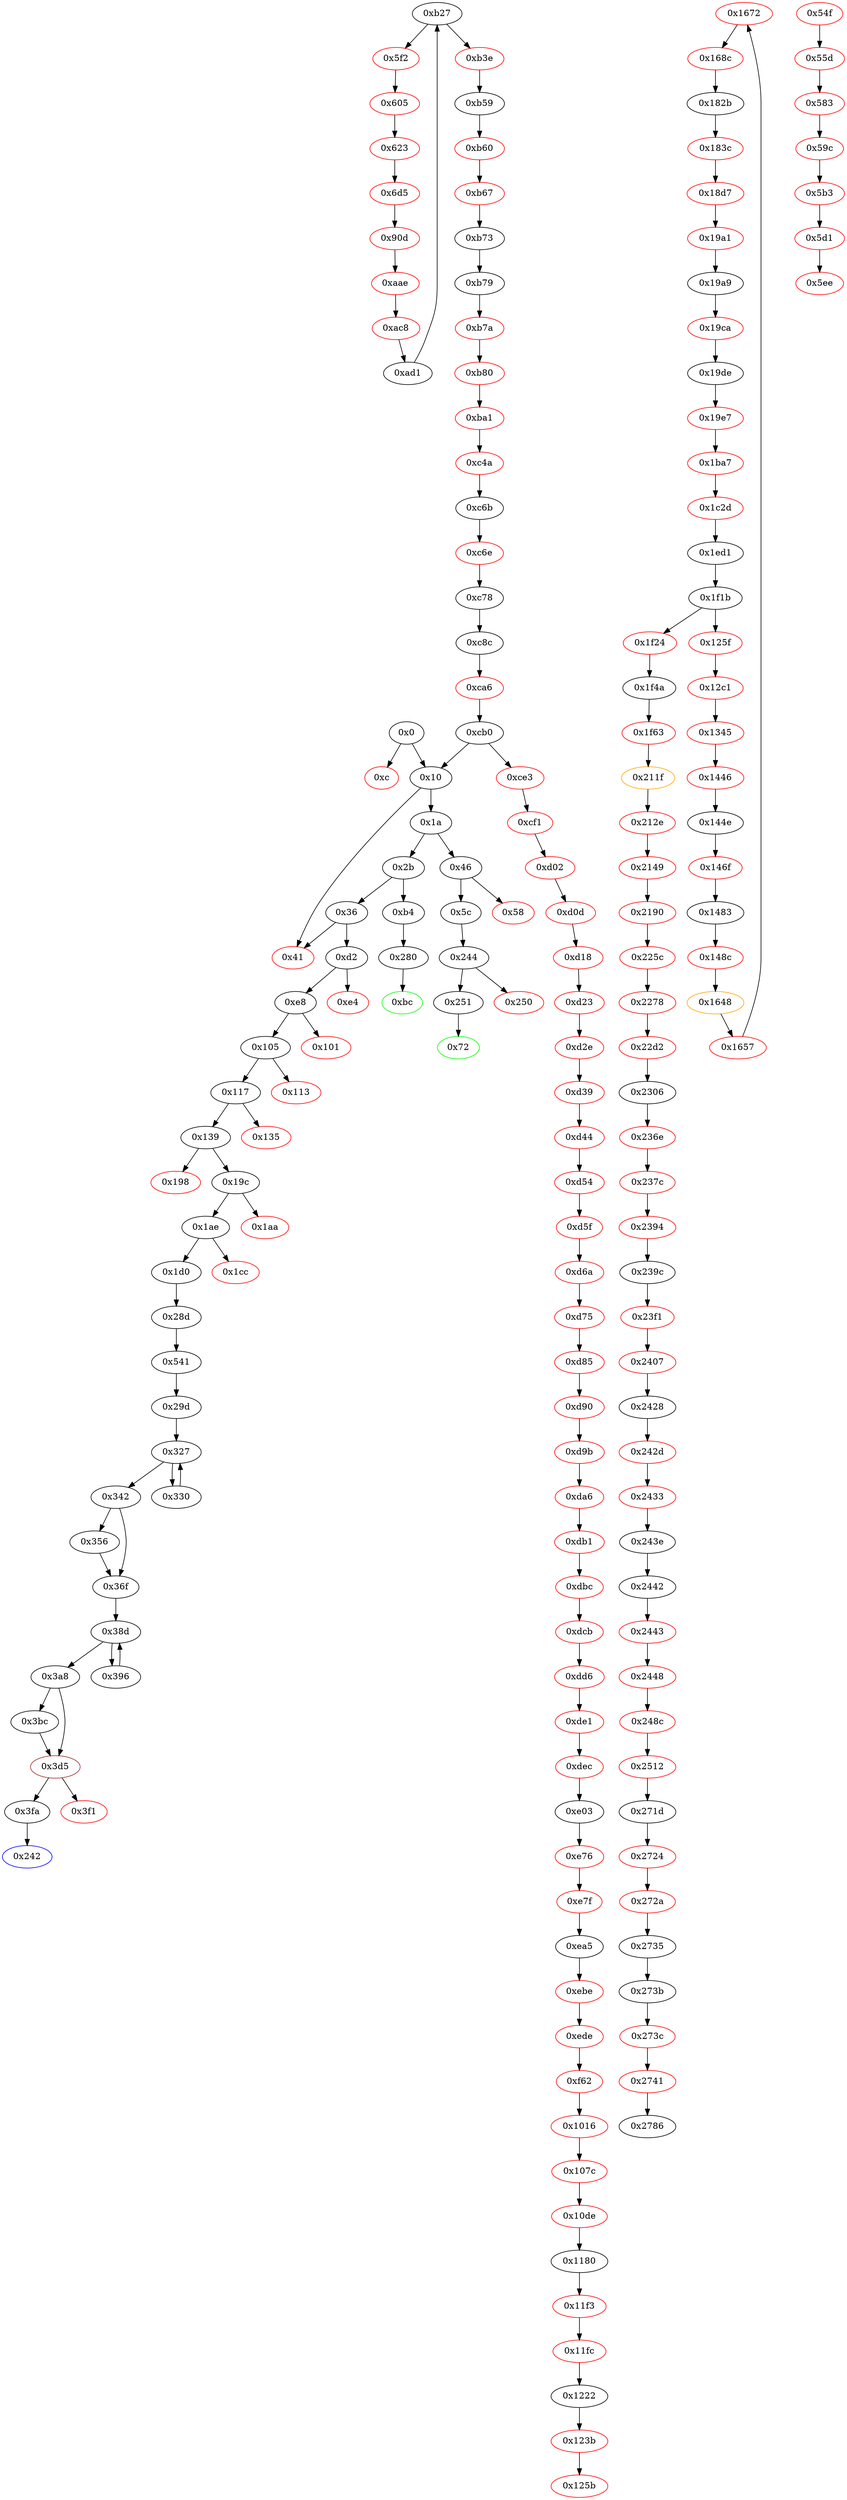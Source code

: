 strict digraph "" {
"0xd44" [color=red, fillcolor=white, id="0xd44", style=filled, tooltip="Block 0xd44\n[0xd44:0xd53]\n---\nPredecessors: [0xd39]\nSuccessors: [0xd54]\n---\n0xd44 PUSH2 0x115\n0xd47 JUMP\n0xd48 JUMPDEST\n0xd49 DUP1\n0xd4a PUSH4 0x46c162de\n0xd4f EQ\n0xd50 PUSH2 0x3eb\n0xd53 JUMPI\n---\n0xd44: V839 = 0x115\n0xd47: THROW \n0xd48: JUMPDEST \n0xd4a: V840 = 0x46c162de\n0xd4f: V841 = EQ 0x46c162de S0\n0xd50: V842 = 0x3eb\n0xd53: THROWI V841\n---\nEntry stack: [V817]\nStack pops: 0\nStack additions: [S0]\nExit stack: []\n\nDef sites:\nV817: {0xcf1.0xcf6}\n"];
"0x1222" [fillcolor=white, id="0x1222", style=filled, tooltip="Block 0x1222\n[0x1222:0x123a]\n---\nPredecessors: [0x11fc]\nSuccessors: [0x123b]\n---\n0x1222 DUP1\n0x1223 DUP3\n0x1224 SUB\n0x1225 DUP1\n0x1226 MLOAD\n0x1227 PUSH1 0x1\n0x1229 DUP4\n0x122a PUSH1 0x20\n0x122c SUB\n0x122d PUSH2 0x100\n0x1230 EXP\n0x1231 SUB\n0x1232 NOT\n0x1233 AND\n0x1234 DUP2\n0x1235 MSTORE\n0x1236 PUSH1 0x20\n0x1238 ADD\n0x1239 SWAP2\n0x123a POP\n---\n0x1224: V1182 = SUB V1177 V1179\n0x1226: V1183 = M[V1182]\n0x1227: V1184 = 0x1\n0x122a: V1185 = 0x20\n0x122c: V1186 = SUB 0x20 V1179\n0x122d: V1187 = 0x100\n0x1230: V1188 = EXP 0x100 V1186\n0x1231: V1189 = SUB V1188 0x1\n0x1232: V1190 = NOT V1189\n0x1233: V1191 = AND V1190 V1183\n0x1235: M[V1182] = V1191\n0x1236: V1192 = 0x20\n0x1238: V1193 = ADD 0x20 V1182\n---\nEntry stack: [V1177, V1179]\nStack pops: 2\nStack additions: [V1193, S0]\nExit stack: [V1193, V1179]\n\nDef sites:\nV1177: {0x120e.0x1217}\nV1179: {0x120e.0x121b}\n"];
"0xbc" [color=green, fillcolor=white, id="0xbc", style=filled, tooltip="Block 0xbc\n[0xbc:0xd1]\n---\nPredecessors: [0x280]\nSuccessors: []\n---\n0xbc JUMPDEST\n0xbd PUSH1 0x40\n0xbf MLOAD\n0xc0 DUP1\n0xc1 DUP3\n0xc2 DUP2\n0xc3 MSTORE\n0xc4 PUSH1 0x20\n0xc6 ADD\n0xc7 SWAP2\n0xc8 POP\n0xc9 POP\n0xca PUSH1 0x40\n0xcc MLOAD\n0xcd DUP1\n0xce SWAP2\n0xcf SUB\n0xd0 SWAP1\n0xd1 RETURN\n---\n0xbc: JUMPDEST \n0xbd: V51 = 0x40\n0xbf: V52 = M[0x40]\n0xc3: M[V52] = V190\n0xc4: V53 = 0x20\n0xc6: V54 = ADD 0x20 V52\n0xca: V55 = 0x40\n0xcc: V56 = M[0x40]\n0xcf: V57 = SUB V54 V56\n0xd1: RETURN V56 V57\n---\nEntry stack: [V13, V190]\nStack pops: 1\nStack additions: []\nExit stack: [V13]\n\nDef sites:\nV13: {0x1a.0x1f}\nV190: {0x280.0x286}\n"];
"0xd9b" [color=red, fillcolor=white, id="0xd9b", style=filled, tooltip="Block 0xd9b\n[0xd9b:0xda5]\n---\nPredecessors: [0xd90]\nSuccessors: [0xda6]\n---\n0xd9b DUP1\n0xd9c PUSH4 0x313ce567\n0xda1 EQ\n0xda2 PUSH2 0x309\n0xda5 JUMPI\n---\n0xd9c: V862 = 0x313ce567\n0xda1: V863 = EQ 0x313ce567 S0\n0xda2: V864 = 0x309\n0xda5: THROWI V863\n---\nEntry stack: [S0]\nStack pops: 1\nStack additions: [S0]\nExit stack: [S0]\n\nDef sites:\nS0: {}\n"];
"0x113" [color=red, fillcolor=white, id="0x113", style=filled, tooltip="Block 0x113\n[0x113:0x116]\n---\nPredecessors: [0x105]\nSuccessors: []\n---\n0x113 PUSH1 0x0\n0x115 DUP1\n0x116 REVERT\n---\n0x113: V82 = 0x0\n0x116: REVERT 0x0 0x0\n---\nEntry stack: [V13, 0x242, V67, 0x4, 0x24, V76]\nStack pops: 0\nStack additions: []\nExit stack: [V13, 0x242, V67, 0x4, 0x24, V76]\n\nDef sites:\nV13: {0x1a.0x1f}\n0x242: {0xd2.0xd3}\nV67: {0xe8.0xea}\n0x4: {0xd2.0xd6}\n0x24: {0xe8.0xf2}\nV76: {0x105.0x107}\n"];
"0x1a" [fillcolor=white, id="0x1a", style=filled, tooltip="Block 0x1a\n[0x1a:0x2a]\n---\nPredecessors: [0x10]\nSuccessors: [0x2b, 0x46]\n---\n0x1a PUSH1 0x0\n0x1c CALLDATALOAD\n0x1d PUSH1 0xe0\n0x1f SHR\n0x20 DUP1\n0x21 PUSH4 0x4f64b2be\n0x26 EQ\n0x27 PUSH2 0x46\n0x2a JUMPI\n---\n0x1a: V10 = 0x0\n0x1c: V11 = CALLDATALOAD 0x0\n0x1d: V12 = 0xe0\n0x1f: V13 = SHR 0xe0 V11\n0x21: V14 = 0x4f64b2be\n0x26: V15 = EQ 0x4f64b2be V13\n0x27: V16 = 0x46\n0x2a: JUMPI 0x46 V15\n---\nEntry stack: []\nStack pops: 0\nStack additions: [V13]\nExit stack: [V13]\n\nDef sites:\n"];
"0xd39" [color=red, fillcolor=white, id="0xd39", style=filled, tooltip="Block 0xd39\n[0xd39:0xd43]\n---\nPredecessors: [0xd2e]\nSuccessors: [0xd44]\n---\n0xd39 DUP1\n0xd3a PUSH4 0xdd62ed3e\n0xd3f EQ\n0xd40 PUSH2 0x65c\n0xd43 JUMPI\n---\n0xd3a: V836 = 0xdd62ed3e\n0xd3f: V837 = EQ 0xdd62ed3e V817\n0xd40: V838 = 0x65c\n0xd43: THROWI V837\n---\nEntry stack: [V817]\nStack pops: 1\nStack additions: [S0]\nExit stack: [V817]\n\nDef sites:\nV817: {0xcf1.0xcf6}\n"];
"0x10" [fillcolor=white, id="0x10", style=filled, tooltip="Block 0x10\n[0x10:0x19]\n---\nPredecessors: [0x0, 0xcb0]\nSuccessors: [0x1a, 0x41]\n---\n0x10 JUMPDEST\n0x11 POP\n0x12 PUSH1 0x4\n0x14 CALLDATASIZE\n0x15 LT\n0x16 PUSH2 0x41\n0x19 JUMPI\n---\n0x10: JUMPDEST \n0x12: V6 = 0x4\n0x14: V7 = CALLDATASIZE\n0x15: V8 = LT V7 0x4\n0x16: V9 = 0x41\n0x19: JUMPI 0x41 V8\n---\nEntry stack: [S0]\nStack pops: 1\nStack additions: []\nExit stack: []\n\nDef sites:\nS0: {0x0.0x5, 0xcd7.0xcdc}\n"];
"0x125b" [color=red, fillcolor=white, id="0x125b", style=filled, tooltip="Block 0x125b\n[0x125b:0x125e]\n---\nPredecessors: [0x123b]\nSuccessors: []\n---\n0x125b PUSH1 0x0\n0x125d DUP1\n0x125e REVERT\n---\n0x125b: V1205 = 0x0\n0x125e: REVERT 0x0 0x0\n---\nEntry stack: [0x5be, 0x4, V1200]\nStack pops: 0\nStack additions: []\nExit stack: [0x5be, 0x4, V1200]\n\nDef sites:\n0x5be: {0x1249.0x124a}\n0x4: {0x1249.0x124d}\nV1200: {0x1249.0x1251}\n"];
"0x1672" [color=red, fillcolor=white, id="0x1672", style=filled, tooltip="Block 0x1672\n[0x1672:0x168b]\n---\nPredecessors: [0x1657]\nSuccessors: [0x168c]\n---\n0x1672 PUSH1 0x0\n0x1674 DUP1\n0x1675 REVERT\n0x1676 JUMPDEST\n0x1677 DUP2\n0x1678 ADD\n0x1679 SWAP1\n0x167a DUP1\n0x167b DUP1\n0x167c MLOAD\n0x167d SWAP1\n0x167e PUSH1 0x20\n0x1680 ADD\n0x1681 SWAP1\n0x1682 SWAP3\n0x1683 SWAP2\n0x1684 SWAP1\n0x1685 POP\n0x1686 POP\n0x1687 POP\n0x1688 PUSH2 0xa05\n0x168b JUMPI\n---\n0x1672: V1487 = 0x0\n0x1675: REVERT 0x0 0x0\n0x1676: JUMPDEST \n0x1678: V1488 = ADD S1 S0\n0x167c: V1489 = M[S1]\n0x167e: V1490 = 0x20\n0x1680: V1491 = ADD 0x20 S1\n0x1688: V1492 = 0xa05\n0x168b: THROWI V1489\n---\nEntry stack: [V1481, V1482]\nStack pops: 0\nStack additions: []\nExit stack: []\n\nDef sites:\nV1481: {0x1660.0x1667}\nV1482: {0x1660.0x1668}\n"];
"0xd23" [color=red, fillcolor=white, id="0xd23", style=filled, tooltip="Block 0xd23\n[0xd23:0xd2d]\n---\nPredecessors: [0xd18]\nSuccessors: [0xd2e]\n---\n0xd23 DUP1\n0xd24 PUSH4 0xa9059cbb\n0xd29 EQ\n0xd2a PUSH2 0x5d8\n0xd2d JUMPI\n---\n0xd24: V830 = 0xa9059cbb\n0xd29: V831 = EQ 0xa9059cbb V817\n0xd2a: V832 = 0x5d8\n0xd2d: THROWI V831\n---\nEntry stack: [V817]\nStack pops: 1\nStack additions: [S0]\nExit stack: [V817]\n\nDef sites:\nV817: {0xcf1.0xcf6}\n"];
"0xd2" [fillcolor=white, id="0xd2", style=filled, tooltip="Block 0xd2\n[0xd2:0xe3]\n---\nPredecessors: [0x36]\nSuccessors: [0xe4, 0xe8]\n---\n0xd2 JUMPDEST\n0xd3 PUSH2 0x242\n0xd6 PUSH1 0x4\n0xd8 DUP1\n0xd9 CALLDATASIZE\n0xda SUB\n0xdb PUSH1 0x60\n0xdd DUP2\n0xde LT\n0xdf ISZERO\n0xe0 PUSH2 0xe8\n0xe3 JUMPI\n---\n0xd2: JUMPDEST \n0xd3: V58 = 0x242\n0xd6: V59 = 0x4\n0xd9: V60 = CALLDATASIZE\n0xda: V61 = SUB V60 0x4\n0xdb: V62 = 0x60\n0xde: V63 = LT V61 0x60\n0xdf: V64 = ISZERO V63\n0xe0: V65 = 0xe8\n0xe3: JUMPI 0xe8 V64\n---\nEntry stack: [V13]\nStack pops: 0\nStack additions: [0x242, 0x4, V61]\nExit stack: [V13, 0x242, 0x4, V61]\n\nDef sites:\nV13: {0x1a.0x1f}\n"];
"0x19c" [fillcolor=white, id="0x19c", style=filled, tooltip="Block 0x19c\n[0x19c:0x1a9]\n---\nPredecessors: [0x139]\nSuccessors: [0x1aa, 0x1ae]\n---\n0x19c JUMPDEST\n0x19d DUP3\n0x19e ADD\n0x19f DUP4\n0x1a0 PUSH1 0x20\n0x1a2 DUP3\n0x1a3 ADD\n0x1a4 GT\n0x1a5 ISZERO\n0x1a6 PUSH2 0x1ae\n0x1a9 JUMPI\n---\n0x19c: JUMPDEST \n0x19e: V125 = ADD 0x4 V117\n0x1a0: V126 = 0x20\n0x1a3: V127 = ADD V125 0x20\n0x1a4: V128 = GT V127 V67\n0x1a5: V129 = ISZERO V128\n0x1a6: V130 = 0x1ae\n0x1a9: JUMPI 0x1ae V129\n---\nEntry stack: [V13, 0x242, V104, V67, 0x4, 0x44, V117]\nStack pops: 4\nStack additions: [S3, S2, S1, V125]\nExit stack: [V13, 0x242, V104, V67, 0x4, 0x44, V125]\n\nDef sites:\nV13: {0x1a.0x1f}\n0x242: {0xd2.0xd3}\nV104: {0x139.0x14c}\nV67: {0xe8.0xea}\n0x4: {0xd2.0xd6}\n0x44: {0x139.0x189}\nV117: {0x139.0x185}\n"];
"0x2735" [fillcolor=white, id="0x2735", style=filled, tooltip="Block 0x2735\n[0x2735:0x273a]\n---\nPredecessors: [0x272a]\nSuccessors: [0x273b]\n---\n0x2735 POP\n0x2736 DUP3\n0x2737 DUP3\n0x2738 DUP5\n0x2739 SUB\n0x273a SGT\n---\n0x2739: V2399 = SUB S3 S2\n0x273a: V2400 = SGT V2399 S3\n---\nEntry stack: [S3, S2, 0x0, V2396]\nStack pops: 4\nStack additions: [S3, S2, S1, V2400]\nExit stack: [S3, S2, 0x0, V2400]\n\nDef sites:\nS3: {}\nS2: {}\n0x0: {0x2710.0x2711}\nV2396: {0x272a.0x272e}\n"];
"0x2442" [fillcolor=white, id="0x2442", style=filled, tooltip="Block 0x2442\n[0x2442:0x2442]\n---\nPredecessors: [0x243e]\nSuccessors: [0x2443]\n---\n0x2442 JUMPDEST\n---\n0x2442: JUMPDEST \n---\nEntry stack: [S4, S3, 0x0, V2238, V2251]\nStack pops: 0\nStack additions: []\nExit stack: [S4, S3, 0x0, V2238, V2251]\n\nDef sites:\nS4: {}\nS3: {}\n0x0: {0x2414.0x2415}\nV2238: {0x2414.0x241a}\nV2251: {0x243e.0x2441}\n"];
"0x2306" [fillcolor=white, id="0x2306", style=filled, tooltip="Block 0x2306\n[0x2306:0x236d]\n---\nPredecessors: [0x22d2]\nSuccessors: [0x236e]\n---\n0x2306 INVALID\n0x2307 JUMPDEST\n0x2308 DIV\n0x2309 PUSH1 0x6\n0x230b SLOAD\n0x230c PUSH2 0x14a8\n0x230f SWAP1\n0x2310 SWAP2\n0x2311 SWAP1\n0x2312 PUSH4 0xffffffff\n0x2317 AND\n0x2318 JUMP\n0x2319 JUMPDEST\n0x231a PUSH1 0x6\n0x231c DUP2\n0x231d SWAP1\n0x231e SSTORE\n0x231f POP\n0x2320 CALLER\n0x2321 PUSH20 0xffffffffffffffffffffffffffffffffffffffff\n0x2336 AND\n0x2337 PUSH32 0x26536799ace2c3dbe12e638ec3ade6b4173dcf1289be0a58d51a5003015649bd\n0x2358 DUP3\n0x2359 PUSH1 0x40\n0x235b MLOAD\n0x235c DUP1\n0x235d DUP3\n0x235e DUP2\n0x235f MSTORE\n0x2360 PUSH1 0x20\n0x2362 ADD\n0x2363 SWAP2\n0x2364 POP\n0x2365 POP\n0x2366 PUSH1 0x40\n0x2368 MLOAD\n0x2369 DUP1\n0x236a SWAP2\n0x236b SUB\n0x236c SWAP1\n0x236d LOG2\n---\n0x2306: INVALID \n0x2307: JUMPDEST \n0x2308: V2183 = DIV S0 S1\n0x2309: V2184 = 0x6\n0x230b: V2185 = S[0x6]\n0x230c: V2186 = 0x14a8\n0x2312: V2187 = 0xffffffff\n0x2317: V2188 = AND 0xffffffff 0x14a8\n0x2318: THROW \n0x2319: JUMPDEST \n0x231a: V2189 = 0x6\n0x231e: S[0x6] = S0\n0x2320: V2190 = CALLER\n0x2321: V2191 = 0xffffffffffffffffffffffffffffffffffffffff\n0x2336: V2192 = AND 0xffffffffffffffffffffffffffffffffffffffff V2190\n0x2337: V2193 = 0x26536799ace2c3dbe12e638ec3ade6b4173dcf1289be0a58d51a5003015649bd\n0x2359: V2194 = 0x40\n0x235b: V2195 = M[0x40]\n0x235f: M[V2195] = S1\n0x2360: V2196 = 0x20\n0x2362: V2197 = ADD 0x20 V2195\n0x2366: V2198 = 0x40\n0x2368: V2199 = M[0x40]\n0x236b: V2200 = SUB V2197 V2199\n0x236d: LOG V2199 V2200 0x26536799ace2c3dbe12e638ec3ade6b4173dcf1289be0a58d51a5003015649bd V2192\n---\nEntry stack: [S1, S0]\nStack pops: 0\nStack additions: [V2183, V2185, S1]\nExit stack: []\n\nDef sites:\nS1: {}\nS0: {}\n"];
"0x2433" [color=red, fillcolor=white, id="0x2433", style=filled, tooltip="Block 0x2433\n[0x2433:0x243d]\n---\nPredecessors: [0x242d]\nSuccessors: [0x243e]\n---\n0x2433 POP\n0x2434 PUSH1 0x0\n0x2436 DUP4\n0x2437 SLT\n0x2438 DUP1\n0x2439 ISZERO\n0x243a PUSH2 0x176b\n0x243d JUMPI\n---\n0x2434: V2247 = 0x0\n0x2437: V2248 = SLT S3 0x0\n0x2439: V2249 = ISZERO V2248\n0x243a: V2250 = 0x176b\n0x243d: THROWI V2249\n---\nEntry stack: [S4, S3, 0x0, V2238, V2245]\nStack pops: 4\nStack additions: [S3, S2, S1, V2248]\nExit stack: [S4, S3, 0x0, V2238, V2248]\n\nDef sites:\nS4: {}\nS3: {}\n0x0: {0x2414.0x2415}\nV2238: {0x2414.0x241a}\nV2245: {0x2428.0x242c}\n"];
"0xe03" [fillcolor=white, id="0xe03", style=filled, tooltip="Block 0xe03\n[0xe03:0xe75]\n---\nPredecessors: [0xdec]\nSuccessors: [0xe76]\n---\n0xe03 PUSH1 0x0\n0xe05 DUP1\n0xe06 REVERT\n0xe07 JUMPDEST\n0xe08 DUP2\n0xe09 ADD\n0xe0a SWAP1\n0xe0b DUP1\n0xe0c DUP1\n0xe0d CALLDATALOAD\n0xe0e PUSH20 0xffffffffffffffffffffffffffffffffffffffff\n0xe23 AND\n0xe24 SWAP1\n0xe25 PUSH1 0x20\n0xe27 ADD\n0xe28 SWAP1\n0xe29 SWAP3\n0xe2a SWAP2\n0xe2b SWAP1\n0xe2c POP\n0xe2d POP\n0xe2e POP\n0xe2f PUSH2 0x6d4\n0xe32 JUMP\n0xe33 JUMPDEST\n0xe34 PUSH1 0x40\n0xe36 MLOAD\n0xe37 DUP1\n0xe38 DUP3\n0xe39 DUP2\n0xe3a MSTORE\n0xe3b PUSH1 0x20\n0xe3d ADD\n0xe3e SWAP2\n0xe3f POP\n0xe40 POP\n0xe41 PUSH1 0x40\n0xe43 MLOAD\n0xe44 DUP1\n0xe45 SWAP2\n0xe46 SUB\n0xe47 SWAP1\n0xe48 RETURN\n0xe49 JUMPDEST\n0xe4a PUSH2 0x17a\n0xe4d PUSH2 0x71d\n0xe50 JUMP\n0xe51 JUMPDEST\n0xe52 PUSH1 0x40\n0xe54 MLOAD\n0xe55 DUP1\n0xe56 DUP1\n0xe57 PUSH1 0x20\n0xe59 ADD\n0xe5a DUP3\n0xe5b DUP2\n0xe5c SUB\n0xe5d DUP3\n0xe5e MSTORE\n0xe5f DUP4\n0xe60 DUP2\n0xe61 DUP2\n0xe62 MLOAD\n0xe63 DUP2\n0xe64 MSTORE\n0xe65 PUSH1 0x20\n0xe67 ADD\n0xe68 SWAP2\n0xe69 POP\n0xe6a DUP1\n0xe6b MLOAD\n0xe6c SWAP1\n0xe6d PUSH1 0x20\n0xe6f ADD\n0xe70 SWAP1\n0xe71 DUP1\n0xe72 DUP4\n0xe73 DUP4\n0xe74 PUSH1 0x0\n---\n0xe03: V893 = 0x0\n0xe06: REVERT 0x0 0x0\n0xe07: JUMPDEST \n0xe09: V894 = ADD S1 S0\n0xe0d: V895 = CALLDATALOAD S1\n0xe0e: V896 = 0xffffffffffffffffffffffffffffffffffffffff\n0xe23: V897 = AND 0xffffffffffffffffffffffffffffffffffffffff V895\n0xe25: V898 = 0x20\n0xe27: V899 = ADD 0x20 S1\n0xe2f: V900 = 0x6d4\n0xe32: THROW \n0xe33: JUMPDEST \n0xe34: V901 = 0x40\n0xe36: V902 = M[0x40]\n0xe3a: M[V902] = S0\n0xe3b: V903 = 0x20\n0xe3d: V904 = ADD 0x20 V902\n0xe41: V905 = 0x40\n0xe43: V906 = M[0x40]\n0xe46: V907 = SUB V904 V906\n0xe48: RETURN V906 V907\n0xe49: JUMPDEST \n0xe4a: V908 = 0x17a\n0xe4d: V909 = 0x71d\n0xe50: THROW \n0xe51: JUMPDEST \n0xe52: V910 = 0x40\n0xe54: V911 = M[0x40]\n0xe57: V912 = 0x20\n0xe59: V913 = ADD 0x20 V911\n0xe5c: V914 = SUB V913 V911\n0xe5e: M[V911] = V914\n0xe62: V915 = M[S0]\n0xe64: M[V913] = V915\n0xe65: V916 = 0x20\n0xe67: V917 = ADD 0x20 V913\n0xe6b: V918 = M[S0]\n0xe6d: V919 = 0x20\n0xe6f: V920 = ADD 0x20 S0\n0xe74: V921 = 0x0\n---\nEntry stack: [0x15c, 0x4, V888]\nStack pops: 0\nStack additions: [V897, 0x17a, 0x0, V920, V917, V918, V918, V920, V917, V911, V911, S0]\nExit stack: []\n\nDef sites:\n0x15c: {0xdf1.0xdf2}\n0x4: {0xdf1.0xdf5}\nV888: {0xdf1.0xdf9}\n"];
"0x5f2" [color=red, fillcolor=white, id="0x5f2", style=filled, tooltip="Block 0x5f2\n[0x5f2:0x604]\n---\nPredecessors: [0xb27]\nSuccessors: [0x605]\n---\n0x5f2 JUMPDEST\n0x5f3 DUP3\n0x5f4 DUP2\n0x5f5 ADD\n0x5f6 SWAP1\n0x5f7 POP\n0x5f8 PUSH1 0x20\n0x5fa DUP2\n0x5fb ADD\n0x5fc DUP5\n0x5fd DUP2\n0x5fe GT\n0x5ff ISZERO\n0x600 PUSH3 0xb9\n0x604 JUMPI\n---\n0x5f2: JUMPDEST \n0x5f5: V407 = ADD S0 S2\n0x5f8: V408 = 0x20\n0x5fb: V409 = ADD V407 0x20\n0x5fe: V410 = GT V409 S3\n0x5ff: V411 = ISZERO V410\n0x600: V412 = 0xb9\n0x604: THROWI V411\n---\nEntry stack: [S2, 0x0, S0]\nStack pops: 4\nStack additions: [S3, S2, S1, V407, V409]\nExit stack: [S0, S2, 0x0, V407, V409]\n\nDef sites:\nS2: {}\n0x0: {0xb2d.0xb2e}\nS0: {}\n"];
"0xba1" [color=red, fillcolor=white, id="0xba1", style=filled, tooltip="Block 0xba1\n[0xba1:0xc49]\n---\nPredecessors: [0xb80]\nSuccessors: [0xc4a]\n---\n0xba1 PUSH1 0x40\n0xba3 MLOAD\n0xba4 PUSH32 0x8c379a000000000000000000000000000000000000000000000000000000000\n0xbc5 DUP2\n0xbc6 MSTORE\n0xbc7 PUSH1 0x4\n0xbc9 ADD\n0xbca DUP1\n0xbcb DUP1\n0xbcc PUSH1 0x20\n0xbce ADD\n0xbcf DUP3\n0xbd0 DUP2\n0xbd1 SUB\n0xbd2 DUP3\n0xbd3 MSTORE\n0xbd4 PUSH1 0x1b\n0xbd6 DUP2\n0xbd7 MSTORE\n0xbd8 PUSH1 0x20\n0xbda ADD\n0xbdb DUP1\n0xbdc PUSH32 0x536166654d6174683a206164646974696f6e206f766572666c6f770000000000\n0xbfd DUP2\n0xbfe MSTORE\n0xbff POP\n0xc00 PUSH1 0x20\n0xc02 ADD\n0xc03 SWAP2\n0xc04 POP\n0xc05 POP\n0xc06 PUSH1 0x40\n0xc08 MLOAD\n0xc09 DUP1\n0xc0a SWAP2\n0xc0b SUB\n0xc0c SWAP1\n0xc0d REVERT\n0xc0e JUMPDEST\n0xc0f DUP1\n0xc10 SWAP2\n0xc11 POP\n0xc12 POP\n0xc13 SWAP3\n0xc14 SWAP2\n0xc15 POP\n0xc16 POP\n0xc17 JUMP\n0xc18 JUMPDEST\n0xc19 DUP3\n0xc1a DUP1\n0xc1b SLOAD\n0xc1c PUSH1 0x1\n0xc1e DUP2\n0xc1f PUSH1 0x1\n0xc21 AND\n0xc22 ISZERO\n0xc23 PUSH2 0x100\n0xc26 MUL\n0xc27 SUB\n0xc28 AND\n0xc29 PUSH1 0x2\n0xc2b SWAP1\n0xc2c DIV\n0xc2d SWAP1\n0xc2e PUSH1 0x0\n0xc30 MSTORE\n0xc31 PUSH1 0x20\n0xc33 PUSH1 0x0\n0xc35 SHA3\n0xc36 SWAP1\n0xc37 PUSH1 0x1f\n0xc39 ADD\n0xc3a PUSH1 0x20\n0xc3c SWAP1\n0xc3d DIV\n0xc3e DUP2\n0xc3f ADD\n0xc40 SWAP3\n0xc41 DUP3\n0xc42 PUSH1 0x1f\n0xc44 LT\n0xc45 PUSH3 0x70b\n0xc49 JUMPI\n---\n0xba1: V727 = 0x40\n0xba3: V728 = M[0x40]\n0xba4: V729 = 0x8c379a000000000000000000000000000000000000000000000000000000000\n0xbc6: M[V728] = 0x8c379a000000000000000000000000000000000000000000000000000000000\n0xbc7: V730 = 0x4\n0xbc9: V731 = ADD 0x4 V728\n0xbcc: V732 = 0x20\n0xbce: V733 = ADD 0x20 V731\n0xbd1: V734 = SUB V733 V731\n0xbd3: M[V731] = V734\n0xbd4: V735 = 0x1b\n0xbd7: M[V733] = 0x1b\n0xbd8: V736 = 0x20\n0xbda: V737 = ADD 0x20 V733\n0xbdc: V738 = 0x536166654d6174683a206164646974696f6e206f766572666c6f770000000000\n0xbfe: M[V737] = 0x536166654d6174683a206164646974696f6e206f766572666c6f770000000000\n0xc00: V739 = 0x20\n0xc02: V740 = ADD 0x20 V737\n0xc06: V741 = 0x40\n0xc08: V742 = M[0x40]\n0xc0b: V743 = SUB V740 V742\n0xc0d: REVERT V742 V743\n0xc0e: JUMPDEST \n0xc17: JUMP S4\n0xc18: JUMPDEST \n0xc1b: V744 = S[S2]\n0xc1c: V745 = 0x1\n0xc1f: V746 = 0x1\n0xc21: V747 = AND 0x1 V744\n0xc22: V748 = ISZERO V747\n0xc23: V749 = 0x100\n0xc26: V750 = MUL 0x100 V748\n0xc27: V751 = SUB V750 0x1\n0xc28: V752 = AND V751 V744\n0xc29: V753 = 0x2\n0xc2c: V754 = DIV V752 0x2\n0xc2e: V755 = 0x0\n0xc30: M[0x0] = S2\n0xc31: V756 = 0x20\n0xc33: V757 = 0x0\n0xc35: V758 = SHA3 0x0 0x20\n0xc37: V759 = 0x1f\n0xc39: V760 = ADD 0x1f V754\n0xc3a: V761 = 0x20\n0xc3d: V762 = DIV V760 0x20\n0xc3f: V763 = ADD V758 V762\n0xc42: V764 = 0x1f\n0xc44: V765 = LT 0x1f S0\n0xc45: V766 = 0x70b\n0xc49: THROWI V765\n---\nEntry stack: [S3, S2, 0x0, V723]\nStack pops: 0\nStack additions: [S0, S1, V758, S0, V763, S2]\nExit stack: []\n\nDef sites:\nS3: {}\nS2: {}\n0x0: {0xb8f.0xb90}\nV723: {0xb8f.0xb95}\n"];
"0x3f1" [color=red, fillcolor=white, id="0x3f1", style=filled, tooltip="Block 0x3f1\n[0x3f1:0x3f9]\n---\nPredecessors: [0x3d5]\nSuccessors: []\n---\n0x3f1 RETURNDATASIZE\n0x3f2 PUSH1 0x0\n0x3f4 DUP1\n0x3f5 RETURNDATACOPY\n0x3f6 RETURNDATASIZE\n0x3f7 PUSH1 0x0\n0x3f9 REVERT\n---\n0x3f1: V288 = RETURNDATASIZE\n0x3f2: V289 = 0x0\n0x3f5: RETURNDATACOPY 0x0 0x0 V288\n0x3f6: V290 = RETURNDATASIZE\n0x3f7: V291 = 0x0\n0x3f9: REVERT 0x0 V290\n---\nEntry stack: [V13, 0x242, V104, V153, V168, V284, V285]\nStack pops: 0\nStack additions: []\nExit stack: [V13, 0x242, V104, V153, V168, V284, V285]\n\nDef sites:\nV13: {0x1a.0x1f}\n0x242: {0xd2.0xd3}\nV104: {0x139.0x14c}\nV153: {0x1d0.0x1e3}\nV168: {0x1d0.0x232}\nV284: {0x3d5.0x3e8}\nV285: {0x3d5.0x3ea}\n"];
"0x5ee" [color=red, fillcolor=white, id="0x5ee", style=filled, tooltip="Block 0x5ee\n[0x5ee:0x5f1]\n---\nPredecessors: [0x5d1]\nSuccessors: []\n---\n0x5ee PUSH1 0x0\n0x5f0 DUP1\n0x5f1 REVERT\n---\n0x5ee: V406 = 0x0\n0x5f1: REVERT 0x0 0x0\n---\nEntry stack: [S4, S3, S2, V400, V401]\nStack pops: 0\nStack additions: []\nExit stack: [S4, S3, S2, V400, V401]\n\nDef sites:\nS4: {}\nS3: {}\nS2: {}\nV400: {0x5d5.0x5dd}\nV401: {0x5d5.0x5df}\n"];
"0x2b" [fillcolor=white, id="0x2b", style=filled, tooltip="Block 0x2b\n[0x2b:0x35]\n---\nPredecessors: [0x1a]\nSuccessors: [0x36, 0xb4]\n---\n0x2b DUP1\n0x2c PUSH4 0x78a89567\n0x31 EQ\n0x32 PUSH2 0xb4\n0x35 JUMPI\n---\n0x2c: V17 = 0x78a89567\n0x31: V18 = EQ 0x78a89567 V13\n0x32: V19 = 0xb4\n0x35: JUMPI 0xb4 V18\n---\nEntry stack: [V13]\nStack pops: 1\nStack additions: [S0]\nExit stack: [V13]\n\nDef sites:\nV13: {0x1a.0x1f}\n"];
"0x211f" [color=orange, fillcolor=white, id="0x211f", style=filled, tooltip="Block 0x211f\n[0x211f:0x212d]\n---\nPredecessors: [0x1f63]\nSuccessors: [0x212e]\n---\n0x211f PUSH1 0x0\n0x2121 DUP1\n0x2122 REVERT\n0x2123 JUMPDEST\n0x2124 POP\n0x2125 GAS\n0x2126 STATICCALL\n0x2127 ISZERO\n0x2128 DUP1\n0x2129 ISZERO\n0x212a PUSH2 0x1460\n0x212d JUMPI\n---\n0x211f: V2079 = 0x0\n0x2122: REVERT 0x0 0x0\n0x2123: JUMPDEST \n0x2125: V2080 = GAS\n0x2126: V2081 = STATICCALL V2080 S1 S2 S3 S4 S5\n0x2127: V2082 = ISZERO V2081\n0x2129: V2083 = ISZERO V2082\n0x212a: V2084 = 0x1460\n0x212d: THROWI V2083\n---\nEntry stack: [0x0, V2044, V2054, 0x70a08231, V2070, 0x20, V2073, V2074, V2073, V2054, V2076]\nStack pops: 0\nStack additions: [V2082]\nExit stack: []\n\nDef sites:\n0x0: {0x207c.0x207d}\nV2044: {0x207c.0x2082}\nV2054: {0x207c.0x20bd}\n0x70a08231: {0x207c.0x20be}\nV2070: {0x207c.0x2108}\n0x20: {0x207c.0x210c}\nV2073: {0x207c.0x2110}\nV2074: {0x207c.0x2113}\nV2073: {0x207c.0x2110}\nV2054: {0x207c.0x20bd}\nV2076: {0x207c.0x2118}\n"];
"0xd5f" [color=red, fillcolor=white, id="0xd5f", style=filled, tooltip="Block 0xd5f\n[0xd5f:0xd69]\n---\nPredecessors: [0xd54]\nSuccessors: [0xd6a]\n---\n0xd5f DUP1\n0xd60 PUSH4 0x63f04b15\n0xd65 EQ\n0xd66 PUSH2 0x44d\n0xd69 JUMPI\n---\n0xd60: V846 = 0x63f04b15\n0xd65: V847 = EQ 0x63f04b15 S0\n0xd66: V848 = 0x44d\n0xd69: THROWI V847\n---\nEntry stack: [S0]\nStack pops: 1\nStack additions: [S0]\nExit stack: [S0]\n\nDef sites:\nS0: {}\n"];
"0x19a1" [color=red, fillcolor=white, id="0x19a1", style=filled, tooltip="Block 0x19a1\n[0x19a1:0x19a8]\n---\nPredecessors: [0x18d7]\nSuccessors: [0x19a9]\n---\n0x19a1 DUP1\n0x19a2 PUSH1 0x1f\n0x19a4 LT\n0x19a5 PUSH2 0xce5\n0x19a8 JUMPI\n---\n0x19a2: V1683 = 0x1f\n0x19a4: V1684 = LT 0x1f V1680\n0x19a5: V1685 = 0xce5\n0x19a8: THROWI V1684\n---\nEntry stack: [0x60, V1665, 0x1, V1656, V1669, 0x1, V1680]\nStack pops: 1\nStack additions: [S0]\nExit stack: [0x60, V1665, 0x1, V1656, V1669, 0x1, V1680]\n\nDef sites:\n0x60: {0x194f.0x1950}\nV1665: {0x194f.0x1976}\n0x1: {0x194f.0x1952}\nV1656: {0x194f.0x1966}\nV1669: {0x194f.0x1986}\n0x1: {0x194f.0x1952}\nV1680: {0x194f.0x199a}\n"];
"0xb27" [fillcolor=white, id="0xb27", style=filled, tooltip="Block 0xb27\n[0xb27:0xb3d]\n---\nPredecessors: [0xad1]\nSuccessors: [0x5f2, 0xb3e]\n---\n0xb27 JUMPDEST\n0xb28 SWAP3\n0xb29 SWAP2\n0xb2a POP\n0xb2b POP\n0xb2c JUMP\n0xb2d JUMPDEST\n0xb2e PUSH1 0x0\n0xb30 DUP1\n0xb31 DUP3\n0xb32 SWAP1\n0xb33 POP\n0xb34 PUSH1 0x0\n0xb36 DUP2\n0xb37 SLT\n0xb38 ISZERO\n0xb39 PUSH3 0x5f2\n0xb3d JUMPI\n---\n0xb27: JUMPDEST \n0xb2c: JUMP S3\n0xb2d: JUMPDEST \n0xb2e: V698 = 0x0\n0xb34: V699 = 0x0\n0xb37: V700 = SLT S0 0x0\n0xb38: V701 = ISZERO V700\n0xb39: V702 = 0x5f2\n0xb3d: JUMPI 0x5f2 V701\n---\nEntry stack: [S0]\nStack pops: 7\nStack additions: [S0, 0x0, S0]\nExit stack: []\n\nDef sites:\nS0: {}\n"];
"0x244" [fillcolor=white, id="0x244", style=filled, tooltip="Block 0x244\n[0x244:0x24f]\n---\nPredecessors: [0x5c]\nSuccessors: [0x250, 0x251]\n---\n0x244 JUMPDEST\n0x245 PUSH1 0x1\n0x247 DUP2\n0x248 DUP2\n0x249 SLOAD\n0x24a DUP2\n0x24b LT\n0x24c PUSH2 0x251\n0x24f JUMPI\n---\n0x244: JUMPDEST \n0x245: V172 = 0x1\n0x249: V173 = S[0x1]\n0x24b: V174 = LT V34 V173\n0x24c: V175 = 0x251\n0x24f: JUMPI 0x251 V174\n---\nEntry stack: [V13, 0x72, V34]\nStack pops: 1\nStack additions: [S0, 0x1, S0]\nExit stack: [V13, 0x72, V34, 0x1, V34]\n\nDef sites:\nV13: {0x1a.0x1f}\n0x72: {0x46.0x47}\nV34: {0x5c.0x62}\n"];
"0xd18" [color=red, fillcolor=white, id="0xd18", style=filled, tooltip="Block 0xd18\n[0xd18:0xd22]\n---\nPredecessors: [0xd0d]\nSuccessors: [0xd23]\n---\n0xd18 DUP1\n0xd19 PUSH4 0xa457c2d7\n0xd1e EQ\n0xd1f PUSH2 0x572\n0xd22 JUMPI\n---\n0xd19: V827 = 0xa457c2d7\n0xd1e: V828 = EQ 0xa457c2d7 V817\n0xd1f: V829 = 0x572\n0xd22: THROWI V828\n---\nEntry stack: [V817]\nStack pops: 1\nStack additions: [S0]\nExit stack: [V817]\n\nDef sites:\nV817: {0xcf1.0xcf6}\n"];
"0x2149" [color=red, fillcolor=white, id="0x2149", style=filled, tooltip="Block 0x2149\n[0x2149:0x218f]\n---\nPredecessors: [0x212e]\nSuccessors: [0x2190]\n---\n0x2149 PUSH1 0x0\n0x214b DUP1\n0x214c REVERT\n0x214d JUMPDEST\n0x214e DUP2\n0x214f ADD\n0x2150 SWAP1\n0x2151 DUP1\n0x2152 DUP1\n0x2153 MLOAD\n0x2154 SWAP1\n0x2155 PUSH1 0x20\n0x2157 ADD\n0x2158 SWAP1\n0x2159 SWAP3\n0x215a SWAP2\n0x215b SWAP1\n0x215c POP\n0x215d POP\n0x215e POP\n0x215f PUSH1 0xa\n0x2161 DUP2\n0x2162 SWAP1\n0x2163 SSTORE\n0x2164 POP\n0x2165 PUSH2 0x14a2\n0x2168 DUP2\n0x2169 PUSH1 0xa\n0x216b SLOAD\n0x216c PUSH2 0x1a39\n0x216f SWAP1\n0x2170 SWAP2\n0x2171 SWAP1\n0x2172 PUSH4 0xffffffff\n0x2177 AND\n0x2178 JUMP\n0x2179 JUMPDEST\n0x217a SWAP2\n0x217b POP\n0x217c POP\n0x217d SWAP1\n0x217e JUMP\n0x217f JUMPDEST\n0x2180 PUSH1 0x0\n0x2182 DUP1\n0x2183 DUP3\n0x2184 DUP5\n0x2185 ADD\n0x2186 SWAP1\n0x2187 POP\n0x2188 DUP4\n0x2189 DUP2\n0x218a LT\n0x218b ISZERO\n0x218c PUSH2 0x1526\n0x218f JUMPI\n---\n0x2149: V2096 = 0x0\n0x214c: REVERT 0x0 0x0\n0x214d: JUMPDEST \n0x214f: V2097 = ADD S1 S0\n0x2153: V2098 = M[S1]\n0x2155: V2099 = 0x20\n0x2157: V2100 = ADD 0x20 S1\n0x215f: V2101 = 0xa\n0x2163: S[0xa] = V2098\n0x2165: V2102 = 0x14a2\n0x2169: V2103 = 0xa\n0x216b: V2104 = S[0xa]\n0x216c: V2105 = 0x1a39\n0x2172: V2106 = 0xffffffff\n0x2177: V2107 = AND 0xffffffff 0x1a39\n0x2178: THROW \n0x2179: JUMPDEST \n0x217e: JUMP S3\n0x217f: JUMPDEST \n0x2180: V2108 = 0x0\n0x2185: V2109 = ADD S1 S0\n0x218a: V2110 = LT V2109 S1\n0x218b: V2111 = ISZERO V2110\n0x218c: V2112 = 0x1526\n0x218f: THROWI V2111\n---\nEntry stack: [V2090, V2091]\nStack pops: 0\nStack additions: [S2, V2104, 0x14a2, S2, S0, V2109, 0x0, S0, S1]\nExit stack: []\n\nDef sites:\nV2090: {0x2137.0x213e}\nV2091: {0x2137.0x213f}\n"];
"0x356" [fillcolor=white, id="0x356", style=filled, tooltip="Block 0x356\n[0x356:0x36e]\n---\nPredecessors: [0x342]\nSuccessors: [0x36f]\n---\n0x356 DUP1\n0x357 DUP3\n0x358 SUB\n0x359 DUP1\n0x35a MLOAD\n0x35b PUSH1 0x1\n0x35d DUP4\n0x35e PUSH1 0x20\n0x360 SUB\n0x361 PUSH2 0x100\n0x364 EXP\n0x365 SUB\n0x366 NOT\n0x367 AND\n0x368 DUP2\n0x369 MSTORE\n0x36a PUSH1 0x20\n0x36c ADD\n0x36d SWAP2\n0x36e POP\n---\n0x358: V234 = SUB V229 V231\n0x35a: V235 = M[V234]\n0x35b: V236 = 0x1\n0x35e: V237 = 0x20\n0x360: V238 = SUB 0x20 V231\n0x361: V239 = 0x100\n0x364: V240 = EXP 0x100 V238\n0x365: V241 = SUB V240 0x1\n0x366: V242 = NOT V241\n0x367: V243 = AND V242 V235\n0x369: M[V234] = V243\n0x36a: V244 = 0x20\n0x36c: V245 = ADD 0x20 V234\n---\nEntry stack: [V13, 0x242, V104, V153, V168, V104, V153, V168, V191, V354, V354, V197, V229, V231]\nStack pops: 2\nStack additions: [V245, S0]\nExit stack: [V13, 0x242, V104, V153, V168, V104, V153, V168, V191, V354, V354, V197, V245, V231]\n\nDef sites:\nV13: {0x1a.0x1f}\n0x242: {0xd2.0xd3}\nV104: {0x139.0x14c}\nV153: {0x1d0.0x1e3}\nV168: {0x1d0.0x232}\nV104: {0x139.0x14c}\nV153: {0x1d0.0x1e3}\nV168: {0x1d0.0x232}\nV191: {0x28d.0x291}\nV354: {0x541.0x54c}\nV354: {0x541.0x54c}\nV197: {0x29d.0x2a2}\nV229: {0x342.0x34b}\nV231: {0x342.0x34f}\n"];
"0x19e7" [color=red, fillcolor=white, id="0x19e7", style=filled, tooltip="Block 0x19e7\n[0x19e7:0x1ba6]\n---\nPredecessors: [0x19de]\nSuccessors: [0x1ba7]\n---\n0x19e7 JUMPDEST\n0x19e8 POP\n0x19e9 POP\n0x19ea POP\n0x19eb POP\n0x19ec POP\n0x19ed SWAP1\n0x19ee POP\n0x19ef SWAP1\n0x19f0 JUMP\n0x19f1 JUMPDEST\n0x19f2 PUSH1 0x0\n0x19f4 PUSH2 0xddd\n0x19f7 PUSH2 0xd27\n0x19fa PUSH2 0xe92\n0x19fd JUMP\n0x19fe JUMPDEST\n0x19ff DUP5\n0x1a00 PUSH2 0xdd8\n0x1a03 DUP6\n0x1a04 PUSH1 0x40\n0x1a06 MLOAD\n0x1a07 DUP1\n0x1a08 PUSH1 0x60\n0x1a0a ADD\n0x1a0b PUSH1 0x40\n0x1a0d MSTORE\n0x1a0e DUP1\n0x1a0f PUSH1 0x25\n0x1a11 DUP2\n0x1a12 MSTORE\n0x1a13 PUSH1 0x20\n0x1a15 ADD\n0x1a16 PUSH2 0x1da0\n0x1a19 PUSH1 0x25\n0x1a1b SWAP2\n0x1a1c CODECOPY\n0x1a1d PUSH1 0x4\n0x1a1f PUSH1 0x0\n0x1a21 PUSH2 0xd51\n0x1a24 PUSH2 0xe92\n0x1a27 JUMP\n0x1a28 JUMPDEST\n0x1a29 PUSH20 0xffffffffffffffffffffffffffffffffffffffff\n0x1a3e AND\n0x1a3f PUSH20 0xffffffffffffffffffffffffffffffffffffffff\n0x1a54 AND\n0x1a55 DUP2\n0x1a56 MSTORE\n0x1a57 PUSH1 0x20\n0x1a59 ADD\n0x1a5a SWAP1\n0x1a5b DUP2\n0x1a5c MSTORE\n0x1a5d PUSH1 0x20\n0x1a5f ADD\n0x1a60 PUSH1 0x0\n0x1a62 SHA3\n0x1a63 PUSH1 0x0\n0x1a65 DUP11\n0x1a66 PUSH20 0xffffffffffffffffffffffffffffffffffffffff\n0x1a7b AND\n0x1a7c PUSH20 0xffffffffffffffffffffffffffffffffffffffff\n0x1a91 AND\n0x1a92 DUP2\n0x1a93 MSTORE\n0x1a94 PUSH1 0x20\n0x1a96 ADD\n0x1a97 SWAP1\n0x1a98 DUP2\n0x1a99 MSTORE\n0x1a9a PUSH1 0x20\n0x1a9c ADD\n0x1a9d PUSH1 0x0\n0x1a9f SHA3\n0x1aa0 SLOAD\n0x1aa1 PUSH2 0x11ed\n0x1aa4 SWAP1\n0x1aa5 SWAP3\n0x1aa6 SWAP2\n0x1aa7 SWAP1\n0x1aa8 PUSH4 0xffffffff\n0x1aad AND\n0x1aae JUMP\n0x1aaf JUMPDEST\n0x1ab0 PUSH2 0xe9a\n0x1ab3 JUMP\n0x1ab4 JUMPDEST\n0x1ab5 PUSH1 0x1\n0x1ab7 SWAP1\n0x1ab8 POP\n0x1ab9 SWAP3\n0x1aba SWAP2\n0x1abb POP\n0x1abc POP\n0x1abd JUMP\n0x1abe JUMPDEST\n0x1abf PUSH1 0x0\n0x1ac1 PUSH2 0xdfb\n0x1ac4 PUSH2 0xdf4\n0x1ac7 PUSH2 0xe92\n0x1aca JUMP\n0x1acb JUMPDEST\n0x1acc DUP5\n0x1acd DUP5\n0x1ace PUSH2 0x1091\n0x1ad1 JUMP\n0x1ad2 JUMPDEST\n0x1ad3 PUSH1 0x1\n0x1ad5 SWAP1\n0x1ad6 POP\n0x1ad7 SWAP3\n0x1ad8 SWAP2\n0x1ad9 POP\n0x1ada POP\n0x1adb JUMP\n0x1adc JUMPDEST\n0x1add PUSH1 0xa\n0x1adf SLOAD\n0x1ae0 DUP2\n0x1ae1 JUMP\n0x1ae2 JUMPDEST\n0x1ae3 PUSH1 0x0\n0x1ae5 PUSH1 0x4\n0x1ae7 PUSH1 0x0\n0x1ae9 DUP5\n0x1aea PUSH20 0xffffffffffffffffffffffffffffffffffffffff\n0x1aff AND\n0x1b00 PUSH20 0xffffffffffffffffffffffffffffffffffffffff\n0x1b15 AND\n0x1b16 DUP2\n0x1b17 MSTORE\n0x1b18 PUSH1 0x20\n0x1b1a ADD\n0x1b1b SWAP1\n0x1b1c DUP2\n0x1b1d MSTORE\n0x1b1e PUSH1 0x20\n0x1b20 ADD\n0x1b21 PUSH1 0x0\n0x1b23 SHA3\n0x1b24 PUSH1 0x0\n0x1b26 DUP4\n0x1b27 PUSH20 0xffffffffffffffffffffffffffffffffffffffff\n0x1b3c AND\n0x1b3d PUSH20 0xffffffffffffffffffffffffffffffffffffffff\n0x1b52 AND\n0x1b53 DUP2\n0x1b54 MSTORE\n0x1b55 PUSH1 0x20\n0x1b57 ADD\n0x1b58 SWAP1\n0x1b59 DUP2\n0x1b5a MSTORE\n0x1b5b PUSH1 0x20\n0x1b5d ADD\n0x1b5e PUSH1 0x0\n0x1b60 SHA3\n0x1b61 SLOAD\n0x1b62 SWAP1\n0x1b63 POP\n0x1b64 SWAP3\n0x1b65 SWAP2\n0x1b66 POP\n0x1b67 POP\n0x1b68 JUMP\n0x1b69 JUMPDEST\n0x1b6a PUSH1 0x0\n0x1b6c CALLER\n0x1b6d SWAP1\n0x1b6e POP\n0x1b6f SWAP1\n0x1b70 JUMP\n0x1b71 JUMPDEST\n0x1b72 PUSH1 0x0\n0x1b74 PUSH20 0xffffffffffffffffffffffffffffffffffffffff\n0x1b89 AND\n0x1b8a DUP4\n0x1b8b PUSH20 0xffffffffffffffffffffffffffffffffffffffff\n0x1ba0 AND\n0x1ba1 EQ\n0x1ba2 ISZERO\n0x1ba3 PUSH2 0xf20\n0x1ba6 JUMPI\n---\n0x19e7: JUMPDEST \n0x19f0: JUMP S7\n0x19f1: JUMPDEST \n0x19f2: V1709 = 0x0\n0x19f4: V1710 = 0xddd\n0x19f7: V1711 = 0xd27\n0x19fa: V1712 = 0xe92\n0x19fd: THROW \n0x19fe: JUMPDEST \n0x1a00: V1713 = 0xdd8\n0x1a04: V1714 = 0x40\n0x1a06: V1715 = M[0x40]\n0x1a08: V1716 = 0x60\n0x1a0a: V1717 = ADD 0x60 V1715\n0x1a0b: V1718 = 0x40\n0x1a0d: M[0x40] = V1717\n0x1a0f: V1719 = 0x25\n0x1a12: M[V1715] = 0x25\n0x1a13: V1720 = 0x20\n0x1a15: V1721 = ADD 0x20 V1715\n0x1a16: V1722 = 0x1da0\n0x1a19: V1723 = 0x25\n0x1a1c: CODECOPY V1721 0x1da0 0x25\n0x1a1d: V1724 = 0x4\n0x1a1f: V1725 = 0x0\n0x1a21: V1726 = 0xd51\n0x1a24: V1727 = 0xe92\n0x1a27: THROW \n0x1a28: JUMPDEST \n0x1a29: V1728 = 0xffffffffffffffffffffffffffffffffffffffff\n0x1a3e: V1729 = AND 0xffffffffffffffffffffffffffffffffffffffff S0\n0x1a3f: V1730 = 0xffffffffffffffffffffffffffffffffffffffff\n0x1a54: V1731 = AND 0xffffffffffffffffffffffffffffffffffffffff V1729\n0x1a56: M[S1] = V1731\n0x1a57: V1732 = 0x20\n0x1a59: V1733 = ADD 0x20 S1\n0x1a5c: M[V1733] = S2\n0x1a5d: V1734 = 0x20\n0x1a5f: V1735 = ADD 0x20 V1733\n0x1a60: V1736 = 0x0\n0x1a62: V1737 = SHA3 0x0 V1735\n0x1a63: V1738 = 0x0\n0x1a66: V1739 = 0xffffffffffffffffffffffffffffffffffffffff\n0x1a7b: V1740 = AND 0xffffffffffffffffffffffffffffffffffffffff S11\n0x1a7c: V1741 = 0xffffffffffffffffffffffffffffffffffffffff\n0x1a91: V1742 = AND 0xffffffffffffffffffffffffffffffffffffffff V1740\n0x1a93: M[0x0] = V1742\n0x1a94: V1743 = 0x20\n0x1a96: V1744 = ADD 0x20 0x0\n0x1a99: M[0x20] = V1737\n0x1a9a: V1745 = 0x20\n0x1a9c: V1746 = ADD 0x20 0x20\n0x1a9d: V1747 = 0x0\n0x1a9f: V1748 = SHA3 0x0 0x40\n0x1aa0: V1749 = S[V1748]\n0x1aa1: V1750 = 0x11ed\n0x1aa8: V1751 = 0xffffffff\n0x1aad: V1752 = AND 0xffffffff 0x11ed\n0x1aae: THROW \n0x1aaf: JUMPDEST \n0x1ab0: V1753 = 0xe9a\n0x1ab3: THROW \n0x1ab4: JUMPDEST \n0x1ab5: V1754 = 0x1\n0x1abd: JUMP S3\n0x1abe: JUMPDEST \n0x1abf: V1755 = 0x0\n0x1ac1: V1756 = 0xdfb\n0x1ac4: V1757 = 0xdf4\n0x1ac7: V1758 = 0xe92\n0x1aca: THROW \n0x1acb: JUMPDEST \n0x1ace: V1759 = 0x1091\n0x1ad1: THROW \n0x1ad2: JUMPDEST \n0x1ad3: V1760 = 0x1\n0x1adb: JUMP S3\n0x1adc: JUMPDEST \n0x1add: V1761 = 0xa\n0x1adf: V1762 = S[0xa]\n0x1ae1: JUMP S0\n0x1ae2: JUMPDEST \n0x1ae3: V1763 = 0x0\n0x1ae5: V1764 = 0x4\n0x1ae7: V1765 = 0x0\n0x1aea: V1766 = 0xffffffffffffffffffffffffffffffffffffffff\n0x1aff: V1767 = AND 0xffffffffffffffffffffffffffffffffffffffff S1\n0x1b00: V1768 = 0xffffffffffffffffffffffffffffffffffffffff\n0x1b15: V1769 = AND 0xffffffffffffffffffffffffffffffffffffffff V1767\n0x1b17: M[0x0] = V1769\n0x1b18: V1770 = 0x20\n0x1b1a: V1771 = ADD 0x20 0x0\n0x1b1d: M[0x20] = 0x4\n0x1b1e: V1772 = 0x20\n0x1b20: V1773 = ADD 0x20 0x20\n0x1b21: V1774 = 0x0\n0x1b23: V1775 = SHA3 0x0 0x40\n0x1b24: V1776 = 0x0\n0x1b27: V1777 = 0xffffffffffffffffffffffffffffffffffffffff\n0x1b3c: V1778 = AND 0xffffffffffffffffffffffffffffffffffffffff S0\n0x1b3d: V1779 = 0xffffffffffffffffffffffffffffffffffffffff\n0x1b52: V1780 = AND 0xffffffffffffffffffffffffffffffffffffffff V1778\n0x1b54: M[0x0] = V1780\n0x1b55: V1781 = 0x20\n0x1b57: V1782 = ADD 0x20 0x0\n0x1b5a: M[0x20] = V1775\n0x1b5b: V1783 = 0x20\n0x1b5d: V1784 = ADD 0x20 0x20\n0x1b5e: V1785 = 0x0\n0x1b60: V1786 = SHA3 0x0 0x40\n0x1b61: V1787 = S[V1786]\n0x1b68: JUMP S2\n0x1b69: JUMPDEST \n0x1b6a: V1788 = 0x0\n0x1b6c: V1789 = CALLER\n0x1b70: JUMP S0\n0x1b71: JUMPDEST \n0x1b72: V1790 = 0x0\n0x1b74: V1791 = 0xffffffffffffffffffffffffffffffffffffffff\n0x1b89: V1792 = AND 0xffffffffffffffffffffffffffffffffffffffff 0x0\n0x1b8b: V1793 = 0xffffffffffffffffffffffffffffffffffffffff\n0x1ba0: V1794 = AND 0xffffffffffffffffffffffffffffffffffffffff S2\n0x1ba1: V1795 = EQ V1794 0x0\n0x1ba2: V1796 = ISZERO V1795\n0x1ba3: V1797 = 0xf20\n0x1ba6: THROWI V1796\n---\nEntry stack: [V1708, V1700, V1693]\nStack pops: 18653\nStack additions: [S0, S1, S2]\nExit stack: []\n\nDef sites:\nV1708: {0x19de.0x19e5}\nV1700: {0x19ca.0x19d2}\nV1693: {0x19bc.0x19be}\n"];
"0x3bc" [fillcolor=white, id="0x3bc", style=filled, tooltip="Block 0x3bc\n[0x3bc:0x3d4]\n---\nPredecessors: [0x3a8]\nSuccessors: [0x3d5]\n---\n0x3bc DUP1\n0x3bd DUP3\n0x3be SUB\n0x3bf DUP1\n0x3c0 MLOAD\n0x3c1 PUSH1 0x1\n0x3c3 DUP4\n0x3c4 PUSH1 0x20\n0x3c6 SUB\n0x3c7 PUSH2 0x100\n0x3ca EXP\n0x3cb SUB\n0x3cc NOT\n0x3cd AND\n0x3ce DUP2\n0x3cf MSTORE\n0x3d0 PUSH1 0x20\n0x3d2 ADD\n0x3d3 SWAP2\n0x3d4 POP\n---\n0x3be: V268 = SUB V263 V265\n0x3c0: V269 = M[V268]\n0x3c1: V270 = 0x1\n0x3c4: V271 = 0x20\n0x3c6: V272 = SUB 0x20 V265\n0x3c7: V273 = 0x100\n0x3ca: V274 = EXP 0x100 V272\n0x3cb: V275 = SUB V274 0x1\n0x3cc: V276 = NOT V275\n0x3cd: V277 = AND V276 V269\n0x3cf: M[V268] = V277\n0x3d0: V278 = 0x20\n0x3d2: V279 = ADD 0x20 V268\n---\nEntry stack: [V13, 0x242, V104, V153, V168, V104, V153, V168, V191, V354, V354, V197, V263, V265]\nStack pops: 2\nStack additions: [V279, S0]\nExit stack: [V13, 0x242, V104, V153, V168, V104, V153, V168, V191, V354, V354, V197, V279, V265]\n\nDef sites:\nV13: {0x1a.0x1f}\n0x242: {0xd2.0xd3}\nV104: {0x139.0x14c}\nV153: {0x1d0.0x1e3}\nV168: {0x1d0.0x232}\nV104: {0x139.0x14c}\nV153: {0x1d0.0x1e3}\nV168: {0x1d0.0x232}\nV191: {0x28d.0x291}\nV354: {0x541.0x54c}\nV354: {0x541.0x54c}\nV197: {0x29d.0x2a2}\nV263: {0x3a8.0x3b1}\nV265: {0x3a8.0x3b5}\n"];
"0x28d" [fillcolor=white, id="0x28d", style=filled, tooltip="Block 0x28d\n[0x28d:0x29c]\n---\nPredecessors: [0x1d0]\nSuccessors: [0x541]\n---\n0x28d JUMPDEST\n0x28e DUP3\n0x28f DUP3\n0x290 DUP3\n0x291 CALLER\n0x292 PUSH1 0x40\n0x294 MLOAD\n0x295 PUSH2 0x29d\n0x298 SWAP1\n0x299 PUSH2 0x541\n0x29c JUMP\n---\n0x28d: JUMPDEST \n0x291: V191 = CALLER\n0x292: V192 = 0x40\n0x294: V193 = M[0x40]\n0x295: V194 = 0x29d\n0x299: V195 = 0x541\n0x29c: JUMP 0x541\n---\nEntry stack: [V13, 0x242, V104, V153, V168]\nStack pops: 3\nStack additions: [S2, S1, S0, S2, S1, S0, V191, 0x29d, V193]\nExit stack: [V13, 0x242, V104, V153, V168, V104, V153, V168, V191, 0x29d, V193]\n\nDef sites:\nV13: {0x1a.0x1f}\n0x242: {0xd2.0xd3}\nV104: {0x139.0x14c}\nV153: {0x1d0.0x1e3}\nV168: {0x1d0.0x232}\n"];
"0xce3" [color=red, fillcolor=white, id="0xce3", style=filled, tooltip="Block 0xce3\n[0xce3:0xcf0]\n---\nPredecessors: [0xcb0]\nSuccessors: [0xcf1]\n---\n0xce3 PUSH1 0x0\n0xce5 DUP1\n0xce6 REVERT\n0xce7 JUMPDEST\n0xce8 POP\n0xce9 PUSH1 0x4\n0xceb CALLDATASIZE\n0xcec LT\n0xced PUSH2 0x115\n0xcf0 JUMPI\n---\n0xce3: V809 = 0x0\n0xce6: REVERT 0x0 0x0\n0xce7: JUMPDEST \n0xce9: V810 = 0x4\n0xceb: V811 = CALLDATASIZE\n0xcec: V812 = LT V811 0x4\n0xced: V813 = 0x115\n0xcf0: THROWI V812\n---\nEntry stack: [V806]\nStack pops: 0\nStack additions: []\nExit stack: []\n\nDef sites:\nV806: {0xcd7.0xcdc}\n"];
"0x105" [fillcolor=white, id="0x105", style=filled, tooltip="Block 0x105\n[0x105:0x112]\n---\nPredecessors: [0xe8]\nSuccessors: [0x113, 0x117]\n---\n0x105 JUMPDEST\n0x106 DUP3\n0x107 ADD\n0x108 DUP4\n0x109 PUSH1 0x20\n0x10b DUP3\n0x10c ADD\n0x10d GT\n0x10e ISZERO\n0x10f PUSH2 0x117\n0x112 JUMPI\n---\n0x105: JUMPDEST \n0x107: V76 = ADD 0x4 V68\n0x109: V77 = 0x20\n0x10c: V78 = ADD V76 0x20\n0x10d: V79 = GT V78 V67\n0x10e: V80 = ISZERO V79\n0x10f: V81 = 0x117\n0x112: JUMPI 0x117 V80\n---\nEntry stack: [V13, 0x242, V67, 0x4, 0x24, V68]\nStack pops: 4\nStack additions: [S3, S2, S1, V76]\nExit stack: [V13, 0x242, V67, 0x4, 0x24, V76]\n\nDef sites:\nV13: {0x1a.0x1f}\n0x242: {0xd2.0xd3}\nV67: {0xe8.0xea}\n0x4: {0xd2.0xd6}\n0x24: {0xe8.0xf2}\nV68: {0xe8.0xee}\n"];
"0x6d5" [color=red, fillcolor=white, id="0x6d5", style=filled, tooltip="Block 0x6d5\n[0x6d5:0x90c]\n---\nPredecessors: [0x623]\nSuccessors: [0x90d]\n---\n0x6d5 PUSH1 0x40\n0x6d7 MLOAD\n0x6d8 PUSH32 0x8c379a000000000000000000000000000000000000000000000000000000000\n0x6f9 DUP2\n0x6fa MSTORE\n0x6fb PUSH1 0x4\n0x6fd ADD\n0x6fe DUP1\n0x6ff DUP1\n0x700 PUSH1 0x20\n0x702 ADD\n0x703 DUP3\n0x704 DUP2\n0x705 SUB\n0x706 DUP3\n0x707 MSTORE\n0x708 PUSH1 0x33\n0x70a DUP2\n0x70b MSTORE\n0x70c PUSH1 0x20\n0x70e ADD\n0x70f DUP1\n0x710 PUSH3 0x25a1\n0x714 PUSH1 0x33\n0x716 SWAP2\n0x717 CODECOPY\n0x718 PUSH1 0x40\n0x71a ADD\n0x71b SWAP2\n0x71c POP\n0x71d POP\n0x71e PUSH1 0x40\n0x720 MLOAD\n0x721 DUP1\n0x722 SWAP2\n0x723 SUB\n0x724 SWAP1\n0x725 REVERT\n0x726 JUMPDEST\n0x727 DUP2\n0x728 PUSH1 0x9\n0x72a PUSH1 0x0\n0x72c PUSH2 0x100\n0x72f EXP\n0x730 DUP2\n0x731 SLOAD\n0x732 DUP2\n0x733 PUSH20 0xffffffffffffffffffffffffffffffffffffffff\n0x748 MUL\n0x749 NOT\n0x74a AND\n0x74b SWAP1\n0x74c DUP4\n0x74d PUSH20 0xffffffffffffffffffffffffffffffffffffffff\n0x762 AND\n0x763 MUL\n0x764 OR\n0x765 SWAP1\n0x766 SSTORE\n0x767 POP\n0x768 DUP1\n0x769 PUSH1 0xb\n0x76b PUSH1 0x0\n0x76d PUSH2 0x100\n0x770 EXP\n0x771 DUP2\n0x772 SLOAD\n0x773 DUP2\n0x774 PUSH20 0xffffffffffffffffffffffffffffffffffffffff\n0x789 MUL\n0x78a NOT\n0x78b AND\n0x78c SWAP1\n0x78d DUP4\n0x78e PUSH20 0xffffffffffffffffffffffffffffffffffffffff\n0x7a3 AND\n0x7a4 MUL\n0x7a5 OR\n0x7a6 SWAP1\n0x7a7 SSTORE\n0x7a8 POP\n0x7a9 PUSH3 0x295\n0x7ad PUSH1 0xb\n0x7af PUSH1 0x0\n0x7b1 SWAP1\n0x7b2 SLOAD\n0x7b3 SWAP1\n0x7b4 PUSH2 0x100\n0x7b7 EXP\n0x7b8 SWAP1\n0x7b9 DIV\n0x7ba PUSH20 0xffffffffffffffffffffffffffffffffffffffff\n0x7cf AND\n0x7d0 PUSH9 0x56bc75e2d63100000\n0x7da PUSH3 0x29f\n0x7de PUSH1 0x20\n0x7e0 SHL\n0x7e1 PUSH1 0x20\n0x7e3 SHR\n0x7e4 JUMP\n0x7e5 JUMPDEST\n0x7e6 POP\n0x7e7 POP\n0x7e8 POP\n0x7e9 POP\n0x7ea PUSH3 0x777\n0x7ee JUMP\n0x7ef JUMPDEST\n0x7f0 PUSH3 0x2b6\n0x7f4 DUP3\n0x7f5 DUP3\n0x7f6 PUSH3 0x386\n0x7fa PUSH1 0x20\n0x7fc SHL\n0x7fd PUSH3 0x1a79\n0x801 OR\n0x802 PUSH1 0x20\n0x804 SHR\n0x805 JUMP\n0x806 JUMPDEST\n0x807 PUSH3 0x33f\n0x80b PUSH3 0x2eb\n0x80f PUSH3 0x2da\n0x813 DUP4\n0x814 PUSH1 0x6\n0x816 SLOAD\n0x817 PUSH3 0x552\n0x81b PUSH1 0x20\n0x81d SHL\n0x81e PUSH3 0x169a\n0x822 OR\n0x823 SWAP1\n0x824 SWAP2\n0x825 SWAP1\n0x826 PUSH1 0x20\n0x828 SHR\n0x829 JUMP\n0x82a JUMPDEST\n0x82b PUSH3 0x5dd\n0x82f PUSH1 0x20\n0x831 SHL\n0x832 PUSH3 0x1720\n0x836 OR\n0x837 PUSH1 0x20\n0x839 SHR\n0x83a JUMP\n0x83b JUMPDEST\n0x83c PUSH1 0x7\n0x83e PUSH1 0x0\n0x840 DUP6\n0x841 PUSH20 0xffffffffffffffffffffffffffffffffffffffff\n0x856 AND\n0x857 PUSH20 0xffffffffffffffffffffffffffffffffffffffff\n0x86c AND\n0x86d DUP2\n0x86e MSTORE\n0x86f PUSH1 0x20\n0x871 ADD\n0x872 SWAP1\n0x873 DUP2\n0x874 MSTORE\n0x875 PUSH1 0x20\n0x877 ADD\n0x878 PUSH1 0x0\n0x87a SHA3\n0x87b SLOAD\n0x87c PUSH3 0x5fb\n0x880 PUSH1 0x20\n0x882 SHL\n0x883 PUSH3 0x1a39\n0x887 OR\n0x888 SWAP1\n0x889 SWAP2\n0x88a SWAP1\n0x88b PUSH1 0x20\n0x88d SHR\n0x88e JUMP\n0x88f JUMPDEST\n0x890 PUSH1 0x7\n0x892 PUSH1 0x0\n0x894 DUP5\n0x895 PUSH20 0xffffffffffffffffffffffffffffffffffffffff\n0x8aa AND\n0x8ab PUSH20 0xffffffffffffffffffffffffffffffffffffffff\n0x8c0 AND\n0x8c1 DUP2\n0x8c2 MSTORE\n0x8c3 PUSH1 0x20\n0x8c5 ADD\n0x8c6 SWAP1\n0x8c7 DUP2\n0x8c8 MSTORE\n0x8c9 PUSH1 0x20\n0x8cb ADD\n0x8cc PUSH1 0x0\n0x8ce SHA3\n0x8cf DUP2\n0x8d0 SWAP1\n0x8d1 SSTORE\n0x8d2 POP\n0x8d3 POP\n0x8d4 POP\n0x8d5 JUMP\n0x8d6 JUMPDEST\n0x8d7 PUSH1 0x0\n0x8d9 PUSH20 0xffffffffffffffffffffffffffffffffffffffff\n0x8ee AND\n0x8ef DUP3\n0x8f0 PUSH20 0xffffffffffffffffffffffffffffffffffffffff\n0x905 AND\n0x906 EQ\n0x907 ISZERO\n0x908 PUSH3 0x42a\n0x90c JUMPI\n---\n0x6d5: V467 = 0x40\n0x6d7: V468 = M[0x40]\n0x6d8: V469 = 0x8c379a000000000000000000000000000000000000000000000000000000000\n0x6fa: M[V468] = 0x8c379a000000000000000000000000000000000000000000000000000000000\n0x6fb: V470 = 0x4\n0x6fd: V471 = ADD 0x4 V468\n0x700: V472 = 0x20\n0x702: V473 = ADD 0x20 V471\n0x705: V474 = SUB V473 V471\n0x707: M[V471] = V474\n0x708: V475 = 0x33\n0x70b: M[V473] = 0x33\n0x70c: V476 = 0x20\n0x70e: V477 = ADD 0x20 V473\n0x710: V478 = 0x25a1\n0x714: V479 = 0x33\n0x717: CODECOPY V477 0x25a1 0x33\n0x718: V480 = 0x40\n0x71a: V481 = ADD 0x40 V477\n0x71e: V482 = 0x40\n0x720: V483 = M[0x40]\n0x723: V484 = SUB V481 V483\n0x725: REVERT V483 V484\n0x726: JUMPDEST \n0x728: V485 = 0x9\n0x72a: V486 = 0x0\n0x72c: V487 = 0x100\n0x72f: V488 = EXP 0x100 0x0\n0x731: V489 = S[0x9]\n0x733: V490 = 0xffffffffffffffffffffffffffffffffffffffff\n0x748: V491 = MUL 0xffffffffffffffffffffffffffffffffffffffff 0x1\n0x749: V492 = NOT 0xffffffffffffffffffffffffffffffffffffffff\n0x74a: V493 = AND 0xffffffffffffffffffffffff0000000000000000000000000000000000000000 V489\n0x74d: V494 = 0xffffffffffffffffffffffffffffffffffffffff\n0x762: V495 = AND 0xffffffffffffffffffffffffffffffffffffffff S1\n0x763: V496 = MUL V495 0x1\n0x764: V497 = OR V496 V493\n0x766: S[0x9] = V497\n0x769: V498 = 0xb\n0x76b: V499 = 0x0\n0x76d: V500 = 0x100\n0x770: V501 = EXP 0x100 0x0\n0x772: V502 = S[0xb]\n0x774: V503 = 0xffffffffffffffffffffffffffffffffffffffff\n0x789: V504 = MUL 0xffffffffffffffffffffffffffffffffffffffff 0x1\n0x78a: V505 = NOT 0xffffffffffffffffffffffffffffffffffffffff\n0x78b: V506 = AND 0xffffffffffffffffffffffff0000000000000000000000000000000000000000 V502\n0x78e: V507 = 0xffffffffffffffffffffffffffffffffffffffff\n0x7a3: V508 = AND 0xffffffffffffffffffffffffffffffffffffffff S0\n0x7a4: V509 = MUL V508 0x1\n0x7a5: V510 = OR V509 V506\n0x7a7: S[0xb] = V510\n0x7a9: V511 = 0x295\n0x7ad: V512 = 0xb\n0x7af: V513 = 0x0\n0x7b2: V514 = S[0xb]\n0x7b4: V515 = 0x100\n0x7b7: V516 = EXP 0x100 0x0\n0x7b9: V517 = DIV V514 0x1\n0x7ba: V518 = 0xffffffffffffffffffffffffffffffffffffffff\n0x7cf: V519 = AND 0xffffffffffffffffffffffffffffffffffffffff V517\n0x7d0: V520 = 0x56bc75e2d63100000\n0x7da: V521 = 0x29f\n0x7de: V522 = 0x20\n0x7e0: V523 = SHL 0x20 0x29f\n0x7e1: V524 = 0x20\n0x7e3: V525 = SHR 0x20 0x29f00000000\n0x7e4: THROW \n0x7e5: JUMPDEST \n0x7ea: V526 = 0x777\n0x7ee: THROW \n0x7ef: JUMPDEST \n0x7f0: V527 = 0x2b6\n0x7f6: V528 = 0x386\n0x7fa: V529 = 0x20\n0x7fc: V530 = SHL 0x20 0x386\n0x7fd: V531 = 0x1a79\n0x801: V532 = OR 0x1a79 0x38600000000\n0x802: V533 = 0x20\n0x804: V534 = SHR 0x20 0x38600001a79\n0x805: THROW \n0x806: JUMPDEST \n0x807: V535 = 0x33f\n0x80b: V536 = 0x2eb\n0x80f: V537 = 0x2da\n0x814: V538 = 0x6\n0x816: V539 = S[0x6]\n0x817: V540 = 0x552\n0x81b: V541 = 0x20\n0x81d: V542 = SHL 0x20 0x552\n0x81e: V543 = 0x169a\n0x822: V544 = OR 0x169a 0x55200000000\n0x826: V545 = 0x20\n0x828: V546 = SHR 0x20 0x5520000169a\n0x829: THROW \n0x82a: JUMPDEST \n0x82b: V547 = 0x5dd\n0x82f: V548 = 0x20\n0x831: V549 = SHL 0x20 0x5dd\n0x832: V550 = 0x1720\n0x836: V551 = OR 0x1720 0x5dd00000000\n0x837: V552 = 0x20\n0x839: V553 = SHR 0x20 0x5dd00001720\n0x83a: THROW \n0x83b: JUMPDEST \n0x83c: V554 = 0x7\n0x83e: V555 = 0x0\n0x841: V556 = 0xffffffffffffffffffffffffffffffffffffffff\n0x856: V557 = AND 0xffffffffffffffffffffffffffffffffffffffff S3\n0x857: V558 = 0xffffffffffffffffffffffffffffffffffffffff\n0x86c: V559 = AND 0xffffffffffffffffffffffffffffffffffffffff V557\n0x86e: M[0x0] = V559\n0x86f: V560 = 0x20\n0x871: V561 = ADD 0x20 0x0\n0x874: M[0x20] = 0x7\n0x875: V562 = 0x20\n0x877: V563 = ADD 0x20 0x20\n0x878: V564 = 0x0\n0x87a: V565 = SHA3 0x0 0x40\n0x87b: V566 = S[V565]\n0x87c: V567 = 0x5fb\n0x880: V568 = 0x20\n0x882: V569 = SHL 0x20 0x5fb\n0x883: V570 = 0x1a39\n0x887: V571 = OR 0x1a39 0x5fb00000000\n0x88b: V572 = 0x20\n0x88d: V573 = SHR 0x20 0x5fb00001a39\n0x88e: THROW \n0x88f: JUMPDEST \n0x890: V574 = 0x7\n0x892: V575 = 0x0\n0x895: V576 = 0xffffffffffffffffffffffffffffffffffffffff\n0x8aa: V577 = AND 0xffffffffffffffffffffffffffffffffffffffff S2\n0x8ab: V578 = 0xffffffffffffffffffffffffffffffffffffffff\n0x8c0: V579 = AND 0xffffffffffffffffffffffffffffffffffffffff V577\n0x8c2: M[0x0] = V579\n0x8c3: V580 = 0x20\n0x8c5: V581 = ADD 0x20 0x0\n0x8c8: M[0x20] = 0x7\n0x8c9: V582 = 0x20\n0x8cb: V583 = ADD 0x20 0x20\n0x8cc: V584 = 0x0\n0x8ce: V585 = SHA3 0x0 0x40\n0x8d1: S[V585] = S0\n0x8d5: JUMP S3\n0x8d6: JUMPDEST \n0x8d7: V586 = 0x0\n0x8d9: V587 = 0xffffffffffffffffffffffffffffffffffffffff\n0x8ee: V588 = AND 0xffffffffffffffffffffffffffffffffffffffff 0x0\n0x8f0: V589 = 0xffffffffffffffffffffffffffffffffffffffff\n0x905: V590 = AND 0xffffffffffffffffffffffffffffffffffffffff S1\n0x906: V591 = EQ V590 0x0\n0x907: V592 = ISZERO V591\n0x908: V593 = 0x42a\n0x90c: THROWI V592\n---\nEntry stack: [S1, S0]\nStack pops: 0\nStack additions: [0x56bc75e2d63100000, V519, 0x295, S0, S1, S0, S1, 0x2b6, S0, S1, S0, V539, 0x2da, 0x2eb, 0x33f, S0, S0, V566, S1, S2, S3, S0, S1]\nExit stack: []\n\nDef sites:\nS1: {}\nS0: {}\n"];
"0x273b" [fillcolor=white, id="0x273b", style=filled, tooltip="Block 0x273b\n[0x273b:0x273b]\n---\nPredecessors: [0x2735]\nSuccessors: [0x273c]\n---\n0x273b JUMPDEST\n---\n0x273b: JUMPDEST \n---\nEntry stack: [S3, S2, 0x0, V2400]\nStack pops: 0\nStack additions: []\nExit stack: [S3, S2, 0x0, V2400]\n\nDef sites:\nS3: {}\nS2: {}\n0x0: {0x2710.0x2711}\nV2400: {0x2735.0x273a}\n"];
"0x2448" [color=red, fillcolor=white, id="0x2448", style=filled, tooltip="Block 0x2448\n[0x2448:0x248b]\n---\nPredecessors: [0x2443]\nSuccessors: [0x248c]\n---\n0x2448 PUSH1 0x0\n0x244a DUP1\n0x244b REVERT\n0x244c JUMPDEST\n0x244d DUP1\n0x244e SWAP2\n0x244f POP\n0x2450 POP\n0x2451 SWAP3\n0x2452 SWAP2\n0x2453 POP\n0x2454 POP\n0x2455 JUMP\n0x2456 JUMPDEST\n0x2457 PUSH1 0x0\n0x2459 PUSH20 0xffffffffffffffffffffffffffffffffffffffff\n0x246e AND\n0x246f DUP4\n0x2470 PUSH20 0xffffffffffffffffffffffffffffffffffffffff\n0x2485 AND\n0x2486 EQ\n0x2487 ISZERO\n0x2488 PUSH2 0x1805\n0x248b JUMPI\n---\n0x2448: V2253 = 0x0\n0x244b: REVERT 0x0 0x0\n0x244c: JUMPDEST \n0x2455: JUMP S4\n0x2456: JUMPDEST \n0x2457: V2254 = 0x0\n0x2459: V2255 = 0xffffffffffffffffffffffffffffffffffffffff\n0x246e: V2256 = AND 0xffffffffffffffffffffffffffffffffffffffff 0x0\n0x2470: V2257 = 0xffffffffffffffffffffffffffffffffffffffff\n0x2485: V2258 = AND 0xffffffffffffffffffffffffffffffffffffffff S2\n0x2486: V2259 = EQ V2258 0x0\n0x2487: V2260 = ISZERO V2259\n0x2488: V2261 = 0x1805\n0x248b: THROWI V2260\n---\nEntry stack: [S3, S2, 0x0, V2238]\nStack pops: 0\nStack additions: [S0, S0, S1, S2]\nExit stack: []\n\nDef sites:\nS3: {}\nS2: {}\n0x0: {0x2414.0x2415}\nV2238: {0x2414.0x241a}\n"];
"0xb73" [fillcolor=white, id="0xb73", style=filled, tooltip="Block 0xb73\n[0xb73:0xb78]\n---\nPredecessors: [0xb67]\nSuccessors: [0xb79]\n---\n0xb73 POP\n0xb74 DUP3\n0xb75 DUP3\n0xb76 DUP5\n0xb77 SUB\n0xb78 SGT\n---\n0xb77: V717 = SUB S3 S2\n0xb78: V718 = SGT V717 S3\n---\nEntry stack: [S3, S2, 0x0, V714]\nStack pops: 4\nStack additions: [S3, S2, S1, V718]\nExit stack: [S3, S2, 0x0, V718]\n\nDef sites:\nS3: {}\nS2: {}\n0x0: {0xb4b.0xb4c}\nV714: {0xb67.0xb6b}\n"];
"0x11fc" [color=red, fillcolor=white, id="0x11fc", style=filled, tooltip="Block 0x11fc\n[0x11fc:0x1221]\n---\nPredecessors: [0x11f3]\nSuccessors: [0x1222]\n---\n0x11fc DUP1\n0x11fd DUP3\n0x11fe ADD\n0x11ff MLOAD\n0x1200 DUP2\n0x1201 DUP5\n0x1202 ADD\n0x1203 MSTORE\n0x1204 PUSH1 0x20\n0x1206 DUP2\n0x1207 ADD\n0x1208 SWAP1\n0x1209 POP\n0x120a PUSH2 0x51c\n0x120d JUMP\n0x120e JUMPDEST\n0x120f POP\n0x1210 POP\n0x1211 POP\n0x1212 POP\n0x1213 SWAP1\n0x1214 POP\n0x1215 SWAP1\n0x1216 DUP2\n0x1217 ADD\n0x1218 SWAP1\n0x1219 PUSH1 0x1f\n0x121b AND\n0x121c DUP1\n0x121d ISZERO\n0x121e PUSH2 0x564\n0x1221 JUMPI\n---\n0x11fe: V1171 = ADD V1166 0x0\n0x11ff: V1172 = M[V1171]\n0x1202: V1173 = ADD V1163 0x0\n0x1203: M[V1173] = V1172\n0x1204: V1174 = 0x20\n0x1207: V1175 = ADD 0x0 0x20\n0x120a: V1176 = 0x51c\n0x120d: THROW \n0x120e: JUMPDEST \n0x1217: V1177 = ADD S4 S6\n0x1219: V1178 = 0x1f\n0x121b: V1179 = AND 0x1f S4\n0x121d: V1180 = ISZERO V1179\n0x121e: V1181 = 0x564\n0x1221: THROWI V1180\n---\nEntry stack: [S9, V1157, V1157, V1163, V1166, V1164, V1164, V1163, V1166, 0x0]\nStack pops: 3\nStack additions: [V1179, V1177]\nExit stack: []\n\nDef sites:\nS9: {}\nV1157: {0x11ce.0x11d1}\nV1157: {0x11ce.0x11d1}\nV1163: {0x11ce.0x11e4}\nV1166: {0x11ce.0x11ec}\nV1164: {0x11ce.0x11e8}\nV1164: {0x11ce.0x11e8}\nV1163: {0x11ce.0x11e4}\nV1166: {0x11ce.0x11ec}\n0x0: {0x11ce.0x11f1}\n"];
"0x59c" [color=red, fillcolor=white, id="0x59c", style=filled, tooltip="Block 0x59c\n[0x59c:0x5b2]\n---\nPredecessors: [0x583]\nSuccessors: [0x5b3]\n---\n0x59c PUSH1 0x0\n0x59e DUP1\n0x59f REVERT\n0x5a0 JUMPDEST\n0x5a1 DUP3\n0x5a2 DUP2\n0x5a3 ADD\n0x5a4 SWAP1\n0x5a5 POP\n0x5a6 PUSH1 0x20\n0x5a8 DUP2\n0x5a9 ADD\n0x5aa DUP5\n0x5ab DUP2\n0x5ac GT\n0x5ad ISZERO\n0x5ae PUSH3 0x67\n0x5b2 JUMPI\n---\n0x59c: V380 = 0x0\n0x59f: REVERT 0x0 0x0\n0x5a0: JUMPDEST \n0x5a3: V381 = ADD S0 S2\n0x5a6: V382 = 0x20\n0x5a9: V383 = ADD V381 0x20\n0x5ac: V384 = GT V383 S3\n0x5ad: V385 = ISZERO V384\n0x5ae: V386 = 0x67\n0x5b2: THROWI V385\n---\nEntry stack: [V374, S2, S1, V375]\nStack pops: 0\nStack additions: [V383, V381, S1, S2, S3]\nExit stack: []\n\nDef sites:\nV374: {0x587.0x589}\nS2: {}\nS1: {}\nV375: {0x587.0x58d}\n"];
"0x342" [fillcolor=white, id="0x342", style=filled, tooltip="Block 0x342\n[0x342:0x355]\n---\nPredecessors: [0x327]\nSuccessors: [0x356, 0x36f]\n---\n0x342 JUMPDEST\n0x343 POP\n0x344 POP\n0x345 POP\n0x346 POP\n0x347 SWAP1\n0x348 POP\n0x349 SWAP1\n0x34a DUP2\n0x34b ADD\n0x34c SWAP1\n0x34d PUSH1 0x1f\n0x34f AND\n0x350 DUP1\n0x351 ISZERO\n0x352 PUSH2 0x36f\n0x355 JUMPI\n---\n0x342: JUMPDEST \n0x34b: V229 = ADD V216 V215\n0x34d: V230 = 0x1f\n0x34f: V231 = AND 0x1f V216\n0x351: V232 = ISZERO V231\n0x352: V233 = 0x36f\n0x355: JUMPI 0x36f V232\n---\nEntry stack: [V13, 0x242, V104, V153, V168, V104, V153, V168, V191, V354, V354, V197, V215, V218, V216, V216, V215, V218, S0]\nStack pops: 7\nStack additions: [V229, V231]\nExit stack: [V13, 0x242, V104, V153, V168, V104, V153, V168, V191, V354, V354, V197, V229, V231]\n\nDef sites:\nV13: {0x1a.0x1f}\n0x242: {0xd2.0xd3}\nV104: {0x139.0x14c}\nV153: {0x1d0.0x1e3}\nV168: {0x1d0.0x232}\nV104: {0x139.0x14c}\nV153: {0x1d0.0x1e3}\nV168: {0x1d0.0x232}\nV191: {0x28d.0x291}\nV354: {0x541.0x54c}\nV354: {0x541.0x54c}\nV197: {0x29d.0x2a2}\nV215: {0x29d.0x318}\nV218: {0x29d.0x320}\nV216: {0x29d.0x31c}\nV216: {0x29d.0x31c}\nV215: {0x29d.0x318}\nV218: {0x29d.0x320}\nS0: {0x330.0x33b, 0x29d.0x325}\n"];
"0x117" [fillcolor=white, id="0x117", style=filled, tooltip="Block 0x117\n[0x117:0x134]\n---\nPredecessors: [0x105]\nSuccessors: [0x135, 0x139]\n---\n0x117 JUMPDEST\n0x118 DUP1\n0x119 CALLDATALOAD\n0x11a SWAP1\n0x11b PUSH1 0x20\n0x11d ADD\n0x11e SWAP2\n0x11f DUP5\n0x120 PUSH1 0x1\n0x122 DUP4\n0x123 MUL\n0x124 DUP5\n0x125 ADD\n0x126 GT\n0x127 PUSH5 0x100000000\n0x12d DUP4\n0x12e GT\n0x12f OR\n0x130 ISZERO\n0x131 PUSH2 0x139\n0x134 JUMPI\n---\n0x117: JUMPDEST \n0x119: V83 = CALLDATALOAD V76\n0x11b: V84 = 0x20\n0x11d: V85 = ADD 0x20 V76\n0x120: V86 = 0x1\n0x123: V87 = MUL V83 0x1\n0x125: V88 = ADD V85 V87\n0x126: V89 = GT V88 V67\n0x127: V90 = 0x100000000\n0x12e: V91 = GT V83 0x100000000\n0x12f: V92 = OR V91 V89\n0x130: V93 = ISZERO V92\n0x131: V94 = 0x139\n0x134: JUMPI 0x139 V93\n---\nEntry stack: [V13, 0x242, V67, 0x4, 0x24, V76]\nStack pops: 4\nStack additions: [S3, S2, V85, V83, S1]\nExit stack: [V13, 0x242, V67, 0x4, V85, V83, 0x24]\n\nDef sites:\nV13: {0x1a.0x1f}\n0x242: {0xd2.0xd3}\nV67: {0xe8.0xea}\n0x4: {0xd2.0xd6}\n0x24: {0xe8.0xf2}\nV76: {0x105.0x107}\n"];
"0x5d1" [color=red, fillcolor=white, id="0x5d1", style=filled, tooltip="Block 0x5d1\n[0x5d1:0x5ed]\n---\nPredecessors: [0x5b3]\nSuccessors: [0x5ee]\n---\n0x5d1 PUSH1 0x0\n0x5d3 DUP1\n0x5d4 REVERT\n0x5d5 JUMPDEST\n0x5d6 POP\n0x5d7 POP\n0x5d8 SWAP3\n0x5d9 SWAP2\n0x5da SWAP1\n0x5db PUSH1 0x20\n0x5dd ADD\n0x5de DUP1\n0x5df MLOAD\n0x5e0 PUSH5 0x100000000\n0x5e6 DUP2\n0x5e7 GT\n0x5e8 ISZERO\n0x5e9 PUSH3 0xa2\n0x5ed JUMPI\n---\n0x5d1: V398 = 0x0\n0x5d4: REVERT 0x0 0x0\n0x5d5: JUMPDEST \n0x5db: V399 = 0x20\n0x5dd: V400 = ADD 0x20 S3\n0x5df: V401 = M[V400]\n0x5e0: V402 = 0x100000000\n0x5e7: V403 = GT V401 0x100000000\n0x5e8: V404 = ISZERO V403\n0x5e9: V405 = 0xa2\n0x5ed: THROWI V404\n---\nEntry stack: [S5, S4, S3, S2, S1, V388]\nStack pops: 0\nStack additions: [V401, V400, S4, S5, S2]\nExit stack: []\n\nDef sites:\nS5: {}\nS4: {}\nS3: {}\nS2: {}\nS1: {}\nV388: {0x5b7.0x5b9}\n"];
"0xb80" [color=red, fillcolor=white, id="0xb80", style=filled, tooltip="Block 0xb80\n[0xb80:0xba0]\n---\nPredecessors: [0xb7a]\nSuccessors: [0xba1]\n---\n0xb80 PUSH1 0x0\n0xb82 DUP1\n0xb83 REVERT\n0xb84 JUMPDEST\n0xb85 DUP2\n0xb86 DUP4\n0xb87 SUB\n0xb88 SWAP1\n0xb89 POP\n0xb8a SWAP3\n0xb8b SWAP2\n0xb8c POP\n0xb8d POP\n0xb8e JUMP\n0xb8f JUMPDEST\n0xb90 PUSH1 0x0\n0xb92 DUP1\n0xb93 DUP3\n0xb94 DUP5\n0xb95 ADD\n0xb96 SWAP1\n0xb97 POP\n0xb98 DUP4\n0xb99 DUP2\n0xb9a LT\n0xb9b ISZERO\n0xb9c PUSH3 0x6be\n0xba0 JUMPI\n---\n0xb80: V720 = 0x0\n0xb83: REVERT 0x0 0x0\n0xb84: JUMPDEST \n0xb87: V721 = SUB S2 S1\n0xb8e: JUMP S3\n0xb8f: JUMPDEST \n0xb90: V722 = 0x0\n0xb95: V723 = ADD S1 S0\n0xb9a: V724 = LT V723 S1\n0xb9b: V725 = ISZERO V724\n0xb9c: V726 = 0x6be\n0xba0: THROWI V725\n---\nEntry stack: [S2, S1, 0x0]\nStack pops: 0\nStack additions: [V721, V723, 0x0, S0, S1]\nExit stack: []\n\nDef sites:\nS2: {}\nS1: {}\n0x0: {0xb4b.0xb4c}\n"];
"0x1ed1" [fillcolor=white, id="0x1ed1", style=filled, tooltip="Block 0x1ed1\n[0x1ed1:0x1f1a]\n---\nPredecessors: [0x1c2d]\nSuccessors: [0x1f1b]\n---\n0x1ed1 PUSH1 0x40\n0x1ed3 MLOAD\n0x1ed4 PUSH32 0x8c379a000000000000000000000000000000000000000000000000000000000\n0x1ef5 DUP2\n0x1ef6 MSTORE\n0x1ef7 PUSH1 0x4\n0x1ef9 ADD\n0x1efa DUP1\n0x1efb DUP1\n0x1efc PUSH1 0x20\n0x1efe ADD\n0x1eff DUP3\n0x1f00 DUP2\n0x1f01 SUB\n0x1f02 DUP3\n0x1f03 MSTORE\n0x1f04 DUP4\n0x1f05 DUP2\n0x1f06 DUP2\n0x1f07 MLOAD\n0x1f08 DUP2\n0x1f09 MSTORE\n0x1f0a PUSH1 0x20\n0x1f0c ADD\n0x1f0d SWAP2\n0x1f0e POP\n0x1f0f DUP1\n0x1f10 MLOAD\n0x1f11 SWAP1\n0x1f12 PUSH1 0x20\n0x1f14 ADD\n0x1f15 SWAP1\n0x1f16 DUP1\n0x1f17 DUP4\n0x1f18 DUP4\n0x1f19 PUSH1 0x0\n---\n0x1ed1: V1950 = 0x40\n0x1ed3: V1951 = M[0x40]\n0x1ed4: V1952 = 0x8c379a000000000000000000000000000000000000000000000000000000000\n0x1ef6: M[V1951] = 0x8c379a000000000000000000000000000000000000000000000000000000000\n0x1ef7: V1953 = 0x4\n0x1ef9: V1954 = ADD 0x4 V1951\n0x1efc: V1955 = 0x20\n0x1efe: V1956 = ADD 0x20 V1954\n0x1f01: V1957 = SUB V1956 V1954\n0x1f03: M[V1954] = V1957\n0x1f07: V1958 = M[S0]\n0x1f09: M[V1956] = V1958\n0x1f0a: V1959 = 0x20\n0x1f0c: V1960 = ADD 0x20 V1956\n0x1f10: V1961 = M[S0]\n0x1f12: V1962 = 0x20\n0x1f14: V1963 = ADD 0x20 S0\n0x1f19: V1964 = 0x0\n---\nEntry stack: [S4, S3, S2, 0x0, S0]\nStack pops: 1\nStack additions: [S0, V1954, V1954, V1960, V1963, V1961, V1961, V1960, V1963, 0x0]\nExit stack: [S4, S3, S2, 0x0, S0, V1954, V1954, V1960, V1963, V1961, V1961, V1960, V1963, 0x0]\n\nDef sites:\nS4: {}\nS3: {}\nS2: {}\n0x0: {0x1ec4.0x1ec5}\nS0: {}\n"];
"0xac8" [color=red, fillcolor=white, id="0xac8", style=filled, tooltip="Block 0xac8\n[0xac8:0xad0]\n---\nPredecessors: [0xaae]\nSuccessors: [0xad1]\n---\n0xac8 INVALID\n0xac9 JUMPDEST\n0xaca DIV\n0xacb EQ\n0xacc PUSH3 0x5d2\n0xad0 JUMPI\n---\n0xac8: INVALID \n0xac9: JUMPDEST \n0xaca: V677 = DIV S0 S1\n0xacb: V678 = EQ V677 S2\n0xacc: V679 = 0x5d2\n0xad0: THROWI V678\n---\nEntry stack: [S6, S5, S4, V675, S2, S1, V675]\nStack pops: 0\nStack additions: []\nExit stack: []\n\nDef sites:\nS6: {}\nS5: {}\nS4: {}\nV675: {0xab7.0xabc}\nS2: {}\nS1: {}\nV675: {0xab7.0xabc}\n"];
"0x583" [color=red, fillcolor=white, id="0x583", style=filled, tooltip="Block 0x583\n[0x583:0x59b]\n---\nPredecessors: [0x55d]\nSuccessors: [0x59c]\n---\n0x583 PUSH1 0x0\n0x585 DUP1\n0x586 REVERT\n0x587 JUMPDEST\n0x588 DUP2\n0x589 ADD\n0x58a SWAP1\n0x58b DUP1\n0x58c DUP1\n0x58d MLOAD\n0x58e PUSH5 0x100000000\n0x594 DUP2\n0x595 GT\n0x596 ISZERO\n0x597 PUSH3 0x50\n0x59b JUMPI\n---\n0x583: V373 = 0x0\n0x586: REVERT 0x0 0x0\n0x587: JUMPDEST \n0x589: V374 = ADD S1 S0\n0x58d: V375 = M[S1]\n0x58e: V376 = 0x100000000\n0x595: V377 = GT V375 0x100000000\n0x596: V378 = ISZERO V377\n0x597: V379 = 0x50\n0x59b: THROWI V378\n---\nEntry stack: [V362, V365]\nStack pops: 0\nStack additions: [V375, S1, S1, V374]\nExit stack: []\n\nDef sites:\nV362: {0x561.0x565}\nV365: {0x561.0x56b}\n"];
"0xe8" [fillcolor=white, id="0xe8", style=filled, tooltip="Block 0xe8\n[0xe8:0x100]\n---\nPredecessors: [0xd2]\nSuccessors: [0x101, 0x105]\n---\n0xe8 JUMPDEST\n0xe9 DUP2\n0xea ADD\n0xeb SWAP1\n0xec DUP1\n0xed DUP1\n0xee CALLDATALOAD\n0xef SWAP1\n0xf0 PUSH1 0x20\n0xf2 ADD\n0xf3 SWAP1\n0xf4 PUSH5 0x100000000\n0xfa DUP2\n0xfb GT\n0xfc ISZERO\n0xfd PUSH2 0x105\n0x100 JUMPI\n---\n0xe8: JUMPDEST \n0xea: V67 = ADD 0x4 V61\n0xee: V68 = CALLDATALOAD 0x4\n0xf0: V69 = 0x20\n0xf2: V70 = ADD 0x20 0x4\n0xf4: V71 = 0x100000000\n0xfb: V72 = GT V68 0x100000000\n0xfc: V73 = ISZERO V72\n0xfd: V74 = 0x105\n0x100: JUMPI 0x105 V73\n---\nEntry stack: [V13, 0x242, 0x4, V61]\nStack pops: 2\nStack additions: [V67, S1, 0x24, V68]\nExit stack: [V13, 0x242, V67, 0x4, 0x24, V68]\n\nDef sites:\nV13: {0x1a.0x1f}\n0x242: {0xd2.0xd3}\n0x4: {0xd2.0xd6}\nV61: {0xd2.0xda}\n"];
"0x0" [fillcolor=white, id="0x0", style=filled, tooltip="Block 0x0\n[0x0:0xb]\n---\nPredecessors: []\nSuccessors: [0xc, 0x10]\n---\n0x0 PUSH1 0x80\n0x2 PUSH1 0x40\n0x4 MSTORE\n0x5 CALLVALUE\n0x6 DUP1\n0x7 ISZERO\n0x8 PUSH2 0x10\n0xb JUMPI\n---\n0x0: V0 = 0x80\n0x2: V1 = 0x40\n0x4: M[0x40] = 0x80\n0x5: V2 = CALLVALUE\n0x7: V3 = ISZERO V2\n0x8: V4 = 0x10\n0xb: JUMPI 0x10 V3\n---\nEntry stack: []\nStack pops: 0\nStack additions: [V2]\nExit stack: [V2]\n\nDef sites:\n"];
"0xc8c" [fillcolor=white, id="0xc8c", style=filled, tooltip="Block 0xc8c\n[0xc8c:0xca5]\n---\nPredecessors: [0xc78]\nSuccessors: [0xca6]\n---\n0xc8c JUMPDEST\n0xc8d POP\n0xc8e SWAP1\n0xc8f POP\n0xc90 PUSH3 0x74b\n0xc94 SWAP2\n0xc95 SWAP1\n0xc96 PUSH3 0x74f\n0xc9a JUMP\n0xc9b JUMPDEST\n0xc9c POP\n0xc9d SWAP1\n0xc9e JUMP\n0xc9f JUMPDEST\n0xca0 PUSH3 0x774\n0xca4 SWAP2\n0xca5 SWAP1\n---\n0xc8c: JUMPDEST \n0xc90: V789 = 0x74b\n0xc96: V790 = 0x74f\n0xc9a: THROW \n0xc9b: JUMPDEST \n0xc9e: JUMP S2\n0xc9f: JUMPDEST \n0xca0: V791 = 0x774\n---\nEntry stack: []\nStack pops: 9\nStack additions: [S0, S1, 0x774]\nExit stack: []\n\nDef sites:\n"];
"0x36f" [fillcolor=white, id="0x36f", style=filled, tooltip="Block 0x36f\n[0x36f:0x38c]\n---\nPredecessors: [0x342, 0x356]\nSuccessors: [0x38d]\n---\n0x36f JUMPDEST\n0x370 POP\n0x371 DUP4\n0x372 DUP2\n0x373 SUB\n0x374 DUP3\n0x375 MSTORE\n0x376 DUP7\n0x377 DUP2\n0x378 DUP2\n0x379 MLOAD\n0x37a DUP2\n0x37b MSTORE\n0x37c PUSH1 0x20\n0x37e ADD\n0x37f SWAP2\n0x380 POP\n0x381 DUP1\n0x382 MLOAD\n0x383 SWAP1\n0x384 PUSH1 0x20\n0x386 ADD\n0x387 SWAP1\n0x388 DUP1\n0x389 DUP4\n0x38a DUP4\n0x38b PUSH1 0x0\n---\n0x36f: JUMPDEST \n0x373: V246 = SUB S1 V354\n0x375: M[V197] = V246\n0x379: V247 = M[V153]\n0x37b: M[S1] = V247\n0x37c: V248 = 0x20\n0x37e: V249 = ADD 0x20 S1\n0x382: V250 = M[V153]\n0x384: V251 = 0x20\n0x386: V252 = ADD 0x20 V153\n0x38b: V253 = 0x0\n---\nEntry stack: [V13, 0x242, V104, V153, V168, V104, V153, V168, V191, V354, V354, V197, S1, V231]\nStack pops: 8\nStack additions: [S7, S6, S5, S4, S3, S2, V249, V252, V250, V250, V249, V252, 0x0]\nExit stack: [V13, 0x242, V104, V153, V168, V104, V153, V168, V191, V354, V354, V197, V249, V252, V250, V250, V249, V252, 0x0]\n\nDef sites:\nV13: {0x1a.0x1f}\n0x242: {0xd2.0xd3}\nV104: {0x139.0x14c}\nV153: {0x1d0.0x1e3}\nV168: {0x1d0.0x232}\nV104: {0x139.0x14c}\nV153: {0x1d0.0x1e3}\nV168: {0x1d0.0x232}\nV191: {0x28d.0x291}\nV354: {0x541.0x54c}\nV354: {0x541.0x54c}\nV197: {0x29d.0x2a2}\nS1: {0x342.0x34b, 0x356.0x36c}\nV231: {0x342.0x34f}\n"];
"0x54f" [color=red, fillcolor=white, id="0x54f", style=filled, tooltip="Block 0x54f\n[0x54f:0x55c]\n---\nPredecessors: []\nSuccessors: [0x55d]\n---\n0x54f INVALID\n0x550 PUSH1 0x80\n0x552 PUSH1 0x40\n0x554 MSTORE\n0x555 CALLVALUE\n0x556 DUP1\n0x557 ISZERO\n0x558 PUSH3 0x11\n0x55c JUMPI\n---\n0x54f: INVALID \n0x550: V355 = 0x80\n0x552: V356 = 0x40\n0x554: M[0x40] = 0x80\n0x555: V357 = CALLVALUE\n0x557: V358 = ISZERO V357\n0x558: V359 = 0x11\n0x55c: THROWI V358\n---\nEntry stack: []\nStack pops: 0\nStack additions: [V357]\nExit stack: []\n\nDef sites:\n"];
"0x23f1" [color=red, fillcolor=white, id="0x23f1", style=filled, tooltip="Block 0x23f1\n[0x23f1:0x2406]\n---\nPredecessors: [0x239c]\nSuccessors: [0x2407]\n---\n0x23f1 JUMPDEST\n0x23f2 SWAP3\n0x23f3 SWAP2\n0x23f4 POP\n0x23f5 POP\n0x23f6 JUMP\n0x23f7 JUMPDEST\n0x23f8 PUSH1 0x0\n0x23fa DUP1\n0x23fb DUP3\n0x23fc SWAP1\n0x23fd POP\n0x23fe PUSH1 0x0\n0x2400 DUP2\n0x2401 SLT\n0x2402 ISZERO\n0x2403 PUSH2 0x1734\n0x2406 JUMPI\n---\n0x23f1: JUMPDEST \n0x23f6: JUMP S3\n0x23f7: JUMPDEST \n0x23f8: V2231 = 0x0\n0x23fe: V2232 = 0x0\n0x2401: V2233 = SLT S0 0x0\n0x2402: V2234 = ISZERO V2233\n0x2403: V2235 = 0x1734\n0x2406: THROWI V2234\n---\nEntry stack: [S0]\nStack pops: 7\nStack additions: [S0, 0x0, S0]\nExit stack: []\n\nDef sites:\nS0: {}\n"];
"0x19a9" [fillcolor=white, id="0x19a9", style=filled, tooltip="Block 0x19a9\n[0x19a9:0x19c9]\n---\nPredecessors: [0x19a1]\nSuccessors: [0x19ca]\n---\n0x19a9 PUSH2 0x100\n0x19ac DUP1\n0x19ad DUP4\n0x19ae SLOAD\n0x19af DIV\n0x19b0 MUL\n0x19b1 DUP4\n0x19b2 MSTORE\n0x19b3 SWAP2\n0x19b4 PUSH1 0x20\n0x19b6 ADD\n0x19b7 SWAP2\n0x19b8 PUSH2 0xd10\n0x19bb JUMP\n0x19bc JUMPDEST\n0x19bd DUP3\n0x19be ADD\n0x19bf SWAP2\n0x19c0 SWAP1\n0x19c1 PUSH1 0x0\n0x19c3 MSTORE\n0x19c4 PUSH1 0x20\n0x19c6 PUSH1 0x0\n0x19c8 SHA3\n0x19c9 SWAP1\n---\n0x19a9: V1686 = 0x100\n0x19ae: V1687 = S[0x1]\n0x19af: V1688 = DIV V1687 0x100\n0x19b0: V1689 = MUL V1688 0x100\n0x19b2: M[V1669] = V1689\n0x19b4: V1690 = 0x20\n0x19b6: V1691 = ADD 0x20 V1669\n0x19b8: V1692 = 0xd10\n0x19bb: THROW \n0x19bc: JUMPDEST \n0x19be: V1693 = ADD S2 S0\n0x19c1: V1694 = 0x0\n0x19c3: M[0x0] = S1\n0x19c4: V1695 = 0x20\n0x19c6: V1696 = 0x0\n0x19c8: V1697 = SHA3 0x0 0x20\n---\nEntry stack: [0x60, V1665, 0x1, V1656, V1669, 0x1, V1680]\nStack pops: 3\nStack additions: [S2, V1697, V1693]\nExit stack: []\n\nDef sites:\n0x60: {0x194f.0x1950}\nV1665: {0x194f.0x1976}\n0x1: {0x194f.0x1952}\nV1656: {0x194f.0x1966}\nV1669: {0x194f.0x1986}\n0x1: {0x194f.0x1952}\nV1680: {0x194f.0x199a}\n"];
"0x72" [color=green, fillcolor=white, id="0x72", style=filled, tooltip="Block 0x72\n[0x72:0xb3]\n---\nPredecessors: [0x251]\nSuccessors: []\n---\n0x72 JUMPDEST\n0x73 PUSH1 0x40\n0x75 MLOAD\n0x76 DUP1\n0x77 DUP3\n0x78 PUSH20 0xffffffffffffffffffffffffffffffffffffffff\n0x8d AND\n0x8e PUSH20 0xffffffffffffffffffffffffffffffffffffffff\n0xa3 AND\n0xa4 DUP2\n0xa5 MSTORE\n0xa6 PUSH1 0x20\n0xa8 ADD\n0xa9 SWAP2\n0xaa POP\n0xab POP\n0xac PUSH1 0x40\n0xae MLOAD\n0xaf DUP1\n0xb0 SWAP2\n0xb1 SUB\n0xb2 SWAP1\n0xb3 RETURN\n---\n0x72: JUMPDEST \n0x73: V38 = 0x40\n0x75: V39 = M[0x40]\n0x78: V40 = 0xffffffffffffffffffffffffffffffffffffffff\n0x8d: V41 = AND 0xffffffffffffffffffffffffffffffffffffffff V187\n0x8e: V42 = 0xffffffffffffffffffffffffffffffffffffffff\n0xa3: V43 = AND 0xffffffffffffffffffffffffffffffffffffffff V41\n0xa5: M[V39] = V43\n0xa6: V44 = 0x20\n0xa8: V45 = ADD 0x20 V39\n0xac: V46 = 0x40\n0xae: V47 = M[0x40]\n0xb1: V48 = SUB V45 V47\n0xb3: RETURN V47 V48\n---\nEntry stack: [V13, 0x72, V187]\nStack pops: 1\nStack additions: []\nExit stack: [V13, 0x72]\n\nDef sites:\nV13: {0x1a.0x1f}\n0x72: {0x46.0x47}\nV187: {0x251.0x27d}\n"];
"0x1cc" [color=red, fillcolor=white, id="0x1cc", style=filled, tooltip="Block 0x1cc\n[0x1cc:0x1cf]\n---\nPredecessors: [0x1ae]\nSuccessors: []\n---\n0x1cc PUSH1 0x0\n0x1ce DUP1\n0x1cf REVERT\n---\n0x1cc: V144 = 0x0\n0x1cf: REVERT 0x0 0x0\n---\nEntry stack: [V13, 0x242, V104, V67, 0x4, V134, V132, 0x44]\nStack pops: 0\nStack additions: []\nExit stack: [V13, 0x242, V104, V67, 0x4, V134, V132, 0x44]\n\nDef sites:\nV13: {0x1a.0x1f}\n0x242: {0xd2.0xd3}\nV104: {0x139.0x14c}\nV67: {0xe8.0xea}\n0x4: {0xd2.0xd6}\nV134: {0x1ae.0x1b4}\nV132: {0x1ae.0x1b0}\n0x44: {0x139.0x189}\n"];
"0x1aa" [color=red, fillcolor=white, id="0x1aa", style=filled, tooltip="Block 0x1aa\n[0x1aa:0x1ad]\n---\nPredecessors: [0x19c]\nSuccessors: []\n---\n0x1aa PUSH1 0x0\n0x1ac DUP1\n0x1ad REVERT\n---\n0x1aa: V131 = 0x0\n0x1ad: REVERT 0x0 0x0\n---\nEntry stack: [V13, 0x242, V104, V67, 0x4, 0x44, V125]\nStack pops: 0\nStack additions: []\nExit stack: [V13, 0x242, V104, V67, 0x4, 0x44, V125]\n\nDef sites:\nV13: {0x1a.0x1f}\n0x242: {0xd2.0xd3}\nV104: {0x139.0x14c}\nV67: {0xe8.0xea}\n0x4: {0xd2.0xd6}\n0x44: {0x139.0x189}\nV125: {0x19c.0x19e}\n"];
"0x125f" [color=red, fillcolor=white, id="0x125f", style=filled, tooltip="Block 0x125f\n[0x125f:0x12c0]\n---\nPredecessors: [0x1f1b]\nSuccessors: [0x12c1]\n---\n0x125f JUMPDEST\n0x1260 DUP2\n0x1261 ADD\n0x1262 SWAP1\n0x1263 DUP1\n0x1264 DUP1\n0x1265 CALLDATALOAD\n0x1266 PUSH20 0xffffffffffffffffffffffffffffffffffffffff\n0x127b AND\n0x127c SWAP1\n0x127d PUSH1 0x20\n0x127f ADD\n0x1280 SWAP1\n0x1281 SWAP3\n0x1282 SWAP2\n0x1283 SWAP1\n0x1284 DUP1\n0x1285 CALLDATALOAD\n0x1286 SWAP1\n0x1287 PUSH1 0x20\n0x1289 ADD\n0x128a SWAP1\n0x128b SWAP3\n0x128c SWAP2\n0x128d SWAP1\n0x128e POP\n0x128f POP\n0x1290 POP\n0x1291 PUSH2 0xd1a\n0x1294 JUMP\n0x1295 JUMPDEST\n0x1296 PUSH1 0x40\n0x1298 MLOAD\n0x1299 DUP1\n0x129a DUP3\n0x129b ISZERO\n0x129c ISZERO\n0x129d ISZERO\n0x129e ISZERO\n0x129f DUP2\n0x12a0 MSTORE\n0x12a1 PUSH1 0x20\n0x12a3 ADD\n0x12a4 SWAP2\n0x12a5 POP\n0x12a6 POP\n0x12a7 PUSH1 0x40\n0x12a9 MLOAD\n0x12aa DUP1\n0x12ab SWAP2\n0x12ac SUB\n0x12ad SWAP1\n0x12ae RETURN\n0x12af JUMPDEST\n0x12b0 PUSH2 0x624\n0x12b3 PUSH1 0x4\n0x12b5 DUP1\n0x12b6 CALLDATASIZE\n0x12b7 SUB\n0x12b8 PUSH1 0x40\n0x12ba DUP2\n0x12bb LT\n0x12bc ISZERO\n0x12bd PUSH2 0x5ee\n0x12c0 JUMPI\n---\n0x125f: JUMPDEST \n0x1261: V1206 = ADD V1963 0x0\n0x1265: V1207 = CALLDATALOAD V1963\n0x1266: V1208 = 0xffffffffffffffffffffffffffffffffffffffff\n0x127b: V1209 = AND 0xffffffffffffffffffffffffffffffffffffffff V1207\n0x127d: V1210 = 0x20\n0x127f: V1211 = ADD 0x20 V1963\n0x1285: V1212 = CALLDATALOAD V1211\n0x1287: V1213 = 0x20\n0x1289: V1214 = ADD 0x20 V1211\n0x1291: V1215 = 0xd1a\n0x1294: THROW \n0x1295: JUMPDEST \n0x1296: V1216 = 0x40\n0x1298: V1217 = M[0x40]\n0x129b: V1218 = ISZERO S0\n0x129c: V1219 = ISZERO V1218\n0x129d: V1220 = ISZERO V1219\n0x129e: V1221 = ISZERO V1220\n0x12a0: M[V1217] = V1221\n0x12a1: V1222 = 0x20\n0x12a3: V1223 = ADD 0x20 V1217\n0x12a7: V1224 = 0x40\n0x12a9: V1225 = M[0x40]\n0x12ac: V1226 = SUB V1223 V1225\n0x12ae: RETURN V1225 V1226\n0x12af: JUMPDEST \n0x12b0: V1227 = 0x624\n0x12b3: V1228 = 0x4\n0x12b6: V1229 = CALLDATASIZE\n0x12b7: V1230 = SUB V1229 0x4\n0x12b8: V1231 = 0x40\n0x12bb: V1232 = LT V1230 0x40\n0x12bc: V1233 = ISZERO V1232\n0x12bd: V1234 = 0x5ee\n0x12c0: THROWI V1233\n---\nEntry stack: [S13, S12, S11, 0x0, S9, V1954, V1954, V1960, V1963, V1961, V1961, V1960, V1963, 0x0]\nStack pops: 4\nStack additions: [V1230, 0x4, 0x624]\nExit stack: []\n\nDef sites:\nS13: {}\nS12: {}\nS11: {}\n0x0: {0x1ec4.0x1ec5}\nS9: {}\nV1954: {0x1ed1.0x1ef9}\nV1954: {0x1ed1.0x1ef9}\nV1960: {0x1ed1.0x1f0c}\nV1963: {0x1ed1.0x1f14}\nV1961: {0x1ed1.0x1f10}\nV1961: {0x1ed1.0x1f10}\nV1960: {0x1ed1.0x1f0c}\nV1963: {0x1ed1.0x1f14}\n0x0: {0x1ed1.0x1f19}\n"];
"0x330" [fillcolor=white, id="0x330", style=filled, tooltip="Block 0x330\n[0x330:0x341]\n---\nPredecessors: [0x327]\nSuccessors: [0x327]\n---\n0x330 DUP1\n0x331 DUP3\n0x332 ADD\n0x333 MLOAD\n0x334 DUP2\n0x335 DUP5\n0x336 ADD\n0x337 MSTORE\n0x338 PUSH1 0x20\n0x33a DUP2\n0x33b ADD\n0x33c SWAP1\n0x33d POP\n0x33e PUSH2 0x327\n0x341 JUMP\n---\n0x332: V223 = ADD V218 S0\n0x333: V224 = M[V223]\n0x336: V225 = ADD V215 S0\n0x337: M[V225] = V224\n0x338: V226 = 0x20\n0x33b: V227 = ADD S0 0x20\n0x33e: V228 = 0x327\n0x341: JUMP 0x327\n---\nEntry stack: [V13, 0x242, V104, V153, V168, V104, V153, V168, V191, V354, V354, V197, V215, V218, V216, V216, V215, V218, S0]\nStack pops: 3\nStack additions: [S2, S1, V227]\nExit stack: [V13, 0x242, V104, V153, V168, V104, V153, V168, V191, V354, V354, V197, V215, V218, V216, V216, V215, V218, V227]\n\nDef sites:\nV13: {0x1a.0x1f}\n0x242: {0xd2.0xd3}\nV104: {0x139.0x14c}\nV153: {0x1d0.0x1e3}\nV168: {0x1d0.0x232}\nV104: {0x139.0x14c}\nV153: {0x1d0.0x1e3}\nV168: {0x1d0.0x232}\nV191: {0x28d.0x291}\nV354: {0x541.0x54c}\nV354: {0x541.0x54c}\nV197: {0x29d.0x2a2}\nV215: {0x29d.0x318}\nV218: {0x29d.0x320}\nV216: {0x29d.0x31c}\nV216: {0x29d.0x31c}\nV215: {0x29d.0x318}\nV218: {0x29d.0x320}\nS0: {0x330.0x33b, 0x29d.0x325}\n"];
"0xd2e" [color=red, fillcolor=white, id="0xd2e", style=filled, tooltip="Block 0xd2e\n[0xd2e:0xd38]\n---\nPredecessors: [0xd23]\nSuccessors: [0xd39]\n---\n0xd2e DUP1\n0xd2f PUSH4 0xa9691f3f\n0xd34 EQ\n0xd35 PUSH2 0x63e\n0xd38 JUMPI\n---\n0xd2f: V833 = 0xa9691f3f\n0xd34: V834 = EQ 0xa9691f3f V817\n0xd35: V835 = 0x63e\n0xd38: THROWI V834\n---\nEntry stack: [V817]\nStack pops: 1\nStack additions: [S0]\nExit stack: [V817]\n\nDef sites:\nV817: {0xcf1.0xcf6}\n"];
"0xd90" [color=red, fillcolor=white, id="0xd90", style=filled, tooltip="Block 0xd90\n[0xd90:0xd9a]\n---\nPredecessors: [0xd85]\nSuccessors: [0xd9b]\n---\n0xd90 DUP1\n0xd91 PUSH4 0x24600fc3\n0xd96 EQ\n0xd97 PUSH2 0x2ff\n0xd9a JUMPI\n---\n0xd91: V859 = 0x24600fc3\n0xd96: V860 = EQ 0x24600fc3 S0\n0xd97: V861 = 0x2ff\n0xd9a: THROWI V860\n---\nEntry stack: [S0]\nStack pops: 1\nStack additions: [S0]\nExit stack: [S0]\n\nDef sites:\nS0: {}\n"];
"0xc6e" [color=red, fillcolor=white, id="0xc6e", style=filled, tooltip="Block 0xc6e\n[0xc6e:0xc77]\n---\nPredecessors: [0xc6b]\nSuccessors: [0xc78]\n---\n0xc6e JUMPDEST\n0xc6f DUP3\n0xc70 DUP2\n0xc71 GT\n0xc72 ISZERO\n0xc73 PUSH3 0x73b\n0xc77 JUMPI\n---\n0xc6e: JUMPDEST \n0xc71: V780 = GT V779 S2\n0xc72: V781 = ISZERO V780\n0xc73: V782 = 0x73b\n0xc77: THROWI V781\n---\nEntry stack: [S4, S3, S2, S1, V779]\nStack pops: 3\nStack additions: [S2, S1, S0]\nExit stack: [S4, S3, S2, S1, V779]\n\nDef sites:\nS4: {}\nS3: {}\nS2: {}\nS1: {}\nV779: {0xc6b.0xc6d}\n"];
"0x212e" [color=red, fillcolor=white, id="0x212e", style=filled, tooltip="Block 0x212e\n[0x212e:0x2148]\n---\nPredecessors: [0x211f]\nSuccessors: [0x2149]\n---\n0x212e RETURNDATASIZE\n0x212f PUSH1 0x0\n0x2131 DUP1\n0x2132 RETURNDATACOPY\n0x2133 RETURNDATASIZE\n0x2134 PUSH1 0x0\n0x2136 REVERT\n0x2137 JUMPDEST\n0x2138 POP\n0x2139 POP\n0x213a POP\n0x213b POP\n0x213c PUSH1 0x40\n0x213e MLOAD\n0x213f RETURNDATASIZE\n0x2140 PUSH1 0x20\n0x2142 DUP2\n0x2143 LT\n0x2144 ISZERO\n0x2145 PUSH2 0x1476\n0x2148 JUMPI\n---\n0x212e: V2085 = RETURNDATASIZE\n0x212f: V2086 = 0x0\n0x2132: RETURNDATACOPY 0x0 0x0 V2085\n0x2133: V2087 = RETURNDATASIZE\n0x2134: V2088 = 0x0\n0x2136: REVERT 0x0 V2087\n0x2137: JUMPDEST \n0x213c: V2089 = 0x40\n0x213e: V2090 = M[0x40]\n0x213f: V2091 = RETURNDATASIZE\n0x2140: V2092 = 0x20\n0x2143: V2093 = LT V2091 0x20\n0x2144: V2094 = ISZERO V2093\n0x2145: V2095 = 0x1476\n0x2148: THROWI V2094\n---\nEntry stack: [V2082]\nStack pops: 0\nStack additions: [V2091, V2090]\nExit stack: []\n\nDef sites:\nV2082: {0x2123.0x2127}\n"];
"0x1f63" [color=red, fillcolor=white, id="0x1f63", style=filled, tooltip="Block 0x1f63\n[0x1f63:0x211e]\n---\nPredecessors: [0x1f4a]\nSuccessors: [0x211f]\n---\n0x1f63 JUMPDEST\n0x1f64 POP\n0x1f65 SWAP3\n0x1f66 POP\n0x1f67 POP\n0x1f68 POP\n0x1f69 PUSH1 0x40\n0x1f6b MLOAD\n0x1f6c DUP1\n0x1f6d SWAP2\n0x1f6e SUB\n0x1f6f SWAP1\n0x1f70 REVERT\n0x1f71 JUMPDEST\n0x1f72 POP\n0x1f73 PUSH1 0x0\n0x1f75 DUP4\n0x1f76 DUP6\n0x1f77 SUB\n0x1f78 SWAP1\n0x1f79 POP\n0x1f7a DUP1\n0x1f7b SWAP2\n0x1f7c POP\n0x1f7d POP\n0x1f7e SWAP4\n0x1f7f SWAP3\n0x1f80 POP\n0x1f81 POP\n0x1f82 POP\n0x1f83 JUMP\n0x1f84 JUMPDEST\n0x1f85 PUSH1 0x0\n0x1f87 DUP1\n0x1f88 PUSH2 0x12b9\n0x1f8b CALLER\n0x1f8c PUSH2 0xadb\n0x1f8f JUMP\n0x1f90 JUMPDEST\n0x1f91 SWAP1\n0x1f92 POP\n0x1f93 PUSH2 0x130d\n0x1f96 DUP2\n0x1f97 PUSH1 0x8\n0x1f99 PUSH1 0x0\n0x1f9b CALLER\n0x1f9c PUSH20 0xffffffffffffffffffffffffffffffffffffffff\n0x1fb1 AND\n0x1fb2 PUSH20 0xffffffffffffffffffffffffffffffffffffffff\n0x1fc7 AND\n0x1fc8 DUP2\n0x1fc9 MSTORE\n0x1fca PUSH1 0x20\n0x1fcc ADD\n0x1fcd SWAP1\n0x1fce DUP2\n0x1fcf MSTORE\n0x1fd0 PUSH1 0x20\n0x1fd2 ADD\n0x1fd3 PUSH1 0x0\n0x1fd5 SHA3\n0x1fd6 SLOAD\n0x1fd7 PUSH2 0x14a8\n0x1fda SWAP1\n0x1fdb SWAP2\n0x1fdc SWAP1\n0x1fdd PUSH4 0xffffffff\n0x1fe2 AND\n0x1fe3 JUMP\n0x1fe4 JUMPDEST\n0x1fe5 PUSH1 0x8\n0x1fe7 PUSH1 0x0\n0x1fe9 CALLER\n0x1fea PUSH20 0xffffffffffffffffffffffffffffffffffffffff\n0x1fff AND\n0x2000 PUSH20 0xffffffffffffffffffffffffffffffffffffffff\n0x2015 AND\n0x2016 DUP2\n0x2017 MSTORE\n0x2018 PUSH1 0x20\n0x201a ADD\n0x201b SWAP1\n0x201c DUP2\n0x201d MSTORE\n0x201e PUSH1 0x20\n0x2020 ADD\n0x2021 PUSH1 0x0\n0x2023 SHA3\n0x2024 DUP2\n0x2025 SWAP1\n0x2026 SSTORE\n0x2027 POP\n0x2028 CALLER\n0x2029 PUSH20 0xffffffffffffffffffffffffffffffffffffffff\n0x203e AND\n0x203f PUSH32 0xeaff4b37086828766ad3268786972c0cd24259d4c87a80f9d3963a3c3d999b0d\n0x2060 DUP3\n0x2061 PUSH1 0x40\n0x2063 MLOAD\n0x2064 DUP1\n0x2065 DUP3\n0x2066 DUP2\n0x2067 MSTORE\n0x2068 PUSH1 0x20\n0x206a ADD\n0x206b SWAP2\n0x206c POP\n0x206d POP\n0x206e PUSH1 0x40\n0x2070 MLOAD\n0x2071 DUP1\n0x2072 SWAP2\n0x2073 SUB\n0x2074 SWAP1\n0x2075 LOG2\n0x2076 DUP1\n0x2077 SWAP2\n0x2078 POP\n0x2079 POP\n0x207a SWAP1\n0x207b JUMP\n0x207c JUMPDEST\n0x207d PUSH1 0x0\n0x207f DUP1\n0x2080 PUSH1 0xa\n0x2082 SLOAD\n0x2083 SWAP1\n0x2084 POP\n0x2085 PUSH1 0x9\n0x2087 PUSH1 0x0\n0x2089 SWAP1\n0x208a SLOAD\n0x208b SWAP1\n0x208c PUSH2 0x100\n0x208f EXP\n0x2090 SWAP1\n0x2091 DIV\n0x2092 PUSH20 0xffffffffffffffffffffffffffffffffffffffff\n0x20a7 AND\n0x20a8 PUSH20 0xffffffffffffffffffffffffffffffffffffffff\n0x20bd AND\n0x20be PUSH4 0x70a08231\n0x20c3 ADDRESS\n0x20c4 PUSH1 0x40\n0x20c6 MLOAD\n0x20c7 DUP3\n0x20c8 PUSH4 0xffffffff\n0x20cd AND\n0x20ce PUSH1 0xe0\n0x20d0 SHL\n0x20d1 DUP2\n0x20d2 MSTORE\n0x20d3 PUSH1 0x4\n0x20d5 ADD\n0x20d6 DUP1\n0x20d7 DUP3\n0x20d8 PUSH20 0xffffffffffffffffffffffffffffffffffffffff\n0x20ed AND\n0x20ee PUSH20 0xffffffffffffffffffffffffffffffffffffffff\n0x2103 AND\n0x2104 DUP2\n0x2105 MSTORE\n0x2106 PUSH1 0x20\n0x2108 ADD\n0x2109 SWAP2\n0x210a POP\n0x210b POP\n0x210c PUSH1 0x20\n0x210e PUSH1 0x40\n0x2110 MLOAD\n0x2111 DUP1\n0x2112 DUP4\n0x2113 SUB\n0x2114 DUP2\n0x2115 DUP7\n0x2116 DUP1\n0x2117 EXTCODESIZE\n0x2118 ISZERO\n0x2119 DUP1\n0x211a ISZERO\n0x211b PUSH2 0x144c\n0x211e JUMPI\n---\n0x1f63: JUMPDEST \n0x1f69: V1991 = 0x40\n0x1f6b: V1992 = M[0x40]\n0x1f6e: V1993 = SUB V1990 V1992\n0x1f70: REVERT V1992 V1993\n0x1f71: JUMPDEST \n0x1f73: V1994 = 0x0\n0x1f77: V1995 = SUB S4 S3\n0x1f83: JUMP S5\n0x1f84: JUMPDEST \n0x1f85: V1996 = 0x0\n0x1f88: V1997 = 0x12b9\n0x1f8b: V1998 = CALLER\n0x1f8c: V1999 = 0xadb\n0x1f8f: THROW \n0x1f90: JUMPDEST \n0x1f93: V2000 = 0x130d\n0x1f97: V2001 = 0x8\n0x1f99: V2002 = 0x0\n0x1f9b: V2003 = CALLER\n0x1f9c: V2004 = 0xffffffffffffffffffffffffffffffffffffffff\n0x1fb1: V2005 = AND 0xffffffffffffffffffffffffffffffffffffffff V2003\n0x1fb2: V2006 = 0xffffffffffffffffffffffffffffffffffffffff\n0x1fc7: V2007 = AND 0xffffffffffffffffffffffffffffffffffffffff V2005\n0x1fc9: M[0x0] = V2007\n0x1fca: V2008 = 0x20\n0x1fcc: V2009 = ADD 0x20 0x0\n0x1fcf: M[0x20] = 0x8\n0x1fd0: V2010 = 0x20\n0x1fd2: V2011 = ADD 0x20 0x20\n0x1fd3: V2012 = 0x0\n0x1fd5: V2013 = SHA3 0x0 0x40\n0x1fd6: V2014 = S[V2013]\n0x1fd7: V2015 = 0x14a8\n0x1fdd: V2016 = 0xffffffff\n0x1fe2: V2017 = AND 0xffffffff 0x14a8\n0x1fe3: THROW \n0x1fe4: JUMPDEST \n0x1fe5: V2018 = 0x8\n0x1fe7: V2019 = 0x0\n0x1fe9: V2020 = CALLER\n0x1fea: V2021 = 0xffffffffffffffffffffffffffffffffffffffff\n0x1fff: V2022 = AND 0xffffffffffffffffffffffffffffffffffffffff V2020\n0x2000: V2023 = 0xffffffffffffffffffffffffffffffffffffffff\n0x2015: V2024 = AND 0xffffffffffffffffffffffffffffffffffffffff V2022\n0x2017: M[0x0] = V2024\n0x2018: V2025 = 0x20\n0x201a: V2026 = ADD 0x20 0x0\n0x201d: M[0x20] = 0x8\n0x201e: V2027 = 0x20\n0x2020: V2028 = ADD 0x20 0x20\n0x2021: V2029 = 0x0\n0x2023: V2030 = SHA3 0x0 0x40\n0x2026: S[V2030] = S0\n0x2028: V2031 = CALLER\n0x2029: V2032 = 0xffffffffffffffffffffffffffffffffffffffff\n0x203e: V2033 = AND 0xffffffffffffffffffffffffffffffffffffffff V2031\n0x203f: V2034 = 0xeaff4b37086828766ad3268786972c0cd24259d4c87a80f9d3963a3c3d999b0d\n0x2061: V2035 = 0x40\n0x2063: V2036 = M[0x40]\n0x2067: M[V2036] = S1\n0x2068: V2037 = 0x20\n0x206a: V2038 = ADD 0x20 V2036\n0x206e: V2039 = 0x40\n0x2070: V2040 = M[0x40]\n0x2073: V2041 = SUB V2038 V2040\n0x2075: LOG V2040 V2041 0xeaff4b37086828766ad3268786972c0cd24259d4c87a80f9d3963a3c3d999b0d V2033\n0x207b: JUMP S3\n0x207c: JUMPDEST \n0x207d: V2042 = 0x0\n0x2080: V2043 = 0xa\n0x2082: V2044 = S[0xa]\n0x2085: V2045 = 0x9\n0x2087: V2046 = 0x0\n0x208a: V2047 = S[0x9]\n0x208c: V2048 = 0x100\n0x208f: V2049 = EXP 0x100 0x0\n0x2091: V2050 = DIV V2047 0x1\n0x2092: V2051 = 0xffffffffffffffffffffffffffffffffffffffff\n0x20a7: V2052 = AND 0xffffffffffffffffffffffffffffffffffffffff V2050\n0x20a8: V2053 = 0xffffffffffffffffffffffffffffffffffffffff\n0x20bd: V2054 = AND 0xffffffffffffffffffffffffffffffffffffffff V2052\n0x20be: V2055 = 0x70a08231\n0x20c3: V2056 = ADDRESS\n0x20c4: V2057 = 0x40\n0x20c6: V2058 = M[0x40]\n0x20c8: V2059 = 0xffffffff\n0x20cd: V2060 = AND 0xffffffff 0x70a08231\n0x20ce: V2061 = 0xe0\n0x20d0: V2062 = SHL 0xe0 0x70a08231\n0x20d2: M[V2058] = 0x70a0823100000000000000000000000000000000000000000000000000000000\n0x20d3: V2063 = 0x4\n0x20d5: V2064 = ADD 0x4 V2058\n0x20d8: V2065 = 0xffffffffffffffffffffffffffffffffffffffff\n0x20ed: V2066 = AND 0xffffffffffffffffffffffffffffffffffffffff V2056\n0x20ee: V2067 = 0xffffffffffffffffffffffffffffffffffffffff\n0x2103: V2068 = AND 0xffffffffffffffffffffffffffffffffffffffff V2066\n0x2105: M[V2064] = V2068\n0x2106: V2069 = 0x20\n0x2108: V2070 = ADD 0x20 V2064\n0x210c: V2071 = 0x20\n0x210e: V2072 = 0x40\n0x2110: V2073 = M[0x40]\n0x2113: V2074 = SUB V2070 V2073\n0x2117: V2075 = EXTCODESIZE V2054\n0x2118: V2076 = ISZERO V2075\n0x211a: V2077 = ISZERO V2076\n0x211b: V2078 = 0x144c\n0x211e: THROWI V2077\n---\nEntry stack: [V1990, V1976]\nStack pops: 127\nStack additions: [V2076, V2054, V2073, V2074, V2073, 0x20, V2070, 0x70a08231, V2054, V2044, 0x0]\nExit stack: []\n\nDef sites:\nV1990: {0x1f4a.0x1f60}\nV1976: {0x1f36.0x1f43}\n"];
"0x107c" [color=red, fillcolor=white, id="0x107c", style=filled, tooltip="Block 0x107c\n[0x107c:0x10dd]\n---\nPredecessors: [0x1016]\nSuccessors: [0x10de]\n---\n0x107c PUSH1 0x0\n0x107e DUP1\n0x107f REVERT\n0x1080 JUMPDEST\n0x1081 DUP2\n0x1082 ADD\n0x1083 SWAP1\n0x1084 DUP1\n0x1085 DUP1\n0x1086 CALLDATALOAD\n0x1087 PUSH20 0xffffffffffffffffffffffffffffffffffffffff\n0x109c AND\n0x109d SWAP1\n0x109e PUSH1 0x20\n0x10a0 ADD\n0x10a1 SWAP1\n0x10a2 SWAP3\n0x10a3 SWAP2\n0x10a4 SWAP1\n0x10a5 POP\n0x10a6 POP\n0x10a7 POP\n0x10a8 PUSH2 0xadb\n0x10ab JUMP\n0x10ac JUMPDEST\n0x10ad PUSH1 0x40\n0x10af MLOAD\n0x10b0 DUP1\n0x10b1 DUP3\n0x10b2 DUP2\n0x10b3 MSTORE\n0x10b4 PUSH1 0x20\n0x10b6 ADD\n0x10b7 SWAP2\n0x10b8 POP\n0x10b9 POP\n0x10ba PUSH1 0x40\n0x10bc MLOAD\n0x10bd DUP1\n0x10be SWAP2\n0x10bf SUB\n0x10c0 SWAP1\n0x10c1 RETURN\n0x10c2 JUMPDEST\n0x10c3 PUSH2 0x3f3\n0x10c6 PUSH2 0xb3e\n0x10c9 JUMP\n0x10ca JUMPDEST\n0x10cb STOP\n0x10cc JUMPDEST\n0x10cd PUSH2 0x437\n0x10d0 PUSH1 0x4\n0x10d2 DUP1\n0x10d3 CALLDATASIZE\n0x10d4 SUB\n0x10d5 PUSH1 0x20\n0x10d7 DUP2\n0x10d8 LT\n0x10d9 ISZERO\n0x10da PUSH2 0x40b\n0x10dd JUMPI\n---\n0x107c: V1078 = 0x0\n0x107f: REVERT 0x0 0x0\n0x1080: JUMPDEST \n0x1082: V1079 = ADD S1 S0\n0x1086: V1080 = CALLDATALOAD S1\n0x1087: V1081 = 0xffffffffffffffffffffffffffffffffffffffff\n0x109c: V1082 = AND 0xffffffffffffffffffffffffffffffffffffffff V1080\n0x109e: V1083 = 0x20\n0x10a0: V1084 = ADD 0x20 S1\n0x10a8: V1085 = 0xadb\n0x10ab: THROW \n0x10ac: JUMPDEST \n0x10ad: V1086 = 0x40\n0x10af: V1087 = M[0x40]\n0x10b3: M[V1087] = S0\n0x10b4: V1088 = 0x20\n0x10b6: V1089 = ADD 0x20 V1087\n0x10ba: V1090 = 0x40\n0x10bc: V1091 = M[0x40]\n0x10bf: V1092 = SUB V1089 V1091\n0x10c1: RETURN V1091 V1092\n0x10c2: JUMPDEST \n0x10c3: V1093 = 0x3f3\n0x10c6: V1094 = 0xb3e\n0x10c9: THROW \n0x10ca: JUMPDEST \n0x10cb: STOP \n0x10cc: JUMPDEST \n0x10cd: V1095 = 0x437\n0x10d0: V1096 = 0x4\n0x10d3: V1097 = CALLDATASIZE\n0x10d4: V1098 = SUB V1097 0x4\n0x10d5: V1099 = 0x20\n0x10d8: V1100 = LT V1098 0x20\n0x10d9: V1101 = ISZERO V1100\n0x10da: V1102 = 0x40b\n0x10dd: THROWI V1101\n---\nEntry stack: [0x3d5, 0x4, V1073]\nStack pops: 0\nStack additions: [V1082, 0x3f3, V1098, 0x4, 0x437]\nExit stack: []\n\nDef sites:\n0x3d5: {0x106a.0x106b}\n0x4: {0x106a.0x106e}\nV1073: {0x106a.0x1072}\n"];
"0x1f4a" [fillcolor=white, id="0x1f4a", style=filled, tooltip="Block 0x1f4a\n[0x1f4a:0x1f62]\n---\nPredecessors: [0x1f24]\nSuccessors: [0x1f63]\n---\n0x1f4a DUP1\n0x1f4b DUP3\n0x1f4c SUB\n0x1f4d DUP1\n0x1f4e MLOAD\n0x1f4f PUSH1 0x1\n0x1f51 DUP4\n0x1f52 PUSH1 0x20\n0x1f54 SUB\n0x1f55 PUSH2 0x100\n0x1f58 EXP\n0x1f59 SUB\n0x1f5a NOT\n0x1f5b AND\n0x1f5c DUP2\n0x1f5d MSTORE\n0x1f5e PUSH1 0x20\n0x1f60 ADD\n0x1f61 SWAP2\n0x1f62 POP\n---\n0x1f4c: V1979 = SUB V1974 V1976\n0x1f4e: V1980 = M[V1979]\n0x1f4f: V1981 = 0x1\n0x1f52: V1982 = 0x20\n0x1f54: V1983 = SUB 0x20 V1976\n0x1f55: V1984 = 0x100\n0x1f58: V1985 = EXP 0x100 V1983\n0x1f59: V1986 = SUB V1985 0x1\n0x1f5a: V1987 = NOT V1986\n0x1f5b: V1988 = AND V1987 V1980\n0x1f5d: M[V1979] = V1988\n0x1f5e: V1989 = 0x20\n0x1f60: V1990 = ADD 0x20 V1979\n---\nEntry stack: [V1974, V1976]\nStack pops: 2\nStack additions: [V1990, S0]\nExit stack: [V1990, V1976]\n\nDef sites:\nV1974: {0x1f36.0x1f3f}\nV1976: {0x1f36.0x1f43}\n"];
"0xb79" [fillcolor=white, id="0xb79", style=filled, tooltip="Block 0xb79\n[0xb79:0xb79]\n---\nPredecessors: [0xb73]\nSuccessors: [0xb7a]\n---\n0xb79 JUMPDEST\n---\n0xb79: JUMPDEST \n---\nEntry stack: [S3, S2, 0x0, V718]\nStack pops: 0\nStack additions: []\nExit stack: [S3, S2, 0x0, V718]\n\nDef sites:\nS3: {}\nS2: {}\n0x0: {0xb4b.0xb4c}\nV718: {0xb73.0xb78}\n"];
"0x1c2d" [color=red, fillcolor=white, id="0x1c2d", style=filled, tooltip="Block 0x1c2d\n[0x1c2d:0x1ed0]\n---\nPredecessors: [0x1ba7]\nSuccessors: [0x1ed1]\n---\n0x1c2d PUSH1 0x40\n0x1c2f MLOAD\n0x1c30 PUSH32 0x8c379a000000000000000000000000000000000000000000000000000000000\n0x1c51 DUP2\n0x1c52 MSTORE\n0x1c53 PUSH1 0x4\n0x1c55 ADD\n0x1c56 DUP1\n0x1c57 DUP1\n0x1c58 PUSH1 0x20\n0x1c5a ADD\n0x1c5b DUP3\n0x1c5c DUP2\n0x1c5d SUB\n0x1c5e DUP3\n0x1c5f MSTORE\n0x1c60 PUSH1 0x22\n0x1c62 DUP2\n0x1c63 MSTORE\n0x1c64 PUSH1 0x20\n0x1c66 ADD\n0x1c67 DUP1\n0x1c68 PUSH2 0x1c5a\n0x1c6b PUSH1 0x22\n0x1c6d SWAP2\n0x1c6e CODECOPY\n0x1c6f PUSH1 0x40\n0x1c71 ADD\n0x1c72 SWAP2\n0x1c73 POP\n0x1c74 POP\n0x1c75 PUSH1 0x40\n0x1c77 MLOAD\n0x1c78 DUP1\n0x1c79 SWAP2\n0x1c7a SUB\n0x1c7b SWAP1\n0x1c7c REVERT\n0x1c7d JUMPDEST\n0x1c7e DUP1\n0x1c7f PUSH1 0x4\n0x1c81 PUSH1 0x0\n0x1c83 DUP6\n0x1c84 PUSH20 0xffffffffffffffffffffffffffffffffffffffff\n0x1c99 AND\n0x1c9a PUSH20 0xffffffffffffffffffffffffffffffffffffffff\n0x1caf AND\n0x1cb0 DUP2\n0x1cb1 MSTORE\n0x1cb2 PUSH1 0x20\n0x1cb4 ADD\n0x1cb5 SWAP1\n0x1cb6 DUP2\n0x1cb7 MSTORE\n0x1cb8 PUSH1 0x20\n0x1cba ADD\n0x1cbb PUSH1 0x0\n0x1cbd SHA3\n0x1cbe PUSH1 0x0\n0x1cc0 DUP5\n0x1cc1 PUSH20 0xffffffffffffffffffffffffffffffffffffffff\n0x1cd6 AND\n0x1cd7 PUSH20 0xffffffffffffffffffffffffffffffffffffffff\n0x1cec AND\n0x1ced DUP2\n0x1cee MSTORE\n0x1cef PUSH1 0x20\n0x1cf1 ADD\n0x1cf2 SWAP1\n0x1cf3 DUP2\n0x1cf4 MSTORE\n0x1cf5 PUSH1 0x20\n0x1cf7 ADD\n0x1cf8 PUSH1 0x0\n0x1cfa SHA3\n0x1cfb DUP2\n0x1cfc SWAP1\n0x1cfd SSTORE\n0x1cfe POP\n0x1cff DUP2\n0x1d00 PUSH20 0xffffffffffffffffffffffffffffffffffffffff\n0x1d15 AND\n0x1d16 DUP4\n0x1d17 PUSH20 0xffffffffffffffffffffffffffffffffffffffff\n0x1d2c AND\n0x1d2d PUSH32 0x8c5be1e5ebec7d5bd14f71427d1e84f3dd0314c0f7b2291e5b200ac8c7c3b925\n0x1d4e DUP4\n0x1d4f PUSH1 0x40\n0x1d51 MLOAD\n0x1d52 DUP1\n0x1d53 DUP3\n0x1d54 DUP2\n0x1d55 MSTORE\n0x1d56 PUSH1 0x20\n0x1d58 ADD\n0x1d59 SWAP2\n0x1d5a POP\n0x1d5b POP\n0x1d5c PUSH1 0x40\n0x1d5e MLOAD\n0x1d5f DUP1\n0x1d60 SWAP2\n0x1d61 SUB\n0x1d62 SWAP1\n0x1d63 LOG3\n0x1d64 POP\n0x1d65 POP\n0x1d66 POP\n0x1d67 JUMP\n0x1d68 JUMPDEST\n0x1d69 PUSH2 0x109c\n0x1d6c DUP4\n0x1d6d DUP4\n0x1d6e DUP4\n0x1d6f PUSH2 0x177f\n0x1d72 JUMP\n0x1d73 JUMPDEST\n0x1d74 PUSH1 0x0\n0x1d76 PUSH2 0x10bb\n0x1d79 PUSH2 0x10b6\n0x1d7c DUP4\n0x1d7d PUSH1 0x6\n0x1d7f SLOAD\n0x1d80 PUSH2 0x169a\n0x1d83 SWAP1\n0x1d84 SWAP2\n0x1d85 SWAP1\n0x1d86 PUSH4 0xffffffff\n0x1d8b AND\n0x1d8c JUMP\n0x1d8d JUMPDEST\n0x1d8e PUSH2 0x1720\n0x1d91 JUMP\n0x1d92 JUMPDEST\n0x1d93 SWAP1\n0x1d94 POP\n0x1d95 PUSH2 0x110f\n0x1d98 DUP2\n0x1d99 PUSH1 0x7\n0x1d9b PUSH1 0x0\n0x1d9d DUP8\n0x1d9e PUSH20 0xffffffffffffffffffffffffffffffffffffffff\n0x1db3 AND\n0x1db4 PUSH20 0xffffffffffffffffffffffffffffffffffffffff\n0x1dc9 AND\n0x1dca DUP2\n0x1dcb MSTORE\n0x1dcc PUSH1 0x20\n0x1dce ADD\n0x1dcf SWAP1\n0x1dd0 DUP2\n0x1dd1 MSTORE\n0x1dd2 PUSH1 0x20\n0x1dd4 ADD\n0x1dd5 PUSH1 0x0\n0x1dd7 SHA3\n0x1dd8 SLOAD\n0x1dd9 PUSH2 0x173d\n0x1ddc SWAP1\n0x1ddd SWAP2\n0x1dde SWAP1\n0x1ddf PUSH4 0xffffffff\n0x1de4 AND\n0x1de5 JUMP\n0x1de6 JUMPDEST\n0x1de7 PUSH1 0x7\n0x1de9 PUSH1 0x0\n0x1deb DUP7\n0x1dec PUSH20 0xffffffffffffffffffffffffffffffffffffffff\n0x1e01 AND\n0x1e02 PUSH20 0xffffffffffffffffffffffffffffffffffffffff\n0x1e17 AND\n0x1e18 DUP2\n0x1e19 MSTORE\n0x1e1a PUSH1 0x20\n0x1e1c ADD\n0x1e1d SWAP1\n0x1e1e DUP2\n0x1e1f MSTORE\n0x1e20 PUSH1 0x20\n0x1e22 ADD\n0x1e23 PUSH1 0x0\n0x1e25 SHA3\n0x1e26 DUP2\n0x1e27 SWAP1\n0x1e28 SSTORE\n0x1e29 POP\n0x1e2a PUSH2 0x11a4\n0x1e2d DUP2\n0x1e2e PUSH1 0x7\n0x1e30 PUSH1 0x0\n0x1e32 DUP7\n0x1e33 PUSH20 0xffffffffffffffffffffffffffffffffffffffff\n0x1e48 AND\n0x1e49 PUSH20 0xffffffffffffffffffffffffffffffffffffffff\n0x1e5e AND\n0x1e5f DUP2\n0x1e60 MSTORE\n0x1e61 PUSH1 0x20\n0x1e63 ADD\n0x1e64 SWAP1\n0x1e65 DUP2\n0x1e66 MSTORE\n0x1e67 PUSH1 0x20\n0x1e69 ADD\n0x1e6a PUSH1 0x0\n0x1e6c SHA3\n0x1e6d SLOAD\n0x1e6e PUSH2 0x1a39\n0x1e71 SWAP1\n0x1e72 SWAP2\n0x1e73 SWAP1\n0x1e74 PUSH4 0xffffffff\n0x1e79 AND\n0x1e7a JUMP\n0x1e7b JUMPDEST\n0x1e7c PUSH1 0x7\n0x1e7e PUSH1 0x0\n0x1e80 DUP6\n0x1e81 PUSH20 0xffffffffffffffffffffffffffffffffffffffff\n0x1e96 AND\n0x1e97 PUSH20 0xffffffffffffffffffffffffffffffffffffffff\n0x1eac AND\n0x1ead DUP2\n0x1eae MSTORE\n0x1eaf PUSH1 0x20\n0x1eb1 ADD\n0x1eb2 SWAP1\n0x1eb3 DUP2\n0x1eb4 MSTORE\n0x1eb5 PUSH1 0x20\n0x1eb7 ADD\n0x1eb8 PUSH1 0x0\n0x1eba SHA3\n0x1ebb DUP2\n0x1ebc SWAP1\n0x1ebd SSTORE\n0x1ebe POP\n0x1ebf POP\n0x1ec0 POP\n0x1ec1 POP\n0x1ec2 POP\n0x1ec3 JUMP\n0x1ec4 JUMPDEST\n0x1ec5 PUSH1 0x0\n0x1ec7 DUP4\n0x1ec8 DUP4\n0x1ec9 GT\n0x1eca ISZERO\n0x1ecb DUP3\n0x1ecc SWAP1\n0x1ecd PUSH2 0x129a\n0x1ed0 JUMPI\n---\n0x1c2d: V1824 = 0x40\n0x1c2f: V1825 = M[0x40]\n0x1c30: V1826 = 0x8c379a000000000000000000000000000000000000000000000000000000000\n0x1c52: M[V1825] = 0x8c379a000000000000000000000000000000000000000000000000000000000\n0x1c53: V1827 = 0x4\n0x1c55: V1828 = ADD 0x4 V1825\n0x1c58: V1829 = 0x20\n0x1c5a: V1830 = ADD 0x20 V1828\n0x1c5d: V1831 = SUB V1830 V1828\n0x1c5f: M[V1828] = V1831\n0x1c60: V1832 = 0x22\n0x1c63: M[V1830] = 0x22\n0x1c64: V1833 = 0x20\n0x1c66: V1834 = ADD 0x20 V1830\n0x1c68: V1835 = 0x1c5a\n0x1c6b: V1836 = 0x22\n0x1c6e: CODECOPY V1834 0x1c5a 0x22\n0x1c6f: V1837 = 0x40\n0x1c71: V1838 = ADD 0x40 V1834\n0x1c75: V1839 = 0x40\n0x1c77: V1840 = M[0x40]\n0x1c7a: V1841 = SUB V1838 V1840\n0x1c7c: REVERT V1840 V1841\n0x1c7d: JUMPDEST \n0x1c7f: V1842 = 0x4\n0x1c81: V1843 = 0x0\n0x1c84: V1844 = 0xffffffffffffffffffffffffffffffffffffffff\n0x1c99: V1845 = AND 0xffffffffffffffffffffffffffffffffffffffff S2\n0x1c9a: V1846 = 0xffffffffffffffffffffffffffffffffffffffff\n0x1caf: V1847 = AND 0xffffffffffffffffffffffffffffffffffffffff V1845\n0x1cb1: M[0x0] = V1847\n0x1cb2: V1848 = 0x20\n0x1cb4: V1849 = ADD 0x20 0x0\n0x1cb7: M[0x20] = 0x4\n0x1cb8: V1850 = 0x20\n0x1cba: V1851 = ADD 0x20 0x20\n0x1cbb: V1852 = 0x0\n0x1cbd: V1853 = SHA3 0x0 0x40\n0x1cbe: V1854 = 0x0\n0x1cc1: V1855 = 0xffffffffffffffffffffffffffffffffffffffff\n0x1cd6: V1856 = AND 0xffffffffffffffffffffffffffffffffffffffff S1\n0x1cd7: V1857 = 0xffffffffffffffffffffffffffffffffffffffff\n0x1cec: V1858 = AND 0xffffffffffffffffffffffffffffffffffffffff V1856\n0x1cee: M[0x0] = V1858\n0x1cef: V1859 = 0x20\n0x1cf1: V1860 = ADD 0x20 0x0\n0x1cf4: M[0x20] = V1853\n0x1cf5: V1861 = 0x20\n0x1cf7: V1862 = ADD 0x20 0x20\n0x1cf8: V1863 = 0x0\n0x1cfa: V1864 = SHA3 0x0 0x40\n0x1cfd: S[V1864] = S0\n0x1d00: V1865 = 0xffffffffffffffffffffffffffffffffffffffff\n0x1d15: V1866 = AND 0xffffffffffffffffffffffffffffffffffffffff S1\n0x1d17: V1867 = 0xffffffffffffffffffffffffffffffffffffffff\n0x1d2c: V1868 = AND 0xffffffffffffffffffffffffffffffffffffffff S2\n0x1d2d: V1869 = 0x8c5be1e5ebec7d5bd14f71427d1e84f3dd0314c0f7b2291e5b200ac8c7c3b925\n0x1d4f: V1870 = 0x40\n0x1d51: V1871 = M[0x40]\n0x1d55: M[V1871] = S0\n0x1d56: V1872 = 0x20\n0x1d58: V1873 = ADD 0x20 V1871\n0x1d5c: V1874 = 0x40\n0x1d5e: V1875 = M[0x40]\n0x1d61: V1876 = SUB V1873 V1875\n0x1d63: LOG V1875 V1876 0x8c5be1e5ebec7d5bd14f71427d1e84f3dd0314c0f7b2291e5b200ac8c7c3b925 V1868 V1866\n0x1d67: JUMP S3\n0x1d68: JUMPDEST \n0x1d69: V1877 = 0x109c\n0x1d6f: V1878 = 0x177f\n0x1d72: THROW \n0x1d73: JUMPDEST \n0x1d74: V1879 = 0x0\n0x1d76: V1880 = 0x10bb\n0x1d79: V1881 = 0x10b6\n0x1d7d: V1882 = 0x6\n0x1d7f: V1883 = S[0x6]\n0x1d80: V1884 = 0x169a\n0x1d86: V1885 = 0xffffffff\n0x1d8b: V1886 = AND 0xffffffff 0x169a\n0x1d8c: THROW \n0x1d8d: JUMPDEST \n0x1d8e: V1887 = 0x1720\n0x1d91: THROW \n0x1d92: JUMPDEST \n0x1d95: V1888 = 0x110f\n0x1d99: V1889 = 0x7\n0x1d9b: V1890 = 0x0\n0x1d9e: V1891 = 0xffffffffffffffffffffffffffffffffffffffff\n0x1db3: V1892 = AND 0xffffffffffffffffffffffffffffffffffffffff S4\n0x1db4: V1893 = 0xffffffffffffffffffffffffffffffffffffffff\n0x1dc9: V1894 = AND 0xffffffffffffffffffffffffffffffffffffffff V1892\n0x1dcb: M[0x0] = V1894\n0x1dcc: V1895 = 0x20\n0x1dce: V1896 = ADD 0x20 0x0\n0x1dd1: M[0x20] = 0x7\n0x1dd2: V1897 = 0x20\n0x1dd4: V1898 = ADD 0x20 0x20\n0x1dd5: V1899 = 0x0\n0x1dd7: V1900 = SHA3 0x0 0x40\n0x1dd8: V1901 = S[V1900]\n0x1dd9: V1902 = 0x173d\n0x1ddf: V1903 = 0xffffffff\n0x1de4: V1904 = AND 0xffffffff 0x173d\n0x1de5: THROW \n0x1de6: JUMPDEST \n0x1de7: V1905 = 0x7\n0x1de9: V1906 = 0x0\n0x1dec: V1907 = 0xffffffffffffffffffffffffffffffffffffffff\n0x1e01: V1908 = AND 0xffffffffffffffffffffffffffffffffffffffff S4\n0x1e02: V1909 = 0xffffffffffffffffffffffffffffffffffffffff\n0x1e17: V1910 = AND 0xffffffffffffffffffffffffffffffffffffffff V1908\n0x1e19: M[0x0] = V1910\n0x1e1a: V1911 = 0x20\n0x1e1c: V1912 = ADD 0x20 0x0\n0x1e1f: M[0x20] = 0x7\n0x1e20: V1913 = 0x20\n0x1e22: V1914 = ADD 0x20 0x20\n0x1e23: V1915 = 0x0\n0x1e25: V1916 = SHA3 0x0 0x40\n0x1e28: S[V1916] = S0\n0x1e2a: V1917 = 0x11a4\n0x1e2e: V1918 = 0x7\n0x1e30: V1919 = 0x0\n0x1e33: V1920 = 0xffffffffffffffffffffffffffffffffffffffff\n0x1e48: V1921 = AND 0xffffffffffffffffffffffffffffffffffffffff S3\n0x1e49: V1922 = 0xffffffffffffffffffffffffffffffffffffffff\n0x1e5e: V1923 = AND 0xffffffffffffffffffffffffffffffffffffffff V1921\n0x1e60: M[0x0] = V1923\n0x1e61: V1924 = 0x20\n0x1e63: V1925 = ADD 0x20 0x0\n0x1e66: M[0x20] = 0x7\n0x1e67: V1926 = 0x20\n0x1e69: V1927 = ADD 0x20 0x20\n0x1e6a: V1928 = 0x0\n0x1e6c: V1929 = SHA3 0x0 0x40\n0x1e6d: V1930 = S[V1929]\n0x1e6e: V1931 = 0x1a39\n0x1e74: V1932 = 0xffffffff\n0x1e79: V1933 = AND 0xffffffff 0x1a39\n0x1e7a: THROW \n0x1e7b: JUMPDEST \n0x1e7c: V1934 = 0x7\n0x1e7e: V1935 = 0x0\n0x1e81: V1936 = 0xffffffffffffffffffffffffffffffffffffffff\n0x1e96: V1937 = AND 0xffffffffffffffffffffffffffffffffffffffff S3\n0x1e97: V1938 = 0xffffffffffffffffffffffffffffffffffffffff\n0x1eac: V1939 = AND 0xffffffffffffffffffffffffffffffffffffffff V1937\n0x1eae: M[0x0] = V1939\n0x1eaf: V1940 = 0x20\n0x1eb1: V1941 = ADD 0x20 0x0\n0x1eb4: M[0x20] = 0x7\n0x1eb5: V1942 = 0x20\n0x1eb7: V1943 = ADD 0x20 0x20\n0x1eb8: V1944 = 0x0\n0x1eba: V1945 = SHA3 0x0 0x40\n0x1ebd: S[V1945] = S0\n0x1ec3: JUMP S5\n0x1ec4: JUMPDEST \n0x1ec5: V1946 = 0x0\n0x1ec9: V1947 = GT S1 S2\n0x1eca: V1948 = ISZERO V1947\n0x1ecd: V1949 = 0x129a\n0x1ed0: THROWI V1948\n---\nEntry stack: [S1, S0]\nStack pops: 0\nStack additions: [S0, S1, S2, 0x109c, S0, S1, S2, S0, V1883, 0x10b6, 0x10bb, 0x0, S0, S0, V1901, 0x110f, S0, S2, S3, S4, S1, V1930, 0x11a4, S1, S2, S3, S4, S0, 0x0, S0, S1, S2]\nExit stack: []\n\nDef sites:\nS1: {}\nS0: {}\n"];
"0x1657" [color=red, fillcolor=white, id="0x1657", style=filled, tooltip="Block 0x1657\n[0x1657:0x1671]\n---\nPredecessors: [0x1648]\nSuccessors: [0x1672]\n---\n0x1657 RETURNDATASIZE\n0x1658 PUSH1 0x0\n0x165a DUP1\n0x165b RETURNDATACOPY\n0x165c RETURNDATASIZE\n0x165d PUSH1 0x0\n0x165f REVERT\n0x1660 JUMPDEST\n0x1661 POP\n0x1662 POP\n0x1663 POP\n0x1664 POP\n0x1665 PUSH1 0x40\n0x1667 MLOAD\n0x1668 RETURNDATASIZE\n0x1669 PUSH1 0x20\n0x166b DUP2\n0x166c LT\n0x166d ISZERO\n0x166e PUSH2 0x99f\n0x1671 JUMPI\n---\n0x1657: V1476 = RETURNDATASIZE\n0x1658: V1477 = 0x0\n0x165b: RETURNDATACOPY 0x0 0x0 V1476\n0x165c: V1478 = RETURNDATASIZE\n0x165d: V1479 = 0x0\n0x165f: REVERT 0x0 V1478\n0x1660: JUMPDEST \n0x1665: V1480 = 0x40\n0x1667: V1481 = M[0x40]\n0x1668: V1482 = RETURNDATASIZE\n0x1669: V1483 = 0x20\n0x166c: V1484 = LT V1482 0x20\n0x166d: V1485 = ISZERO V1484\n0x166e: V1486 = 0x99f\n0x1671: THROWI V1485\n---\nEntry stack: [V1473]\nStack pops: 0\nStack additions: [V1482, V1481]\nExit stack: []\n\nDef sites:\nV1473: {0x164c.0x1650}\n"];
"0x1ba7" [color=red, fillcolor=white, id="0x1ba7", style=filled, tooltip="Block 0x1ba7\n[0x1ba7:0x1c2c]\n---\nPredecessors: [0x19e7]\nSuccessors: [0x1c2d]\n---\n0x1ba7 PUSH1 0x40\n0x1ba9 MLOAD\n0x1baa PUSH32 0x8c379a000000000000000000000000000000000000000000000000000000000\n0x1bcb DUP2\n0x1bcc MSTORE\n0x1bcd PUSH1 0x4\n0x1bcf ADD\n0x1bd0 DUP1\n0x1bd1 DUP1\n0x1bd2 PUSH1 0x20\n0x1bd4 ADD\n0x1bd5 DUP3\n0x1bd6 DUP2\n0x1bd7 SUB\n0x1bd8 DUP3\n0x1bd9 MSTORE\n0x1bda PUSH1 0x24\n0x1bdc DUP2\n0x1bdd MSTORE\n0x1bde PUSH1 0x20\n0x1be0 ADD\n0x1be1 DUP1\n0x1be2 PUSH2 0x1d7c\n0x1be5 PUSH1 0x24\n0x1be7 SWAP2\n0x1be8 CODECOPY\n0x1be9 PUSH1 0x40\n0x1beb ADD\n0x1bec SWAP2\n0x1bed POP\n0x1bee POP\n0x1bef PUSH1 0x40\n0x1bf1 MLOAD\n0x1bf2 DUP1\n0x1bf3 SWAP2\n0x1bf4 SUB\n0x1bf5 SWAP1\n0x1bf6 REVERT\n0x1bf7 JUMPDEST\n0x1bf8 PUSH1 0x0\n0x1bfa PUSH20 0xffffffffffffffffffffffffffffffffffffffff\n0x1c0f AND\n0x1c10 DUP3\n0x1c11 PUSH20 0xffffffffffffffffffffffffffffffffffffffff\n0x1c26 AND\n0x1c27 EQ\n0x1c28 ISZERO\n0x1c29 PUSH2 0xfa6\n0x1c2c JUMPI\n---\n0x1ba7: V1798 = 0x40\n0x1ba9: V1799 = M[0x40]\n0x1baa: V1800 = 0x8c379a000000000000000000000000000000000000000000000000000000000\n0x1bcc: M[V1799] = 0x8c379a000000000000000000000000000000000000000000000000000000000\n0x1bcd: V1801 = 0x4\n0x1bcf: V1802 = ADD 0x4 V1799\n0x1bd2: V1803 = 0x20\n0x1bd4: V1804 = ADD 0x20 V1802\n0x1bd7: V1805 = SUB V1804 V1802\n0x1bd9: M[V1802] = V1805\n0x1bda: V1806 = 0x24\n0x1bdd: M[V1804] = 0x24\n0x1bde: V1807 = 0x20\n0x1be0: V1808 = ADD 0x20 V1804\n0x1be2: V1809 = 0x1d7c\n0x1be5: V1810 = 0x24\n0x1be8: CODECOPY V1808 0x1d7c 0x24\n0x1be9: V1811 = 0x40\n0x1beb: V1812 = ADD 0x40 V1808\n0x1bef: V1813 = 0x40\n0x1bf1: V1814 = M[0x40]\n0x1bf4: V1815 = SUB V1812 V1814\n0x1bf6: REVERT V1814 V1815\n0x1bf7: JUMPDEST \n0x1bf8: V1816 = 0x0\n0x1bfa: V1817 = 0xffffffffffffffffffffffffffffffffffffffff\n0x1c0f: V1818 = AND 0xffffffffffffffffffffffffffffffffffffffff 0x0\n0x1c11: V1819 = 0xffffffffffffffffffffffffffffffffffffffff\n0x1c26: V1820 = AND 0xffffffffffffffffffffffffffffffffffffffff S1\n0x1c27: V1821 = EQ V1820 0x0\n0x1c28: V1822 = ISZERO V1821\n0x1c29: V1823 = 0xfa6\n0x1c2c: THROWI V1822\n---\nEntry stack: [S2, S1, S0]\nStack pops: 0\nStack additions: [S0, S1]\nExit stack: []\n\nDef sites:\nS2: {}\nS1: {}\nS0: {}\n"];
"0xede" [color=red, fillcolor=white, id="0xede", style=filled, tooltip="Block 0xede\n[0xede:0xf61]\n---\nPredecessors: [0xebe]\nSuccessors: [0xf62]\n---\n0xede PUSH1 0x0\n0xee0 DUP1\n0xee1 REVERT\n0xee2 JUMPDEST\n0xee3 DUP2\n0xee4 ADD\n0xee5 SWAP1\n0xee6 DUP1\n0xee7 DUP1\n0xee8 CALLDATALOAD\n0xee9 PUSH20 0xffffffffffffffffffffffffffffffffffffffff\n0xefe AND\n0xeff SWAP1\n0xf00 PUSH1 0x20\n0xf02 ADD\n0xf03 SWAP1\n0xf04 SWAP3\n0xf05 SWAP2\n0xf06 SWAP1\n0xf07 DUP1\n0xf08 CALLDATALOAD\n0xf09 SWAP1\n0xf0a PUSH1 0x20\n0xf0c ADD\n0xf0d SWAP1\n0xf0e SWAP3\n0xf0f SWAP2\n0xf10 SWAP1\n0xf11 POP\n0xf12 POP\n0xf13 POP\n0xf14 PUSH2 0x7bf\n0xf17 JUMP\n0xf18 JUMPDEST\n0xf19 PUSH1 0x40\n0xf1b MLOAD\n0xf1c DUP1\n0xf1d DUP3\n0xf1e ISZERO\n0xf1f ISZERO\n0xf20 ISZERO\n0xf21 ISZERO\n0xf22 DUP2\n0xf23 MSTORE\n0xf24 PUSH1 0x20\n0xf26 ADD\n0xf27 SWAP2\n0xf28 POP\n0xf29 POP\n0xf2a PUSH1 0x40\n0xf2c MLOAD\n0xf2d DUP1\n0xf2e SWAP2\n0xf2f SUB\n0xf30 SWAP1\n0xf31 RETURN\n0xf32 JUMPDEST\n0xf33 PUSH2 0x263\n0xf36 PUSH2 0x7dd\n0xf39 JUMP\n0xf3a JUMPDEST\n0xf3b PUSH1 0x40\n0xf3d MLOAD\n0xf3e DUP1\n0xf3f DUP3\n0xf40 DUP2\n0xf41 MSTORE\n0xf42 PUSH1 0x20\n0xf44 ADD\n0xf45 SWAP2\n0xf46 POP\n0xf47 POP\n0xf48 PUSH1 0x40\n0xf4a MLOAD\n0xf4b DUP1\n0xf4c SWAP2\n0xf4d SUB\n0xf4e SWAP1\n0xf4f RETURN\n0xf50 JUMPDEST\n0xf51 PUSH2 0x2e5\n0xf54 PUSH1 0x4\n0xf56 DUP1\n0xf57 CALLDATASIZE\n0xf58 SUB\n0xf59 PUSH1 0x60\n0xf5b DUP2\n0xf5c LT\n0xf5d ISZERO\n0xf5e PUSH2 0x28f\n0xf61 JUMPI\n---\n0xede: V959 = 0x0\n0xee1: REVERT 0x0 0x0\n0xee2: JUMPDEST \n0xee4: V960 = ADD S1 S0\n0xee8: V961 = CALLDATALOAD S1\n0xee9: V962 = 0xffffffffffffffffffffffffffffffffffffffff\n0xefe: V963 = AND 0xffffffffffffffffffffffffffffffffffffffff V961\n0xf00: V964 = 0x20\n0xf02: V965 = ADD 0x20 S1\n0xf08: V966 = CALLDATALOAD V965\n0xf0a: V967 = 0x20\n0xf0c: V968 = ADD 0x20 V965\n0xf14: V969 = 0x7bf\n0xf17: THROW \n0xf18: JUMPDEST \n0xf19: V970 = 0x40\n0xf1b: V971 = M[0x40]\n0xf1e: V972 = ISZERO S0\n0xf1f: V973 = ISZERO V972\n0xf20: V974 = ISZERO V973\n0xf21: V975 = ISZERO V974\n0xf23: M[V971] = V975\n0xf24: V976 = 0x20\n0xf26: V977 = ADD 0x20 V971\n0xf2a: V978 = 0x40\n0xf2c: V979 = M[0x40]\n0xf2f: V980 = SUB V977 V979\n0xf31: RETURN V979 V980\n0xf32: JUMPDEST \n0xf33: V981 = 0x263\n0xf36: V982 = 0x7dd\n0xf39: THROW \n0xf3a: JUMPDEST \n0xf3b: V983 = 0x40\n0xf3d: V984 = M[0x40]\n0xf41: M[V984] = S0\n0xf42: V985 = 0x20\n0xf44: V986 = ADD 0x20 V984\n0xf48: V987 = 0x40\n0xf4a: V988 = M[0x40]\n0xf4d: V989 = SUB V986 V988\n0xf4f: RETURN V988 V989\n0xf50: JUMPDEST \n0xf51: V990 = 0x2e5\n0xf54: V991 = 0x4\n0xf57: V992 = CALLDATASIZE\n0xf58: V993 = SUB V992 0x4\n0xf59: V994 = 0x60\n0xf5c: V995 = LT V993 0x60\n0xf5d: V996 = ISZERO V995\n0xf5e: V997 = 0x28f\n0xf61: THROWI V996\n---\nEntry stack: [0x241, 0x4, V954]\nStack pops: 0\nStack additions: [V966, V963, 0x263, V993, 0x4, 0x2e5]\nExit stack: []\n\nDef sites:\n0x241: {0xecc.0xecd}\n0x4: {0xecc.0xed0}\nV954: {0xecc.0xed4}\n"];
"0xd0d" [color=red, fillcolor=white, id="0xd0d", style=filled, tooltip="Block 0xd0d\n[0xd0d:0xd17]\n---\nPredecessors: [0xd02]\nSuccessors: [0xd18]\n---\n0xd0d DUP1\n0xd0e PUSH4 0x95d89b41\n0xd13 EQ\n0xd14 PUSH2 0x4ef\n0xd17 JUMPI\n---\n0xd0e: V824 = 0x95d89b41\n0xd13: V825 = EQ 0x95d89b41 V817\n0xd14: V826 = 0x4ef\n0xd17: THROWI V825\n---\nEntry stack: [V817]\nStack pops: 1\nStack additions: [S0]\nExit stack: [V817]\n\nDef sites:\nV817: {0xcf1.0xcf6}\n"];
"0x19de" [fillcolor=white, id="0x19de", style=filled, tooltip="Block 0x19de\n[0x19de:0x19e6]\n---\nPredecessors: [0x19ca]\nSuccessors: [0x19e7]\n---\n0x19de DUP3\n0x19df SWAP1\n0x19e0 SUB\n0x19e1 PUSH1 0x1f\n0x19e3 AND\n0x19e4 DUP3\n0x19e5 ADD\n0x19e6 SWAP2\n---\n0x19e0: V1705 = SUB V1702 V1693\n0x19e1: V1706 = 0x1f\n0x19e3: V1707 = AND 0x1f V1705\n0x19e5: V1708 = ADD V1693 V1707\n---\nEntry stack: [V1693, V1700, V1702]\nStack pops: 3\nStack additions: [V1708, S1, S2]\nExit stack: [V1708, V1700, V1693]\n\nDef sites:\nV1693: {0x19bc.0x19be}\nV1700: {0x19ca.0x19d2}\nV1702: {0x19ca.0x19d6}\n"];
"0x242d" [color=red, fillcolor=white, id="0x242d", style=filled, tooltip="Block 0x242d\n[0x242d:0x2432]\n---\nPredecessors: [0x2428]\nSuccessors: [0x2433]\n---\n0x242d JUMPDEST\n0x242e DUP1\n0x242f PUSH2 0x176c\n0x2432 JUMPI\n---\n0x242d: JUMPDEST \n0x242f: V2246 = 0x176c\n0x2432: THROWI V2245\n---\nEntry stack: [S4, S3, 0x0, V2238, V2245]\nStack pops: 1\nStack additions: [S0]\nExit stack: [S4, S3, 0x0, V2238, V2245]\n\nDef sites:\nS4: {}\nS3: {}\n0x0: {0x2414.0x2415}\nV2238: {0x2414.0x241a}\nV2245: {0x2428.0x242c}\n"];
"0x2278" [color=red, fillcolor=white, id="0x2278", style=filled, tooltip="Block 0x2278\n[0x2278:0x22d1]\n---\nPredecessors: [0x225c]\nSuccessors: [0x22d2]\n---\n0x2278 PUSH1 0x40\n0x227a MLOAD\n0x227b PUSH32 0x8c379a000000000000000000000000000000000000000000000000000000000\n0x229c DUP2\n0x229d MSTORE\n0x229e PUSH1 0x4\n0x22a0 ADD\n0x22a1 DUP1\n0x22a2 DUP1\n0x22a3 PUSH1 0x20\n0x22a5 ADD\n0x22a6 DUP3\n0x22a7 DUP2\n0x22a8 SUB\n0x22a9 DUP3\n0x22aa MSTORE\n0x22ab PUSH1 0x37\n0x22ad DUP2\n0x22ae MSTORE\n0x22af PUSH1 0x20\n0x22b1 ADD\n0x22b2 DUP1\n0x22b3 PUSH2 0x1cd7\n0x22b6 PUSH1 0x37\n0x22b8 SWAP2\n0x22b9 CODECOPY\n0x22ba PUSH1 0x40\n0x22bc ADD\n0x22bd SWAP2\n0x22be POP\n0x22bf POP\n0x22c0 PUSH1 0x40\n0x22c2 MLOAD\n0x22c3 DUP1\n0x22c4 SWAP2\n0x22c5 SUB\n0x22c6 SWAP1\n0x22c7 REVERT\n0x22c8 JUMPDEST\n0x22c9 PUSH1 0x0\n0x22cb DUP2\n0x22cc GT\n0x22cd ISZERO\n0x22ce PUSH2 0x1697\n0x22d1 JUMPI\n---\n0x2278: V2152 = 0x40\n0x227a: V2153 = M[0x40]\n0x227b: V2154 = 0x8c379a000000000000000000000000000000000000000000000000000000000\n0x229d: M[V2153] = 0x8c379a000000000000000000000000000000000000000000000000000000000\n0x229e: V2155 = 0x4\n0x22a0: V2156 = ADD 0x4 V2153\n0x22a3: V2157 = 0x20\n0x22a5: V2158 = ADD 0x20 V2156\n0x22a8: V2159 = SUB V2158 V2156\n0x22aa: M[V2156] = V2159\n0x22ab: V2160 = 0x37\n0x22ae: M[V2158] = 0x37\n0x22af: V2161 = 0x20\n0x22b1: V2162 = ADD 0x20 V2158\n0x22b3: V2163 = 0x1cd7\n0x22b6: V2164 = 0x37\n0x22b9: CODECOPY V2162 0x1cd7 0x37\n0x22ba: V2165 = 0x40\n0x22bc: V2166 = ADD 0x40 V2162\n0x22c0: V2167 = 0x40\n0x22c2: V2168 = M[0x40]\n0x22c5: V2169 = SUB V2166 V2168\n0x22c7: REVERT V2168 V2169\n0x22c8: JUMPDEST \n0x22c9: V2170 = 0x0\n0x22cc: V2171 = GT S0 0x0\n0x22cd: V2172 = ISZERO V2171\n0x22ce: V2173 = 0x1697\n0x22d1: THROWI V2172\n---\nEntry stack: []\nStack pops: 0\nStack additions: [S0]\nExit stack: []\n\nDef sites:\n"];
"0x5c" [fillcolor=white, id="0x5c", style=filled, tooltip="Block 0x5c\n[0x5c:0x71]\n---\nPredecessors: [0x46]\nSuccessors: [0x244]\n---\n0x5c JUMPDEST\n0x5d DUP2\n0x5e ADD\n0x5f SWAP1\n0x60 DUP1\n0x61 DUP1\n0x62 CALLDATALOAD\n0x63 SWAP1\n0x64 PUSH1 0x20\n0x66 ADD\n0x67 SWAP1\n0x68 SWAP3\n0x69 SWAP2\n0x6a SWAP1\n0x6b POP\n0x6c POP\n0x6d POP\n0x6e PUSH2 0x244\n0x71 JUMP\n---\n0x5c: JUMPDEST \n0x5e: V33 = ADD 0x4 V27\n0x62: V34 = CALLDATALOAD 0x4\n0x64: V35 = 0x20\n0x66: V36 = ADD 0x20 0x4\n0x6e: V37 = 0x244\n0x71: JUMP 0x244\n---\nEntry stack: [V13, 0x72, 0x4, V27]\nStack pops: 2\nStack additions: [V34]\nExit stack: [V13, 0x72, V34]\n\nDef sites:\nV13: {0x1a.0x1f}\n0x72: {0x46.0x47}\n0x4: {0x46.0x4a}\nV27: {0x46.0x4e}\n"];
"0x10de" [color=red, fillcolor=white, id="0x10de", style=filled, tooltip="Block 0x10de\n[0x10de:0x117f]\n---\nPredecessors: [0x107c]\nSuccessors: [0x1180]\n---\n0x10de PUSH1 0x0\n0x10e0 DUP1\n0x10e1 REVERT\n0x10e2 JUMPDEST\n0x10e3 DUP2\n0x10e4 ADD\n0x10e5 SWAP1\n0x10e6 DUP1\n0x10e7 DUP1\n0x10e8 CALLDATALOAD\n0x10e9 PUSH20 0xffffffffffffffffffffffffffffffffffffffff\n0x10fe AND\n0x10ff SWAP1\n0x1100 PUSH1 0x20\n0x1102 ADD\n0x1103 SWAP1\n0x1104 SWAP3\n0x1105 SWAP2\n0x1106 SWAP1\n0x1107 POP\n0x1108 POP\n0x1109 POP\n0x110a PUSH2 0xb68\n0x110d JUMP\n0x110e JUMPDEST\n0x110f PUSH1 0x40\n0x1111 MLOAD\n0x1112 DUP1\n0x1113 DUP3\n0x1114 DUP2\n0x1115 MSTORE\n0x1116 PUSH1 0x20\n0x1118 ADD\n0x1119 SWAP2\n0x111a POP\n0x111b POP\n0x111c PUSH1 0x40\n0x111e MLOAD\n0x111f DUP1\n0x1120 SWAP2\n0x1121 SUB\n0x1122 SWAP1\n0x1123 RETURN\n0x1124 JUMPDEST\n0x1125 PUSH2 0x455\n0x1128 PUSH2 0xc09\n0x112b JUMP\n0x112c JUMPDEST\n0x112d PUSH1 0x40\n0x112f MLOAD\n0x1130 DUP1\n0x1131 DUP3\n0x1132 PUSH20 0xffffffffffffffffffffffffffffffffffffffff\n0x1147 AND\n0x1148 PUSH20 0xffffffffffffffffffffffffffffffffffffffff\n0x115d AND\n0x115e DUP2\n0x115f MSTORE\n0x1160 PUSH1 0x20\n0x1162 ADD\n0x1163 SWAP2\n0x1164 POP\n0x1165 POP\n0x1166 PUSH1 0x40\n0x1168 MLOAD\n0x1169 DUP1\n0x116a SWAP2\n0x116b SUB\n0x116c SWAP1\n0x116d RETURN\n0x116e JUMPDEST\n0x116f PUSH2 0x4d9\n0x1172 PUSH1 0x4\n0x1174 DUP1\n0x1175 CALLDATASIZE\n0x1176 SUB\n0x1177 PUSH1 0x20\n0x1179 DUP2\n0x117a LT\n0x117b ISZERO\n0x117c PUSH2 0x4ad\n0x117f JUMPI\n---\n0x10de: V1103 = 0x0\n0x10e1: REVERT 0x0 0x0\n0x10e2: JUMPDEST \n0x10e4: V1104 = ADD S1 S0\n0x10e8: V1105 = CALLDATALOAD S1\n0x10e9: V1106 = 0xffffffffffffffffffffffffffffffffffffffff\n0x10fe: V1107 = AND 0xffffffffffffffffffffffffffffffffffffffff V1105\n0x1100: V1108 = 0x20\n0x1102: V1109 = ADD 0x20 S1\n0x110a: V1110 = 0xb68\n0x110d: THROW \n0x110e: JUMPDEST \n0x110f: V1111 = 0x40\n0x1111: V1112 = M[0x40]\n0x1115: M[V1112] = S0\n0x1116: V1113 = 0x20\n0x1118: V1114 = ADD 0x20 V1112\n0x111c: V1115 = 0x40\n0x111e: V1116 = M[0x40]\n0x1121: V1117 = SUB V1114 V1116\n0x1123: RETURN V1116 V1117\n0x1124: JUMPDEST \n0x1125: V1118 = 0x455\n0x1128: V1119 = 0xc09\n0x112b: THROW \n0x112c: JUMPDEST \n0x112d: V1120 = 0x40\n0x112f: V1121 = M[0x40]\n0x1132: V1122 = 0xffffffffffffffffffffffffffffffffffffffff\n0x1147: V1123 = AND 0xffffffffffffffffffffffffffffffffffffffff S0\n0x1148: V1124 = 0xffffffffffffffffffffffffffffffffffffffff\n0x115d: V1125 = AND 0xffffffffffffffffffffffffffffffffffffffff V1123\n0x115f: M[V1121] = V1125\n0x1160: V1126 = 0x20\n0x1162: V1127 = ADD 0x20 V1121\n0x1166: V1128 = 0x40\n0x1168: V1129 = M[0x40]\n0x116b: V1130 = SUB V1127 V1129\n0x116d: RETURN V1129 V1130\n0x116e: JUMPDEST \n0x116f: V1131 = 0x4d9\n0x1172: V1132 = 0x4\n0x1175: V1133 = CALLDATASIZE\n0x1176: V1134 = SUB V1133 0x4\n0x1177: V1135 = 0x20\n0x117a: V1136 = LT V1134 0x20\n0x117b: V1137 = ISZERO V1136\n0x117c: V1138 = 0x4ad\n0x117f: THROWI V1137\n---\nEntry stack: [0x437, 0x4, V1098]\nStack pops: 0\nStack additions: [V1107, 0x455, V1134, 0x4, 0x4d9]\nExit stack: []\n\nDef sites:\n0x437: {0x10cc.0x10cd}\n0x4: {0x10cc.0x10d0}\nV1098: {0x10cc.0x10d4}\n"];
"0x11f3" [color=red, fillcolor=white, id="0x11f3", style=filled, tooltip="Block 0x11f3\n[0x11f3:0x11fb]\n---\nPredecessors: [0x1180]\nSuccessors: [0x11fc]\n---\n0x11f3 JUMPDEST\n0x11f4 DUP4\n0x11f5 DUP2\n0x11f6 LT\n0x11f7 ISZERO\n0x11f8 PUSH2 0x537\n0x11fb JUMPI\n---\n0x11f3: JUMPDEST \n0x11f6: V1168 = LT 0x0 V1164\n0x11f7: V1169 = ISZERO V1168\n0x11f8: V1170 = 0x537\n0x11fb: THROWI V1169\n---\nEntry stack: [S9, V1157, V1157, V1163, V1166, V1164, V1164, V1163, V1166, 0x0]\nStack pops: 4\nStack additions: [S3, S2, S1, S0]\nExit stack: [S9, V1157, V1157, V1163, V1166, V1164, V1164, V1163, V1166, 0x0]\n\nDef sites:\nS9: {}\nV1157: {0x11ce.0x11d1}\nV1157: {0x11ce.0x11d1}\nV1163: {0x11ce.0x11e4}\nV1166: {0x11ce.0x11ec}\nV1164: {0x11ce.0x11e8}\nV1164: {0x11ce.0x11e8}\nV1163: {0x11ce.0x11e4}\nV1166: {0x11ce.0x11ec}\n0x0: {0x11ce.0x11f1}\n"];
"0x239c" [fillcolor=white, id="0x239c", style=filled, tooltip="Block 0x239c\n[0x239c:0x23f0]\n---\nPredecessors: [0x2394]\nSuccessors: [0x23f1]\n---\n0x239c PUSH1 0x40\n0x239e MLOAD\n0x239f PUSH32 0x8c379a000000000000000000000000000000000000000000000000000000000\n0x23c0 DUP2\n0x23c1 MSTORE\n0x23c2 PUSH1 0x4\n0x23c4 ADD\n0x23c5 DUP1\n0x23c6 DUP1\n0x23c7 PUSH1 0x20\n0x23c9 ADD\n0x23ca DUP3\n0x23cb DUP2\n0x23cc SUB\n0x23cd DUP3\n0x23ce MSTORE\n0x23cf PUSH1 0x21\n0x23d1 DUP2\n0x23d2 MSTORE\n0x23d3 PUSH1 0x20\n0x23d5 ADD\n0x23d6 DUP1\n0x23d7 PUSH2 0x1d0e\n0x23da PUSH1 0x21\n0x23dc SWAP2\n0x23dd CODECOPY\n0x23de PUSH1 0x40\n0x23e0 ADD\n0x23e1 SWAP2\n0x23e2 POP\n0x23e3 POP\n0x23e4 PUSH1 0x40\n0x23e6 MLOAD\n0x23e7 DUP1\n0x23e8 SWAP2\n0x23e9 SUB\n0x23ea SWAP1\n0x23eb REVERT\n0x23ec JUMPDEST\n0x23ed DUP1\n0x23ee SWAP2\n0x23ef POP\n0x23f0 POP\n---\n0x239c: V2213 = 0x40\n0x239e: V2214 = M[0x40]\n0x239f: V2215 = 0x8c379a000000000000000000000000000000000000000000000000000000000\n0x23c1: M[V2214] = 0x8c379a000000000000000000000000000000000000000000000000000000000\n0x23c2: V2216 = 0x4\n0x23c4: V2217 = ADD 0x4 V2214\n0x23c7: V2218 = 0x20\n0x23c9: V2219 = ADD 0x20 V2217\n0x23cc: V2220 = SUB V2219 V2217\n0x23ce: M[V2217] = V2220\n0x23cf: V2221 = 0x21\n0x23d2: M[V2219] = 0x21\n0x23d3: V2222 = 0x20\n0x23d5: V2223 = ADD 0x20 V2219\n0x23d7: V2224 = 0x1d0e\n0x23da: V2225 = 0x21\n0x23dd: CODECOPY V2223 0x1d0e 0x21\n0x23de: V2226 = 0x40\n0x23e0: V2227 = ADD 0x40 V2223\n0x23e4: V2228 = 0x40\n0x23e6: V2229 = M[0x40]\n0x23e9: V2230 = SUB V2227 V2229\n0x23eb: REVERT V2229 V2230\n0x23ec: JUMPDEST \n---\nEntry stack: []\nStack pops: 0\nStack additions: [S0]\nExit stack: []\n\nDef sites:\n"];
"0x236e" [color=red, fillcolor=white, id="0x236e", style=filled, tooltip="Block 0x236e\n[0x236e:0x237b]\n---\nPredecessors: [0x2306]\nSuccessors: [0x237c]\n---\n0x236e JUMPDEST\n0x236f POP\n0x2370 JUMP\n0x2371 JUMPDEST\n0x2372 PUSH1 0x0\n0x2374 DUP1\n0x2375 DUP4\n0x2376 EQ\n0x2377 ISZERO\n0x2378 PUSH2 0x16ad\n0x237b JUMPI\n---\n0x236e: JUMPDEST \n0x2370: JUMP S1\n0x2371: JUMPDEST \n0x2372: V2201 = 0x0\n0x2376: V2202 = EQ S1 0x0\n0x2377: V2203 = ISZERO V2202\n0x2378: V2204 = 0x16ad\n0x237b: THROWI V2203\n---\nEntry stack: [S0]\nStack pops: 4\nStack additions: [0x0, S0, S1]\nExit stack: []\n\nDef sites:\nS0: {}\n"];
"0x2443" [color=red, fillcolor=white, id="0x2443", style=filled, tooltip="Block 0x2443\n[0x2443:0x2447]\n---\nPredecessors: [0x2442]\nSuccessors: [0x2448]\n---\n0x2443 JUMPDEST\n0x2444 PUSH2 0x1775\n0x2447 JUMPI\n---\n0x2443: JUMPDEST \n0x2444: V2252 = 0x1775\n0x2447: THROWI V2251\n---\nEntry stack: [S4, S3, 0x0, V2238, V2251]\nStack pops: 1\nStack additions: []\nExit stack: [S4, S3, 0x0, V2238]\n\nDef sites:\nS4: {}\nS3: {}\n0x0: {0x2414.0x2415}\nV2238: {0x2414.0x241a}\nV2251: {0x243e.0x2441}\n"];
"0x605" [color=red, fillcolor=white, id="0x605", style=filled, tooltip="Block 0x605\n[0x605:0x622]\n---\nPredecessors: [0x5f2]\nSuccessors: [0x623]\n---\n0x605 PUSH1 0x0\n0x607 DUP1\n0x608 REVERT\n0x609 JUMPDEST\n0x60a DUP2\n0x60b MLOAD\n0x60c DUP6\n0x60d PUSH1 0x1\n0x60f DUP3\n0x610 MUL\n0x611 DUP4\n0x612 ADD\n0x613 GT\n0x614 PUSH5 0x100000000\n0x61a DUP3\n0x61b GT\n0x61c OR\n0x61d ISZERO\n0x61e PUSH3 0xd7\n0x622 JUMPI\n---\n0x605: V413 = 0x0\n0x608: REVERT 0x0 0x0\n0x609: JUMPDEST \n0x60b: V414 = M[S1]\n0x60d: V415 = 0x1\n0x610: V416 = MUL V414 0x1\n0x612: V417 = ADD S0 V416\n0x613: V418 = GT V417 S4\n0x614: V419 = 0x100000000\n0x61b: V420 = GT V414 0x100000000\n0x61c: V421 = OR V420 V418\n0x61d: V422 = ISZERO V421\n0x61e: V423 = 0xd7\n0x622: THROWI V422\n---\nEntry stack: [S4, S3, 0x0, V407, V409]\nStack pops: 0\nStack additions: [V414, S0, S1, S2, S3, S4]\nExit stack: []\n\nDef sites:\nS4: {}\nS3: {}\n0x0: {0xb2d.0xb2e}\nV407: {0x5f2.0x5f5}\nV409: {0x5f2.0x5fb}\n"];
"0xb60" [color=red, fillcolor=white, id="0xb60", style=filled, tooltip="Block 0xb60\n[0xb60:0xb66]\n---\nPredecessors: [0xb59]\nSuccessors: [0xb67]\n---\n0xb60 JUMPDEST\n0xb61 DUP1\n0xb62 PUSH3 0x62a\n0xb66 JUMPI\n---\n0xb60: JUMPDEST \n0xb62: V712 = 0x62a\n0xb66: THROWI V711\n---\nEntry stack: [S3, S2, 0x0, V711]\nStack pops: 1\nStack additions: [S0]\nExit stack: [S3, S2, 0x0, V711]\n\nDef sites:\nS3: {}\nS2: {}\n0x0: {0xb4b.0xb4c}\nV711: {0xb59.0xb5f}\n"];
"0xc" [color=red, fillcolor=white, id="0xc", style=filled, tooltip="Block 0xc\n[0xc:0xf]\n---\nPredecessors: [0x0]\nSuccessors: []\n---\n0xc PUSH1 0x0\n0xe DUP1\n0xf REVERT\n---\n0xc: V5 = 0x0\n0xf: REVERT 0x0 0x0\n---\nEntry stack: [V2]\nStack pops: 0\nStack additions: []\nExit stack: [V2]\n\nDef sites:\nV2: {0x0.0x5}\n"];
"0x271d" [fillcolor=white, id="0x271d", style=filled, tooltip="Block 0x271d\n[0x271d:0x2723]\n---\nPredecessors: [0x2512]\nSuccessors: [0x2724]\n---\n0x271d POP\n0x271e DUP3\n0x271f DUP3\n0x2720 DUP5\n0x2721 SUB\n0x2722 SGT\n0x2723 ISZERO\n---\n0x2721: V2391 = SUB S3 S2\n0x2722: V2392 = SGT V2391 S3\n0x2723: V2393 = ISZERO V2392\n---\nEntry stack: [S2, 0x0, V2388]\nStack pops: 4\nStack additions: [S3, S2, S1, V2393]\nExit stack: [S0, S2, 0x0, V2393]\n\nDef sites:\nS2: {}\n0x0: {0x2710.0x2711}\nV2388: {0x2710.0x2716}\n"];
"0x168c" [color=red, fillcolor=white, id="0x168c", style=filled, tooltip="Block 0x168c\n[0x168c:0x182a]\n---\nPredecessors: [0x1672]\nSuccessors: [0x182b]\n---\n0x168c PUSH1 0x40\n0x168e MLOAD\n0x168f PUSH32 0x8c379a000000000000000000000000000000000000000000000000000000000\n0x16b0 DUP2\n0x16b1 MSTORE\n0x16b2 PUSH1 0x4\n0x16b4 ADD\n0x16b5 DUP1\n0x16b6 DUP1\n0x16b7 PUSH1 0x20\n0x16b9 ADD\n0x16ba DUP3\n0x16bb DUP2\n0x16bc SUB\n0x16bd DUP3\n0x16be MSTORE\n0x16bf PUSH1 0x35\n0x16c1 DUP2\n0x16c2 MSTORE\n0x16c3 PUSH1 0x20\n0x16c5 ADD\n0x16c6 DUP1\n0x16c7 PUSH2 0x1ca2\n0x16ca PUSH1 0x35\n0x16cc SWAP2\n0x16cd CODECOPY\n0x16ce PUSH1 0x40\n0x16d0 ADD\n0x16d1 SWAP2\n0x16d2 POP\n0x16d3 POP\n0x16d4 PUSH1 0x40\n0x16d6 MLOAD\n0x16d7 DUP1\n0x16d8 SWAP2\n0x16d9 SUB\n0x16da SWAP1\n0x16db REVERT\n0x16dc JUMPDEST\n0x16dd PUSH2 0xa0d\n0x16e0 PUSH2 0x13a5\n0x16e3 JUMP\n0x16e4 JUMPDEST\n0x16e5 POP\n0x16e6 POP\n0x16e7 JUMP\n0x16e8 JUMPDEST\n0x16e9 PUSH1 0x0\n0x16eb PUSH1 0x2\n0x16ed PUSH1 0x0\n0x16ef SWAP1\n0x16f0 SLOAD\n0x16f1 SWAP1\n0x16f2 PUSH2 0x100\n0x16f5 EXP\n0x16f6 SWAP1\n0x16f7 DIV\n0x16f8 PUSH1 0xff\n0x16fa AND\n0x16fb SWAP1\n0x16fc POP\n0x16fd SWAP1\n0x16fe JUMP\n0x16ff JUMPDEST\n0x1700 PUSH1 0x0\n0x1702 PUSH2 0xad1\n0x1705 PUSH2 0xa35\n0x1708 PUSH2 0xe92\n0x170b JUMP\n0x170c JUMPDEST\n0x170d DUP5\n0x170e PUSH2 0xacc\n0x1711 DUP6\n0x1712 PUSH1 0x4\n0x1714 PUSH1 0x0\n0x1716 PUSH2 0xa46\n0x1719 PUSH2 0xe92\n0x171c JUMP\n0x171d JUMPDEST\n0x171e PUSH20 0xffffffffffffffffffffffffffffffffffffffff\n0x1733 AND\n0x1734 PUSH20 0xffffffffffffffffffffffffffffffffffffffff\n0x1749 AND\n0x174a DUP2\n0x174b MSTORE\n0x174c PUSH1 0x20\n0x174e ADD\n0x174f SWAP1\n0x1750 DUP2\n0x1751 MSTORE\n0x1752 PUSH1 0x20\n0x1754 ADD\n0x1755 PUSH1 0x0\n0x1757 SHA3\n0x1758 PUSH1 0x0\n0x175a DUP10\n0x175b PUSH20 0xffffffffffffffffffffffffffffffffffffffff\n0x1770 AND\n0x1771 PUSH20 0xffffffffffffffffffffffffffffffffffffffff\n0x1786 AND\n0x1787 DUP2\n0x1788 MSTORE\n0x1789 PUSH1 0x20\n0x178b ADD\n0x178c SWAP1\n0x178d DUP2\n0x178e MSTORE\n0x178f PUSH1 0x20\n0x1791 ADD\n0x1792 PUSH1 0x0\n0x1794 SHA3\n0x1795 SLOAD\n0x1796 PUSH2 0x14a8\n0x1799 SWAP1\n0x179a SWAP2\n0x179b SWAP1\n0x179c PUSH4 0xffffffff\n0x17a1 AND\n0x17a2 JUMP\n0x17a3 JUMPDEST\n0x17a4 PUSH2 0xe9a\n0x17a7 JUMP\n0x17a8 JUMPDEST\n0x17a9 PUSH1 0x1\n0x17ab SWAP1\n0x17ac POP\n0x17ad SWAP3\n0x17ae SWAP2\n0x17af POP\n0x17b0 POP\n0x17b1 JUMP\n0x17b2 JUMPDEST\n0x17b3 PUSH1 0x0\n0x17b5 PUSH2 0xb37\n0x17b8 PUSH1 0x8\n0x17ba PUSH1 0x0\n0x17bc DUP5\n0x17bd PUSH20 0xffffffffffffffffffffffffffffffffffffffff\n0x17d2 AND\n0x17d3 PUSH20 0xffffffffffffffffffffffffffffffffffffffff\n0x17e8 AND\n0x17e9 DUP2\n0x17ea MSTORE\n0x17eb PUSH1 0x20\n0x17ed ADD\n0x17ee SWAP1\n0x17ef DUP2\n0x17f0 MSTORE\n0x17f1 PUSH1 0x20\n0x17f3 ADD\n0x17f4 PUSH1 0x0\n0x17f6 SHA3\n0x17f7 SLOAD\n0x17f8 PUSH2 0xb29\n0x17fb DUP5\n0x17fc PUSH2 0xb68\n0x17ff JUMP\n0x1800 JUMPDEST\n0x1801 PUSH2 0x1530\n0x1804 SWAP1\n0x1805 SWAP2\n0x1806 SWAP1\n0x1807 PUSH4 0xffffffff\n0x180c AND\n0x180d JUMP\n0x180e JUMPDEST\n0x180f SWAP1\n0x1810 POP\n0x1811 SWAP2\n0x1812 SWAP1\n0x1813 POP\n0x1814 JUMP\n0x1815 JUMPDEST\n0x1816 PUSH1 0x0\n0x1818 PUSH2 0xb48\n0x181b PUSH2 0x13a5\n0x181e JUMP\n0x181f JUMPDEST\n0x1820 SWAP1\n0x1821 POP\n0x1822 PUSH1 0x0\n0x1824 DUP2\n0x1825 SGT\n0x1826 ISZERO\n0x1827 PUSH2 0xb65\n0x182a JUMPI\n---\n0x168c: V1493 = 0x40\n0x168e: V1494 = M[0x40]\n0x168f: V1495 = 0x8c379a000000000000000000000000000000000000000000000000000000000\n0x16b1: M[V1494] = 0x8c379a000000000000000000000000000000000000000000000000000000000\n0x16b2: V1496 = 0x4\n0x16b4: V1497 = ADD 0x4 V1494\n0x16b7: V1498 = 0x20\n0x16b9: V1499 = ADD 0x20 V1497\n0x16bc: V1500 = SUB V1499 V1497\n0x16be: M[V1497] = V1500\n0x16bf: V1501 = 0x35\n0x16c2: M[V1499] = 0x35\n0x16c3: V1502 = 0x20\n0x16c5: V1503 = ADD 0x20 V1499\n0x16c7: V1504 = 0x1ca2\n0x16ca: V1505 = 0x35\n0x16cd: CODECOPY V1503 0x1ca2 0x35\n0x16ce: V1506 = 0x40\n0x16d0: V1507 = ADD 0x40 V1503\n0x16d4: V1508 = 0x40\n0x16d6: V1509 = M[0x40]\n0x16d9: V1510 = SUB V1507 V1509\n0x16db: REVERT V1509 V1510\n0x16dc: JUMPDEST \n0x16dd: V1511 = 0xa0d\n0x16e0: V1512 = 0x13a5\n0x16e3: THROW \n0x16e4: JUMPDEST \n0x16e7: JUMP S2\n0x16e8: JUMPDEST \n0x16e9: V1513 = 0x0\n0x16eb: V1514 = 0x2\n0x16ed: V1515 = 0x0\n0x16f0: V1516 = S[0x2]\n0x16f2: V1517 = 0x100\n0x16f5: V1518 = EXP 0x100 0x0\n0x16f7: V1519 = DIV V1516 0x1\n0x16f8: V1520 = 0xff\n0x16fa: V1521 = AND 0xff V1519\n0x16fe: JUMP S0\n0x16ff: JUMPDEST \n0x1700: V1522 = 0x0\n0x1702: V1523 = 0xad1\n0x1705: V1524 = 0xa35\n0x1708: V1525 = 0xe92\n0x170b: THROW \n0x170c: JUMPDEST \n0x170e: V1526 = 0xacc\n0x1712: V1527 = 0x4\n0x1714: V1528 = 0x0\n0x1716: V1529 = 0xa46\n0x1719: V1530 = 0xe92\n0x171c: THROW \n0x171d: JUMPDEST \n0x171e: V1531 = 0xffffffffffffffffffffffffffffffffffffffff\n0x1733: V1532 = AND 0xffffffffffffffffffffffffffffffffffffffff S0\n0x1734: V1533 = 0xffffffffffffffffffffffffffffffffffffffff\n0x1749: V1534 = AND 0xffffffffffffffffffffffffffffffffffffffff V1532\n0x174b: M[S1] = V1534\n0x174c: V1535 = 0x20\n0x174e: V1536 = ADD 0x20 S1\n0x1751: M[V1536] = S2\n0x1752: V1537 = 0x20\n0x1754: V1538 = ADD 0x20 V1536\n0x1755: V1539 = 0x0\n0x1757: V1540 = SHA3 0x0 V1538\n0x1758: V1541 = 0x0\n0x175b: V1542 = 0xffffffffffffffffffffffffffffffffffffffff\n0x1770: V1543 = AND 0xffffffffffffffffffffffffffffffffffffffff S10\n0x1771: V1544 = 0xffffffffffffffffffffffffffffffffffffffff\n0x1786: V1545 = AND 0xffffffffffffffffffffffffffffffffffffffff V1543\n0x1788: M[0x0] = V1545\n0x1789: V1546 = 0x20\n0x178b: V1547 = ADD 0x20 0x0\n0x178e: M[0x20] = V1540\n0x178f: V1548 = 0x20\n0x1791: V1549 = ADD 0x20 0x20\n0x1792: V1550 = 0x0\n0x1794: V1551 = SHA3 0x0 0x40\n0x1795: V1552 = S[V1551]\n0x1796: V1553 = 0x14a8\n0x179c: V1554 = 0xffffffff\n0x17a1: V1555 = AND 0xffffffff 0x14a8\n0x17a2: THROW \n0x17a3: JUMPDEST \n0x17a4: V1556 = 0xe9a\n0x17a7: THROW \n0x17a8: JUMPDEST \n0x17a9: V1557 = 0x1\n0x17b1: JUMP S3\n0x17b2: JUMPDEST \n0x17b3: V1558 = 0x0\n0x17b5: V1559 = 0xb37\n0x17b8: V1560 = 0x8\n0x17ba: V1561 = 0x0\n0x17bd: V1562 = 0xffffffffffffffffffffffffffffffffffffffff\n0x17d2: V1563 = AND 0xffffffffffffffffffffffffffffffffffffffff S0\n0x17d3: V1564 = 0xffffffffffffffffffffffffffffffffffffffff\n0x17e8: V1565 = AND 0xffffffffffffffffffffffffffffffffffffffff V1563\n0x17ea: M[0x0] = V1565\n0x17eb: V1566 = 0x20\n0x17ed: V1567 = ADD 0x20 0x0\n0x17f0: M[0x20] = 0x8\n0x17f1: V1568 = 0x20\n0x17f3: V1569 = ADD 0x20 0x20\n0x17f4: V1570 = 0x0\n0x17f6: V1571 = SHA3 0x0 0x40\n0x17f7: V1572 = S[V1571]\n0x17f8: V1573 = 0xb29\n0x17fc: V1574 = 0xb68\n0x17ff: THROW \n0x1800: JUMPDEST \n0x1801: V1575 = 0x1530\n0x1807: V1576 = 0xffffffff\n0x180c: V1577 = AND 0xffffffff 0x1530\n0x180d: THROW \n0x180e: JUMPDEST \n0x1814: JUMP S3\n0x1815: JUMPDEST \n0x1816: V1578 = 0x0\n0x1818: V1579 = 0xb48\n0x181b: V1580 = 0x13a5\n0x181e: THROW \n0x181f: JUMPDEST \n0x1822: V1581 = 0x0\n0x1825: V1582 = SGT S0 0x0\n0x1826: V1583 = ISZERO V1582\n0x1827: V1584 = 0xb65\n0x182a: THROWI V1583\n---\nEntry stack: []\nStack pops: 0\nStack additions: [0xa0d, V1521, 0xa35, 0xad1, 0x0, 0xa46, 0x0, 0x4, S3, 0xacc, S4, S0, S1, S2, S3, S4, S3, V1552, S4, S5, S6, S7, S8, S9, S10, 0x1, S0, 0xb29, V1572, 0xb37, 0x0, S0, S1, S0, S0, 0xb48, 0x0, S0]\nExit stack: []\n\nDef sites:\n"];
"0xcb0" [fillcolor=white, id="0xcb0", style=filled, tooltip="Block 0xcb0\n[0xcb0:0xce2]\n---\nPredecessors: [0xca6]\nSuccessors: [0x10, 0xce3]\n---\n0xcb0 PUSH1 0x0\n0xcb2 DUP2\n0xcb3 PUSH1 0x0\n0xcb5 SWAP1\n0xcb6 SSTORE\n0xcb7 POP\n0xcb8 PUSH1 0x1\n0xcba ADD\n0xcbb PUSH3 0x756\n0xcbf JUMP\n0xcc0 JUMPDEST\n0xcc1 POP\n0xcc2 SWAP1\n0xcc3 JUMP\n0xcc4 JUMPDEST\n0xcc5 SWAP1\n0xcc6 JUMP\n0xcc7 JUMPDEST\n0xcc8 PUSH2 0x1df9\n0xccb DUP1\n0xccc PUSH3 0x787\n0xcd0 PUSH1 0x0\n0xcd2 CODECOPY\n0xcd3 PUSH1 0x0\n0xcd5 RETURN\n0xcd6 INVALID\n0xcd7 PUSH1 0x80\n0xcd9 PUSH1 0x40\n0xcdb MSTORE\n0xcdc CALLVALUE\n0xcdd DUP1\n0xcde ISZERO\n0xcdf PUSH2 0x10\n0xce2 JUMPI\n---\n0xcb0: V795 = 0x0\n0xcb3: V796 = 0x0\n0xcb6: S[S0] = 0x0\n0xcb8: V797 = 0x1\n0xcba: V798 = ADD 0x1 S0\n0xcbb: V799 = 0x756\n0xcbf: THROW \n0xcc0: JUMPDEST \n0xcc3: JUMP S2\n0xcc4: JUMPDEST \n0xcc6: JUMP S1\n0xcc7: JUMPDEST \n0xcc8: V800 = 0x1df9\n0xccc: V801 = 0x787\n0xcd0: V802 = 0x0\n0xcd2: CODECOPY 0x0 0x787 0x1df9\n0xcd3: V803 = 0x0\n0xcd5: RETURN 0x0 0x1df9\n0xcd6: INVALID \n0xcd7: V804 = 0x80\n0xcd9: V805 = 0x40\n0xcdb: M[0x40] = 0x80\n0xcdc: V806 = CALLVALUE\n0xcde: V807 = ISZERO V806\n0xcdf: V808 = 0x10\n0xce2: JUMPI 0x10 V807\n---\nEntry stack: [0x774, S1, S0]\nStack pops: 4\nStack additions: [V806]\nExit stack: []\n\nDef sites:\n0x774: {0xc9f.0xca0}\nS1: {}\nS0: {}\n"];
"0xdcb" [color=red, fillcolor=white, id="0xdcb", style=filled, tooltip="Block 0xdcb\n[0xdcb:0xdd5]\n---\nPredecessors: [0xdbc]\nSuccessors: [0xdd6]\n---\n0xdcb DUP1\n0xdcc PUSH4 0x6fdde03\n0xdd1 EQ\n0xdd2 PUSH2 0x172\n0xdd5 JUMPI\n---\n0xdcc: V875 = 0x6fdde03\n0xdd1: V876 = EQ 0x6fdde03 S0\n0xdd2: V877 = 0x172\n0xdd5: THROWI V876\n---\nEntry stack: [S0]\nStack pops: 1\nStack additions: [S0]\nExit stack: [S0]\n\nDef sites:\nS0: {}\n"];
"0x3a8" [fillcolor=white, id="0x3a8", style=filled, tooltip="Block 0x3a8\n[0x3a8:0x3bb]\n---\nPredecessors: [0x38d]\nSuccessors: [0x3bc, 0x3d5]\n---\n0x3a8 JUMPDEST\n0x3a9 POP\n0x3aa POP\n0x3ab POP\n0x3ac POP\n0x3ad SWAP1\n0x3ae POP\n0x3af SWAP1\n0x3b0 DUP2\n0x3b1 ADD\n0x3b2 SWAP1\n0x3b3 PUSH1 0x1f\n0x3b5 AND\n0x3b6 DUP1\n0x3b7 ISZERO\n0x3b8 PUSH2 0x3d5\n0x3bb JUMPI\n---\n0x3a8: JUMPDEST \n0x3b1: V263 = ADD V250 V249\n0x3b3: V264 = 0x1f\n0x3b5: V265 = AND 0x1f V250\n0x3b7: V266 = ISZERO V265\n0x3b8: V267 = 0x3d5\n0x3bb: JUMPI 0x3d5 V266\n---\nEntry stack: [V13, 0x242, V104, V153, V168, V104, V153, V168, V191, V354, V354, V197, V249, V252, V250, V250, V249, V252, S0]\nStack pops: 7\nStack additions: [V263, V265]\nExit stack: [V13, 0x242, V104, V153, V168, V104, V153, V168, V191, V354, V354, V197, V263, V265]\n\nDef sites:\nV13: {0x1a.0x1f}\n0x242: {0xd2.0xd3}\nV104: {0x139.0x14c}\nV153: {0x1d0.0x1e3}\nV168: {0x1d0.0x232}\nV104: {0x139.0x14c}\nV153: {0x1d0.0x1e3}\nV168: {0x1d0.0x232}\nV191: {0x28d.0x291}\nV354: {0x541.0x54c}\nV354: {0x541.0x54c}\nV197: {0x29d.0x2a2}\nV249: {0x36f.0x37e}\nV252: {0x36f.0x386}\nV250: {0x36f.0x382}\nV250: {0x36f.0x382}\nV249: {0x36f.0x37e}\nV252: {0x36f.0x386}\nS0: {0x36f.0x38b, 0x396.0x3a1}\n"];
"0x58" [color=red, fillcolor=white, id="0x58", style=filled, tooltip="Block 0x58\n[0x58:0x5b]\n---\nPredecessors: [0x46]\nSuccessors: []\n---\n0x58 PUSH1 0x0\n0x5a DUP1\n0x5b REVERT\n---\n0x58: V32 = 0x0\n0x5b: REVERT 0x0 0x0\n---\nEntry stack: [V13, 0x72, 0x4, V27]\nStack pops: 0\nStack additions: []\nExit stack: [V13, 0x72, 0x4, V27]\n\nDef sites:\nV13: {0x1a.0x1f}\n0x72: {0x46.0x47}\n0x4: {0x46.0x4a}\nV27: {0x46.0x4e}\n"];
"0x18d7" [color=red, fillcolor=white, id="0x18d7", style=filled, tooltip="Block 0x18d7\n[0x18d7:0x19a0]\n---\nPredecessors: [0x183c]\nSuccessors: [0x19a1]\n---\n0x18d7 INVALID\n0x18d8 JUMPDEST\n0x18d9 DIV\n0x18da SWAP1\n0x18db POP\n0x18dc SWAP2\n0x18dd SWAP1\n0x18de POP\n0x18df JUMP\n0x18e0 JUMPDEST\n0x18e1 PUSH1 0x9\n0x18e3 PUSH1 0x0\n0x18e5 SWAP1\n0x18e6 SLOAD\n0x18e7 SWAP1\n0x18e8 PUSH2 0x100\n0x18eb EXP\n0x18ec SWAP1\n0x18ed DIV\n0x18ee PUSH20 0xffffffffffffffffffffffffffffffffffffffff\n0x1903 AND\n0x1904 DUP2\n0x1905 JUMP\n0x1906 JUMPDEST\n0x1907 PUSH1 0x0\n0x1909 PUSH1 0x3\n0x190b PUSH1 0x0\n0x190d DUP4\n0x190e PUSH20 0xffffffffffffffffffffffffffffffffffffffff\n0x1923 AND\n0x1924 PUSH20 0xffffffffffffffffffffffffffffffffffffffff\n0x1939 AND\n0x193a DUP2\n0x193b MSTORE\n0x193c PUSH1 0x20\n0x193e ADD\n0x193f SWAP1\n0x1940 DUP2\n0x1941 MSTORE\n0x1942 PUSH1 0x20\n0x1944 ADD\n0x1945 PUSH1 0x0\n0x1947 SHA3\n0x1948 SLOAD\n0x1949 SWAP1\n0x194a POP\n0x194b SWAP2\n0x194c SWAP1\n0x194d POP\n0x194e JUMP\n0x194f JUMPDEST\n0x1950 PUSH1 0x60\n0x1952 PUSH1 0x1\n0x1954 DUP1\n0x1955 SLOAD\n0x1956 PUSH1 0x1\n0x1958 DUP2\n0x1959 PUSH1 0x1\n0x195b AND\n0x195c ISZERO\n0x195d PUSH2 0x100\n0x1960 MUL\n0x1961 SUB\n0x1962 AND\n0x1963 PUSH1 0x2\n0x1965 SWAP1\n0x1966 DIV\n0x1967 DUP1\n0x1968 PUSH1 0x1f\n0x196a ADD\n0x196b PUSH1 0x20\n0x196d DUP1\n0x196e SWAP2\n0x196f DIV\n0x1970 MUL\n0x1971 PUSH1 0x20\n0x1973 ADD\n0x1974 PUSH1 0x40\n0x1976 MLOAD\n0x1977 SWAP1\n0x1978 DUP2\n0x1979 ADD\n0x197a PUSH1 0x40\n0x197c MSTORE\n0x197d DUP1\n0x197e SWAP3\n0x197f SWAP2\n0x1980 SWAP1\n0x1981 DUP2\n0x1982 DUP2\n0x1983 MSTORE\n0x1984 PUSH1 0x20\n0x1986 ADD\n0x1987 DUP3\n0x1988 DUP1\n0x1989 SLOAD\n0x198a PUSH1 0x1\n0x198c DUP2\n0x198d PUSH1 0x1\n0x198f AND\n0x1990 ISZERO\n0x1991 PUSH2 0x100\n0x1994 MUL\n0x1995 SUB\n0x1996 AND\n0x1997 PUSH1 0x2\n0x1999 SWAP1\n0x199a DIV\n0x199b DUP1\n0x199c ISZERO\n0x199d PUSH2 0xd10\n0x19a0 JUMPI\n---\n0x18d7: INVALID \n0x18d8: JUMPDEST \n0x18d9: V1621 = DIV S0 S1\n0x18df: JUMP S4\n0x18e0: JUMPDEST \n0x18e1: V1622 = 0x9\n0x18e3: V1623 = 0x0\n0x18e6: V1624 = S[0x9]\n0x18e8: V1625 = 0x100\n0x18eb: V1626 = EXP 0x100 0x0\n0x18ed: V1627 = DIV V1624 0x1\n0x18ee: V1628 = 0xffffffffffffffffffffffffffffffffffffffff\n0x1903: V1629 = AND 0xffffffffffffffffffffffffffffffffffffffff V1627\n0x1905: JUMP S0\n0x1906: JUMPDEST \n0x1907: V1630 = 0x0\n0x1909: V1631 = 0x3\n0x190b: V1632 = 0x0\n0x190e: V1633 = 0xffffffffffffffffffffffffffffffffffffffff\n0x1923: V1634 = AND 0xffffffffffffffffffffffffffffffffffffffff S0\n0x1924: V1635 = 0xffffffffffffffffffffffffffffffffffffffff\n0x1939: V1636 = AND 0xffffffffffffffffffffffffffffffffffffffff V1634\n0x193b: M[0x0] = V1636\n0x193c: V1637 = 0x20\n0x193e: V1638 = ADD 0x20 0x0\n0x1941: M[0x20] = 0x3\n0x1942: V1639 = 0x20\n0x1944: V1640 = ADD 0x20 0x20\n0x1945: V1641 = 0x0\n0x1947: V1642 = SHA3 0x0 0x40\n0x1948: V1643 = S[V1642]\n0x194e: JUMP S1\n0x194f: JUMPDEST \n0x1950: V1644 = 0x60\n0x1952: V1645 = 0x1\n0x1955: V1646 = S[0x1]\n0x1956: V1647 = 0x1\n0x1959: V1648 = 0x1\n0x195b: V1649 = AND 0x1 V1646\n0x195c: V1650 = ISZERO V1649\n0x195d: V1651 = 0x100\n0x1960: V1652 = MUL 0x100 V1650\n0x1961: V1653 = SUB V1652 0x1\n0x1962: V1654 = AND V1653 V1646\n0x1963: V1655 = 0x2\n0x1966: V1656 = DIV V1654 0x2\n0x1968: V1657 = 0x1f\n0x196a: V1658 = ADD 0x1f V1656\n0x196b: V1659 = 0x20\n0x196f: V1660 = DIV V1658 0x20\n0x1970: V1661 = MUL V1660 0x20\n0x1971: V1662 = 0x20\n0x1973: V1663 = ADD 0x20 V1661\n0x1974: V1664 = 0x40\n0x1976: V1665 = M[0x40]\n0x1979: V1666 = ADD V1665 V1663\n0x197a: V1667 = 0x40\n0x197c: M[0x40] = V1666\n0x1983: M[V1665] = V1656\n0x1984: V1668 = 0x20\n0x1986: V1669 = ADD 0x20 V1665\n0x1989: V1670 = S[0x1]\n0x198a: V1671 = 0x1\n0x198d: V1672 = 0x1\n0x198f: V1673 = AND 0x1 V1670\n0x1990: V1674 = ISZERO V1673\n0x1991: V1675 = 0x100\n0x1994: V1676 = MUL 0x100 V1674\n0x1995: V1677 = SUB V1676 0x1\n0x1996: V1678 = AND V1677 V1670\n0x1997: V1679 = 0x2\n0x199a: V1680 = DIV V1678 0x2\n0x199c: V1681 = ISZERO V1680\n0x199d: V1682 = 0xd10\n0x19a0: THROWI V1681\n---\nEntry stack: [S1, S0]\nStack pops: 0\nStack additions: [V1621, V1629, S0, V1643, V1680, 0x1, V1669, V1656, 0x1, V1665, 0x60]\nExit stack: []\n\nDef sites:\nS1: {}\nS0: {}\n"];
"0xc78" [fillcolor=white, id="0xc78", style=filled, tooltip="Block 0xc78\n[0xc78:0xc8b]\n---\nPredecessors: [0xc6e]\nSuccessors: [0xc8c]\n---\n0xc78 DUP3\n0xc79 MLOAD\n0xc7a DUP3\n0xc7b SSTORE\n0xc7c SWAP2\n0xc7d PUSH1 0x20\n0xc7f ADD\n0xc80 SWAP2\n0xc81 SWAP1\n0xc82 PUSH1 0x1\n0xc84 ADD\n0xc85 SWAP1\n0xc86 PUSH3 0x71e\n0xc8a JUMP\n0xc8b JUMPDEST\n---\n0xc79: V783 = M[S2]\n0xc7b: S[S1] = V783\n0xc7d: V784 = 0x20\n0xc7f: V785 = ADD 0x20 S2\n0xc82: V786 = 0x1\n0xc84: V787 = ADD 0x1 S1\n0xc86: V788 = 0x71e\n0xc8a: THROW \n0xc8b: JUMPDEST \n---\nEntry stack: [S4, S3, S2, S1, V779]\nStack pops: 3\nStack additions: []\nExit stack: []\n\nDef sites:\nS4: {}\nS3: {}\nS2: {}\nS1: {}\nV779: {0xc6b.0xc6d}\n"];
"0x1648" [color=orange, fillcolor=white, id="0x1648", style=filled, tooltip="Block 0x1648\n[0x1648:0x1656]\n---\nPredecessors: [0x148c]\nSuccessors: [0x1657]\n---\n0x1648 PUSH1 0x0\n0x164a DUP1\n0x164b REVERT\n0x164c JUMPDEST\n0x164d POP\n0x164e GAS\n0x164f CALL\n0x1650 ISZERO\n0x1651 DUP1\n0x1652 ISZERO\n0x1653 PUSH2 0x989\n0x1656 JUMPI\n---\n0x1648: V1470 = 0x0\n0x164b: REVERT 0x0 0x0\n0x164c: JUMPDEST \n0x164e: V1471 = GAS\n0x164f: V1472 = CALL V1471 S1 S2 S3 S4 S5 S6\n0x1650: V1473 = ISZERO V1472\n0x1652: V1474 = ISZERO V1473\n0x1653: V1475 = 0x989\n0x1656: THROWI V1474\n---\nEntry stack: [S10, V1442, 0xa9059cbb, V1460, 0x20, V1463, V1464, V1463, 0x0, V1442, V1467]\nStack pops: 0\nStack additions: [V1473]\nExit stack: []\n\nDef sites:\nS10: {}\nV1442: {0x15a1.0x15dc}\n0xa9059cbb: {0x15a1.0x15dd}\nV1460: {0x15a1.0x162e}\n0x20: {0x15a1.0x1633}\nV1463: {0x15a1.0x1637}\nV1464: {0x15a1.0x163a}\nV1463: {0x15a1.0x1637}\n0x0: {0x15a1.0x163c}\nV1442: {0x15a1.0x15dc}\nV1467: {0x15a1.0x1641}\n"];
"0x2512" [color=red, fillcolor=white, id="0x2512", style=filled, tooltip="Block 0x2512\n[0x2512:0x271c]\n---\nPredecessors: [0x248c]\nSuccessors: [0x271d]\n---\n0x2512 PUSH1 0x40\n0x2514 MLOAD\n0x2515 PUSH32 0x8c379a000000000000000000000000000000000000000000000000000000000\n0x2536 DUP2\n0x2537 MSTORE\n0x2538 PUSH1 0x4\n0x253a ADD\n0x253b DUP1\n0x253c DUP1\n0x253d PUSH1 0x20\n0x253f ADD\n0x2540 DUP3\n0x2541 DUP2\n0x2542 SUB\n0x2543 DUP3\n0x2544 MSTORE\n0x2545 PUSH1 0x23\n0x2547 DUP2\n0x2548 MSTORE\n0x2549 PUSH1 0x20\n0x254b ADD\n0x254c DUP1\n0x254d PUSH2 0x1c37\n0x2550 PUSH1 0x23\n0x2552 SWAP2\n0x2553 CODECOPY\n0x2554 PUSH1 0x40\n0x2556 ADD\n0x2557 SWAP2\n0x2558 POP\n0x2559 POP\n0x255a PUSH1 0x40\n0x255c MLOAD\n0x255d DUP1\n0x255e SWAP2\n0x255f SUB\n0x2560 SWAP1\n0x2561 REVERT\n0x2562 JUMPDEST\n0x2563 PUSH2 0x18f7\n0x2566 DUP2\n0x2567 PUSH1 0x40\n0x2569 MLOAD\n0x256a DUP1\n0x256b PUSH1 0x60\n0x256d ADD\n0x256e PUSH1 0x40\n0x2570 MSTORE\n0x2571 DUP1\n0x2572 PUSH1 0x26\n0x2574 DUP2\n0x2575 MSTORE\n0x2576 PUSH1 0x20\n0x2578 ADD\n0x2579 PUSH2 0x1c7c\n0x257c PUSH1 0x26\n0x257e SWAP2\n0x257f CODECOPY\n0x2580 PUSH1 0x3\n0x2582 PUSH1 0x0\n0x2584 DUP8\n0x2585 PUSH20 0xffffffffffffffffffffffffffffffffffffffff\n0x259a AND\n0x259b PUSH20 0xffffffffffffffffffffffffffffffffffffffff\n0x25b0 AND\n0x25b1 DUP2\n0x25b2 MSTORE\n0x25b3 PUSH1 0x20\n0x25b5 ADD\n0x25b6 SWAP1\n0x25b7 DUP2\n0x25b8 MSTORE\n0x25b9 PUSH1 0x20\n0x25bb ADD\n0x25bc PUSH1 0x0\n0x25be SHA3\n0x25bf SLOAD\n0x25c0 PUSH2 0x11ed\n0x25c3 SWAP1\n0x25c4 SWAP3\n0x25c5 SWAP2\n0x25c6 SWAP1\n0x25c7 PUSH4 0xffffffff\n0x25cc AND\n0x25cd JUMP\n0x25ce JUMPDEST\n0x25cf PUSH1 0x3\n0x25d1 PUSH1 0x0\n0x25d3 DUP6\n0x25d4 PUSH20 0xffffffffffffffffffffffffffffffffffffffff\n0x25e9 AND\n0x25ea PUSH20 0xffffffffffffffffffffffffffffffffffffffff\n0x25ff AND\n0x2600 DUP2\n0x2601 MSTORE\n0x2602 PUSH1 0x20\n0x2604 ADD\n0x2605 SWAP1\n0x2606 DUP2\n0x2607 MSTORE\n0x2608 PUSH1 0x20\n0x260a ADD\n0x260b PUSH1 0x0\n0x260d SHA3\n0x260e DUP2\n0x260f SWAP1\n0x2610 SSTORE\n0x2611 POP\n0x2612 PUSH2 0x198c\n0x2615 DUP2\n0x2616 PUSH1 0x3\n0x2618 PUSH1 0x0\n0x261a DUP6\n0x261b PUSH20 0xffffffffffffffffffffffffffffffffffffffff\n0x2630 AND\n0x2631 PUSH20 0xffffffffffffffffffffffffffffffffffffffff\n0x2646 AND\n0x2647 DUP2\n0x2648 MSTORE\n0x2649 PUSH1 0x20\n0x264b ADD\n0x264c SWAP1\n0x264d DUP2\n0x264e MSTORE\n0x264f PUSH1 0x20\n0x2651 ADD\n0x2652 PUSH1 0x0\n0x2654 SHA3\n0x2655 SLOAD\n0x2656 PUSH2 0x14a8\n0x2659 SWAP1\n0x265a SWAP2\n0x265b SWAP1\n0x265c PUSH4 0xffffffff\n0x2661 AND\n0x2662 JUMP\n0x2663 JUMPDEST\n0x2664 PUSH1 0x3\n0x2666 PUSH1 0x0\n0x2668 DUP5\n0x2669 PUSH20 0xffffffffffffffffffffffffffffffffffffffff\n0x267e AND\n0x267f PUSH20 0xffffffffffffffffffffffffffffffffffffffff\n0x2694 AND\n0x2695 DUP2\n0x2696 MSTORE\n0x2697 PUSH1 0x20\n0x2699 ADD\n0x269a SWAP1\n0x269b DUP2\n0x269c MSTORE\n0x269d PUSH1 0x20\n0x269f ADD\n0x26a0 PUSH1 0x0\n0x26a2 SHA3\n0x26a3 DUP2\n0x26a4 SWAP1\n0x26a5 SSTORE\n0x26a6 POP\n0x26a7 DUP2\n0x26a8 PUSH20 0xffffffffffffffffffffffffffffffffffffffff\n0x26bd AND\n0x26be DUP4\n0x26bf PUSH20 0xffffffffffffffffffffffffffffffffffffffff\n0x26d4 AND\n0x26d5 PUSH32 0xddf252ad1be2c89b69c2b068fc378daa952ba7f163c4a11628f55a4df523b3ef\n0x26f6 DUP4\n0x26f7 PUSH1 0x40\n0x26f9 MLOAD\n0x26fa DUP1\n0x26fb DUP3\n0x26fc DUP2\n0x26fd MSTORE\n0x26fe PUSH1 0x20\n0x2700 ADD\n0x2701 SWAP2\n0x2702 POP\n0x2703 POP\n0x2704 PUSH1 0x40\n0x2706 MLOAD\n0x2707 DUP1\n0x2708 SWAP2\n0x2709 SUB\n0x270a SWAP1\n0x270b LOG3\n0x270c POP\n0x270d POP\n0x270e POP\n0x270f JUMP\n0x2710 JUMPDEST\n0x2711 PUSH1 0x0\n0x2713 DUP1\n0x2714 DUP3\n0x2715 SLT\n0x2716 ISZERO\n0x2717 DUP1\n0x2718 ISZERO\n0x2719 PUSH2 0x1a4d\n0x271c JUMPI\n---\n0x2512: V2288 = 0x40\n0x2514: V2289 = M[0x40]\n0x2515: V2290 = 0x8c379a000000000000000000000000000000000000000000000000000000000\n0x2537: M[V2289] = 0x8c379a000000000000000000000000000000000000000000000000000000000\n0x2538: V2291 = 0x4\n0x253a: V2292 = ADD 0x4 V2289\n0x253d: V2293 = 0x20\n0x253f: V2294 = ADD 0x20 V2292\n0x2542: V2295 = SUB V2294 V2292\n0x2544: M[V2292] = V2295\n0x2545: V2296 = 0x23\n0x2548: M[V2294] = 0x23\n0x2549: V2297 = 0x20\n0x254b: V2298 = ADD 0x20 V2294\n0x254d: V2299 = 0x1c37\n0x2550: V2300 = 0x23\n0x2553: CODECOPY V2298 0x1c37 0x23\n0x2554: V2301 = 0x40\n0x2556: V2302 = ADD 0x40 V2298\n0x255a: V2303 = 0x40\n0x255c: V2304 = M[0x40]\n0x255f: V2305 = SUB V2302 V2304\n0x2561: REVERT V2304 V2305\n0x2562: JUMPDEST \n0x2563: V2306 = 0x18f7\n0x2567: V2307 = 0x40\n0x2569: V2308 = M[0x40]\n0x256b: V2309 = 0x60\n0x256d: V2310 = ADD 0x60 V2308\n0x256e: V2311 = 0x40\n0x2570: M[0x40] = V2310\n0x2572: V2312 = 0x26\n0x2575: M[V2308] = 0x26\n0x2576: V2313 = 0x20\n0x2578: V2314 = ADD 0x20 V2308\n0x2579: V2315 = 0x1c7c\n0x257c: V2316 = 0x26\n0x257f: CODECOPY V2314 0x1c7c 0x26\n0x2580: V2317 = 0x3\n0x2582: V2318 = 0x0\n0x2585: V2319 = 0xffffffffffffffffffffffffffffffffffffffff\n0x259a: V2320 = AND 0xffffffffffffffffffffffffffffffffffffffff S2\n0x259b: V2321 = 0xffffffffffffffffffffffffffffffffffffffff\n0x25b0: V2322 = AND 0xffffffffffffffffffffffffffffffffffffffff V2320\n0x25b2: M[0x0] = V2322\n0x25b3: V2323 = 0x20\n0x25b5: V2324 = ADD 0x20 0x0\n0x25b8: M[0x20] = 0x3\n0x25b9: V2325 = 0x20\n0x25bb: V2326 = ADD 0x20 0x20\n0x25bc: V2327 = 0x0\n0x25be: V2328 = SHA3 0x0 0x40\n0x25bf: V2329 = S[V2328]\n0x25c0: V2330 = 0x11ed\n0x25c7: V2331 = 0xffffffff\n0x25cc: V2332 = AND 0xffffffff 0x11ed\n0x25cd: THROW \n0x25ce: JUMPDEST \n0x25cf: V2333 = 0x3\n0x25d1: V2334 = 0x0\n0x25d4: V2335 = 0xffffffffffffffffffffffffffffffffffffffff\n0x25e9: V2336 = AND 0xffffffffffffffffffffffffffffffffffffffff S3\n0x25ea: V2337 = 0xffffffffffffffffffffffffffffffffffffffff\n0x25ff: V2338 = AND 0xffffffffffffffffffffffffffffffffffffffff V2336\n0x2601: M[0x0] = V2338\n0x2602: V2339 = 0x20\n0x2604: V2340 = ADD 0x20 0x0\n0x2607: M[0x20] = 0x3\n0x2608: V2341 = 0x20\n0x260a: V2342 = ADD 0x20 0x20\n0x260b: V2343 = 0x0\n0x260d: V2344 = SHA3 0x0 0x40\n0x2610: S[V2344] = S0\n0x2612: V2345 = 0x198c\n0x2616: V2346 = 0x3\n0x2618: V2347 = 0x0\n0x261b: V2348 = 0xffffffffffffffffffffffffffffffffffffffff\n0x2630: V2349 = AND 0xffffffffffffffffffffffffffffffffffffffff S2\n0x2631: V2350 = 0xffffffffffffffffffffffffffffffffffffffff\n0x2646: V2351 = AND 0xffffffffffffffffffffffffffffffffffffffff V2349\n0x2648: M[0x0] = V2351\n0x2649: V2352 = 0x20\n0x264b: V2353 = ADD 0x20 0x0\n0x264e: M[0x20] = 0x3\n0x264f: V2354 = 0x20\n0x2651: V2355 = ADD 0x20 0x20\n0x2652: V2356 = 0x0\n0x2654: V2357 = SHA3 0x0 0x40\n0x2655: V2358 = S[V2357]\n0x2656: V2359 = 0x14a8\n0x265c: V2360 = 0xffffffff\n0x2661: V2361 = AND 0xffffffff 0x14a8\n0x2662: THROW \n0x2663: JUMPDEST \n0x2664: V2362 = 0x3\n0x2666: V2363 = 0x0\n0x2669: V2364 = 0xffffffffffffffffffffffffffffffffffffffff\n0x267e: V2365 = AND 0xffffffffffffffffffffffffffffffffffffffff S2\n0x267f: V2366 = 0xffffffffffffffffffffffffffffffffffffffff\n0x2694: V2367 = AND 0xffffffffffffffffffffffffffffffffffffffff V2365\n0x2696: M[0x0] = V2367\n0x2697: V2368 = 0x20\n0x2699: V2369 = ADD 0x20 0x0\n0x269c: M[0x20] = 0x3\n0x269d: V2370 = 0x20\n0x269f: V2371 = ADD 0x20 0x20\n0x26a0: V2372 = 0x0\n0x26a2: V2373 = SHA3 0x0 0x40\n0x26a5: S[V2373] = S0\n0x26a8: V2374 = 0xffffffffffffffffffffffffffffffffffffffff\n0x26bd: V2375 = AND 0xffffffffffffffffffffffffffffffffffffffff S2\n0x26bf: V2376 = 0xffffffffffffffffffffffffffffffffffffffff\n0x26d4: V2377 = AND 0xffffffffffffffffffffffffffffffffffffffff S3\n0x26d5: V2378 = 0xddf252ad1be2c89b69c2b068fc378daa952ba7f163c4a11628f55a4df523b3ef\n0x26f7: V2379 = 0x40\n0x26f9: V2380 = M[0x40]\n0x26fd: M[V2380] = S1\n0x26fe: V2381 = 0x20\n0x2700: V2382 = ADD 0x20 V2380\n0x2704: V2383 = 0x40\n0x2706: V2384 = M[0x40]\n0x2709: V2385 = SUB V2382 V2384\n0x270b: LOG V2384 V2385 0xddf252ad1be2c89b69c2b068fc378daa952ba7f163c4a11628f55a4df523b3ef V2377 V2375\n0x270f: JUMP S4\n0x2710: JUMPDEST \n0x2711: V2386 = 0x0\n0x2715: V2387 = SLT S0 0x0\n0x2716: V2388 = ISZERO V2387\n0x2718: V2389 = ISZERO V2388\n0x2719: V2390 = 0x1a4d\n0x271c: THROWI V2389\n---\nEntry stack: [S1, S0]\nStack pops: 0\nStack additions: [V2308, S0, V2329, 0x18f7, S0, S1, S2, S1, V2358, 0x198c, S1, S2, S3, V2388, 0x0, S0]\nExit stack: []\n\nDef sites:\nS1: {}\nS0: {}\n"];
"0x237c" [color=red, fillcolor=white, id="0x237c", style=filled, tooltip="Block 0x237c\n[0x237c:0x2393]\n---\nPredecessors: [0x236e]\nSuccessors: [0x2394]\n---\n0x237c PUSH1 0x0\n0x237e SWAP1\n0x237f POP\n0x2380 PUSH2 0x171a\n0x2383 JUMP\n0x2384 JUMPDEST\n0x2385 PUSH1 0x0\n0x2387 DUP3\n0x2388 DUP5\n0x2389 MUL\n0x238a SWAP1\n0x238b POP\n0x238c DUP3\n0x238d DUP5\n0x238e DUP3\n0x238f DUP2\n0x2390 PUSH2 0x16be\n0x2393 JUMPI\n---\n0x237c: V2205 = 0x0\n0x2380: V2206 = 0x171a\n0x2383: THROW \n0x2384: JUMPDEST \n0x2385: V2207 = 0x0\n0x2389: V2208 = MUL S2 S1\n0x2390: V2209 = 0x16be\n0x2393: THROWI S2\n---\nEntry stack: [S2, S1, 0x0]\nStack pops: 1\nStack additions: [V2208, S2, S1, V2208, S0, S1, S2]\nExit stack: []\n\nDef sites:\nS2: {}\nS1: {}\n0x0: {0x2371.0x2372}\n"];
"0xe76" [color=red, fillcolor=white, id="0xe76", style=filled, tooltip="Block 0xe76\n[0xe76:0xe7e]\n---\nPredecessors: [0xe03]\nSuccessors: [0xe7f]\n---\n0xe76 JUMPDEST\n0xe77 DUP4\n0xe78 DUP2\n0xe79 LT\n0xe7a ISZERO\n0xe7b PUSH2 0x1ba\n0xe7e JUMPI\n---\n0xe76: JUMPDEST \n0xe79: V922 = LT 0x0 V918\n0xe7a: V923 = ISZERO V922\n0xe7b: V924 = 0x1ba\n0xe7e: THROWI V923\n---\nEntry stack: [S9, V911, V911, V917, V920, V918, V918, V917, V920, 0x0]\nStack pops: 4\nStack additions: [S3, S2, S1, S0]\nExit stack: [S9, V911, V911, V917, V920, V918, V918, V917, V920, 0x0]\n\nDef sites:\nS9: {}\nV911: {0xe51.0xe54}\nV911: {0xe51.0xe54}\nV917: {0xe51.0xe67}\nV920: {0xe51.0xe6f}\nV918: {0xe51.0xe6b}\nV918: {0xe51.0xe6b}\nV917: {0xe51.0xe67}\nV920: {0xe51.0xe6f}\n0x0: {0xe51.0xe74}\n"];
"0xd54" [color=red, fillcolor=white, id="0xd54", style=filled, tooltip="Block 0xd54\n[0xd54:0xd5e]\n---\nPredecessors: [0xd44]\nSuccessors: [0xd5f]\n---\n0xd54 DUP1\n0xd55 PUSH4 0x4e97415f\n0xd5a EQ\n0xd5b PUSH2 0x3f5\n0xd5e JUMPI\n---\n0xd55: V843 = 0x4e97415f\n0xd5a: V844 = EQ 0x4e97415f S0\n0xd5b: V845 = 0x3f5\n0xd5e: THROWI V844\n---\nEntry stack: [S0]\nStack pops: 1\nStack additions: [S0]\nExit stack: [S0]\n\nDef sites:\nS0: {}\n"];
"0x396" [fillcolor=white, id="0x396", style=filled, tooltip="Block 0x396\n[0x396:0x3a7]\n---\nPredecessors: [0x38d]\nSuccessors: [0x38d]\n---\n0x396 DUP1\n0x397 DUP3\n0x398 ADD\n0x399 MLOAD\n0x39a DUP2\n0x39b DUP5\n0x39c ADD\n0x39d MSTORE\n0x39e PUSH1 0x20\n0x3a0 DUP2\n0x3a1 ADD\n0x3a2 SWAP1\n0x3a3 POP\n0x3a4 PUSH2 0x38d\n0x3a7 JUMP\n---\n0x398: V257 = ADD V252 S0\n0x399: V258 = M[V257]\n0x39c: V259 = ADD V249 S0\n0x39d: M[V259] = V258\n0x39e: V260 = 0x20\n0x3a1: V261 = ADD S0 0x20\n0x3a4: V262 = 0x38d\n0x3a7: JUMP 0x38d\n---\nEntry stack: [V13, 0x242, V104, V153, V168, V104, V153, V168, V191, V354, V354, V197, V249, V252, V250, V250, V249, V252, S0]\nStack pops: 3\nStack additions: [S2, S1, V261]\nExit stack: [V13, 0x242, V104, V153, V168, V104, V153, V168, V191, V354, V354, V197, V249, V252, V250, V250, V249, V252, V261]\n\nDef sites:\nV13: {0x1a.0x1f}\n0x242: {0xd2.0xd3}\nV104: {0x139.0x14c}\nV153: {0x1d0.0x1e3}\nV168: {0x1d0.0x232}\nV104: {0x139.0x14c}\nV153: {0x1d0.0x1e3}\nV168: {0x1d0.0x232}\nV191: {0x28d.0x291}\nV354: {0x541.0x54c}\nV354: {0x541.0x54c}\nV197: {0x29d.0x2a2}\nV249: {0x36f.0x37e}\nV252: {0x36f.0x386}\nV250: {0x36f.0x382}\nV250: {0x36f.0x382}\nV249: {0x36f.0x37e}\nV252: {0x36f.0x386}\nS0: {0x36f.0x38b, 0x396.0x3a1}\n"];
"0x327" [fillcolor=white, id="0x327", style=filled, tooltip="Block 0x327\n[0x327:0x32f]\n---\nPredecessors: [0x29d, 0x330]\nSuccessors: [0x330, 0x342]\n---\n0x327 JUMPDEST\n0x328 DUP4\n0x329 DUP2\n0x32a LT\n0x32b ISZERO\n0x32c PUSH2 0x342\n0x32f JUMPI\n---\n0x327: JUMPDEST \n0x32a: V220 = LT S0 V216\n0x32b: V221 = ISZERO V220\n0x32c: V222 = 0x342\n0x32f: JUMPI 0x342 V221\n---\nEntry stack: [V13, 0x242, V104, V153, V168, V104, V153, V168, V191, V354, V354, V197, V215, V218, V216, V216, V215, V218, S0]\nStack pops: 4\nStack additions: [S3, S2, S1, S0]\nExit stack: [V13, 0x242, V104, V153, V168, V104, V153, V168, V191, V354, V354, V197, V215, V218, V216, V216, V215, V218, S0]\n\nDef sites:\nV13: {0x1a.0x1f}\n0x242: {0xd2.0xd3}\nV104: {0x139.0x14c}\nV153: {0x1d0.0x1e3}\nV168: {0x1d0.0x232}\nV104: {0x139.0x14c}\nV153: {0x1d0.0x1e3}\nV168: {0x1d0.0x232}\nV191: {0x28d.0x291}\nV354: {0x541.0x54c}\nV354: {0x541.0x54c}\nV197: {0x29d.0x2a2}\nV215: {0x29d.0x318}\nV218: {0x29d.0x320}\nV216: {0x29d.0x31c}\nV216: {0x29d.0x31c}\nV215: {0x29d.0x318}\nV218: {0x29d.0x320}\nS0: {0x330.0x33b, 0x29d.0x325}\n"];
"0xdb1" [color=red, fillcolor=white, id="0xdb1", style=filled, tooltip="Block 0xdb1\n[0xdb1:0xdbb]\n---\nPredecessors: [0xda6]\nSuccessors: [0xdbc]\n---\n0xdb1 DUP1\n0xdb2 PUSH4 0x443bb293\n0xdb7 EQ\n0xdb8 PUSH2 0x393\n0xdbb JUMPI\n---\n0xdb2: V868 = 0x443bb293\n0xdb7: V869 = EQ 0x443bb293 S0\n0xdb8: V870 = 0x393\n0xdbb: THROWI V869\n---\nEntry stack: [S0]\nStack pops: 1\nStack additions: [S0]\nExit stack: [S0]\n\nDef sites:\nS0: {}\n"];
"0x2786" [fillcolor=white, id="0x2786", style=filled, tooltip="Block 0x2786\n[0x2786:0x2b62]\n---\nPredecessors: [0x2741]\nSuccessors: []\n---\n0x2786 PUSH1 0x40\n0x2788 MLOAD\n0x2789 PUSH32 0x8c379a000000000000000000000000000000000000000000000000000000000\n0x27aa DUP2\n0x27ab MSTORE\n0x27ac PUSH1 0x4\n0x27ae ADD\n0x27af DUP1\n0x27b0 DUP1\n0x27b1 PUSH1 0x20\n0x27b3 ADD\n0x27b4 DUP3\n0x27b5 DUP2\n0x27b6 SUB\n0x27b7 DUP3\n0x27b8 MSTORE\n0x27b9 PUSH1 0x1f\n0x27bb DUP2\n0x27bc MSTORE\n0x27bd PUSH1 0x20\n0x27bf ADD\n0x27c0 DUP1\n0x27c1 PUSH32 0x45524332303a206d696e7420746f20746865207a65726f206164647265737300\n0x27e2 DUP2\n0x27e3 MSTORE\n0x27e4 POP\n0x27e5 PUSH1 0x20\n0x27e7 ADD\n0x27e8 SWAP2\n0x27e9 POP\n0x27ea POP\n0x27eb PUSH1 0x40\n0x27ed MLOAD\n0x27ee DUP1\n0x27ef SWAP2\n0x27f0 SUB\n0x27f1 SWAP1\n0x27f2 REVERT\n0x27f3 JUMPDEST\n0x27f4 PUSH2 0x1b31\n0x27f7 DUP2\n0x27f8 PUSH1 0x5\n0x27fa SLOAD\n0x27fb PUSH2 0x14a8\n0x27fe SWAP1\n0x27ff SWAP2\n0x2800 SWAP1\n0x2801 PUSH4 0xffffffff\n0x2806 AND\n0x2807 JUMP\n0x2808 JUMPDEST\n0x2809 PUSH1 0x5\n0x280b DUP2\n0x280c SWAP1\n0x280d SSTORE\n0x280e POP\n0x280f PUSH2 0x1b89\n0x2812 DUP2\n0x2813 PUSH1 0x3\n0x2815 PUSH1 0x0\n0x2817 DUP6\n0x2818 PUSH20 0xffffffffffffffffffffffffffffffffffffffff\n0x282d AND\n0x282e PUSH20 0xffffffffffffffffffffffffffffffffffffffff\n0x2843 AND\n0x2844 DUP2\n0x2845 MSTORE\n0x2846 PUSH1 0x20\n0x2848 ADD\n0x2849 SWAP1\n0x284a DUP2\n0x284b MSTORE\n0x284c PUSH1 0x20\n0x284e ADD\n0x284f PUSH1 0x0\n0x2851 SHA3\n0x2852 SLOAD\n0x2853 PUSH2 0x14a8\n0x2856 SWAP1\n0x2857 SWAP2\n0x2858 SWAP1\n0x2859 PUSH4 0xffffffff\n0x285e AND\n0x285f JUMP\n0x2860 JUMPDEST\n0x2861 PUSH1 0x3\n0x2863 PUSH1 0x0\n0x2865 DUP5\n0x2866 PUSH20 0xffffffffffffffffffffffffffffffffffffffff\n0x287b AND\n0x287c PUSH20 0xffffffffffffffffffffffffffffffffffffffff\n0x2891 AND\n0x2892 DUP2\n0x2893 MSTORE\n0x2894 PUSH1 0x20\n0x2896 ADD\n0x2897 SWAP1\n0x2898 DUP2\n0x2899 MSTORE\n0x289a PUSH1 0x20\n0x289c ADD\n0x289d PUSH1 0x0\n0x289f SHA3\n0x28a0 DUP2\n0x28a1 SWAP1\n0x28a2 SSTORE\n0x28a3 POP\n0x28a4 DUP2\n0x28a5 PUSH20 0xffffffffffffffffffffffffffffffffffffffff\n0x28ba AND\n0x28bb PUSH1 0x0\n0x28bd PUSH20 0xffffffffffffffffffffffffffffffffffffffff\n0x28d2 AND\n0x28d3 PUSH32 0xddf252ad1be2c89b69c2b068fc378daa952ba7f163c4a11628f55a4df523b3ef\n0x28f4 DUP4\n0x28f5 PUSH1 0x40\n0x28f7 MLOAD\n0x28f8 DUP1\n0x28f9 DUP3\n0x28fa DUP2\n0x28fb MSTORE\n0x28fc PUSH1 0x20\n0x28fe ADD\n0x28ff SWAP2\n0x2900 POP\n0x2901 POP\n0x2902 PUSH1 0x40\n0x2904 MLOAD\n0x2905 DUP1\n0x2906 SWAP2\n0x2907 SUB\n0x2908 SWAP1\n0x2909 LOG3\n0x290a POP\n0x290b POP\n0x290c JUMP\n0x290d INVALID\n0x290e GASLIMIT\n0x290f MSTORE\n0x2910 NUMBER\n0x2911 ORIGIN\n0x2912 ADDRESS\n0x2913 GASPRICE\n0x2914 SHA3\n0x2915 PUSH21 0x72616e7366657220746f20746865207a65726f2061\n0x292b PUSH5 0x6472657373\n0x2931 GASLIMIT\n0x2932 MSTORE\n0x2933 NUMBER\n0x2934 ORIGIN\n0x2935 ADDRESS\n0x2936 GASPRICE\n0x2937 SHA3\n0x2938 PUSH2 0x7070\n0x293b PUSH19 0x6f766520746f20746865207a65726f20616464\n0x294f PUSH19 0x65737345524332303a207472616e7366657220\n0x2963 PUSH2 0x6d6f\n0x2966 PUSH22 0x6e7420657863656564732062616c616e63654644545f\n0x297d GASLIMIT\n0x297e MSTORE\n0x297f NUMBER\n0x2980 ORIGIN\n0x2981 ADDRESS\n0x2982 GASLIMIT\n0x2983 PUSH25 0x74656e73696f6e5f4c54442e776974686472617746756e6473\n0x299d GASPRICE\n0x299e SHA3\n0x299f SLOAD\n0x29a0 MSTORE\n0x29a1 COINBASE\n0x29a2 MISSING 0x4e\n0x29a3 MSTORE8\n0x29a4 MISSING 0x46\n0x29a5 GASLIMIT\n0x29a6 MSTORE\n0x29a7 MISSING 0x5f\n0x29a8 MISSING 0x46\n0x29a9 COINBASE\n0x29aa MISSING 0x49\n0x29ab MISSING 0x4c\n0x29ac GASLIMIT\n0x29ad DIFFICULTY\n0x29ae MISSING 0x46\n0x29af PUSH22 0x6e6473446973747269627574696f6e546f6b656e2e5f\n0x29c6 PUSH5 0x6973747269\n0x29cc PUSH3 0x757465\n0x29d0 MISSING 0x46\n0x29d1 PUSH22 0x6e64733a20535550504c595f49535f5a45524f536166\n0x29e8 PUSH6 0x4d6174683a20\n0x29ef PUSH14 0x756c7469706c69636174696f6e20\n0x29fe PUSH16 0x766572666c6f7745524332303a207472\n0x2a0f PUSH2 0x6e73\n0x2a12 PUSH7 0x657220616d6f75\n0x2a1a PUSH15 0x74206578636565647320616c6c6f77\n0x2a2a PUSH2 0x6e63\n0x2a2d PUSH6 0x45524332303a\n0x2a34 SHA3\n0x2a35 PUSH21 0x72616e736665722066726f6d20746865207a65726f\n0x2a4b SHA3\n0x2a4c PUSH2 0x6464\n0x2a4f PUSH19 0x65737345524332303a20617070726f76652066\n0x2a63 PUSH19 0x6f6d20746865207a65726f2061646472657373\n0x2a77 GASLIMIT\n0x2a78 MSTORE\n0x2a79 NUMBER\n0x2a7a ORIGIN\n0x2a7b ADDRESS\n0x2a7c GASPRICE\n0x2a7d SHA3\n0x2a7e PUSH5 0x6563726561\n0x2a84 PUSH20 0x656420616c6c6f77616e63652062656c6f77207a\n0x2a99 PUSH6 0x726fa265627a\n0x2aa0 PUSH27 0x72305820064925d0f16096e7a2a5ebb74dd9fc39722ba8f393f7b4\n0x2abc PUSH10 0xee6c588b52d606d76473\n0x2ac7 PUSH16 0x6c63430005090032536166654d617468\n0x2ad8 GASPRICE\n0x2ad9 SHA3\n0x2ada PUSH14 0x756c7469706c69636174696f6e20\n0x2ae9 PUSH16 0x766572666c6f774644545f4552433230\n0x2afa GASLIMIT\n0x2afb PUSH25 0x74656e73696f6e5f4c54443a20494e56414c49445f46554e44\n0x2b15 MSTORE8\n0x2b16 MISSING 0x5f\n0x2b17 SLOAD\n0x2b18 MISSING 0x4f\n0x2b19 MISSING 0x4b\n0x2b1a GASLIMIT\n0x2b1b MISSING 0x4e\n0x2b1c MISSING 0x5f\n0x2b1d COINBASE\n0x2b1e DIFFICULTY\n0x2b1f DIFFICULTY\n0x2b20 MSTORE\n0x2b21 GASLIMIT\n0x2b22 MSTORE8\n0x2b23 MSTORE8\n0x2b24 LOG2\n0x2b25 PUSH6 0x627a7a723058\n0x2b2c SHA3\n0x2b2d DUP10\n0x2b2e MISSING 0xbf\n0x2b2f MISSING 0xb5\n0x2b30 DUP10\n0x2b31 MISSING 0xad\n0x2b32 PUSH3 0x81579b\n0x2b36 MISSING 0xbe\n0x2b37 MISSING 0xe6\n0x2b38 PUSH21 0x1fc80f880b74ad6e82879a2c33775ceaecac1da264\n0x2b4e PUSH20 0x6f6c63430005090032\n---\n0x2786: V2412 = 0x40\n0x2788: V2413 = M[0x40]\n0x2789: V2414 = 0x8c379a000000000000000000000000000000000000000000000000000000000\n0x27ab: M[V2413] = 0x8c379a000000000000000000000000000000000000000000000000000000000\n0x27ac: V2415 = 0x4\n0x27ae: V2416 = ADD 0x4 V2413\n0x27b1: V2417 = 0x20\n0x27b3: V2418 = ADD 0x20 V2416\n0x27b6: V2419 = SUB V2418 V2416\n0x27b8: M[V2416] = V2419\n0x27b9: V2420 = 0x1f\n0x27bc: M[V2418] = 0x1f\n0x27bd: V2421 = 0x20\n0x27bf: V2422 = ADD 0x20 V2418\n0x27c1: V2423 = 0x45524332303a206d696e7420746f20746865207a65726f206164647265737300\n0x27e3: M[V2422] = 0x45524332303a206d696e7420746f20746865207a65726f206164647265737300\n0x27e5: V2424 = 0x20\n0x27e7: V2425 = ADD 0x20 V2422\n0x27eb: V2426 = 0x40\n0x27ed: V2427 = M[0x40]\n0x27f0: V2428 = SUB V2425 V2427\n0x27f2: REVERT V2427 V2428\n0x27f3: JUMPDEST \n0x27f4: V2429 = 0x1b31\n0x27f8: V2430 = 0x5\n0x27fa: V2431 = S[0x5]\n0x27fb: V2432 = 0x14a8\n0x2801: V2433 = 0xffffffff\n0x2806: V2434 = AND 0xffffffff 0x14a8\n0x2807: THROW \n0x2808: JUMPDEST \n0x2809: V2435 = 0x5\n0x280d: S[0x5] = S0\n0x280f: V2436 = 0x1b89\n0x2813: V2437 = 0x3\n0x2815: V2438 = 0x0\n0x2818: V2439 = 0xffffffffffffffffffffffffffffffffffffffff\n0x282d: V2440 = AND 0xffffffffffffffffffffffffffffffffffffffff S2\n0x282e: V2441 = 0xffffffffffffffffffffffffffffffffffffffff\n0x2843: V2442 = AND 0xffffffffffffffffffffffffffffffffffffffff V2440\n0x2845: M[0x0] = V2442\n0x2846: V2443 = 0x20\n0x2848: V2444 = ADD 0x20 0x0\n0x284b: M[0x20] = 0x3\n0x284c: V2445 = 0x20\n0x284e: V2446 = ADD 0x20 0x20\n0x284f: V2447 = 0x0\n0x2851: V2448 = SHA3 0x0 0x40\n0x2852: V2449 = S[V2448]\n0x2853: V2450 = 0x14a8\n0x2859: V2451 = 0xffffffff\n0x285e: V2452 = AND 0xffffffff 0x14a8\n0x285f: THROW \n0x2860: JUMPDEST \n0x2861: V2453 = 0x3\n0x2863: V2454 = 0x0\n0x2866: V2455 = 0xffffffffffffffffffffffffffffffffffffffff\n0x287b: V2456 = AND 0xffffffffffffffffffffffffffffffffffffffff S2\n0x287c: V2457 = 0xffffffffffffffffffffffffffffffffffffffff\n0x2891: V2458 = AND 0xffffffffffffffffffffffffffffffffffffffff V2456\n0x2893: M[0x0] = V2458\n0x2894: V2459 = 0x20\n0x2896: V2460 = ADD 0x20 0x0\n0x2899: M[0x20] = 0x3\n0x289a: V2461 = 0x20\n0x289c: V2462 = ADD 0x20 0x20\n0x289d: V2463 = 0x0\n0x289f: V2464 = SHA3 0x0 0x40\n0x28a2: S[V2464] = S0\n0x28a5: V2465 = 0xffffffffffffffffffffffffffffffffffffffff\n0x28ba: V2466 = AND 0xffffffffffffffffffffffffffffffffffffffff S2\n0x28bb: V2467 = 0x0\n0x28bd: V2468 = 0xffffffffffffffffffffffffffffffffffffffff\n0x28d2: V2469 = AND 0xffffffffffffffffffffffffffffffffffffffff 0x0\n0x28d3: V2470 = 0xddf252ad1be2c89b69c2b068fc378daa952ba7f163c4a11628f55a4df523b3ef\n0x28f5: V2471 = 0x40\n0x28f7: V2472 = M[0x40]\n0x28fb: M[V2472] = S1\n0x28fc: V2473 = 0x20\n0x28fe: V2474 = ADD 0x20 V2472\n0x2902: V2475 = 0x40\n0x2904: V2476 = M[0x40]\n0x2907: V2477 = SUB V2474 V2476\n0x2909: LOG V2476 V2477 0xddf252ad1be2c89b69c2b068fc378daa952ba7f163c4a11628f55a4df523b3ef 0x0 V2466\n0x290c: JUMP S3\n0x290d: INVALID \n0x290e: V2478 = GASLIMIT\n0x290f: M[V2478] = S0\n0x2910: V2479 = NUMBER\n0x2911: V2480 = ORIGIN\n0x2912: V2481 = ADDRESS\n0x2913: V2482 = GASPRICE\n0x2914: V2483 = SHA3 V2482 V2481\n0x2915: V2484 = 0x72616e7366657220746f20746865207a65726f2061\n0x292b: V2485 = 0x6472657373\n0x2931: V2486 = GASLIMIT\n0x2932: M[V2486] = 0x6472657373\n0x2933: V2487 = NUMBER\n0x2934: V2488 = ORIGIN\n0x2935: V2489 = ADDRESS\n0x2936: V2490 = GASPRICE\n0x2937: V2491 = SHA3 V2490 V2489\n0x2938: V2492 = 0x7070\n0x293b: V2493 = 0x6f766520746f20746865207a65726f20616464\n0x294f: V2494 = 0x65737345524332303a207472616e7366657220\n0x2963: V2495 = 0x6d6f\n0x2966: V2496 = 0x6e7420657863656564732062616c616e63654644545f\n0x297d: V2497 = GASLIMIT\n0x297e: M[V2497] = 0x6e7420657863656564732062616c616e63654644545f\n0x297f: V2498 = NUMBER\n0x2980: V2499 = ORIGIN\n0x2981: V2500 = ADDRESS\n0x2982: V2501 = GASLIMIT\n0x2983: V2502 = 0x74656e73696f6e5f4c54442e776974686472617746756e6473\n0x299d: V2503 = GASPRICE\n0x299e: V2504 = SHA3 V2503 0x74656e73696f6e5f4c54442e776974686472617746756e6473\n0x299f: V2505 = S[V2504]\n0x29a0: M[V2505] = V2501\n0x29a1: V2506 = COINBASE\n0x29a2: MISSING 0x4e\n0x29a3: M8[S0] = S1\n0x29a4: MISSING 0x46\n0x29a5: V2507 = GASLIMIT\n0x29a6: M[V2507] = S0\n0x29a7: MISSING 0x5f\n0x29a8: MISSING 0x46\n0x29a9: V2508 = COINBASE\n0x29aa: MISSING 0x49\n0x29ab: MISSING 0x4c\n0x29ac: V2509 = GASLIMIT\n0x29ad: V2510 = DIFFICULTY\n0x29ae: MISSING 0x46\n0x29af: V2511 = 0x6e6473446973747269627574696f6e546f6b656e2e5f\n0x29c6: V2512 = 0x6973747269\n0x29cc: V2513 = 0x757465\n0x29d0: MISSING 0x46\n0x29d1: V2514 = 0x6e64733a20535550504c595f49535f5a45524f536166\n0x29e8: V2515 = 0x4d6174683a20\n0x29ef: V2516 = 0x756c7469706c69636174696f6e20\n0x29fe: V2517 = 0x766572666c6f7745524332303a207472\n0x2a0f: V2518 = 0x6e73\n0x2a12: V2519 = 0x657220616d6f75\n0x2a1a: V2520 = 0x74206578636565647320616c6c6f77\n0x2a2a: V2521 = 0x6e63\n0x2a2d: V2522 = 0x45524332303a\n0x2a34: V2523 = SHA3 0x45524332303a 0x6e63\n0x2a35: V2524 = 0x72616e736665722066726f6d20746865207a65726f\n0x2a4b: V2525 = SHA3 0x72616e736665722066726f6d20746865207a65726f V2523\n0x2a4c: V2526 = 0x6464\n0x2a4f: V2527 = 0x65737345524332303a20617070726f76652066\n0x2a63: V2528 = 0x6f6d20746865207a65726f2061646472657373\n0x2a77: V2529 = GASLIMIT\n0x2a78: M[V2529] = 0x6f6d20746865207a65726f2061646472657373\n0x2a79: V2530 = NUMBER\n0x2a7a: V2531 = ORIGIN\n0x2a7b: V2532 = ADDRESS\n0x2a7c: V2533 = GASPRICE\n0x2a7d: V2534 = SHA3 V2533 V2532\n0x2a7e: V2535 = 0x6563726561\n0x2a84: V2536 = 0x656420616c6c6f77616e63652062656c6f77207a\n0x2a99: V2537 = 0x726fa265627a\n0x2aa0: V2538 = 0x72305820064925d0f16096e7a2a5ebb74dd9fc39722ba8f393f7b4\n0x2abc: V2539 = 0xee6c588b52d606d76473\n0x2ac7: V2540 = 0x6c63430005090032536166654d617468\n0x2ad8: V2541 = GASPRICE\n0x2ad9: V2542 = SHA3 V2541 0x6c63430005090032536166654d617468\n0x2ada: V2543 = 0x756c7469706c69636174696f6e20\n0x2ae9: V2544 = 0x766572666c6f774644545f4552433230\n0x2afa: V2545 = GASLIMIT\n0x2afb: V2546 = 0x74656e73696f6e5f4c54443a20494e56414c49445f46554e44\n0x2b15: M8[0x74656e73696f6e5f4c54443a20494e56414c49445f46554e44] = V2545\n0x2b16: MISSING 0x5f\n0x2b17: V2547 = S[S0]\n0x2b18: MISSING 0x4f\n0x2b19: MISSING 0x4b\n0x2b1a: V2548 = GASLIMIT\n0x2b1b: MISSING 0x4e\n0x2b1c: MISSING 0x5f\n0x2b1d: V2549 = COINBASE\n0x2b1e: V2550 = DIFFICULTY\n0x2b1f: V2551 = DIFFICULTY\n0x2b20: M[V2551] = V2550\n0x2b21: V2552 = GASLIMIT\n0x2b22: M8[V2552] = V2549\n0x2b23: M8[S0] = S1\n0x2b24: LOG S2 S3 S4 S5\n0x2b25: V2553 = 0x627a7a723058\n0x2b2c: V2554 = SHA3 0x627a7a723058 S6\n0x2b2e: MISSING 0xbf\n0x2b2f: MISSING 0xb5\n0x2b31: MISSING 0xad\n0x2b32: V2555 = 0x81579b\n0x2b36: MISSING 0xbe\n0x2b37: MISSING 0xe6\n0x2b38: V2556 = 0x1fc80f880b74ad6e82879a2c33775ceaecac1da264\n0x2b4e: V2557 = 0x6f6c63430005090032\n---\nEntry stack: [S1, S0]\nStack pops: 0\nStack additions: [S0, V2431, 0x1b31, S0, S1, V2449, 0x1b89, S1, S2, V2506, V2500, V2499, V2498, 0x6d6f, 0x65737345524332303a207472616e7366657220, 0x6f766520746f20746865207a65726f20616464, 0x7070, V2491, V2488, V2487, 0x72616e7366657220746f20746865207a65726f2061, V2483, V2480, V2479, V2508, V2510, V2509, 0x757465, 0x6973747269, 0x6e6473446973747269627574696f6e546f6b656e2e5f, 0x766572666c6f774644545f4552433230, 0x756c7469706c69636174696f6e20, V2542, 0xee6c588b52d606d76473, 0x72305820064925d0f16096e7a2a5ebb74dd9fc39722ba8f393f7b4, 0x726fa265627a, 0x656420616c6c6f77616e63652062656c6f77207a, 0x6563726561, V2534, V2531, V2530, 0x65737345524332303a20617070726f76652066, 0x6464, V2525, 0x74206578636565647320616c6c6f77, 0x657220616d6f75, 0x6e73, 0x766572666c6f7745524332303a207472, 0x756c7469706c69636174696f6e20, 0x4d6174683a20, 0x6e64733a20535550504c595f49535f5a45524f536166, V2547, V2548, S15, V2554, S7, S8, S9, S10, S11, S12, S13, S14, S15, S9, S0, S1, S2, S3, S4, S5, S6, S7, S8, S9, 0x81579b, 0x6f6c63430005090032, 0x1fc80f880b74ad6e82879a2c33775ceaecac1da264]\nExit stack: []\n\nDef sites:\nS1: {}\nS0: {}\n"];
"0x243e" [fillcolor=white, id="0x243e", style=filled, tooltip="Block 0x243e\n[0x243e:0x2441]\n---\nPredecessors: [0x2433]\nSuccessors: [0x2442]\n---\n0x243e POP\n0x243f DUP4\n0x2440 DUP2\n0x2441 SLT\n---\n0x2441: V2251 = SLT V2238 S4\n---\nEntry stack: [S4, S3, 0x0, V2238, V2248]\nStack pops: 5\nStack additions: [S4, S3, S2, S1, V2251]\nExit stack: [S4, S3, 0x0, V2238, V2251]\n\nDef sites:\nS4: {}\nS3: {}\n0x0: {0x2414.0x2415}\nV2238: {0x2414.0x241a}\nV2248: {0x2433.0x2437}\n"];
"0x273c" [color=red, fillcolor=white, id="0x273c", style=filled, tooltip="Block 0x273c\n[0x273c:0x2740]\n---\nPredecessors: [0x273b]\nSuccessors: [0x2741]\n---\n0x273c JUMPDEST\n0x273d PUSH2 0x1a6e\n0x2740 JUMPI\n---\n0x273c: JUMPDEST \n0x273d: V2401 = 0x1a6e\n0x2740: THROWI V2400\n---\nEntry stack: [S3, S2, 0x0, V2400]\nStack pops: 1\nStack additions: []\nExit stack: [S3, S2, 0x0]\n\nDef sites:\nS3: {}\nS2: {}\n0x0: {0x2710.0x2711}\nV2400: {0x2735.0x273a}\n"];
"0x90d" [color=red, fillcolor=white, id="0x90d", style=filled, tooltip="Block 0x90d\n[0x90d:0xaad]\n---\nPredecessors: [0x6d5]\nSuccessors: [0xaae]\n---\n0x90d PUSH1 0x40\n0x90f MLOAD\n0x910 PUSH32 0x8c379a000000000000000000000000000000000000000000000000000000000\n0x931 DUP2\n0x932 MSTORE\n0x933 PUSH1 0x4\n0x935 ADD\n0x936 DUP1\n0x937 DUP1\n0x938 PUSH1 0x20\n0x93a ADD\n0x93b DUP3\n0x93c DUP2\n0x93d SUB\n0x93e DUP3\n0x93f MSTORE\n0x940 PUSH1 0x1f\n0x942 DUP2\n0x943 MSTORE\n0x944 PUSH1 0x20\n0x946 ADD\n0x947 DUP1\n0x948 PUSH32 0x45524332303a206d696e7420746f20746865207a65726f206164647265737300\n0x969 DUP2\n0x96a MSTORE\n0x96b POP\n0x96c PUSH1 0x20\n0x96e ADD\n0x96f SWAP2\n0x970 POP\n0x971 POP\n0x972 PUSH1 0x40\n0x974 MLOAD\n0x975 DUP1\n0x976 SWAP2\n0x977 SUB\n0x978 SWAP1\n0x979 REVERT\n0x97a JUMPDEST\n0x97b PUSH3 0x446\n0x97f DUP2\n0x980 PUSH1 0x5\n0x982 SLOAD\n0x983 PUSH3 0x63f\n0x987 PUSH1 0x20\n0x989 SHL\n0x98a PUSH3 0x14a8\n0x98e OR\n0x98f SWAP1\n0x990 SWAP2\n0x991 SWAP1\n0x992 PUSH1 0x20\n0x994 SHR\n0x995 JUMP\n0x996 JUMPDEST\n0x997 PUSH1 0x5\n0x999 DUP2\n0x99a SWAP1\n0x99b SSTORE\n0x99c POP\n0x99d PUSH3 0x4a5\n0x9a1 DUP2\n0x9a2 PUSH1 0x3\n0x9a4 PUSH1 0x0\n0x9a6 DUP6\n0x9a7 PUSH20 0xffffffffffffffffffffffffffffffffffffffff\n0x9bc AND\n0x9bd PUSH20 0xffffffffffffffffffffffffffffffffffffffff\n0x9d2 AND\n0x9d3 DUP2\n0x9d4 MSTORE\n0x9d5 PUSH1 0x20\n0x9d7 ADD\n0x9d8 SWAP1\n0x9d9 DUP2\n0x9da MSTORE\n0x9db PUSH1 0x20\n0x9dd ADD\n0x9de PUSH1 0x0\n0x9e0 SHA3\n0x9e1 SLOAD\n0x9e2 PUSH3 0x63f\n0x9e6 PUSH1 0x20\n0x9e8 SHL\n0x9e9 PUSH3 0x14a8\n0x9ed OR\n0x9ee SWAP1\n0x9ef SWAP2\n0x9f0 SWAP1\n0x9f1 PUSH1 0x20\n0x9f3 SHR\n0x9f4 JUMP\n0x9f5 JUMPDEST\n0x9f6 PUSH1 0x3\n0x9f8 PUSH1 0x0\n0x9fa DUP5\n0x9fb PUSH20 0xffffffffffffffffffffffffffffffffffffffff\n0xa10 AND\n0xa11 PUSH20 0xffffffffffffffffffffffffffffffffffffffff\n0xa26 AND\n0xa27 DUP2\n0xa28 MSTORE\n0xa29 PUSH1 0x20\n0xa2b ADD\n0xa2c SWAP1\n0xa2d DUP2\n0xa2e MSTORE\n0xa2f PUSH1 0x20\n0xa31 ADD\n0xa32 PUSH1 0x0\n0xa34 SHA3\n0xa35 DUP2\n0xa36 SWAP1\n0xa37 SSTORE\n0xa38 POP\n0xa39 DUP2\n0xa3a PUSH20 0xffffffffffffffffffffffffffffffffffffffff\n0xa4f AND\n0xa50 PUSH1 0x0\n0xa52 PUSH20 0xffffffffffffffffffffffffffffffffffffffff\n0xa67 AND\n0xa68 PUSH32 0xddf252ad1be2c89b69c2b068fc378daa952ba7f163c4a11628f55a4df523b3ef\n0xa89 DUP4\n0xa8a PUSH1 0x40\n0xa8c MLOAD\n0xa8d DUP1\n0xa8e DUP3\n0xa8f DUP2\n0xa90 MSTORE\n0xa91 PUSH1 0x20\n0xa93 ADD\n0xa94 SWAP2\n0xa95 POP\n0xa96 POP\n0xa97 PUSH1 0x40\n0xa99 MLOAD\n0xa9a DUP1\n0xa9b SWAP2\n0xa9c SUB\n0xa9d SWAP1\n0xa9e LOG3\n0xa9f POP\n0xaa0 POP\n0xaa1 JUMP\n0xaa2 JUMPDEST\n0xaa3 PUSH1 0x0\n0xaa5 DUP1\n0xaa6 DUP4\n0xaa7 EQ\n0xaa8 ISZERO\n0xaa9 PUSH3 0x567\n0xaad JUMPI\n---\n0x90d: V594 = 0x40\n0x90f: V595 = M[0x40]\n0x910: V596 = 0x8c379a000000000000000000000000000000000000000000000000000000000\n0x932: M[V595] = 0x8c379a000000000000000000000000000000000000000000000000000000000\n0x933: V597 = 0x4\n0x935: V598 = ADD 0x4 V595\n0x938: V599 = 0x20\n0x93a: V600 = ADD 0x20 V598\n0x93d: V601 = SUB V600 V598\n0x93f: M[V598] = V601\n0x940: V602 = 0x1f\n0x943: M[V600] = 0x1f\n0x944: V603 = 0x20\n0x946: V604 = ADD 0x20 V600\n0x948: V605 = 0x45524332303a206d696e7420746f20746865207a65726f206164647265737300\n0x96a: M[V604] = 0x45524332303a206d696e7420746f20746865207a65726f206164647265737300\n0x96c: V606 = 0x20\n0x96e: V607 = ADD 0x20 V604\n0x972: V608 = 0x40\n0x974: V609 = M[0x40]\n0x977: V610 = SUB V607 V609\n0x979: REVERT V609 V610\n0x97a: JUMPDEST \n0x97b: V611 = 0x446\n0x980: V612 = 0x5\n0x982: V613 = S[0x5]\n0x983: V614 = 0x63f\n0x987: V615 = 0x20\n0x989: V616 = SHL 0x20 0x63f\n0x98a: V617 = 0x14a8\n0x98e: V618 = OR 0x14a8 0x63f00000000\n0x992: V619 = 0x20\n0x994: V620 = SHR 0x20 0x63f000014a8\n0x995: THROW \n0x996: JUMPDEST \n0x997: V621 = 0x5\n0x99b: S[0x5] = S0\n0x99d: V622 = 0x4a5\n0x9a2: V623 = 0x3\n0x9a4: V624 = 0x0\n0x9a7: V625 = 0xffffffffffffffffffffffffffffffffffffffff\n0x9bc: V626 = AND 0xffffffffffffffffffffffffffffffffffffffff S2\n0x9bd: V627 = 0xffffffffffffffffffffffffffffffffffffffff\n0x9d2: V628 = AND 0xffffffffffffffffffffffffffffffffffffffff V626\n0x9d4: M[0x0] = V628\n0x9d5: V629 = 0x20\n0x9d7: V630 = ADD 0x20 0x0\n0x9da: M[0x20] = 0x3\n0x9db: V631 = 0x20\n0x9dd: V632 = ADD 0x20 0x20\n0x9de: V633 = 0x0\n0x9e0: V634 = SHA3 0x0 0x40\n0x9e1: V635 = S[V634]\n0x9e2: V636 = 0x63f\n0x9e6: V637 = 0x20\n0x9e8: V638 = SHL 0x20 0x63f\n0x9e9: V639 = 0x14a8\n0x9ed: V640 = OR 0x14a8 0x63f00000000\n0x9f1: V641 = 0x20\n0x9f3: V642 = SHR 0x20 0x63f000014a8\n0x9f4: THROW \n0x9f5: JUMPDEST \n0x9f6: V643 = 0x3\n0x9f8: V644 = 0x0\n0x9fb: V645 = 0xffffffffffffffffffffffffffffffffffffffff\n0xa10: V646 = AND 0xffffffffffffffffffffffffffffffffffffffff S2\n0xa11: V647 = 0xffffffffffffffffffffffffffffffffffffffff\n0xa26: V648 = AND 0xffffffffffffffffffffffffffffffffffffffff V646\n0xa28: M[0x0] = V648\n0xa29: V649 = 0x20\n0xa2b: V650 = ADD 0x20 0x0\n0xa2e: M[0x20] = 0x3\n0xa2f: V651 = 0x20\n0xa31: V652 = ADD 0x20 0x20\n0xa32: V653 = 0x0\n0xa34: V654 = SHA3 0x0 0x40\n0xa37: S[V654] = S0\n0xa3a: V655 = 0xffffffffffffffffffffffffffffffffffffffff\n0xa4f: V656 = AND 0xffffffffffffffffffffffffffffffffffffffff S2\n0xa50: V657 = 0x0\n0xa52: V658 = 0xffffffffffffffffffffffffffffffffffffffff\n0xa67: V659 = AND 0xffffffffffffffffffffffffffffffffffffffff 0x0\n0xa68: V660 = 0xddf252ad1be2c89b69c2b068fc378daa952ba7f163c4a11628f55a4df523b3ef\n0xa8a: V661 = 0x40\n0xa8c: V662 = M[0x40]\n0xa90: M[V662] = S1\n0xa91: V663 = 0x20\n0xa93: V664 = ADD 0x20 V662\n0xa97: V665 = 0x40\n0xa99: V666 = M[0x40]\n0xa9c: V667 = SUB V664 V666\n0xa9e: LOG V666 V667 0xddf252ad1be2c89b69c2b068fc378daa952ba7f163c4a11628f55a4df523b3ef 0x0 V656\n0xaa1: JUMP S3\n0xaa2: JUMPDEST \n0xaa3: V668 = 0x0\n0xaa7: V669 = EQ S1 0x0\n0xaa8: V670 = ISZERO V669\n0xaa9: V671 = 0x567\n0xaad: THROWI V670\n---\nEntry stack: [S1, S0]\nStack pops: 0\nStack additions: [S0, V613, 0x446, S0, S1, V635, 0x4a5, S1, S2, 0x0, S0, S1]\nExit stack: []\n\nDef sites:\nS1: {}\nS0: {}\n"];
"0x2190" [color=red, fillcolor=white, id="0x2190", style=filled, tooltip="Block 0x2190\n[0x2190:0x225b]\n---\nPredecessors: [0x2149]\nSuccessors: [0x225c]\n---\n0x2190 PUSH1 0x40\n0x2192 MLOAD\n0x2193 PUSH32 0x8c379a000000000000000000000000000000000000000000000000000000000\n0x21b4 DUP2\n0x21b5 MSTORE\n0x21b6 PUSH1 0x4\n0x21b8 ADD\n0x21b9 DUP1\n0x21ba DUP1\n0x21bb PUSH1 0x20\n0x21bd ADD\n0x21be DUP3\n0x21bf DUP2\n0x21c0 SUB\n0x21c1 DUP3\n0x21c2 MSTORE\n0x21c3 PUSH1 0x1b\n0x21c5 DUP2\n0x21c6 MSTORE\n0x21c7 PUSH1 0x20\n0x21c9 ADD\n0x21ca DUP1\n0x21cb PUSH32 0x536166654d6174683a206164646974696f6e206f766572666c6f770000000000\n0x21ec DUP2\n0x21ed MSTORE\n0x21ee POP\n0x21ef PUSH1 0x20\n0x21f1 ADD\n0x21f2 SWAP2\n0x21f3 POP\n0x21f4 POP\n0x21f5 PUSH1 0x40\n0x21f7 MLOAD\n0x21f8 DUP1\n0x21f9 SWAP2\n0x21fa SUB\n0x21fb SWAP1\n0x21fc REVERT\n0x21fd JUMPDEST\n0x21fe DUP1\n0x21ff SWAP2\n0x2200 POP\n0x2201 POP\n0x2202 SWAP3\n0x2203 SWAP2\n0x2204 POP\n0x2205 POP\n0x2206 JUMP\n0x2207 JUMPDEST\n0x2208 PUSH1 0x0\n0x220a PUSH2 0x1572\n0x220d DUP4\n0x220e DUP4\n0x220f PUSH1 0x40\n0x2211 MLOAD\n0x2212 DUP1\n0x2213 PUSH1 0x40\n0x2215 ADD\n0x2216 PUSH1 0x40\n0x2218 MSTORE\n0x2219 DUP1\n0x221a PUSH1 0x1e\n0x221c DUP2\n0x221d MSTORE\n0x221e PUSH1 0x20\n0x2220 ADD\n0x2221 PUSH32 0x536166654d6174683a207375627472616374696f6e206f766572666c6f770000\n0x2242 DUP2\n0x2243 MSTORE\n0x2244 POP\n0x2245 PUSH2 0x11ed\n0x2248 JUMP\n0x2249 JUMPDEST\n0x224a SWAP1\n0x224b POP\n0x224c SWAP3\n0x224d SWAP2\n0x224e POP\n0x224f POP\n0x2250 JUMP\n0x2251 JUMPDEST\n0x2252 PUSH1 0x0\n0x2254 DUP1\n0x2255 DUP3\n0x2256 SLT\n0x2257 ISZERO\n0x2258 PUSH2 0x1589\n0x225b JUMPI\n---\n0x2190: V2113 = 0x40\n0x2192: V2114 = M[0x40]\n0x2193: V2115 = 0x8c379a000000000000000000000000000000000000000000000000000000000\n0x21b5: M[V2114] = 0x8c379a000000000000000000000000000000000000000000000000000000000\n0x21b6: V2116 = 0x4\n0x21b8: V2117 = ADD 0x4 V2114\n0x21bb: V2118 = 0x20\n0x21bd: V2119 = ADD 0x20 V2117\n0x21c0: V2120 = SUB V2119 V2117\n0x21c2: M[V2117] = V2120\n0x21c3: V2121 = 0x1b\n0x21c6: M[V2119] = 0x1b\n0x21c7: V2122 = 0x20\n0x21c9: V2123 = ADD 0x20 V2119\n0x21cb: V2124 = 0x536166654d6174683a206164646974696f6e206f766572666c6f770000000000\n0x21ed: M[V2123] = 0x536166654d6174683a206164646974696f6e206f766572666c6f770000000000\n0x21ef: V2125 = 0x20\n0x21f1: V2126 = ADD 0x20 V2123\n0x21f5: V2127 = 0x40\n0x21f7: V2128 = M[0x40]\n0x21fa: V2129 = SUB V2126 V2128\n0x21fc: REVERT V2128 V2129\n0x21fd: JUMPDEST \n0x2206: JUMP S4\n0x2207: JUMPDEST \n0x2208: V2130 = 0x0\n0x220a: V2131 = 0x1572\n0x220f: V2132 = 0x40\n0x2211: V2133 = M[0x40]\n0x2213: V2134 = 0x40\n0x2215: V2135 = ADD 0x40 V2133\n0x2216: V2136 = 0x40\n0x2218: M[0x40] = V2135\n0x221a: V2137 = 0x1e\n0x221d: M[V2133] = 0x1e\n0x221e: V2138 = 0x20\n0x2220: V2139 = ADD 0x20 V2133\n0x2221: V2140 = 0x536166654d6174683a207375627472616374696f6e206f766572666c6f770000\n0x2243: M[V2139] = 0x536166654d6174683a207375627472616374696f6e206f766572666c6f770000\n0x2245: V2141 = 0x11ed\n0x2248: THROW \n0x2249: JUMPDEST \n0x2250: JUMP S4\n0x2251: JUMPDEST \n0x2252: V2142 = 0x0\n0x2256: V2143 = SLT S0 0x0\n0x2257: V2144 = ISZERO V2143\n0x2258: V2145 = 0x1589\n0x225b: THROWI V2144\n---\nEntry stack: [S3, S2, 0x0, V2109]\nStack pops: 0\nStack additions: [S0, V2133, S0, S1, 0x1572, 0x0, S0, S1, S0, 0x0, S0]\nExit stack: []\n\nDef sites:\nS3: {}\nS2: {}\n0x0: {0x217f.0x2180}\nV2109: {0x217f.0x2185}\n"];
"0xebe" [color=red, fillcolor=white, id="0xebe", style=filled, tooltip="Block 0xebe\n[0xebe:0xedd]\n---\nPredecessors: [0xea5]\nSuccessors: [0xede]\n---\n0xebe JUMPDEST\n0xebf POP\n0xec0 SWAP3\n0xec1 POP\n0xec2 POP\n0xec3 POP\n0xec4 PUSH1 0x40\n0xec6 MLOAD\n0xec7 DUP1\n0xec8 SWAP2\n0xec9 SUB\n0xeca SWAP1\n0xecb RETURN\n0xecc JUMPDEST\n0xecd PUSH2 0x241\n0xed0 PUSH1 0x4\n0xed2 DUP1\n0xed3 CALLDATASIZE\n0xed4 SUB\n0xed5 PUSH1 0x40\n0xed7 DUP2\n0xed8 LT\n0xed9 ISZERO\n0xeda PUSH2 0x20b\n0xedd JUMPI\n---\n0xebe: JUMPDEST \n0xec4: V948 = 0x40\n0xec6: V949 = M[0x40]\n0xec9: V950 = SUB V947 V949\n0xecb: RETURN V949 V950\n0xecc: JUMPDEST \n0xecd: V951 = 0x241\n0xed0: V952 = 0x4\n0xed3: V953 = CALLDATASIZE\n0xed4: V954 = SUB V953 0x4\n0xed5: V955 = 0x40\n0xed8: V956 = LT V954 0x40\n0xed9: V957 = ISZERO V956\n0xeda: V958 = 0x20b\n0xedd: THROWI V957\n---\nEntry stack: [V947, V933]\nStack pops: 10\nStack additions: [V954, 0x4, 0x241]\nExit stack: []\n\nDef sites:\nV947: {0xea5.0xebb}\nV933: {0xe91.0xe9e}\n"];
"0x1ae" [fillcolor=white, id="0x1ae", style=filled, tooltip="Block 0x1ae\n[0x1ae:0x1cb]\n---\nPredecessors: [0x19c]\nSuccessors: [0x1cc, 0x1d0]\n---\n0x1ae JUMPDEST\n0x1af DUP1\n0x1b0 CALLDATALOAD\n0x1b1 SWAP1\n0x1b2 PUSH1 0x20\n0x1b4 ADD\n0x1b5 SWAP2\n0x1b6 DUP5\n0x1b7 PUSH1 0x1\n0x1b9 DUP4\n0x1ba MUL\n0x1bb DUP5\n0x1bc ADD\n0x1bd GT\n0x1be PUSH5 0x100000000\n0x1c4 DUP4\n0x1c5 GT\n0x1c6 OR\n0x1c7 ISZERO\n0x1c8 PUSH2 0x1d0\n0x1cb JUMPI\n---\n0x1ae: JUMPDEST \n0x1b0: V132 = CALLDATALOAD V125\n0x1b2: V133 = 0x20\n0x1b4: V134 = ADD 0x20 V125\n0x1b7: V135 = 0x1\n0x1ba: V136 = MUL V132 0x1\n0x1bc: V137 = ADD V134 V136\n0x1bd: V138 = GT V137 V67\n0x1be: V139 = 0x100000000\n0x1c5: V140 = GT V132 0x100000000\n0x1c6: V141 = OR V140 V138\n0x1c7: V142 = ISZERO V141\n0x1c8: V143 = 0x1d0\n0x1cb: JUMPI 0x1d0 V142\n---\nEntry stack: [V13, 0x242, V104, V67, 0x4, 0x44, V125]\nStack pops: 4\nStack additions: [S3, S2, V134, V132, S1]\nExit stack: [V13, 0x242, V104, V67, 0x4, V134, V132, 0x44]\n\nDef sites:\nV13: {0x1a.0x1f}\n0x242: {0xd2.0xd3}\nV104: {0x139.0x14c}\nV67: {0xe8.0xea}\n0x4: {0xd2.0xd6}\n0x44: {0x139.0x189}\nV125: {0x19c.0x19e}\n"];
"0x272a" [color=red, fillcolor=white, id="0x272a", style=filled, tooltip="Block 0x272a\n[0x272a:0x2734]\n---\nPredecessors: [0x2724]\nSuccessors: [0x2735]\n---\n0x272a POP\n0x272b PUSH1 0x0\n0x272d DUP3\n0x272e SLT\n0x272f DUP1\n0x2730 ISZERO\n0x2731 PUSH2 0x1a64\n0x2734 JUMPI\n---\n0x272b: V2395 = 0x0\n0x272e: V2396 = SLT S2 0x0\n0x2730: V2397 = ISZERO V2396\n0x2731: V2398 = 0x1a64\n0x2734: THROWI V2397\n---\nEntry stack: [S3, S2, 0x0, V2393]\nStack pops: 3\nStack additions: [S2, S1, V2396]\nExit stack: [S3, S2, 0x0, V2396]\n\nDef sites:\nS3: {}\nS2: {}\n0x0: {0x2710.0x2711}\nV2393: {0x271d.0x2723}\n"];
"0xca6" [color=red, fillcolor=white, id="0xca6", style=filled, tooltip="Block 0xca6\n[0xca6:0xcaf]\n---\nPredecessors: [0xc8c]\nSuccessors: [0xcb0]\n---\n0xca6 JUMPDEST\n0xca7 DUP1\n0xca8 DUP3\n0xca9 GT\n0xcaa ISZERO\n0xcab PUSH3 0x770\n0xcaf JUMPI\n---\n0xca6: JUMPDEST \n0xca9: V792 = GT S1 S0\n0xcaa: V793 = ISZERO V792\n0xcab: V794 = 0x770\n0xcaf: THROWI V793\n---\nEntry stack: [0x774, S1, S0]\nStack pops: 2\nStack additions: [S1, S0]\nExit stack: [0x774, S1, S0]\n\nDef sites:\n0x774: {0xc9f.0xca0}\nS1: {}\nS0: {}\n"];
"0x242" [color=blue, fillcolor=white, id="0x242", style=filled, tooltip="Block 0x242\n[0x242:0x243]\n---\nPredecessors: [0x3fa]\nSuccessors: []\n---\n0x242 JUMPDEST\n0x243 STOP\n---\n0x242: JUMPDEST \n0x243: STOP \n---\nEntry stack: [V13]\nStack pops: 0\nStack additions: []\nExit stack: [V13]\n\nDef sites:\nV13: {0x1a.0x1f}\n"];
"0xd02" [color=red, fillcolor=white, id="0xd02", style=filled, tooltip="Block 0xd02\n[0xd02:0xd0c]\n---\nPredecessors: [0xcf1]\nSuccessors: [0xd0d]\n---\n0xd02 DUP1\n0xd03 PUSH4 0x95d89b41\n0xd08 GT\n0xd09 PUSH2 0x71\n0xd0c JUMPI\n---\n0xd03: V821 = 0x95d89b41\n0xd08: V822 = GT 0x95d89b41 V817\n0xd09: V823 = 0x71\n0xd0c: THROWI V822\n---\nEntry stack: [V817]\nStack pops: 1\nStack additions: [S0]\nExit stack: [V817]\n\nDef sites:\nV817: {0xcf1.0xcf6}\n"];
"0xd75" [color=red, fillcolor=white, id="0xd75", style=filled, tooltip="Block 0xd75\n[0xd75:0xd84]\n---\nPredecessors: [0xd6a]\nSuccessors: [0xd85]\n---\n0xd75 PUSH2 0x115\n0xd78 JUMP\n0xd79 JUMPDEST\n0xd7a DUP1\n0xd7b PUSH4 0x23b872dd\n0xd80 GT\n0xd81 PUSH2 0xe9\n0xd84 JUMPI\n---\n0xd75: V852 = 0x115\n0xd78: THROW \n0xd79: JUMPDEST \n0xd7b: V853 = 0x23b872dd\n0xd80: V854 = GT 0x23b872dd S0\n0xd81: V855 = 0xe9\n0xd84: THROWI V854\n---\nEntry stack: [S0]\nStack pops: 0\nStack additions: [S0]\nExit stack: []\n\nDef sites:\nS0: {}\n"];
"0xb59" [fillcolor=white, id="0xb59", style=filled, tooltip="Block 0xb59\n[0xb59:0xb5f]\n---\nPredecessors: [0xb3e]\nSuccessors: [0xb60]\n---\n0xb59 POP\n0xb5a DUP3\n0xb5b DUP3\n0xb5c DUP5\n0xb5d SUB\n0xb5e SGT\n0xb5f ISZERO\n---\n0xb5d: V709 = SUB S3 S2\n0xb5e: V710 = SGT V709 S3\n0xb5f: V711 = ISZERO V710\n---\nEntry stack: [S2, 0x0, V706]\nStack pops: 4\nStack additions: [S3, S2, S1, V711]\nExit stack: [S0, S2, 0x0, V711]\n\nDef sites:\nS2: {}\n0x0: {0xb4b.0xb4c}\nV706: {0xb4b.0xb51}\n"];
"0xea5" [fillcolor=white, id="0xea5", style=filled, tooltip="Block 0xea5\n[0xea5:0xebd]\n---\nPredecessors: [0xe7f]\nSuccessors: [0xebe]\n---\n0xea5 DUP1\n0xea6 DUP3\n0xea7 SUB\n0xea8 DUP1\n0xea9 MLOAD\n0xeaa PUSH1 0x1\n0xeac DUP4\n0xead PUSH1 0x20\n0xeaf SUB\n0xeb0 PUSH2 0x100\n0xeb3 EXP\n0xeb4 SUB\n0xeb5 NOT\n0xeb6 AND\n0xeb7 DUP2\n0xeb8 MSTORE\n0xeb9 PUSH1 0x20\n0xebb ADD\n0xebc SWAP2\n0xebd POP\n---\n0xea7: V936 = SUB V931 V933\n0xea9: V937 = M[V936]\n0xeaa: V938 = 0x1\n0xead: V939 = 0x20\n0xeaf: V940 = SUB 0x20 V933\n0xeb0: V941 = 0x100\n0xeb3: V942 = EXP 0x100 V940\n0xeb4: V943 = SUB V942 0x1\n0xeb5: V944 = NOT V943\n0xeb6: V945 = AND V944 V937\n0xeb8: M[V936] = V945\n0xeb9: V946 = 0x20\n0xebb: V947 = ADD 0x20 V936\n---\nEntry stack: [V931, V933]\nStack pops: 2\nStack additions: [V947, S0]\nExit stack: [V947, V933]\n\nDef sites:\nV931: {0xe91.0xe9a}\nV933: {0xe91.0xe9e}\n"];
"0xaae" [color=red, fillcolor=white, id="0xaae", style=filled, tooltip="Block 0xaae\n[0xaae:0xac7]\n---\nPredecessors: [0x90d]\nSuccessors: [0xac8]\n---\n0xaae PUSH1 0x0\n0xab0 SWAP1\n0xab1 POP\n0xab2 PUSH3 0x5d7\n0xab6 JUMP\n0xab7 JUMPDEST\n0xab8 PUSH1 0x0\n0xaba DUP3\n0xabb DUP5\n0xabc MUL\n0xabd SWAP1\n0xabe POP\n0xabf DUP3\n0xac0 DUP5\n0xac1 DUP3\n0xac2 DUP2\n0xac3 PUSH3 0x579\n0xac7 JUMPI\n---\n0xaae: V672 = 0x0\n0xab2: V673 = 0x5d7\n0xab6: THROW \n0xab7: JUMPDEST \n0xab8: V674 = 0x0\n0xabc: V675 = MUL S2 S1\n0xac3: V676 = 0x579\n0xac7: THROWI S2\n---\nEntry stack: [S2, S1, 0x0]\nStack pops: 1\nStack additions: [V675, S2, S1, V675, S0, S1, S2]\nExit stack: []\n\nDef sites:\nS2: {}\nS1: {}\n0x0: {0xaa2.0xaa3}\n"];
"0xcf1" [color=red, fillcolor=white, id="0xcf1", style=filled, tooltip="Block 0xcf1\n[0xcf1:0xd01]\n---\nPredecessors: [0xce3]\nSuccessors: [0xd02]\n---\n0xcf1 PUSH1 0x0\n0xcf3 CALLDATALOAD\n0xcf4 PUSH1 0xe0\n0xcf6 SHR\n0xcf7 DUP1\n0xcf8 PUSH4 0x46c162de\n0xcfd GT\n0xcfe PUSH2 0xa2\n0xd01 JUMPI\n---\n0xcf1: V814 = 0x0\n0xcf3: V815 = CALLDATALOAD 0x0\n0xcf4: V816 = 0xe0\n0xcf6: V817 = SHR 0xe0 V815\n0xcf8: V818 = 0x46c162de\n0xcfd: V819 = GT 0x46c162de V817\n0xcfe: V820 = 0xa2\n0xd01: THROWI V819\n---\nEntry stack: []\nStack pops: 0\nStack additions: [V817]\nExit stack: [V817]\n\nDef sites:\n"];
"0xc4a" [color=red, fillcolor=white, id="0xc4a", style=filled, tooltip="Block 0xc4a\n[0xc4a:0xc6a]\n---\nPredecessors: [0xba1]\nSuccessors: [0xc6b]\n---\n0xc4a DUP1\n0xc4b MLOAD\n0xc4c PUSH1 0xff\n0xc4e NOT\n0xc4f AND\n0xc50 DUP4\n0xc51 DUP1\n0xc52 ADD\n0xc53 OR\n0xc54 DUP6\n0xc55 SSTORE\n0xc56 PUSH3 0x73c\n0xc5a JUMP\n0xc5b JUMPDEST\n0xc5c DUP3\n0xc5d DUP1\n0xc5e ADD\n0xc5f PUSH1 0x1\n0xc61 ADD\n0xc62 DUP6\n0xc63 SSTORE\n0xc64 DUP3\n0xc65 ISZERO\n0xc66 PUSH3 0x73c\n0xc6a JUMPI\n---\n0xc4b: V767 = M[S0]\n0xc4c: V768 = 0xff\n0xc4e: V769 = NOT 0xff\n0xc4f: V770 = AND 0xffffffffffffffffffffffffffffffffffffffffffffffffffffffffffffff00 V767\n0xc52: V771 = ADD S2 S2\n0xc53: V772 = OR V771 V770\n0xc55: S[S4] = V772\n0xc56: V773 = 0x73c\n0xc5a: THROW \n0xc5b: JUMPDEST \n0xc5e: V774 = ADD S2 S2\n0xc5f: V775 = 0x1\n0xc61: V776 = ADD 0x1 V774\n0xc63: S[S4] = V776\n0xc65: V777 = ISZERO S2\n0xc66: V778 = 0x73c\n0xc6a: THROWI V777\n---\nEntry stack: [S4, V763, S2, V758, S0]\nStack pops: 5\nStack additions: [S0, S1, S2, S3, S4]\nExit stack: []\n\nDef sites:\nS4: {}\nV763: {0xc18.0xc3f}\nS2: {}\nV758: {0xc18.0xc35}\nS0: {}\n"];
"0xb67" [color=red, fillcolor=white, id="0xb67", style=filled, tooltip="Block 0xb67\n[0xb67:0xb72]\n---\nPredecessors: [0xb60]\nSuccessors: [0xb73]\n---\n0xb67 POP\n0xb68 PUSH1 0x0\n0xb6a DUP3\n0xb6b SLT\n0xb6c DUP1\n0xb6d ISZERO\n0xb6e PUSH3 0x629\n0xb72 JUMPI\n---\n0xb68: V713 = 0x0\n0xb6b: V714 = SLT S2 0x0\n0xb6d: V715 = ISZERO V714\n0xb6e: V716 = 0x629\n0xb72: THROWI V715\n---\nEntry stack: [S3, S2, 0x0, V711]\nStack pops: 3\nStack additions: [S2, S1, V714]\nExit stack: [S3, S2, 0x0, V714]\n\nDef sites:\nS3: {}\nS2: {}\n0x0: {0xb4b.0xb4c}\nV711: {0xb59.0xb5f}\n"];
"0x3fa" [fillcolor=white, id="0x3fa", style=filled, tooltip="Block 0x3fa\n[0x3fa:0x540]\n---\nPredecessors: [0x3d5]\nSuccessors: [0x242]\n---\n0x3fa JUMPDEST\n0x3fb POP\n0x3fc PUSH1 0x0\n0x3fe DUP1\n0x3ff PUSH2 0x100\n0x402 EXP\n0x403 DUP2\n0x404 SLOAD\n0x405 DUP2\n0x406 PUSH20 0xffffffffffffffffffffffffffffffffffffffff\n0x41b MUL\n0x41c NOT\n0x41d AND\n0x41e SWAP1\n0x41f DUP4\n0x420 PUSH20 0xffffffffffffffffffffffffffffffffffffffff\n0x435 AND\n0x436 MUL\n0x437 OR\n0x438 SWAP1\n0x439 SSTORE\n0x43a POP\n0x43b PUSH1 0x1\n0x43d PUSH1 0x0\n0x43f DUP1\n0x440 SWAP1\n0x441 SLOAD\n0x442 SWAP1\n0x443 PUSH2 0x100\n0x446 EXP\n0x447 SWAP1\n0x448 DIV\n0x449 PUSH20 0xffffffffffffffffffffffffffffffffffffffff\n0x45e AND\n0x45f SWAP1\n0x460 DUP1\n0x461 PUSH1 0x1\n0x463 DUP2\n0x464 SLOAD\n0x465 ADD\n0x466 DUP1\n0x467 DUP3\n0x468 SSTORE\n0x469 DUP1\n0x46a SWAP2\n0x46b POP\n0x46c POP\n0x46d SWAP1\n0x46e PUSH1 0x1\n0x470 DUP3\n0x471 SUB\n0x472 SWAP1\n0x473 PUSH1 0x0\n0x475 MSTORE\n0x476 PUSH1 0x20\n0x478 PUSH1 0x0\n0x47a SHA3\n0x47b ADD\n0x47c PUSH1 0x0\n0x47e SWAP1\n0x47f SWAP2\n0x480 SWAP3\n0x481 SWAP1\n0x482 SWAP2\n0x483 SWAP1\n0x484 SWAP2\n0x485 PUSH2 0x100\n0x488 EXP\n0x489 DUP2\n0x48a SLOAD\n0x48b DUP2\n0x48c PUSH20 0xffffffffffffffffffffffffffffffffffffffff\n0x4a1 MUL\n0x4a2 NOT\n0x4a3 AND\n0x4a4 SWAP1\n0x4a5 DUP4\n0x4a6 PUSH20 0xffffffffffffffffffffffffffffffffffffffff\n0x4bb AND\n0x4bc MUL\n0x4bd OR\n0x4be SWAP1\n0x4bf SSTORE\n0x4c0 POP\n0x4c1 POP\n0x4c2 CALLER\n0x4c3 PUSH20 0xffffffffffffffffffffffffffffffffffffffff\n0x4d8 AND\n0x4d9 PUSH1 0x0\n0x4db DUP1\n0x4dc SWAP1\n0x4dd SLOAD\n0x4de SWAP1\n0x4df PUSH2 0x100\n0x4e2 EXP\n0x4e3 SWAP1\n0x4e4 DIV\n0x4e5 PUSH20 0xffffffffffffffffffffffffffffffffffffffff\n0x4fa AND\n0x4fb PUSH20 0xffffffffffffffffffffffffffffffffffffffff\n0x510 AND\n0x511 PUSH32 0x9e48df7857bd0c1e0d31bb8a85d42cf1874817895f171c917f6ee2cea73ec20\n0x532 PUSH1 0x40\n0x534 MLOAD\n0x535 PUSH1 0x40\n0x537 MLOAD\n0x538 DUP1\n0x539 SWAP2\n0x53a SUB\n0x53b SWAP1\n0x53c LOG3\n0x53d POP\n0x53e POP\n0x53f POP\n0x540 JUMP\n---\n0x3fa: JUMPDEST \n0x3fc: V292 = 0x0\n0x3ff: V293 = 0x100\n0x402: V294 = EXP 0x100 0x0\n0x404: V295 = S[0x0]\n0x406: V296 = 0xffffffffffffffffffffffffffffffffffffffff\n0x41b: V297 = MUL 0xffffffffffffffffffffffffffffffffffffffff 0x1\n0x41c: V298 = NOT 0xffffffffffffffffffffffffffffffffffffffff\n0x41d: V299 = AND 0xffffffffffffffffffffffff0000000000000000000000000000000000000000 V295\n0x420: V300 = 0xffffffffffffffffffffffffffffffffffffffff\n0x435: V301 = AND 0xffffffffffffffffffffffffffffffffffffffff V284\n0x436: V302 = MUL V301 0x1\n0x437: V303 = OR V302 V299\n0x439: S[0x0] = V303\n0x43b: V304 = 0x1\n0x43d: V305 = 0x0\n0x441: V306 = S[0x0]\n0x443: V307 = 0x100\n0x446: V308 = EXP 0x100 0x0\n0x448: V309 = DIV V306 0x1\n0x449: V310 = 0xffffffffffffffffffffffffffffffffffffffff\n0x45e: V311 = AND 0xffffffffffffffffffffffffffffffffffffffff V309\n0x461: V312 = 0x1\n0x464: V313 = S[0x1]\n0x465: V314 = ADD V313 0x1\n0x468: S[0x1] = V314\n0x46e: V315 = 0x1\n0x471: V316 = SUB V314 0x1\n0x473: V317 = 0x0\n0x475: M[0x0] = 0x1\n0x476: V318 = 0x20\n0x478: V319 = 0x0\n0x47a: V320 = SHA3 0x0 0x20\n0x47b: V321 = ADD V320 V316\n0x47c: V322 = 0x0\n0x485: V323 = 0x100\n0x488: V324 = EXP 0x100 0x0\n0x48a: V325 = S[V321]\n0x48c: V326 = 0xffffffffffffffffffffffffffffffffffffffff\n0x4a1: V327 = MUL 0xffffffffffffffffffffffffffffffffffffffff 0x1\n0x4a2: V328 = NOT 0xffffffffffffffffffffffffffffffffffffffff\n0x4a3: V329 = AND 0xffffffffffffffffffffffff0000000000000000000000000000000000000000 V325\n0x4a6: V330 = 0xffffffffffffffffffffffffffffffffffffffff\n0x4bb: V331 = AND 0xffffffffffffffffffffffffffffffffffffffff V311\n0x4bc: V332 = MUL V331 0x1\n0x4bd: V333 = OR V332 V329\n0x4bf: S[V321] = V333\n0x4c2: V334 = CALLER\n0x4c3: V335 = 0xffffffffffffffffffffffffffffffffffffffff\n0x4d8: V336 = AND 0xffffffffffffffffffffffffffffffffffffffff V334\n0x4d9: V337 = 0x0\n0x4dd: V338 = S[0x0]\n0x4df: V339 = 0x100\n0x4e2: V340 = EXP 0x100 0x0\n0x4e4: V341 = DIV V338 0x1\n0x4e5: V342 = 0xffffffffffffffffffffffffffffffffffffffff\n0x4fa: V343 = AND 0xffffffffffffffffffffffffffffffffffffffff V341\n0x4fb: V344 = 0xffffffffffffffffffffffffffffffffffffffff\n0x510: V345 = AND 0xffffffffffffffffffffffffffffffffffffffff V343\n0x511: V346 = 0x9e48df7857bd0c1e0d31bb8a85d42cf1874817895f171c917f6ee2cea73ec20\n0x532: V347 = 0x40\n0x534: V348 = M[0x40]\n0x535: V349 = 0x40\n0x537: V350 = M[0x40]\n0x53a: V351 = SUB V348 V350\n0x53c: LOG V350 V351 0x9e48df7857bd0c1e0d31bb8a85d42cf1874817895f171c917f6ee2cea73ec20 V345 V336\n0x540: JUMP 0x242\n---\nEntry stack: [V13, 0x242, V104, V153, V168, V284, V285]\nStack pops: 6\nStack additions: []\nExit stack: [V13]\n\nDef sites:\nV13: {0x1a.0x1f}\n0x242: {0xd2.0xd3}\nV104: {0x139.0x14c}\nV153: {0x1d0.0x1e3}\nV168: {0x1d0.0x232}\nV284: {0x3d5.0x3e8}\nV285: {0x3d5.0x3ea}\n"];
"0xda6" [color=red, fillcolor=white, id="0xda6", style=filled, tooltip="Block 0xda6\n[0xda6:0xdb0]\n---\nPredecessors: [0xd9b]\nSuccessors: [0xdb1]\n---\n0xda6 DUP1\n0xda7 PUSH4 0x39509351\n0xdac EQ\n0xdad PUSH2 0x32d\n0xdb0 JUMPI\n---\n0xda7: V865 = 0x39509351\n0xdac: V866 = EQ 0x39509351 S0\n0xdad: V867 = 0x32d\n0xdb0: THROWI V866\n---\nEntry stack: [S0]\nStack pops: 1\nStack additions: [S0]\nExit stack: [S0]\n\nDef sites:\nS0: {}\n"];
"0xb7a" [color=red, fillcolor=white, id="0xb7a", style=filled, tooltip="Block 0xb7a\n[0xb7a:0xb7f]\n---\nPredecessors: [0xb79]\nSuccessors: [0xb80]\n---\n0xb7a JUMPDEST\n0xb7b PUSH3 0x634\n0xb7f JUMPI\n---\n0xb7a: JUMPDEST \n0xb7b: V719 = 0x634\n0xb7f: THROWI V718\n---\nEntry stack: [S3, S2, 0x0, V718]\nStack pops: 1\nStack additions: []\nExit stack: [S3, S2, 0x0]\n\nDef sites:\nS3: {}\nS2: {}\n0x0: {0xb4b.0xb4c}\nV718: {0xb73.0xb78}\n"];
"0x36" [fillcolor=white, id="0x36", style=filled, tooltip="Block 0x36\n[0x36:0x40]\n---\nPredecessors: [0x2b]\nSuccessors: [0x41, 0xd2]\n---\n0x36 DUP1\n0x37 PUSH4 0xa930d48b\n0x3c EQ\n0x3d PUSH2 0xd2\n0x40 JUMPI\n---\n0x37: V20 = 0xa930d48b\n0x3c: V21 = EQ 0xa930d48b V13\n0x3d: V22 = 0xd2\n0x40: JUMPI 0xd2 V21\n---\nEntry stack: [V13]\nStack pops: 1\nStack additions: [S0]\nExit stack: [V13]\n\nDef sites:\nV13: {0x1a.0x1f}\n"];
"0x225c" [color=red, fillcolor=white, id="0x225c", style=filled, tooltip="Block 0x225c\n[0x225c:0x2277]\n---\nPredecessors: [0x2190]\nSuccessors: [0x2278]\n---\n0x225c PUSH1 0x0\n0x225e DUP1\n0x225f REVERT\n0x2260 JUMPDEST\n0x2261 DUP2\n0x2262 SWAP1\n0x2263 POP\n0x2264 SWAP2\n0x2265 SWAP1\n0x2266 POP\n0x2267 JUMP\n0x2268 JUMPDEST\n0x2269 PUSH1 0x0\n0x226b PUSH2 0x159b\n0x226e PUSH2 0x7dd\n0x2271 JUMP\n0x2272 JUMPDEST\n0x2273 GT\n0x2274 PUSH2 0x15f1\n0x2277 JUMPI\n---\n0x225c: V2146 = 0x0\n0x225f: REVERT 0x0 0x0\n0x2260: JUMPDEST \n0x2267: JUMP S2\n0x2268: JUMPDEST \n0x2269: V2147 = 0x0\n0x226b: V2148 = 0x159b\n0x226e: V2149 = 0x7dd\n0x2271: THROW \n0x2272: JUMPDEST \n0x2273: V2150 = GT S0 S1\n0x2274: V2151 = 0x15f1\n0x2277: THROWI V2150\n---\nEntry stack: [S1, 0x0]\nStack pops: 0\nStack additions: [S1, 0x159b, 0x0]\nExit stack: []\n\nDef sites:\nS1: {}\n0x0: {0x2251.0x2252}\n"];
"0x135" [color=red, fillcolor=white, id="0x135", style=filled, tooltip="Block 0x135\n[0x135:0x138]\n---\nPredecessors: [0x117]\nSuccessors: []\n---\n0x135 PUSH1 0x0\n0x137 DUP1\n0x138 REVERT\n---\n0x135: V95 = 0x0\n0x138: REVERT 0x0 0x0\n---\nEntry stack: [V13, 0x242, V67, 0x4, V85, V83, 0x24]\nStack pops: 0\nStack additions: []\nExit stack: [V13, 0x242, V67, 0x4, V85, V83, 0x24]\n\nDef sites:\nV13: {0x1a.0x1f}\n0x242: {0xd2.0xd3}\nV67: {0xe8.0xea}\n0x4: {0xd2.0xd6}\nV85: {0x117.0x11d}\nV83: {0x117.0x119}\n0x24: {0xe8.0xf2}\n"];
"0xc6b" [fillcolor=white, id="0xc6b", style=filled, tooltip="Block 0xc6b\n[0xc6b:0xc6d]\n---\nPredecessors: [0xc4a]\nSuccessors: [0xc6e]\n---\n0xc6b SWAP2\n0xc6c DUP3\n0xc6d ADD\n---\n0xc6d: V779 = ADD S0 S2\n---\nEntry stack: [S4, S3, S2, S1, S0]\nStack pops: 3\nStack additions: [S0, S1, V779]\nExit stack: [S4, S3, S0, S1, V779]\n\nDef sites:\nS4: {}\nS3: {}\nS2: {}\nS1: {}\nS0: {}\n"];
"0x1d0" [fillcolor=white, id="0x1d0", style=filled, tooltip="Block 0x1d0\n[0x1d0:0x241]\n---\nPredecessors: [0x1ae]\nSuccessors: [0x28d]\n---\n0x1d0 JUMPDEST\n0x1d1 SWAP2\n0x1d2 SWAP1\n0x1d3 DUP1\n0x1d4 DUP1\n0x1d5 PUSH1 0x1f\n0x1d7 ADD\n0x1d8 PUSH1 0x20\n0x1da DUP1\n0x1db SWAP2\n0x1dc DIV\n0x1dd MUL\n0x1de PUSH1 0x20\n0x1e0 ADD\n0x1e1 PUSH1 0x40\n0x1e3 MLOAD\n0x1e4 SWAP1\n0x1e5 DUP2\n0x1e6 ADD\n0x1e7 PUSH1 0x40\n0x1e9 MSTORE\n0x1ea DUP1\n0x1eb SWAP4\n0x1ec SWAP3\n0x1ed SWAP2\n0x1ee SWAP1\n0x1ef DUP2\n0x1f0 DUP2\n0x1f1 MSTORE\n0x1f2 PUSH1 0x20\n0x1f4 ADD\n0x1f5 DUP4\n0x1f6 DUP4\n0x1f7 DUP1\n0x1f8 DUP3\n0x1f9 DUP5\n0x1fa CALLDATACOPY\n0x1fb PUSH1 0x0\n0x1fd DUP2\n0x1fe DUP5\n0x1ff ADD\n0x200 MSTORE\n0x201 PUSH1 0x1f\n0x203 NOT\n0x204 PUSH1 0x1f\n0x206 DUP3\n0x207 ADD\n0x208 AND\n0x209 SWAP1\n0x20a POP\n0x20b DUP1\n0x20c DUP4\n0x20d ADD\n0x20e SWAP3\n0x20f POP\n0x210 POP\n0x211 POP\n0x212 POP\n0x213 POP\n0x214 POP\n0x215 POP\n0x216 SWAP2\n0x217 SWAP3\n0x218 SWAP2\n0x219 SWAP3\n0x21a SWAP1\n0x21b DUP1\n0x21c CALLDATALOAD\n0x21d PUSH20 0xffffffffffffffffffffffffffffffffffffffff\n0x232 AND\n0x233 SWAP1\n0x234 PUSH1 0x20\n0x236 ADD\n0x237 SWAP1\n0x238 SWAP3\n0x239 SWAP2\n0x23a SWAP1\n0x23b POP\n0x23c POP\n0x23d POP\n0x23e PUSH2 0x28d\n0x241 JUMP\n---\n0x1d0: JUMPDEST \n0x1d5: V145 = 0x1f\n0x1d7: V146 = ADD 0x1f V132\n0x1d8: V147 = 0x20\n0x1dc: V148 = DIV V146 0x20\n0x1dd: V149 = MUL V148 0x20\n0x1de: V150 = 0x20\n0x1e0: V151 = ADD 0x20 V149\n0x1e1: V152 = 0x40\n0x1e3: V153 = M[0x40]\n0x1e6: V154 = ADD V153 V151\n0x1e7: V155 = 0x40\n0x1e9: M[0x40] = V154\n0x1f1: M[V153] = V132\n0x1f2: V156 = 0x20\n0x1f4: V157 = ADD 0x20 V153\n0x1fa: CALLDATACOPY V157 V134 V132\n0x1fb: V158 = 0x0\n0x1ff: V159 = ADD V157 V132\n0x200: M[V159] = 0x0\n0x201: V160 = 0x1f\n0x203: V161 = NOT 0x1f\n0x204: V162 = 0x1f\n0x207: V163 = ADD V132 0x1f\n0x208: V164 = AND V163 0xffffffffffffffffffffffffffffffffffffffffffffffffffffffffffffffe0\n0x20d: V165 = ADD V157 V164\n0x21c: V166 = CALLDATALOAD 0x44\n0x21d: V167 = 0xffffffffffffffffffffffffffffffffffffffff\n0x232: V168 = AND 0xffffffffffffffffffffffffffffffffffffffff V166\n0x234: V169 = 0x20\n0x236: V170 = ADD 0x20 0x44\n0x23e: V171 = 0x28d\n0x241: JUMP 0x28d\n---\nEntry stack: [V13, 0x242, V104, V67, 0x4, V134, V132, 0x44]\nStack pops: 5\nStack additions: [V153, V168]\nExit stack: [V13, 0x242, V104, V153, V168]\n\nDef sites:\nV13: {0x1a.0x1f}\n0x242: {0xd2.0xd3}\nV104: {0x139.0x14c}\nV67: {0xe8.0xea}\n0x4: {0xd2.0xd6}\nV134: {0x1ae.0x1b4}\nV132: {0x1ae.0x1b0}\n0x44: {0x139.0x189}\n"];
"0x19ca" [color=red, fillcolor=white, id="0x19ca", style=filled, tooltip="Block 0x19ca\n[0x19ca:0x19dd]\n---\nPredecessors: [0x19a9]\nSuccessors: [0x19de]\n---\n0x19ca JUMPDEST\n0x19cb DUP2\n0x19cc SLOAD\n0x19cd DUP2\n0x19ce MSTORE\n0x19cf SWAP1\n0x19d0 PUSH1 0x1\n0x19d2 ADD\n0x19d3 SWAP1\n0x19d4 PUSH1 0x20\n0x19d6 ADD\n0x19d7 DUP1\n0x19d8 DUP4\n0x19d9 GT\n0x19da PUSH2 0xcf3\n0x19dd JUMPI\n---\n0x19ca: JUMPDEST \n0x19cc: V1698 = S[V1697]\n0x19ce: M[S0] = V1698\n0x19d0: V1699 = 0x1\n0x19d2: V1700 = ADD 0x1 V1697\n0x19d4: V1701 = 0x20\n0x19d6: V1702 = ADD 0x20 S0\n0x19d9: V1703 = GT V1693 V1702\n0x19da: V1704 = 0xcf3\n0x19dd: THROWI V1703\n---\nEntry stack: [V1693, V1697, S0]\nStack pops: 3\nStack additions: [S2, V1700, V1702]\nExit stack: [V1693, V1700, V1702]\n\nDef sites:\nV1693: {0x19bc.0x19be}\nV1697: {0x19bc.0x19c8}\nS0: {}\n"];
"0x55d" [color=red, fillcolor=white, id="0x55d", style=filled, tooltip="Block 0x55d\n[0x55d:0x582]\n---\nPredecessors: [0x54f]\nSuccessors: [0x583]\n---\n0x55d PUSH1 0x0\n0x55f DUP1\n0x560 REVERT\n0x561 JUMPDEST\n0x562 POP\n0x563 PUSH1 0x40\n0x565 MLOAD\n0x566 PUSH3 0x25d4\n0x56a CODESIZE\n0x56b SUB\n0x56c DUP1\n0x56d PUSH3 0x25d4\n0x571 DUP4\n0x572 CODECOPY\n0x573 DUP2\n0x574 DUP2\n0x575 ADD\n0x576 PUSH1 0x40\n0x578 MSTORE\n0x579 PUSH1 0x80\n0x57b DUP2\n0x57c LT\n0x57d ISZERO\n0x57e PUSH3 0x37\n0x582 JUMPI\n---\n0x55d: V360 = 0x0\n0x560: REVERT 0x0 0x0\n0x561: JUMPDEST \n0x563: V361 = 0x40\n0x565: V362 = M[0x40]\n0x566: V363 = 0x25d4\n0x56a: V364 = CODESIZE\n0x56b: V365 = SUB V364 0x25d4\n0x56d: V366 = 0x25d4\n0x572: CODECOPY V362 0x25d4 V365\n0x575: V367 = ADD V365 V362\n0x576: V368 = 0x40\n0x578: M[0x40] = V367\n0x579: V369 = 0x80\n0x57c: V370 = LT V365 0x80\n0x57d: V371 = ISZERO V370\n0x57e: V372 = 0x37\n0x582: THROWI V371\n---\nEntry stack: [V357]\nStack pops: 0\nStack additions: [V365, V362]\nExit stack: []\n\nDef sites:\nV357: {0x550.0x555}\n"];
"0xb3e" [color=red, fillcolor=white, id="0xb3e", style=filled, tooltip="Block 0xb3e\n[0xb3e:0xb58]\n---\nPredecessors: [0xb27]\nSuccessors: [0xb59]\n---\n0xb3e PUSH1 0x0\n0xb40 DUP1\n0xb41 REVERT\n0xb42 JUMPDEST\n0xb43 DUP1\n0xb44 SWAP2\n0xb45 POP\n0xb46 POP\n0xb47 SWAP2\n0xb48 SWAP1\n0xb49 POP\n0xb4a JUMP\n0xb4b JUMPDEST\n0xb4c PUSH1 0x0\n0xb4e DUP1\n0xb4f DUP3\n0xb50 SLT\n0xb51 ISZERO\n0xb52 DUP1\n0xb53 ISZERO\n0xb54 PUSH3 0x610\n0xb58 JUMPI\n---\n0xb3e: V703 = 0x0\n0xb41: REVERT 0x0 0x0\n0xb42: JUMPDEST \n0xb4a: JUMP S3\n0xb4b: JUMPDEST \n0xb4c: V704 = 0x0\n0xb50: V705 = SLT S0 0x0\n0xb51: V706 = ISZERO V705\n0xb53: V707 = ISZERO V706\n0xb54: V708 = 0x610\n0xb58: THROWI V707\n---\nEntry stack: [S2, 0x0, S0]\nStack pops: 0\nStack additions: [S0, V706, 0x0, S0]\nExit stack: []\n\nDef sites:\nS2: {}\n0x0: {0xb2d.0xb2e}\nS0: {}\n"];
"0xe4" [color=red, fillcolor=white, id="0xe4", style=filled, tooltip="Block 0xe4\n[0xe4:0xe7]\n---\nPredecessors: [0xd2]\nSuccessors: []\n---\n0xe4 PUSH1 0x0\n0xe6 DUP1\n0xe7 REVERT\n---\n0xe4: V66 = 0x0\n0xe7: REVERT 0x0 0x0\n---\nEntry stack: [V13, 0x242, 0x4, V61]\nStack pops: 0\nStack additions: []\nExit stack: [V13, 0x242, 0x4, V61]\n\nDef sites:\nV13: {0x1a.0x1f}\n0x242: {0xd2.0xd3}\n0x4: {0xd2.0xd6}\nV61: {0xd2.0xda}\n"];
"0x2407" [color=red, fillcolor=white, id="0x2407", style=filled, tooltip="Block 0x2407\n[0x2407:0x2427]\n---\nPredecessors: [0x23f1]\nSuccessors: [0x2428]\n---\n0x2407 PUSH1 0x0\n0x2409 DUP1\n0x240a REVERT\n0x240b JUMPDEST\n0x240c DUP1\n0x240d SWAP2\n0x240e POP\n0x240f POP\n0x2410 SWAP2\n0x2411 SWAP1\n0x2412 POP\n0x2413 JUMP\n0x2414 JUMPDEST\n0x2415 PUSH1 0x0\n0x2417 DUP1\n0x2418 DUP3\n0x2419 DUP5\n0x241a ADD\n0x241b SWAP1\n0x241c POP\n0x241d PUSH1 0x0\n0x241f DUP4\n0x2420 SLT\n0x2421 ISZERO\n0x2422 DUP1\n0x2423 ISZERO\n0x2424 PUSH2 0x1756\n0x2427 JUMPI\n---\n0x2407: V2236 = 0x0\n0x240a: REVERT 0x0 0x0\n0x240b: JUMPDEST \n0x2413: JUMP S3\n0x2414: JUMPDEST \n0x2415: V2237 = 0x0\n0x241a: V2238 = ADD S1 S0\n0x241d: V2239 = 0x0\n0x2420: V2240 = SLT S0 0x0\n0x2421: V2241 = ISZERO V2240\n0x2423: V2242 = ISZERO V2241\n0x2424: V2243 = 0x1756\n0x2427: THROWI V2242\n---\nEntry stack: [S2, 0x0, S0]\nStack pops: 0\nStack additions: [S0, V2241, V2238, 0x0, S0, S1]\nExit stack: []\n\nDef sites:\nS2: {}\n0x0: {0x23f7.0x23f8}\nS0: {}\n"];
"0x139" [fillcolor=white, id="0x139", style=filled, tooltip="Block 0x139\n[0x139:0x197]\n---\nPredecessors: [0x117]\nSuccessors: [0x198, 0x19c]\n---\n0x139 JUMPDEST\n0x13a SWAP2\n0x13b SWAP1\n0x13c DUP1\n0x13d DUP1\n0x13e PUSH1 0x1f\n0x140 ADD\n0x141 PUSH1 0x20\n0x143 DUP1\n0x144 SWAP2\n0x145 DIV\n0x146 MUL\n0x147 PUSH1 0x20\n0x149 ADD\n0x14a PUSH1 0x40\n0x14c MLOAD\n0x14d SWAP1\n0x14e DUP2\n0x14f ADD\n0x150 PUSH1 0x40\n0x152 MSTORE\n0x153 DUP1\n0x154 SWAP4\n0x155 SWAP3\n0x156 SWAP2\n0x157 SWAP1\n0x158 DUP2\n0x159 DUP2\n0x15a MSTORE\n0x15b PUSH1 0x20\n0x15d ADD\n0x15e DUP4\n0x15f DUP4\n0x160 DUP1\n0x161 DUP3\n0x162 DUP5\n0x163 CALLDATACOPY\n0x164 PUSH1 0x0\n0x166 DUP2\n0x167 DUP5\n0x168 ADD\n0x169 MSTORE\n0x16a PUSH1 0x1f\n0x16c NOT\n0x16d PUSH1 0x1f\n0x16f DUP3\n0x170 ADD\n0x171 AND\n0x172 SWAP1\n0x173 POP\n0x174 DUP1\n0x175 DUP4\n0x176 ADD\n0x177 SWAP3\n0x178 POP\n0x179 POP\n0x17a POP\n0x17b POP\n0x17c POP\n0x17d POP\n0x17e POP\n0x17f SWAP2\n0x180 SWAP3\n0x181 SWAP2\n0x182 SWAP3\n0x183 SWAP1\n0x184 DUP1\n0x185 CALLDATALOAD\n0x186 SWAP1\n0x187 PUSH1 0x20\n0x189 ADD\n0x18a SWAP1\n0x18b PUSH5 0x100000000\n0x191 DUP2\n0x192 GT\n0x193 ISZERO\n0x194 PUSH2 0x19c\n0x197 JUMPI\n---\n0x139: JUMPDEST \n0x13e: V96 = 0x1f\n0x140: V97 = ADD 0x1f V83\n0x141: V98 = 0x20\n0x145: V99 = DIV V97 0x20\n0x146: V100 = MUL V99 0x20\n0x147: V101 = 0x20\n0x149: V102 = ADD 0x20 V100\n0x14a: V103 = 0x40\n0x14c: V104 = M[0x40]\n0x14f: V105 = ADD V104 V102\n0x150: V106 = 0x40\n0x152: M[0x40] = V105\n0x15a: M[V104] = V83\n0x15b: V107 = 0x20\n0x15d: V108 = ADD 0x20 V104\n0x163: CALLDATACOPY V108 V85 V83\n0x164: V109 = 0x0\n0x168: V110 = ADD V108 V83\n0x169: M[V110] = 0x0\n0x16a: V111 = 0x1f\n0x16c: V112 = NOT 0x1f\n0x16d: V113 = 0x1f\n0x170: V114 = ADD V83 0x1f\n0x171: V115 = AND V114 0xffffffffffffffffffffffffffffffffffffffffffffffffffffffffffffffe0\n0x176: V116 = ADD V108 V115\n0x185: V117 = CALLDATALOAD 0x24\n0x187: V118 = 0x20\n0x189: V119 = ADD 0x20 0x24\n0x18b: V120 = 0x100000000\n0x192: V121 = GT V117 0x100000000\n0x193: V122 = ISZERO V121\n0x194: V123 = 0x19c\n0x197: JUMPI 0x19c V122\n---\nEntry stack: [V13, 0x242, V67, 0x4, V85, V83, 0x24]\nStack pops: 5\nStack additions: [V104, S4, S3, 0x44, V117]\nExit stack: [V13, 0x242, V104, V67, 0x4, 0x44, V117]\n\nDef sites:\nV13: {0x1a.0x1f}\n0x242: {0xd2.0xd3}\nV67: {0xe8.0xea}\n0x4: {0xd2.0xd6}\nV85: {0x117.0x11d}\nV83: {0x117.0x119}\n0x24: {0xe8.0xf2}\n"];
"0x1483" [fillcolor=white, id="0x1483", style=filled, tooltip="Block 0x1483\n[0x1483:0x148b]\n---\nPredecessors: [0x146f]\nSuccessors: [0x148c]\n---\n0x1483 DUP3\n0x1484 SWAP1\n0x1485 SUB\n0x1486 PUSH1 0x1f\n0x1488 AND\n0x1489 DUP3\n0x148a ADD\n0x148b SWAP2\n---\n0x1485: V1369 = SUB V1366 V1357\n0x1486: V1370 = 0x1f\n0x1488: V1371 = AND 0x1f V1369\n0x148a: V1372 = ADD V1357 V1371\n---\nEntry stack: [V1357, V1364, V1366]\nStack pops: 3\nStack additions: [V1372, S1, S2]\nExit stack: [V1372, V1364, V1357]\n\nDef sites:\nV1357: {0x1461.0x1463}\nV1364: {0x146f.0x1477}\nV1366: {0x146f.0x147b}\n"];
"0x1180" [fillcolor=white, id="0x1180", style=filled, tooltip="Block 0x1180\n[0x1180:0x11f2]\n---\nPredecessors: [0x10de]\nSuccessors: [0x11f3]\n---\n0x1180 PUSH1 0x0\n0x1182 DUP1\n0x1183 REVERT\n0x1184 JUMPDEST\n0x1185 DUP2\n0x1186 ADD\n0x1187 SWAP1\n0x1188 DUP1\n0x1189 DUP1\n0x118a CALLDATALOAD\n0x118b PUSH20 0xffffffffffffffffffffffffffffffffffffffff\n0x11a0 AND\n0x11a1 SWAP1\n0x11a2 PUSH1 0x20\n0x11a4 ADD\n0x11a5 SWAP1\n0x11a6 SWAP3\n0x11a7 SWAP2\n0x11a8 SWAP1\n0x11a9 POP\n0x11aa POP\n0x11ab POP\n0x11ac PUSH2 0xc2f\n0x11af JUMP\n0x11b0 JUMPDEST\n0x11b1 PUSH1 0x40\n0x11b3 MLOAD\n0x11b4 DUP1\n0x11b5 DUP3\n0x11b6 DUP2\n0x11b7 MSTORE\n0x11b8 PUSH1 0x20\n0x11ba ADD\n0x11bb SWAP2\n0x11bc POP\n0x11bd POP\n0x11be PUSH1 0x40\n0x11c0 MLOAD\n0x11c1 DUP1\n0x11c2 SWAP2\n0x11c3 SUB\n0x11c4 SWAP1\n0x11c5 RETURN\n0x11c6 JUMPDEST\n0x11c7 PUSH2 0x4f7\n0x11ca PUSH2 0xc78\n0x11cd JUMP\n0x11ce JUMPDEST\n0x11cf PUSH1 0x40\n0x11d1 MLOAD\n0x11d2 DUP1\n0x11d3 DUP1\n0x11d4 PUSH1 0x20\n0x11d6 ADD\n0x11d7 DUP3\n0x11d8 DUP2\n0x11d9 SUB\n0x11da DUP3\n0x11db MSTORE\n0x11dc DUP4\n0x11dd DUP2\n0x11de DUP2\n0x11df MLOAD\n0x11e0 DUP2\n0x11e1 MSTORE\n0x11e2 PUSH1 0x20\n0x11e4 ADD\n0x11e5 SWAP2\n0x11e6 POP\n0x11e7 DUP1\n0x11e8 MLOAD\n0x11e9 SWAP1\n0x11ea PUSH1 0x20\n0x11ec ADD\n0x11ed SWAP1\n0x11ee DUP1\n0x11ef DUP4\n0x11f0 DUP4\n0x11f1 PUSH1 0x0\n---\n0x1180: V1139 = 0x0\n0x1183: REVERT 0x0 0x0\n0x1184: JUMPDEST \n0x1186: V1140 = ADD S1 S0\n0x118a: V1141 = CALLDATALOAD S1\n0x118b: V1142 = 0xffffffffffffffffffffffffffffffffffffffff\n0x11a0: V1143 = AND 0xffffffffffffffffffffffffffffffffffffffff V1141\n0x11a2: V1144 = 0x20\n0x11a4: V1145 = ADD 0x20 S1\n0x11ac: V1146 = 0xc2f\n0x11af: THROW \n0x11b0: JUMPDEST \n0x11b1: V1147 = 0x40\n0x11b3: V1148 = M[0x40]\n0x11b7: M[V1148] = S0\n0x11b8: V1149 = 0x20\n0x11ba: V1150 = ADD 0x20 V1148\n0x11be: V1151 = 0x40\n0x11c0: V1152 = M[0x40]\n0x11c3: V1153 = SUB V1150 V1152\n0x11c5: RETURN V1152 V1153\n0x11c6: JUMPDEST \n0x11c7: V1154 = 0x4f7\n0x11ca: V1155 = 0xc78\n0x11cd: THROW \n0x11ce: JUMPDEST \n0x11cf: V1156 = 0x40\n0x11d1: V1157 = M[0x40]\n0x11d4: V1158 = 0x20\n0x11d6: V1159 = ADD 0x20 V1157\n0x11d9: V1160 = SUB V1159 V1157\n0x11db: M[V1157] = V1160\n0x11df: V1161 = M[S0]\n0x11e1: M[V1159] = V1161\n0x11e2: V1162 = 0x20\n0x11e4: V1163 = ADD 0x20 V1159\n0x11e8: V1164 = M[S0]\n0x11ea: V1165 = 0x20\n0x11ec: V1166 = ADD 0x20 S0\n0x11f1: V1167 = 0x0\n---\nEntry stack: [0x4d9, 0x4, V1134]\nStack pops: 0\nStack additions: [V1143, 0x4f7, 0x0, V1166, V1163, V1164, V1164, V1166, V1163, V1157, V1157, S0]\nExit stack: []\n\nDef sites:\n0x4d9: {0x116e.0x116f}\n0x4: {0x116e.0x1172}\nV1134: {0x116e.0x1176}\n"];
"0x251" [fillcolor=white, id="0x251", style=filled, tooltip="Block 0x251\n[0x251:0x27f]\n---\nPredecessors: [0x244]\nSuccessors: [0x72]\n---\n0x251 JUMPDEST\n0x252 SWAP1\n0x253 PUSH1 0x0\n0x255 MSTORE\n0x256 PUSH1 0x20\n0x258 PUSH1 0x0\n0x25a SHA3\n0x25b ADD\n0x25c PUSH1 0x0\n0x25e SWAP2\n0x25f POP\n0x260 SLOAD\n0x261 SWAP1\n0x262 PUSH2 0x100\n0x265 EXP\n0x266 SWAP1\n0x267 DIV\n0x268 PUSH20 0xffffffffffffffffffffffffffffffffffffffff\n0x27d AND\n0x27e DUP2\n0x27f JUMP\n---\n0x251: JUMPDEST \n0x253: V176 = 0x0\n0x255: M[0x0] = 0x1\n0x256: V177 = 0x20\n0x258: V178 = 0x0\n0x25a: V179 = SHA3 0x0 0x20\n0x25b: V180 = ADD V179 V34\n0x25c: V181 = 0x0\n0x260: V182 = S[V180]\n0x262: V183 = 0x100\n0x265: V184 = EXP 0x100 0x0\n0x267: V185 = DIV V182 0x1\n0x268: V186 = 0xffffffffffffffffffffffffffffffffffffffff\n0x27d: V187 = AND 0xffffffffffffffffffffffffffffffffffffffff V185\n0x27f: JUMP 0x72\n---\nEntry stack: [V13, 0x72, V34, 0x1, V34]\nStack pops: 4\nStack additions: [S3, V187]\nExit stack: [V13, 0x72, V187]\n\nDef sites:\nV13: {0x1a.0x1f}\n0x72: {0x46.0x47}\nV34: {0x5c.0x62}\n0x1: {0x244.0x245}\nV34: {0x5c.0x62}\n"];
"0xdbc" [color=red, fillcolor=white, id="0xdbc", style=filled, tooltip="Block 0xdbc\n[0xdbc:0xdca]\n---\nPredecessors: [0xdb1]\nSuccessors: [0xdcb]\n---\n0xdbc PUSH2 0x115\n0xdbf JUMP\n0xdc0 JUMPDEST\n0xdc1 DUP1\n0xdc2 PUSH3 0x41c52c\n0xdc6 EQ\n0xdc7 PUSH2 0x11a\n0xdca JUMPI\n---\n0xdbc: V871 = 0x115\n0xdbf: THROW \n0xdc0: JUMPDEST \n0xdc2: V872 = 0x41c52c\n0xdc6: V873 = EQ 0x41c52c S0\n0xdc7: V874 = 0x11a\n0xdca: THROWI V873\n---\nEntry stack: [S0]\nStack pops: 0\nStack additions: [S0]\nExit stack: []\n\nDef sites:\nS0: {}\n"];
"0x12c1" [color=red, fillcolor=white, id="0x12c1", style=filled, tooltip="Block 0x12c1\n[0x12c1:0x1344]\n---\nPredecessors: [0x125f]\nSuccessors: [0x1345]\n---\n0x12c1 PUSH1 0x0\n0x12c3 DUP1\n0x12c4 REVERT\n0x12c5 JUMPDEST\n0x12c6 DUP2\n0x12c7 ADD\n0x12c8 SWAP1\n0x12c9 DUP1\n0x12ca DUP1\n0x12cb CALLDATALOAD\n0x12cc PUSH20 0xffffffffffffffffffffffffffffffffffffffff\n0x12e1 AND\n0x12e2 SWAP1\n0x12e3 PUSH1 0x20\n0x12e5 ADD\n0x12e6 SWAP1\n0x12e7 SWAP3\n0x12e8 SWAP2\n0x12e9 SWAP1\n0x12ea DUP1\n0x12eb CALLDATALOAD\n0x12ec SWAP1\n0x12ed PUSH1 0x20\n0x12ef ADD\n0x12f0 SWAP1\n0x12f1 SWAP3\n0x12f2 SWAP2\n0x12f3 SWAP1\n0x12f4 POP\n0x12f5 POP\n0x12f6 POP\n0x12f7 PUSH2 0xde7\n0x12fa JUMP\n0x12fb JUMPDEST\n0x12fc PUSH1 0x40\n0x12fe MLOAD\n0x12ff DUP1\n0x1300 DUP3\n0x1301 ISZERO\n0x1302 ISZERO\n0x1303 ISZERO\n0x1304 ISZERO\n0x1305 DUP2\n0x1306 MSTORE\n0x1307 PUSH1 0x20\n0x1309 ADD\n0x130a SWAP2\n0x130b POP\n0x130c POP\n0x130d PUSH1 0x40\n0x130f MLOAD\n0x1310 DUP1\n0x1311 SWAP2\n0x1312 SUB\n0x1313 SWAP1\n0x1314 RETURN\n0x1315 JUMPDEST\n0x1316 PUSH2 0x646\n0x1319 PUSH2 0xe05\n0x131c JUMP\n0x131d JUMPDEST\n0x131e PUSH1 0x40\n0x1320 MLOAD\n0x1321 DUP1\n0x1322 DUP3\n0x1323 DUP2\n0x1324 MSTORE\n0x1325 PUSH1 0x20\n0x1327 ADD\n0x1328 SWAP2\n0x1329 POP\n0x132a POP\n0x132b PUSH1 0x40\n0x132d MLOAD\n0x132e DUP1\n0x132f SWAP2\n0x1330 SUB\n0x1331 SWAP1\n0x1332 RETURN\n0x1333 JUMPDEST\n0x1334 PUSH2 0x6be\n0x1337 PUSH1 0x4\n0x1339 DUP1\n0x133a CALLDATASIZE\n0x133b SUB\n0x133c PUSH1 0x40\n0x133e DUP2\n0x133f LT\n0x1340 ISZERO\n0x1341 PUSH2 0x672\n0x1344 JUMPI\n---\n0x12c1: V1235 = 0x0\n0x12c4: REVERT 0x0 0x0\n0x12c5: JUMPDEST \n0x12c7: V1236 = ADD S1 S0\n0x12cb: V1237 = CALLDATALOAD S1\n0x12cc: V1238 = 0xffffffffffffffffffffffffffffffffffffffff\n0x12e1: V1239 = AND 0xffffffffffffffffffffffffffffffffffffffff V1237\n0x12e3: V1240 = 0x20\n0x12e5: V1241 = ADD 0x20 S1\n0x12eb: V1242 = CALLDATALOAD V1241\n0x12ed: V1243 = 0x20\n0x12ef: V1244 = ADD 0x20 V1241\n0x12f7: V1245 = 0xde7\n0x12fa: THROW \n0x12fb: JUMPDEST \n0x12fc: V1246 = 0x40\n0x12fe: V1247 = M[0x40]\n0x1301: V1248 = ISZERO S0\n0x1302: V1249 = ISZERO V1248\n0x1303: V1250 = ISZERO V1249\n0x1304: V1251 = ISZERO V1250\n0x1306: M[V1247] = V1251\n0x1307: V1252 = 0x20\n0x1309: V1253 = ADD 0x20 V1247\n0x130d: V1254 = 0x40\n0x130f: V1255 = M[0x40]\n0x1312: V1256 = SUB V1253 V1255\n0x1314: RETURN V1255 V1256\n0x1315: JUMPDEST \n0x1316: V1257 = 0x646\n0x1319: V1258 = 0xe05\n0x131c: THROW \n0x131d: JUMPDEST \n0x131e: V1259 = 0x40\n0x1320: V1260 = M[0x40]\n0x1324: M[V1260] = S0\n0x1325: V1261 = 0x20\n0x1327: V1262 = ADD 0x20 V1260\n0x132b: V1263 = 0x40\n0x132d: V1264 = M[0x40]\n0x1330: V1265 = SUB V1262 V1264\n0x1332: RETURN V1264 V1265\n0x1333: JUMPDEST \n0x1334: V1266 = 0x6be\n0x1337: V1267 = 0x4\n0x133a: V1268 = CALLDATASIZE\n0x133b: V1269 = SUB V1268 0x4\n0x133c: V1270 = 0x40\n0x133f: V1271 = LT V1269 0x40\n0x1340: V1272 = ISZERO V1271\n0x1341: V1273 = 0x672\n0x1344: THROWI V1272\n---\nEntry stack: [0x624, 0x4, V1230]\nStack pops: 0\nStack additions: [V1242, V1239, 0x646, V1269, 0x4, 0x6be]\nExit stack: []\n\nDef sites:\n0x624: {0x12af.0x12b0}\n0x4: {0x12af.0x12b3}\nV1230: {0x12af.0x12b7}\n"];
"0x144e" [fillcolor=white, id="0x144e", style=filled, tooltip="Block 0x144e\n[0x144e:0x146e]\n---\nPredecessors: [0x1446]\nSuccessors: [0x146f]\n---\n0x144e PUSH2 0x100\n0x1451 DUP1\n0x1452 DUP4\n0x1453 SLOAD\n0x1454 DIV\n0x1455 MUL\n0x1456 DUP4\n0x1457 MSTORE\n0x1458 SWAP2\n0x1459 PUSH1 0x20\n0x145b ADD\n0x145c SWAP2\n0x145d PUSH2 0x7b5\n0x1460 JUMP\n0x1461 JUMPDEST\n0x1462 DUP3\n0x1463 ADD\n0x1464 SWAP2\n0x1465 SWAP1\n0x1466 PUSH1 0x0\n0x1468 MSTORE\n0x1469 PUSH1 0x20\n0x146b PUSH1 0x0\n0x146d SHA3\n0x146e SWAP1\n---\n0x144e: V1350 = 0x100\n0x1453: V1351 = S[0x0]\n0x1454: V1352 = DIV V1351 0x100\n0x1455: V1353 = MUL V1352 0x100\n0x1457: M[V1333] = V1353\n0x1459: V1354 = 0x20\n0x145b: V1355 = ADD 0x20 V1333\n0x145d: V1356 = 0x7b5\n0x1460: THROW \n0x1461: JUMPDEST \n0x1463: V1357 = ADD S2 S0\n0x1466: V1358 = 0x0\n0x1468: M[0x0] = S1\n0x1469: V1359 = 0x20\n0x146b: V1360 = 0x0\n0x146d: V1361 = SHA3 0x0 0x20\n---\nEntry stack: [0x60, V1329, 0x0, V1320, V1333, 0x0, V1344]\nStack pops: 3\nStack additions: [S2, V1361, V1357]\nExit stack: []\n\nDef sites:\n0x60: {0x13f4.0x13f5}\nV1329: {0x13f4.0x141b}\n0x0: {0x13f4.0x13f7}\nV1320: {0x13f4.0x140b}\nV1333: {0x13f4.0x142b}\n0x0: {0x13f4.0x13f7}\nV1344: {0x13f4.0x143f}\n"];
"0xe7f" [color=red, fillcolor=white, id="0xe7f", style=filled, tooltip="Block 0xe7f\n[0xe7f:0xea4]\n---\nPredecessors: [0xe76]\nSuccessors: [0xea5]\n---\n0xe7f DUP1\n0xe80 DUP3\n0xe81 ADD\n0xe82 MLOAD\n0xe83 DUP2\n0xe84 DUP5\n0xe85 ADD\n0xe86 MSTORE\n0xe87 PUSH1 0x20\n0xe89 DUP2\n0xe8a ADD\n0xe8b SWAP1\n0xe8c POP\n0xe8d PUSH2 0x19f\n0xe90 JUMP\n0xe91 JUMPDEST\n0xe92 POP\n0xe93 POP\n0xe94 POP\n0xe95 POP\n0xe96 SWAP1\n0xe97 POP\n0xe98 SWAP1\n0xe99 DUP2\n0xe9a ADD\n0xe9b SWAP1\n0xe9c PUSH1 0x1f\n0xe9e AND\n0xe9f DUP1\n0xea0 ISZERO\n0xea1 PUSH2 0x1e7\n0xea4 JUMPI\n---\n0xe81: V925 = ADD V920 0x0\n0xe82: V926 = M[V925]\n0xe85: V927 = ADD V917 0x0\n0xe86: M[V927] = V926\n0xe87: V928 = 0x20\n0xe8a: V929 = ADD 0x0 0x20\n0xe8d: V930 = 0x19f\n0xe90: THROW \n0xe91: JUMPDEST \n0xe9a: V931 = ADD S4 S6\n0xe9c: V932 = 0x1f\n0xe9e: V933 = AND 0x1f S4\n0xea0: V934 = ISZERO V933\n0xea1: V935 = 0x1e7\n0xea4: THROWI V934\n---\nEntry stack: [S9, V911, V911, V917, V920, V918, V918, V917, V920, 0x0]\nStack pops: 3\nStack additions: [V933, V931]\nExit stack: []\n\nDef sites:\nS9: {}\nV911: {0xe51.0xe54}\nV911: {0xe51.0xe54}\nV917: {0xe51.0xe67}\nV920: {0xe51.0xe6f}\nV918: {0xe51.0xe6b}\nV918: {0xe51.0xe6b}\nV917: {0xe51.0xe67}\nV920: {0xe51.0xe6f}\n0x0: {0xe51.0xe74}\n"];
"0x1f1b" [fillcolor=white, id="0x1f1b", style=filled, tooltip="Block 0x1f1b\n[0x1f1b:0x1f23]\n---\nPredecessors: [0x1ed1]\nSuccessors: [0x125f, 0x1f24]\n---\n0x1f1b JUMPDEST\n0x1f1c DUP4\n0x1f1d DUP2\n0x1f1e LT\n0x1f1f ISZERO\n0x1f20 PUSH2 0x125f\n0x1f23 JUMPI\n---\n0x1f1b: JUMPDEST \n0x1f1e: V1965 = LT 0x0 V1961\n0x1f1f: V1966 = ISZERO V1965\n0x1f20: V1967 = 0x125f\n0x1f23: JUMPI 0x125f V1966\n---\nEntry stack: [S13, S12, S11, 0x0, S9, V1954, V1954, V1960, V1963, V1961, V1961, V1960, V1963, 0x0]\nStack pops: 4\nStack additions: [S3, S2, S1, S0]\nExit stack: [S13, S12, S11, 0x0, S9, V1954, V1954, V1960, V1963, V1961, V1961, V1960, V1963, 0x0]\n\nDef sites:\nS13: {}\nS12: {}\nS11: {}\n0x0: {0x1ec4.0x1ec5}\nS9: {}\nV1954: {0x1ed1.0x1ef9}\nV1954: {0x1ed1.0x1ef9}\nV1960: {0x1ed1.0x1f0c}\nV1963: {0x1ed1.0x1f14}\nV1961: {0x1ed1.0x1f10}\nV1961: {0x1ed1.0x1f10}\nV1960: {0x1ed1.0x1f0c}\nV1963: {0x1ed1.0x1f14}\n0x0: {0x1ed1.0x1f19}\n"];
"0x148c" [color=red, fillcolor=white, id="0x148c", style=filled, tooltip="Block 0x148c\n[0x148c:0x1647]\n---\nPredecessors: [0x1483]\nSuccessors: [0x1648]\n---\n0x148c JUMPDEST\n0x148d POP\n0x148e POP\n0x148f POP\n0x1490 POP\n0x1491 POP\n0x1492 SWAP1\n0x1493 POP\n0x1494 SWAP1\n0x1495 JUMP\n0x1496 JUMPDEST\n0x1497 PUSH1 0x0\n0x1499 PUSH2 0x7d3\n0x149c PUSH2 0x7cc\n0x149f PUSH2 0xe92\n0x14a2 JUMP\n0x14a3 JUMPDEST\n0x14a4 DUP5\n0x14a5 DUP5\n0x14a6 PUSH2 0xe9a\n0x14a9 JUMP\n0x14aa JUMPDEST\n0x14ab PUSH1 0x1\n0x14ad SWAP1\n0x14ae POP\n0x14af SWAP3\n0x14b0 SWAP2\n0x14b1 POP\n0x14b2 POP\n0x14b3 JUMP\n0x14b4 JUMPDEST\n0x14b5 PUSH1 0x0\n0x14b7 PUSH1 0x5\n0x14b9 SLOAD\n0x14ba SWAP1\n0x14bb POP\n0x14bc SWAP1\n0x14bd JUMP\n0x14be JUMPDEST\n0x14bf PUSH1 0x0\n0x14c1 PUSH2 0x7f4\n0x14c4 DUP5\n0x14c5 DUP5\n0x14c6 DUP5\n0x14c7 PUSH2 0x1091\n0x14ca JUMP\n0x14cb JUMPDEST\n0x14cc PUSH2 0x8b5\n0x14cf DUP5\n0x14d0 PUSH2 0x800\n0x14d3 PUSH2 0xe92\n0x14d6 JUMP\n0x14d7 JUMPDEST\n0x14d8 PUSH2 0x8b0\n0x14db DUP6\n0x14dc PUSH1 0x40\n0x14de MLOAD\n0x14df DUP1\n0x14e0 PUSH1 0x60\n0x14e2 ADD\n0x14e3 PUSH1 0x40\n0x14e5 MSTORE\n0x14e6 DUP1\n0x14e7 PUSH1 0x28\n0x14e9 DUP2\n0x14ea MSTORE\n0x14eb PUSH1 0x20\n0x14ed ADD\n0x14ee PUSH2 0x1d2f\n0x14f1 PUSH1 0x28\n0x14f3 SWAP2\n0x14f4 CODECOPY\n0x14f5 PUSH1 0x4\n0x14f7 PUSH1 0x0\n0x14f9 DUP12\n0x14fa PUSH20 0xffffffffffffffffffffffffffffffffffffffff\n0x150f AND\n0x1510 PUSH20 0xffffffffffffffffffffffffffffffffffffffff\n0x1525 AND\n0x1526 DUP2\n0x1527 MSTORE\n0x1528 PUSH1 0x20\n0x152a ADD\n0x152b SWAP1\n0x152c DUP2\n0x152d MSTORE\n0x152e PUSH1 0x20\n0x1530 ADD\n0x1531 PUSH1 0x0\n0x1533 SHA3\n0x1534 PUSH1 0x0\n0x1536 PUSH2 0x866\n0x1539 PUSH2 0xe92\n0x153c JUMP\n0x153d JUMPDEST\n0x153e PUSH20 0xffffffffffffffffffffffffffffffffffffffff\n0x1553 AND\n0x1554 PUSH20 0xffffffffffffffffffffffffffffffffffffffff\n0x1569 AND\n0x156a DUP2\n0x156b MSTORE\n0x156c PUSH1 0x20\n0x156e ADD\n0x156f SWAP1\n0x1570 DUP2\n0x1571 MSTORE\n0x1572 PUSH1 0x20\n0x1574 ADD\n0x1575 PUSH1 0x0\n0x1577 SHA3\n0x1578 SLOAD\n0x1579 PUSH2 0x11ed\n0x157c SWAP1\n0x157d SWAP3\n0x157e SWAP2\n0x157f SWAP1\n0x1580 PUSH4 0xffffffff\n0x1585 AND\n0x1586 JUMP\n0x1587 JUMPDEST\n0x1588 PUSH2 0xe9a\n0x158b JUMP\n0x158c JUMPDEST\n0x158d PUSH1 0x1\n0x158f SWAP1\n0x1590 POP\n0x1591 SWAP4\n0x1592 SWAP3\n0x1593 POP\n0x1594 POP\n0x1595 POP\n0x1596 JUMP\n0x1597 JUMPDEST\n0x1598 PUSH1 0x0\n0x159a PUSH2 0x8ca\n0x159d PUSH2 0x12ad\n0x15a0 JUMP\n0x15a1 JUMPDEST\n0x15a2 SWAP1\n0x15a3 POP\n0x15a4 PUSH1 0x9\n0x15a6 PUSH1 0x0\n0x15a8 SWAP1\n0x15a9 SLOAD\n0x15aa SWAP1\n0x15ab PUSH2 0x100\n0x15ae EXP\n0x15af SWAP1\n0x15b0 DIV\n0x15b1 PUSH20 0xffffffffffffffffffffffffffffffffffffffff\n0x15c6 AND\n0x15c7 PUSH20 0xffffffffffffffffffffffffffffffffffffffff\n0x15dc AND\n0x15dd PUSH4 0xa9059cbb\n0x15e2 CALLER\n0x15e3 DUP4\n0x15e4 PUSH1 0x40\n0x15e6 MLOAD\n0x15e7 DUP4\n0x15e8 PUSH4 0xffffffff\n0x15ed AND\n0x15ee PUSH1 0xe0\n0x15f0 SHL\n0x15f1 DUP2\n0x15f2 MSTORE\n0x15f3 PUSH1 0x4\n0x15f5 ADD\n0x15f6 DUP1\n0x15f7 DUP4\n0x15f8 PUSH20 0xffffffffffffffffffffffffffffffffffffffff\n0x160d AND\n0x160e PUSH20 0xffffffffffffffffffffffffffffffffffffffff\n0x1623 AND\n0x1624 DUP2\n0x1625 MSTORE\n0x1626 PUSH1 0x20\n0x1628 ADD\n0x1629 DUP3\n0x162a DUP2\n0x162b MSTORE\n0x162c PUSH1 0x20\n0x162e ADD\n0x162f SWAP3\n0x1630 POP\n0x1631 POP\n0x1632 POP\n0x1633 PUSH1 0x20\n0x1635 PUSH1 0x40\n0x1637 MLOAD\n0x1638 DUP1\n0x1639 DUP4\n0x163a SUB\n0x163b DUP2\n0x163c PUSH1 0x0\n0x163e DUP8\n0x163f DUP1\n0x1640 EXTCODESIZE\n0x1641 ISZERO\n0x1642 DUP1\n0x1643 ISZERO\n0x1644 PUSH2 0x975\n0x1647 JUMPI\n---\n0x148c: JUMPDEST \n0x1495: JUMP S7\n0x1496: JUMPDEST \n0x1497: V1373 = 0x0\n0x1499: V1374 = 0x7d3\n0x149c: V1375 = 0x7cc\n0x149f: V1376 = 0xe92\n0x14a2: THROW \n0x14a3: JUMPDEST \n0x14a6: V1377 = 0xe9a\n0x14a9: THROW \n0x14aa: JUMPDEST \n0x14ab: V1378 = 0x1\n0x14b3: JUMP S3\n0x14b4: JUMPDEST \n0x14b5: V1379 = 0x0\n0x14b7: V1380 = 0x5\n0x14b9: V1381 = S[0x5]\n0x14bd: JUMP S0\n0x14be: JUMPDEST \n0x14bf: V1382 = 0x0\n0x14c1: V1383 = 0x7f4\n0x14c7: V1384 = 0x1091\n0x14ca: THROW \n0x14cb: JUMPDEST \n0x14cc: V1385 = 0x8b5\n0x14d0: V1386 = 0x800\n0x14d3: V1387 = 0xe92\n0x14d6: THROW \n0x14d7: JUMPDEST \n0x14d8: V1388 = 0x8b0\n0x14dc: V1389 = 0x40\n0x14de: V1390 = M[0x40]\n0x14e0: V1391 = 0x60\n0x14e2: V1392 = ADD 0x60 V1390\n0x14e3: V1393 = 0x40\n0x14e5: M[0x40] = V1392\n0x14e7: V1394 = 0x28\n0x14ea: M[V1390] = 0x28\n0x14eb: V1395 = 0x20\n0x14ed: V1396 = ADD 0x20 V1390\n0x14ee: V1397 = 0x1d2f\n0x14f1: V1398 = 0x28\n0x14f4: CODECOPY V1396 0x1d2f 0x28\n0x14f5: V1399 = 0x4\n0x14f7: V1400 = 0x0\n0x14fa: V1401 = 0xffffffffffffffffffffffffffffffffffffffff\n0x150f: V1402 = AND 0xffffffffffffffffffffffffffffffffffffffff S6\n0x1510: V1403 = 0xffffffffffffffffffffffffffffffffffffffff\n0x1525: V1404 = AND 0xffffffffffffffffffffffffffffffffffffffff V1402\n0x1527: M[0x0] = V1404\n0x1528: V1405 = 0x20\n0x152a: V1406 = ADD 0x20 0x0\n0x152d: M[0x20] = 0x4\n0x152e: V1407 = 0x20\n0x1530: V1408 = ADD 0x20 0x20\n0x1531: V1409 = 0x0\n0x1533: V1410 = SHA3 0x0 0x40\n0x1534: V1411 = 0x0\n0x1536: V1412 = 0x866\n0x1539: V1413 = 0xe92\n0x153c: THROW \n0x153d: JUMPDEST \n0x153e: V1414 = 0xffffffffffffffffffffffffffffffffffffffff\n0x1553: V1415 = AND 0xffffffffffffffffffffffffffffffffffffffff S0\n0x1554: V1416 = 0xffffffffffffffffffffffffffffffffffffffff\n0x1569: V1417 = AND 0xffffffffffffffffffffffffffffffffffffffff V1415\n0x156b: M[S1] = V1417\n0x156c: V1418 = 0x20\n0x156e: V1419 = ADD 0x20 S1\n0x1571: M[V1419] = S2\n0x1572: V1420 = 0x20\n0x1574: V1421 = ADD 0x20 V1419\n0x1575: V1422 = 0x0\n0x1577: V1423 = SHA3 0x0 V1421\n0x1578: V1424 = S[V1423]\n0x1579: V1425 = 0x11ed\n0x1580: V1426 = 0xffffffff\n0x1585: V1427 = AND 0xffffffff 0x11ed\n0x1586: THROW \n0x1587: JUMPDEST \n0x1588: V1428 = 0xe9a\n0x158b: THROW \n0x158c: JUMPDEST \n0x158d: V1429 = 0x1\n0x1596: JUMP S4\n0x1597: JUMPDEST \n0x1598: V1430 = 0x0\n0x159a: V1431 = 0x8ca\n0x159d: V1432 = 0x12ad\n0x15a0: THROW \n0x15a1: JUMPDEST \n0x15a4: V1433 = 0x9\n0x15a6: V1434 = 0x0\n0x15a9: V1435 = S[0x9]\n0x15ab: V1436 = 0x100\n0x15ae: V1437 = EXP 0x100 0x0\n0x15b0: V1438 = DIV V1435 0x1\n0x15b1: V1439 = 0xffffffffffffffffffffffffffffffffffffffff\n0x15c6: V1440 = AND 0xffffffffffffffffffffffffffffffffffffffff V1438\n0x15c7: V1441 = 0xffffffffffffffffffffffffffffffffffffffff\n0x15dc: V1442 = AND 0xffffffffffffffffffffffffffffffffffffffff V1440\n0x15dd: V1443 = 0xa9059cbb\n0x15e2: V1444 = CALLER\n0x15e4: V1445 = 0x40\n0x15e6: V1446 = M[0x40]\n0x15e8: V1447 = 0xffffffff\n0x15ed: V1448 = AND 0xffffffff 0xa9059cbb\n0x15ee: V1449 = 0xe0\n0x15f0: V1450 = SHL 0xe0 0xa9059cbb\n0x15f2: M[V1446] = 0xa9059cbb00000000000000000000000000000000000000000000000000000000\n0x15f3: V1451 = 0x4\n0x15f5: V1452 = ADD 0x4 V1446\n0x15f8: V1453 = 0xffffffffffffffffffffffffffffffffffffffff\n0x160d: V1454 = AND 0xffffffffffffffffffffffffffffffffffffffff V1444\n0x160e: V1455 = 0xffffffffffffffffffffffffffffffffffffffff\n0x1623: V1456 = AND 0xffffffffffffffffffffffffffffffffffffffff V1454\n0x1625: M[V1452] = V1456\n0x1626: V1457 = 0x20\n0x1628: V1458 = ADD 0x20 V1452\n0x162b: M[V1458] = S0\n0x162c: V1459 = 0x20\n0x162e: V1460 = ADD 0x20 V1458\n0x1633: V1461 = 0x20\n0x1635: V1462 = 0x40\n0x1637: V1463 = M[0x40]\n0x163a: V1464 = SUB V1460 V1463\n0x163c: V1465 = 0x0\n0x1640: V1466 = EXTCODESIZE V1442\n0x1641: V1467 = ISZERO V1466\n0x1643: V1468 = ISZERO V1467\n0x1644: V1469 = 0x975\n0x1647: THROWI V1468\n---\nEntry stack: [V1372, V1364, V1357]\nStack pops: 22708\nStack additions: [V1467, V1442, 0x0, V1463, V1464, V1463, 0x20, V1460, 0xa9059cbb, V1442, S0]\nExit stack: []\n\nDef sites:\nV1372: {0x1483.0x148a}\nV1364: {0x146f.0x1477}\nV1357: {0x1461.0x1463}\n"];
"0x146f" [color=red, fillcolor=white, id="0x146f", style=filled, tooltip="Block 0x146f\n[0x146f:0x1482]\n---\nPredecessors: [0x144e]\nSuccessors: [0x1483]\n---\n0x146f JUMPDEST\n0x1470 DUP2\n0x1471 SLOAD\n0x1472 DUP2\n0x1473 MSTORE\n0x1474 SWAP1\n0x1475 PUSH1 0x1\n0x1477 ADD\n0x1478 SWAP1\n0x1479 PUSH1 0x20\n0x147b ADD\n0x147c DUP1\n0x147d DUP4\n0x147e GT\n0x147f PUSH2 0x798\n0x1482 JUMPI\n---\n0x146f: JUMPDEST \n0x1471: V1362 = S[V1361]\n0x1473: M[S0] = V1362\n0x1475: V1363 = 0x1\n0x1477: V1364 = ADD 0x1 V1361\n0x1479: V1365 = 0x20\n0x147b: V1366 = ADD 0x20 S0\n0x147e: V1367 = GT V1357 V1366\n0x147f: V1368 = 0x798\n0x1482: THROWI V1367\n---\nEntry stack: [V1357, V1361, S0]\nStack pops: 3\nStack additions: [S2, V1364, V1366]\nExit stack: [V1357, V1364, V1366]\n\nDef sites:\nV1357: {0x1461.0x1463}\nV1361: {0x1461.0x146d}\nS0: {}\n"];
"0x5b3" [color=red, fillcolor=white, id="0x5b3", style=filled, tooltip="Block 0x5b3\n[0x5b3:0x5d0]\n---\nPredecessors: [0x59c]\nSuccessors: [0x5d1]\n---\n0x5b3 PUSH1 0x0\n0x5b5 DUP1\n0x5b6 REVERT\n0x5b7 JUMPDEST\n0x5b8 DUP2\n0x5b9 MLOAD\n0x5ba DUP6\n0x5bb PUSH1 0x1\n0x5bd DUP3\n0x5be MUL\n0x5bf DUP4\n0x5c0 ADD\n0x5c1 GT\n0x5c2 PUSH5 0x100000000\n0x5c8 DUP3\n0x5c9 GT\n0x5ca OR\n0x5cb ISZERO\n0x5cc PUSH3 0x85\n0x5d0 JUMPI\n---\n0x5b3: V387 = 0x0\n0x5b6: REVERT 0x0 0x0\n0x5b7: JUMPDEST \n0x5b9: V388 = M[S1]\n0x5bb: V389 = 0x1\n0x5be: V390 = MUL V388 0x1\n0x5c0: V391 = ADD S0 V390\n0x5c1: V392 = GT V391 S4\n0x5c2: V393 = 0x100000000\n0x5c9: V394 = GT V388 0x100000000\n0x5ca: V395 = OR V394 V392\n0x5cb: V396 = ISZERO V395\n0x5cc: V397 = 0x85\n0x5d0: THROWI V396\n---\nEntry stack: [S4, S3, S2, V381, V383]\nStack pops: 0\nStack additions: [V388, S0, S1, S2, S3, S4]\nExit stack: []\n\nDef sites:\nS4: {}\nS3: {}\nS2: {}\nV381: {0x5a0.0x5a3}\nV383: {0x5a0.0x5a9}\n"];
"0xad1" [fillcolor=white, id="0xad1", style=filled, tooltip="Block 0xad1\n[0xad1:0xb26]\n---\nPredecessors: [0xac8]\nSuccessors: [0xb27]\n---\n0xad1 PUSH1 0x40\n0xad3 MLOAD\n0xad4 PUSH32 0x8c379a000000000000000000000000000000000000000000000000000000000\n0xaf5 DUP2\n0xaf6 MSTORE\n0xaf7 PUSH1 0x4\n0xaf9 ADD\n0xafa DUP1\n0xafb DUP1\n0xafc PUSH1 0x20\n0xafe ADD\n0xaff DUP3\n0xb00 DUP2\n0xb01 SUB\n0xb02 DUP3\n0xb03 MSTORE\n0xb04 PUSH1 0x21\n0xb06 DUP2\n0xb07 MSTORE\n0xb08 PUSH1 0x20\n0xb0a ADD\n0xb0b DUP1\n0xb0c PUSH3 0x2580\n0xb10 PUSH1 0x21\n0xb12 SWAP2\n0xb13 CODECOPY\n0xb14 PUSH1 0x40\n0xb16 ADD\n0xb17 SWAP2\n0xb18 POP\n0xb19 POP\n0xb1a PUSH1 0x40\n0xb1c MLOAD\n0xb1d DUP1\n0xb1e SWAP2\n0xb1f SUB\n0xb20 SWAP1\n0xb21 REVERT\n0xb22 JUMPDEST\n0xb23 DUP1\n0xb24 SWAP2\n0xb25 POP\n0xb26 POP\n---\n0xad1: V680 = 0x40\n0xad3: V681 = M[0x40]\n0xad4: V682 = 0x8c379a000000000000000000000000000000000000000000000000000000000\n0xaf6: M[V681] = 0x8c379a000000000000000000000000000000000000000000000000000000000\n0xaf7: V683 = 0x4\n0xaf9: V684 = ADD 0x4 V681\n0xafc: V685 = 0x20\n0xafe: V686 = ADD 0x20 V684\n0xb01: V687 = SUB V686 V684\n0xb03: M[V684] = V687\n0xb04: V688 = 0x21\n0xb07: M[V686] = 0x21\n0xb08: V689 = 0x20\n0xb0a: V690 = ADD 0x20 V686\n0xb0c: V691 = 0x2580\n0xb10: V692 = 0x21\n0xb13: CODECOPY V690 0x2580 0x21\n0xb14: V693 = 0x40\n0xb16: V694 = ADD 0x40 V690\n0xb1a: V695 = 0x40\n0xb1c: V696 = M[0x40]\n0xb1f: V697 = SUB V694 V696\n0xb21: REVERT V696 V697\n0xb22: JUMPDEST \n---\nEntry stack: []\nStack pops: 0\nStack additions: [S0]\nExit stack: []\n\nDef sites:\n"];
"0xdd6" [color=red, fillcolor=white, id="0xdd6", style=filled, tooltip="Block 0xdd6\n[0xdd6:0xde0]\n---\nPredecessors: [0xdcb]\nSuccessors: [0xde1]\n---\n0xdd6 DUP1\n0xdd7 PUSH4 0x95ea7b3\n0xddc EQ\n0xddd PUSH2 0x1f5\n0xde0 JUMPI\n---\n0xdd7: V878 = 0x95ea7b3\n0xddc: V879 = EQ 0x95ea7b3 S0\n0xddd: V880 = 0x1f5\n0xde0: THROWI V879\n---\nEntry stack: [S0]\nStack pops: 1\nStack additions: [S0]\nExit stack: [S0]\n\nDef sites:\nS0: {}\n"];
"0xf62" [color=red, fillcolor=white, id="0xf62", style=filled, tooltip="Block 0xf62\n[0xf62:0x1015]\n---\nPredecessors: [0xede]\nSuccessors: [0x1016]\n---\n0xf62 PUSH1 0x0\n0xf64 DUP1\n0xf65 REVERT\n0xf66 JUMPDEST\n0xf67 DUP2\n0xf68 ADD\n0xf69 SWAP1\n0xf6a DUP1\n0xf6b DUP1\n0xf6c CALLDATALOAD\n0xf6d PUSH20 0xffffffffffffffffffffffffffffffffffffffff\n0xf82 AND\n0xf83 SWAP1\n0xf84 PUSH1 0x20\n0xf86 ADD\n0xf87 SWAP1\n0xf88 SWAP3\n0xf89 SWAP2\n0xf8a SWAP1\n0xf8b DUP1\n0xf8c CALLDATALOAD\n0xf8d PUSH20 0xffffffffffffffffffffffffffffffffffffffff\n0xfa2 AND\n0xfa3 SWAP1\n0xfa4 PUSH1 0x20\n0xfa6 ADD\n0xfa7 SWAP1\n0xfa8 SWAP3\n0xfa9 SWAP2\n0xfaa SWAP1\n0xfab DUP1\n0xfac CALLDATALOAD\n0xfad SWAP1\n0xfae PUSH1 0x20\n0xfb0 ADD\n0xfb1 SWAP1\n0xfb2 SWAP3\n0xfb3 SWAP2\n0xfb4 SWAP1\n0xfb5 POP\n0xfb6 POP\n0xfb7 POP\n0xfb8 PUSH2 0x7e7\n0xfbb JUMP\n0xfbc JUMPDEST\n0xfbd PUSH1 0x40\n0xfbf MLOAD\n0xfc0 DUP1\n0xfc1 DUP3\n0xfc2 ISZERO\n0xfc3 ISZERO\n0xfc4 ISZERO\n0xfc5 ISZERO\n0xfc6 DUP2\n0xfc7 MSTORE\n0xfc8 PUSH1 0x20\n0xfca ADD\n0xfcb SWAP2\n0xfcc POP\n0xfcd POP\n0xfce PUSH1 0x40\n0xfd0 MLOAD\n0xfd1 DUP1\n0xfd2 SWAP2\n0xfd3 SUB\n0xfd4 SWAP1\n0xfd5 RETURN\n0xfd6 JUMPDEST\n0xfd7 PUSH2 0x307\n0xfda PUSH2 0x8c0\n0xfdd JUMP\n0xfde JUMPDEST\n0xfdf STOP\n0xfe0 JUMPDEST\n0xfe1 PUSH2 0x311\n0xfe4 PUSH2 0xa11\n0xfe7 JUMP\n0xfe8 JUMPDEST\n0xfe9 PUSH1 0x40\n0xfeb MLOAD\n0xfec DUP1\n0xfed DUP3\n0xfee PUSH1 0xff\n0xff0 AND\n0xff1 PUSH1 0xff\n0xff3 AND\n0xff4 DUP2\n0xff5 MSTORE\n0xff6 PUSH1 0x20\n0xff8 ADD\n0xff9 SWAP2\n0xffa POP\n0xffb POP\n0xffc PUSH1 0x40\n0xffe MLOAD\n0xfff DUP1\n0x1000 SWAP2\n0x1001 SUB\n0x1002 SWAP1\n0x1003 RETURN\n0x1004 JUMPDEST\n0x1005 PUSH2 0x379\n0x1008 PUSH1 0x4\n0x100a DUP1\n0x100b CALLDATASIZE\n0x100c SUB\n0x100d PUSH1 0x40\n0x100f DUP2\n0x1010 LT\n0x1011 ISZERO\n0x1012 PUSH2 0x343\n0x1015 JUMPI\n---\n0xf62: V998 = 0x0\n0xf65: REVERT 0x0 0x0\n0xf66: JUMPDEST \n0xf68: V999 = ADD S1 S0\n0xf6c: V1000 = CALLDATALOAD S1\n0xf6d: V1001 = 0xffffffffffffffffffffffffffffffffffffffff\n0xf82: V1002 = AND 0xffffffffffffffffffffffffffffffffffffffff V1000\n0xf84: V1003 = 0x20\n0xf86: V1004 = ADD 0x20 S1\n0xf8c: V1005 = CALLDATALOAD V1004\n0xf8d: V1006 = 0xffffffffffffffffffffffffffffffffffffffff\n0xfa2: V1007 = AND 0xffffffffffffffffffffffffffffffffffffffff V1005\n0xfa4: V1008 = 0x20\n0xfa6: V1009 = ADD 0x20 V1004\n0xfac: V1010 = CALLDATALOAD V1009\n0xfae: V1011 = 0x20\n0xfb0: V1012 = ADD 0x20 V1009\n0xfb8: V1013 = 0x7e7\n0xfbb: THROW \n0xfbc: JUMPDEST \n0xfbd: V1014 = 0x40\n0xfbf: V1015 = M[0x40]\n0xfc2: V1016 = ISZERO S0\n0xfc3: V1017 = ISZERO V1016\n0xfc4: V1018 = ISZERO V1017\n0xfc5: V1019 = ISZERO V1018\n0xfc7: M[V1015] = V1019\n0xfc8: V1020 = 0x20\n0xfca: V1021 = ADD 0x20 V1015\n0xfce: V1022 = 0x40\n0xfd0: V1023 = M[0x40]\n0xfd3: V1024 = SUB V1021 V1023\n0xfd5: RETURN V1023 V1024\n0xfd6: JUMPDEST \n0xfd7: V1025 = 0x307\n0xfda: V1026 = 0x8c0\n0xfdd: THROW \n0xfde: JUMPDEST \n0xfdf: STOP \n0xfe0: JUMPDEST \n0xfe1: V1027 = 0x311\n0xfe4: V1028 = 0xa11\n0xfe7: THROW \n0xfe8: JUMPDEST \n0xfe9: V1029 = 0x40\n0xfeb: V1030 = M[0x40]\n0xfee: V1031 = 0xff\n0xff0: V1032 = AND 0xff S0\n0xff1: V1033 = 0xff\n0xff3: V1034 = AND 0xff V1032\n0xff5: M[V1030] = V1034\n0xff6: V1035 = 0x20\n0xff8: V1036 = ADD 0x20 V1030\n0xffc: V1037 = 0x40\n0xffe: V1038 = M[0x40]\n0x1001: V1039 = SUB V1036 V1038\n0x1003: RETURN V1038 V1039\n0x1004: JUMPDEST \n0x1005: V1040 = 0x379\n0x1008: V1041 = 0x4\n0x100b: V1042 = CALLDATASIZE\n0x100c: V1043 = SUB V1042 0x4\n0x100d: V1044 = 0x40\n0x1010: V1045 = LT V1043 0x40\n0x1011: V1046 = ISZERO V1045\n0x1012: V1047 = 0x343\n0x1015: THROWI V1046\n---\nEntry stack: [0x2e5, 0x4, V993]\nStack pops: 0\nStack additions: [V1010, V1007, V1002, 0x307, 0x311, V1043, 0x4, 0x379]\nExit stack: []\n\nDef sites:\n0x2e5: {0xf50.0xf51}\n0x4: {0xf50.0xf54}\nV993: {0xf50.0xf58}\n"];
"0x41" [color=red, fillcolor=white, id="0x41", style=filled, tooltip="Block 0x41\n[0x41:0x45]\n---\nPredecessors: [0x10, 0x36]\nSuccessors: []\n---\n0x41 JUMPDEST\n0x42 PUSH1 0x0\n0x44 DUP1\n0x45 REVERT\n---\n0x41: JUMPDEST \n0x42: V23 = 0x0\n0x45: REVERT 0x0 0x0\n---\nEntry stack: [V13]\nStack pops: 0\nStack additions: []\nExit stack: [V13]\n\nDef sites:\nV13: {0x1a.0x1f}\n"];
"0x198" [color=red, fillcolor=white, id="0x198", style=filled, tooltip="Block 0x198\n[0x198:0x19b]\n---\nPredecessors: [0x139]\nSuccessors: []\n---\n0x198 PUSH1 0x0\n0x19a DUP1\n0x19b REVERT\n---\n0x198: V124 = 0x0\n0x19b: REVERT 0x0 0x0\n---\nEntry stack: [V13, 0x242, V104, V67, 0x4, 0x44, V117]\nStack pops: 0\nStack additions: []\nExit stack: [V13, 0x242, V104, V67, 0x4, 0x44, V117]\n\nDef sites:\nV13: {0x1a.0x1f}\n0x242: {0xd2.0xd3}\nV104: {0x139.0x14c}\nV67: {0xe8.0xea}\n0x4: {0xd2.0xd6}\n0x44: {0x139.0x189}\nV117: {0x139.0x185}\n"];
"0x22d2" [color=red, fillcolor=white, id="0x22d2", style=filled, tooltip="Block 0x22d2\n[0x22d2:0x2305]\n---\nPredecessors: [0x2278]\nSuccessors: [0x2306]\n---\n0x22d2 PUSH2 0x1642\n0x22d5 PUSH2 0x1605\n0x22d8 PUSH2 0x7dd\n0x22db JUMP\n0x22dc JUMPDEST\n0x22dd PUSH2 0x1629\n0x22e0 PUSH17 0x100000000000000000000000000000000\n0x22f2 DUP5\n0x22f3 PUSH2 0x169a\n0x22f6 SWAP1\n0x22f7 SWAP2\n0x22f8 SWAP1\n0x22f9 PUSH4 0xffffffff\n0x22fe AND\n0x22ff JUMP\n0x2300 JUMPDEST\n0x2301 DUP2\n0x2302 PUSH2 0x1630\n0x2305 JUMPI\n---\n0x22d2: V2174 = 0x1642\n0x22d5: V2175 = 0x1605\n0x22d8: V2176 = 0x7dd\n0x22db: THROW \n0x22dc: JUMPDEST \n0x22dd: V2177 = 0x1629\n0x22e0: V2178 = 0x100000000000000000000000000000000\n0x22f3: V2179 = 0x169a\n0x22f9: V2180 = 0xffffffff\n0x22fe: V2181 = AND 0xffffffff 0x169a\n0x22ff: THROW \n0x2300: JUMPDEST \n0x2302: V2182 = 0x1630\n0x2305: THROWI S1\n---\nEntry stack: [S0]\nStack pops: 0\nStack additions: [0x1642, 0x1605, 0x100000000000000000000000000000000, S2, 0x1629, S0, S1, S2, S0, S1]\nExit stack: []\n\nDef sites:\nS0: {}\n"];
"0xde1" [color=red, fillcolor=white, id="0xde1", style=filled, tooltip="Block 0xde1\n[0xde1:0xdeb]\n---\nPredecessors: [0xdd6]\nSuccessors: [0xdec]\n---\n0xde1 DUP1\n0xde2 PUSH4 0x18160ddd\n0xde7 EQ\n0xde8 PUSH2 0x25b\n0xdeb JUMPI\n---\n0xde2: V881 = 0x18160ddd\n0xde7: V882 = EQ 0x18160ddd S0\n0xde8: V883 = 0x25b\n0xdeb: THROWI V882\n---\nEntry stack: [S0]\nStack pops: 1\nStack additions: [S0]\nExit stack: [S0]\n\nDef sites:\nS0: {}\n"];
"0x123b" [color=red, fillcolor=white, id="0x123b", style=filled, tooltip="Block 0x123b\n[0x123b:0x125a]\n---\nPredecessors: [0x1222]\nSuccessors: [0x125b]\n---\n0x123b JUMPDEST\n0x123c POP\n0x123d SWAP3\n0x123e POP\n0x123f POP\n0x1240 POP\n0x1241 PUSH1 0x40\n0x1243 MLOAD\n0x1244 DUP1\n0x1245 SWAP2\n0x1246 SUB\n0x1247 SWAP1\n0x1248 RETURN\n0x1249 JUMPDEST\n0x124a PUSH2 0x5be\n0x124d PUSH1 0x4\n0x124f DUP1\n0x1250 CALLDATASIZE\n0x1251 SUB\n0x1252 PUSH1 0x40\n0x1254 DUP2\n0x1255 LT\n0x1256 ISZERO\n0x1257 PUSH2 0x588\n0x125a JUMPI\n---\n0x123b: JUMPDEST \n0x1241: V1194 = 0x40\n0x1243: V1195 = M[0x40]\n0x1246: V1196 = SUB V1193 V1195\n0x1248: RETURN V1195 V1196\n0x1249: JUMPDEST \n0x124a: V1197 = 0x5be\n0x124d: V1198 = 0x4\n0x1250: V1199 = CALLDATASIZE\n0x1251: V1200 = SUB V1199 0x4\n0x1252: V1201 = 0x40\n0x1255: V1202 = LT V1200 0x40\n0x1256: V1203 = ISZERO V1202\n0x1257: V1204 = 0x588\n0x125a: THROWI V1203\n---\nEntry stack: [V1193, V1179]\nStack pops: 10\nStack additions: [V1200, 0x4, 0x5be]\nExit stack: []\n\nDef sites:\nV1193: {0x1222.0x1238}\nV1179: {0x120e.0x121b}\n"];
"0x280" [fillcolor=white, id="0x280", style=filled, tooltip="Block 0x280\n[0x280:0x28c]\n---\nPredecessors: [0xb4]\nSuccessors: [0xbc]\n---\n0x280 JUMPDEST\n0x281 PUSH1 0x0\n0x283 PUSH1 0x1\n0x285 DUP1\n0x286 SLOAD\n0x287 SWAP1\n0x288 POP\n0x289 SWAP1\n0x28a POP\n0x28b SWAP1\n0x28c JUMP\n---\n0x280: JUMPDEST \n0x281: V188 = 0x0\n0x283: V189 = 0x1\n0x286: V190 = S[0x1]\n0x28c: JUMP 0xbc\n---\nEntry stack: [V13, 0xbc]\nStack pops: 1\nStack additions: [V190]\nExit stack: [V13, V190]\n\nDef sites:\nV13: {0x1a.0x1f}\n0xbc: {0xb4.0xb5}\n"];
"0xb4" [fillcolor=white, id="0xb4", style=filled, tooltip="Block 0xb4\n[0xb4:0xbb]\n---\nPredecessors: [0x2b]\nSuccessors: [0x280]\n---\n0xb4 JUMPDEST\n0xb5 PUSH2 0xbc\n0xb8 PUSH2 0x280\n0xbb JUMP\n---\n0xb4: JUMPDEST \n0xb5: V49 = 0xbc\n0xb8: V50 = 0x280\n0xbb: JUMP 0x280\n---\nEntry stack: [V13]\nStack pops: 0\nStack additions: [0xbc]\nExit stack: [V13, 0xbc]\n\nDef sites:\nV13: {0x1a.0x1f}\n"];
"0x1446" [color=red, fillcolor=white, id="0x1446", style=filled, tooltip="Block 0x1446\n[0x1446:0x144d]\n---\nPredecessors: [0x1345]\nSuccessors: [0x144e]\n---\n0x1446 DUP1\n0x1447 PUSH1 0x1f\n0x1449 LT\n0x144a PUSH2 0x78a\n0x144d JUMPI\n---\n0x1447: V1347 = 0x1f\n0x1449: V1348 = LT 0x1f V1344\n0x144a: V1349 = 0x78a\n0x144d: THROWI V1348\n---\nEntry stack: [0x60, V1329, 0x0, V1320, V1333, 0x0, V1344]\nStack pops: 1\nStack additions: [S0]\nExit stack: [0x60, V1329, 0x0, V1320, V1333, 0x0, V1344]\n\nDef sites:\n0x60: {0x13f4.0x13f5}\nV1329: {0x13f4.0x141b}\n0x0: {0x13f4.0x13f7}\nV1320: {0x13f4.0x140b}\nV1333: {0x13f4.0x142b}\n0x0: {0x13f4.0x13f7}\nV1344: {0x13f4.0x143f}\n"];
"0x2394" [color=red, fillcolor=white, id="0x2394", style=filled, tooltip="Block 0x2394\n[0x2394:0x239b]\n---\nPredecessors: [0x237c]\nSuccessors: [0x239c]\n---\n0x2394 INVALID\n0x2395 JUMPDEST\n0x2396 DIV\n0x2397 EQ\n0x2398 PUSH2 0x1715\n0x239b JUMPI\n---\n0x2394: INVALID \n0x2395: JUMPDEST \n0x2396: V2210 = DIV S0 S1\n0x2397: V2211 = EQ V2210 S2\n0x2398: V2212 = 0x1715\n0x239b: THROWI V2211\n---\nEntry stack: [S6, S5, S4, V2208, S2, S1, V2208]\nStack pops: 0\nStack additions: []\nExit stack: []\n\nDef sites:\nS6: {}\nS5: {}\nS4: {}\nV2208: {0x2384.0x2389}\nS2: {}\nS1: {}\nV2208: {0x2384.0x2389}\n"];
"0x1f24" [color=red, fillcolor=white, id="0x1f24", style=filled, tooltip="Block 0x1f24\n[0x1f24:0x1f49]\n---\nPredecessors: [0x1f1b]\nSuccessors: [0x1f4a]\n---\n0x1f24 DUP1\n0x1f25 DUP3\n0x1f26 ADD\n0x1f27 MLOAD\n0x1f28 DUP2\n0x1f29 DUP5\n0x1f2a ADD\n0x1f2b MSTORE\n0x1f2c PUSH1 0x20\n0x1f2e DUP2\n0x1f2f ADD\n0x1f30 SWAP1\n0x1f31 POP\n0x1f32 PUSH2 0x1244\n0x1f35 JUMP\n0x1f36 JUMPDEST\n0x1f37 POP\n0x1f38 POP\n0x1f39 POP\n0x1f3a POP\n0x1f3b SWAP1\n0x1f3c POP\n0x1f3d SWAP1\n0x1f3e DUP2\n0x1f3f ADD\n0x1f40 SWAP1\n0x1f41 PUSH1 0x1f\n0x1f43 AND\n0x1f44 DUP1\n0x1f45 ISZERO\n0x1f46 PUSH2 0x128c\n0x1f49 JUMPI\n---\n0x1f26: V1968 = ADD V1963 0x0\n0x1f27: V1969 = M[V1968]\n0x1f2a: V1970 = ADD V1960 0x0\n0x1f2b: M[V1970] = V1969\n0x1f2c: V1971 = 0x20\n0x1f2f: V1972 = ADD 0x0 0x20\n0x1f32: V1973 = 0x1244\n0x1f35: THROW \n0x1f36: JUMPDEST \n0x1f3f: V1974 = ADD S4 S6\n0x1f41: V1975 = 0x1f\n0x1f43: V1976 = AND 0x1f S4\n0x1f45: V1977 = ISZERO V1976\n0x1f46: V1978 = 0x128c\n0x1f49: THROWI V1977\n---\nEntry stack: [S13, S12, S11, 0x0, S9, V1954, V1954, V1960, V1963, V1961, V1961, V1960, V1963, 0x0]\nStack pops: 3\nStack additions: [V1976, V1974]\nExit stack: []\n\nDef sites:\nS13: {}\nS12: {}\nS11: {}\n0x0: {0x1ec4.0x1ec5}\nS9: {}\nV1954: {0x1ed1.0x1ef9}\nV1954: {0x1ed1.0x1ef9}\nV1960: {0x1ed1.0x1f0c}\nV1963: {0x1ed1.0x1f14}\nV1961: {0x1ed1.0x1f10}\nV1961: {0x1ed1.0x1f10}\nV1960: {0x1ed1.0x1f0c}\nV1963: {0x1ed1.0x1f14}\n0x0: {0x1ed1.0x1f19}\n"];
"0x250" [color=red, fillcolor=white, id="0x250", style=filled, tooltip="Block 0x250\n[0x250:0x250]\n---\nPredecessors: [0x244]\nSuccessors: []\n---\n0x250 INVALID\n---\n0x250: INVALID \n---\nEntry stack: [V13, 0x72, V34, 0x1, V34]\nStack pops: 0\nStack additions: []\nExit stack: [V13, 0x72, V34, 0x1, V34]\n\nDef sites:\nV13: {0x1a.0x1f}\n0x72: {0x46.0x47}\nV34: {0x5c.0x62}\n0x1: {0x244.0x245}\nV34: {0x5c.0x62}\n"];
"0x1345" [color=red, fillcolor=white, id="0x1345", style=filled, tooltip="Block 0x1345\n[0x1345:0x1445]\n---\nPredecessors: [0x12c1]\nSuccessors: [0x1446]\n---\n0x1345 PUSH1 0x0\n0x1347 DUP1\n0x1348 REVERT\n0x1349 JUMPDEST\n0x134a DUP2\n0x134b ADD\n0x134c SWAP1\n0x134d DUP1\n0x134e DUP1\n0x134f CALLDATALOAD\n0x1350 PUSH20 0xffffffffffffffffffffffffffffffffffffffff\n0x1365 AND\n0x1366 SWAP1\n0x1367 PUSH1 0x20\n0x1369 ADD\n0x136a SWAP1\n0x136b SWAP3\n0x136c SWAP2\n0x136d SWAP1\n0x136e DUP1\n0x136f CALLDATALOAD\n0x1370 PUSH20 0xffffffffffffffffffffffffffffffffffffffff\n0x1385 AND\n0x1386 SWAP1\n0x1387 PUSH1 0x20\n0x1389 ADD\n0x138a SWAP1\n0x138b SWAP3\n0x138c SWAP2\n0x138d SWAP1\n0x138e POP\n0x138f POP\n0x1390 POP\n0x1391 PUSH2 0xe0b\n0x1394 JUMP\n0x1395 JUMPDEST\n0x1396 PUSH1 0x40\n0x1398 MLOAD\n0x1399 DUP1\n0x139a DUP3\n0x139b DUP2\n0x139c MSTORE\n0x139d PUSH1 0x20\n0x139f ADD\n0x13a0 SWAP2\n0x13a1 POP\n0x13a2 POP\n0x13a3 PUSH1 0x40\n0x13a5 MLOAD\n0x13a6 DUP1\n0x13a7 SWAP2\n0x13a8 SUB\n0x13a9 SWAP1\n0x13aa RETURN\n0x13ab JUMPDEST\n0x13ac PUSH1 0x0\n0x13ae PUSH1 0x8\n0x13b0 PUSH1 0x0\n0x13b2 DUP4\n0x13b3 PUSH20 0xffffffffffffffffffffffffffffffffffffffff\n0x13c8 AND\n0x13c9 PUSH20 0xffffffffffffffffffffffffffffffffffffffff\n0x13de AND\n0x13df DUP2\n0x13e0 MSTORE\n0x13e1 PUSH1 0x20\n0x13e3 ADD\n0x13e4 SWAP1\n0x13e5 DUP2\n0x13e6 MSTORE\n0x13e7 PUSH1 0x20\n0x13e9 ADD\n0x13ea PUSH1 0x0\n0x13ec SHA3\n0x13ed SLOAD\n0x13ee SWAP1\n0x13ef POP\n0x13f0 SWAP2\n0x13f1 SWAP1\n0x13f2 POP\n0x13f3 JUMP\n0x13f4 JUMPDEST\n0x13f5 PUSH1 0x60\n0x13f7 PUSH1 0x0\n0x13f9 DUP1\n0x13fa SLOAD\n0x13fb PUSH1 0x1\n0x13fd DUP2\n0x13fe PUSH1 0x1\n0x1400 AND\n0x1401 ISZERO\n0x1402 PUSH2 0x100\n0x1405 MUL\n0x1406 SUB\n0x1407 AND\n0x1408 PUSH1 0x2\n0x140a SWAP1\n0x140b DIV\n0x140c DUP1\n0x140d PUSH1 0x1f\n0x140f ADD\n0x1410 PUSH1 0x20\n0x1412 DUP1\n0x1413 SWAP2\n0x1414 DIV\n0x1415 MUL\n0x1416 PUSH1 0x20\n0x1418 ADD\n0x1419 PUSH1 0x40\n0x141b MLOAD\n0x141c SWAP1\n0x141d DUP2\n0x141e ADD\n0x141f PUSH1 0x40\n0x1421 MSTORE\n0x1422 DUP1\n0x1423 SWAP3\n0x1424 SWAP2\n0x1425 SWAP1\n0x1426 DUP2\n0x1427 DUP2\n0x1428 MSTORE\n0x1429 PUSH1 0x20\n0x142b ADD\n0x142c DUP3\n0x142d DUP1\n0x142e SLOAD\n0x142f PUSH1 0x1\n0x1431 DUP2\n0x1432 PUSH1 0x1\n0x1434 AND\n0x1435 ISZERO\n0x1436 PUSH2 0x100\n0x1439 MUL\n0x143a SUB\n0x143b AND\n0x143c PUSH1 0x2\n0x143e SWAP1\n0x143f DIV\n0x1440 DUP1\n0x1441 ISZERO\n0x1442 PUSH2 0x7b5\n0x1445 JUMPI\n---\n0x1345: V1274 = 0x0\n0x1348: REVERT 0x0 0x0\n0x1349: JUMPDEST \n0x134b: V1275 = ADD S1 S0\n0x134f: V1276 = CALLDATALOAD S1\n0x1350: V1277 = 0xffffffffffffffffffffffffffffffffffffffff\n0x1365: V1278 = AND 0xffffffffffffffffffffffffffffffffffffffff V1276\n0x1367: V1279 = 0x20\n0x1369: V1280 = ADD 0x20 S1\n0x136f: V1281 = CALLDATALOAD V1280\n0x1370: V1282 = 0xffffffffffffffffffffffffffffffffffffffff\n0x1385: V1283 = AND 0xffffffffffffffffffffffffffffffffffffffff V1281\n0x1387: V1284 = 0x20\n0x1389: V1285 = ADD 0x20 V1280\n0x1391: V1286 = 0xe0b\n0x1394: THROW \n0x1395: JUMPDEST \n0x1396: V1287 = 0x40\n0x1398: V1288 = M[0x40]\n0x139c: M[V1288] = S0\n0x139d: V1289 = 0x20\n0x139f: V1290 = ADD 0x20 V1288\n0x13a3: V1291 = 0x40\n0x13a5: V1292 = M[0x40]\n0x13a8: V1293 = SUB V1290 V1292\n0x13aa: RETURN V1292 V1293\n0x13ab: JUMPDEST \n0x13ac: V1294 = 0x0\n0x13ae: V1295 = 0x8\n0x13b0: V1296 = 0x0\n0x13b3: V1297 = 0xffffffffffffffffffffffffffffffffffffffff\n0x13c8: V1298 = AND 0xffffffffffffffffffffffffffffffffffffffff S0\n0x13c9: V1299 = 0xffffffffffffffffffffffffffffffffffffffff\n0x13de: V1300 = AND 0xffffffffffffffffffffffffffffffffffffffff V1298\n0x13e0: M[0x0] = V1300\n0x13e1: V1301 = 0x20\n0x13e3: V1302 = ADD 0x20 0x0\n0x13e6: M[0x20] = 0x8\n0x13e7: V1303 = 0x20\n0x13e9: V1304 = ADD 0x20 0x20\n0x13ea: V1305 = 0x0\n0x13ec: V1306 = SHA3 0x0 0x40\n0x13ed: V1307 = S[V1306]\n0x13f3: JUMP S1\n0x13f4: JUMPDEST \n0x13f5: V1308 = 0x60\n0x13f7: V1309 = 0x0\n0x13fa: V1310 = S[0x0]\n0x13fb: V1311 = 0x1\n0x13fe: V1312 = 0x1\n0x1400: V1313 = AND 0x1 V1310\n0x1401: V1314 = ISZERO V1313\n0x1402: V1315 = 0x100\n0x1405: V1316 = MUL 0x100 V1314\n0x1406: V1317 = SUB V1316 0x1\n0x1407: V1318 = AND V1317 V1310\n0x1408: V1319 = 0x2\n0x140b: V1320 = DIV V1318 0x2\n0x140d: V1321 = 0x1f\n0x140f: V1322 = ADD 0x1f V1320\n0x1410: V1323 = 0x20\n0x1414: V1324 = DIV V1322 0x20\n0x1415: V1325 = MUL V1324 0x20\n0x1416: V1326 = 0x20\n0x1418: V1327 = ADD 0x20 V1325\n0x1419: V1328 = 0x40\n0x141b: V1329 = M[0x40]\n0x141e: V1330 = ADD V1329 V1327\n0x141f: V1331 = 0x40\n0x1421: M[0x40] = V1330\n0x1428: M[V1329] = V1320\n0x1429: V1332 = 0x20\n0x142b: V1333 = ADD 0x20 V1329\n0x142e: V1334 = S[0x0]\n0x142f: V1335 = 0x1\n0x1432: V1336 = 0x1\n0x1434: V1337 = AND 0x1 V1334\n0x1435: V1338 = ISZERO V1337\n0x1436: V1339 = 0x100\n0x1439: V1340 = MUL 0x100 V1338\n0x143a: V1341 = SUB V1340 0x1\n0x143b: V1342 = AND V1341 V1334\n0x143c: V1343 = 0x2\n0x143f: V1344 = DIV V1342 0x2\n0x1441: V1345 = ISZERO V1344\n0x1442: V1346 = 0x7b5\n0x1445: THROWI V1345\n---\nEntry stack: [0x6be, 0x4, V1269]\nStack pops: 0\nStack additions: [V1283, V1278, V1307, V1344, 0x0, V1333, V1320, 0x0, V1329, 0x60]\nExit stack: []\n\nDef sites:\n0x6be: {0x1333.0x1334}\n0x4: {0x1333.0x1337}\nV1269: {0x1333.0x133b}\n"];
"0x46" [fillcolor=white, id="0x46", style=filled, tooltip="Block 0x46\n[0x46:0x57]\n---\nPredecessors: [0x1a]\nSuccessors: [0x58, 0x5c]\n---\n0x46 JUMPDEST\n0x47 PUSH2 0x72\n0x4a PUSH1 0x4\n0x4c DUP1\n0x4d CALLDATASIZE\n0x4e SUB\n0x4f PUSH1 0x20\n0x51 DUP2\n0x52 LT\n0x53 ISZERO\n0x54 PUSH2 0x5c\n0x57 JUMPI\n---\n0x46: JUMPDEST \n0x47: V24 = 0x72\n0x4a: V25 = 0x4\n0x4d: V26 = CALLDATASIZE\n0x4e: V27 = SUB V26 0x4\n0x4f: V28 = 0x20\n0x52: V29 = LT V27 0x20\n0x53: V30 = ISZERO V29\n0x54: V31 = 0x5c\n0x57: JUMPI 0x5c V30\n---\nEntry stack: [V13]\nStack pops: 0\nStack additions: [0x72, 0x4, V27]\nExit stack: [V13, 0x72, 0x4, V27]\n\nDef sites:\nV13: {0x1a.0x1f}\n"];
"0xdec" [color=red, fillcolor=white, id="0xdec", style=filled, tooltip="Block 0xdec\n[0xdec:0xe02]\n---\nPredecessors: [0xde1]\nSuccessors: [0xe03]\n---\n0xdec JUMPDEST\n0xded PUSH1 0x0\n0xdef DUP1\n0xdf0 REVERT\n0xdf1 JUMPDEST\n0xdf2 PUSH2 0x15c\n0xdf5 PUSH1 0x4\n0xdf7 DUP1\n0xdf8 CALLDATASIZE\n0xdf9 SUB\n0xdfa PUSH1 0x20\n0xdfc DUP2\n0xdfd LT\n0xdfe ISZERO\n0xdff PUSH2 0x130\n0xe02 JUMPI\n---\n0xdec: JUMPDEST \n0xded: V884 = 0x0\n0xdf0: REVERT 0x0 0x0\n0xdf1: JUMPDEST \n0xdf2: V885 = 0x15c\n0xdf5: V886 = 0x4\n0xdf8: V887 = CALLDATASIZE\n0xdf9: V888 = SUB V887 0x4\n0xdfa: V889 = 0x20\n0xdfd: V890 = LT V888 0x20\n0xdfe: V891 = ISZERO V890\n0xdff: V892 = 0x130\n0xe02: THROWI V891\n---\nEntry stack: [S0]\nStack pops: 0\nStack additions: [V888, 0x4, 0x15c]\nExit stack: []\n\nDef sites:\nS0: {}\n"];
"0x183c" [color=red, fillcolor=white, id="0x183c", style=filled, tooltip="Block 0x183c\n[0x183c:0x18d6]\n---\nPredecessors: [0x182b]\nSuccessors: [0x18d7]\n---\n0x183c JUMPDEST\n0x183d POP\n0x183e JUMP\n0x183f JUMPDEST\n0x1840 PUSH1 0x0\n0x1842 PUSH17 0x100000000000000000000000000000000\n0x1854 PUSH2 0xbfa\n0x1857 PUSH2 0xbf5\n0x185a PUSH1 0x7\n0x185c PUSH1 0x0\n0x185e DUP7\n0x185f PUSH20 0xffffffffffffffffffffffffffffffffffffffff\n0x1874 AND\n0x1875 PUSH20 0xffffffffffffffffffffffffffffffffffffffff\n0x188a AND\n0x188b DUP2\n0x188c MSTORE\n0x188d PUSH1 0x20\n0x188f ADD\n0x1890 SWAP1\n0x1891 DUP2\n0x1892 MSTORE\n0x1893 PUSH1 0x20\n0x1895 ADD\n0x1896 PUSH1 0x0\n0x1898 SHA3\n0x1899 SLOAD\n0x189a PUSH2 0xbe7\n0x189d PUSH2 0xbe2\n0x18a0 PUSH2 0xbd1\n0x18a3 DUP9\n0x18a4 PUSH2 0xc2f\n0x18a7 JUMP\n0x18a8 JUMPDEST\n0x18a9 PUSH1 0x6\n0x18ab SLOAD\n0x18ac PUSH2 0x169a\n0x18af SWAP1\n0x18b0 SWAP2\n0x18b1 SWAP1\n0x18b2 PUSH4 0xffffffff\n0x18b7 AND\n0x18b8 JUMP\n0x18b9 JUMPDEST\n0x18ba PUSH2 0x1720\n0x18bd JUMP\n0x18be JUMPDEST\n0x18bf PUSH2 0x173d\n0x18c2 SWAP1\n0x18c3 SWAP2\n0x18c4 SWAP1\n0x18c5 PUSH4 0xffffffff\n0x18ca AND\n0x18cb JUMP\n0x18cc JUMPDEST\n0x18cd PUSH2 0x157a\n0x18d0 JUMP\n0x18d1 JUMPDEST\n0x18d2 DUP2\n0x18d3 PUSH2 0xc01\n0x18d6 JUMPI\n---\n0x183c: JUMPDEST \n0x183e: JUMP S1\n0x183f: JUMPDEST \n0x1840: V1589 = 0x0\n0x1842: V1590 = 0x100000000000000000000000000000000\n0x1854: V1591 = 0xbfa\n0x1857: V1592 = 0xbf5\n0x185a: V1593 = 0x7\n0x185c: V1594 = 0x0\n0x185f: V1595 = 0xffffffffffffffffffffffffffffffffffffffff\n0x1874: V1596 = AND 0xffffffffffffffffffffffffffffffffffffffff S0\n0x1875: V1597 = 0xffffffffffffffffffffffffffffffffffffffff\n0x188a: V1598 = AND 0xffffffffffffffffffffffffffffffffffffffff V1596\n0x188c: M[0x0] = V1598\n0x188d: V1599 = 0x20\n0x188f: V1600 = ADD 0x20 0x0\n0x1892: M[0x20] = 0x7\n0x1893: V1601 = 0x20\n0x1895: V1602 = ADD 0x20 0x20\n0x1896: V1603 = 0x0\n0x1898: V1604 = SHA3 0x0 0x40\n0x1899: V1605 = S[V1604]\n0x189a: V1606 = 0xbe7\n0x189d: V1607 = 0xbe2\n0x18a0: V1608 = 0xbd1\n0x18a4: V1609 = 0xc2f\n0x18a7: THROW \n0x18a8: JUMPDEST \n0x18a9: V1610 = 0x6\n0x18ab: V1611 = S[0x6]\n0x18ac: V1612 = 0x169a\n0x18b2: V1613 = 0xffffffff\n0x18b7: V1614 = AND 0xffffffff 0x169a\n0x18b8: THROW \n0x18b9: JUMPDEST \n0x18ba: V1615 = 0x1720\n0x18bd: THROW \n0x18be: JUMPDEST \n0x18bf: V1616 = 0x173d\n0x18c5: V1617 = 0xffffffff\n0x18ca: V1618 = AND 0xffffffff 0x173d\n0x18cb: THROW \n0x18cc: JUMPDEST \n0x18cd: V1619 = 0x157a\n0x18d0: THROW \n0x18d1: JUMPDEST \n0x18d3: V1620 = 0xc01\n0x18d6: THROWI S1\n---\nEntry stack: []\nStack pops: 12\nStack additions: [S0, S1]\nExit stack: []\n\nDef sites:\n"];
"0x2741" [color=red, fillcolor=white, id="0x2741", style=filled, tooltip="Block 0x2741\n[0x2741:0x2785]\n---\nPredecessors: [0x273c]\nSuccessors: [0x2786]\n---\n0x2741 PUSH1 0x0\n0x2743 DUP1\n0x2744 REVERT\n0x2745 JUMPDEST\n0x2746 DUP2\n0x2747 DUP4\n0x2748 SUB\n0x2749 SWAP1\n0x274a POP\n0x274b SWAP3\n0x274c SWAP2\n0x274d POP\n0x274e POP\n0x274f JUMP\n0x2750 JUMPDEST\n0x2751 PUSH1 0x0\n0x2753 PUSH20 0xffffffffffffffffffffffffffffffffffffffff\n0x2768 AND\n0x2769 DUP3\n0x276a PUSH20 0xffffffffffffffffffffffffffffffffffffffff\n0x277f AND\n0x2780 EQ\n0x2781 ISZERO\n0x2782 PUSH2 0x1b1c\n0x2785 JUMPI\n---\n0x2741: V2402 = 0x0\n0x2744: REVERT 0x0 0x0\n0x2745: JUMPDEST \n0x2748: V2403 = SUB S2 S1\n0x274f: JUMP S3\n0x2750: JUMPDEST \n0x2751: V2404 = 0x0\n0x2753: V2405 = 0xffffffffffffffffffffffffffffffffffffffff\n0x2768: V2406 = AND 0xffffffffffffffffffffffffffffffffffffffff 0x0\n0x276a: V2407 = 0xffffffffffffffffffffffffffffffffffffffff\n0x277f: V2408 = AND 0xffffffffffffffffffffffffffffffffffffffff S1\n0x2780: V2409 = EQ V2408 0x0\n0x2781: V2410 = ISZERO V2409\n0x2782: V2411 = 0x1b1c\n0x2785: THROWI V2410\n---\nEntry stack: [S2, S1, 0x0]\nStack pops: 0\nStack additions: [V2403, S0, S1]\nExit stack: []\n\nDef sites:\nS2: {}\nS1: {}\n0x0: {0x2710.0x2711}\n"];
"0xd85" [color=red, fillcolor=white, id="0xd85", style=filled, tooltip="Block 0xd85\n[0xd85:0xd8f]\n---\nPredecessors: [0xd75]\nSuccessors: [0xd90]\n---\n0xd85 DUP1\n0xd86 PUSH4 0x23b872dd\n0xd8b EQ\n0xd8c PUSH2 0x279\n0xd8f JUMPI\n---\n0xd86: V856 = 0x23b872dd\n0xd8b: V857 = EQ 0x23b872dd S0\n0xd8c: V858 = 0x279\n0xd8f: THROWI V857\n---\nEntry stack: [S0]\nStack pops: 1\nStack additions: [S0]\nExit stack: [S0]\n\nDef sites:\nS0: {}\n"];
"0x2724" [color=red, fillcolor=white, id="0x2724", style=filled, tooltip="Block 0x2724\n[0x2724:0x2729]\n---\nPredecessors: [0x271d]\nSuccessors: [0x272a]\n---\n0x2724 JUMPDEST\n0x2725 DUP1\n0x2726 PUSH2 0x1a65\n0x2729 JUMPI\n---\n0x2724: JUMPDEST \n0x2726: V2394 = 0x1a65\n0x2729: THROWI V2393\n---\nEntry stack: [S3, S2, 0x0, V2393]\nStack pops: 1\nStack additions: [S0]\nExit stack: [S3, S2, 0x0, V2393]\n\nDef sites:\nS3: {}\nS2: {}\n0x0: {0x2710.0x2711}\nV2393: {0x271d.0x2723}\n"];
"0x101" [color=red, fillcolor=white, id="0x101", style=filled, tooltip="Block 0x101\n[0x101:0x104]\n---\nPredecessors: [0xe8]\nSuccessors: []\n---\n0x101 PUSH1 0x0\n0x103 DUP1\n0x104 REVERT\n---\n0x101: V75 = 0x0\n0x104: REVERT 0x0 0x0\n---\nEntry stack: [V13, 0x242, V67, 0x4, 0x24, V68]\nStack pops: 0\nStack additions: []\nExit stack: [V13, 0x242, V67, 0x4, 0x24, V68]\n\nDef sites:\nV13: {0x1a.0x1f}\n0x242: {0xd2.0xd3}\nV67: {0xe8.0xea}\n0x4: {0xd2.0xd6}\n0x24: {0xe8.0xf2}\nV68: {0xe8.0xee}\n"];
"0x3d5" [color=brown, fillcolor=white, id="0x3d5", style=filled, tooltip="Block 0x3d5\n[0x3d5:0x3f0]\n---\nPredecessors: [0x3a8, 0x3bc]\nSuccessors: [0x3f1, 0x3fa]\n---\n0x3d5 JUMPDEST\n0x3d6 POP\n0x3d7 SWAP7\n0x3d8 POP\n0x3d9 POP\n0x3da POP\n0x3db POP\n0x3dc POP\n0x3dd POP\n0x3de POP\n0x3df PUSH1 0x40\n0x3e1 MLOAD\n0x3e2 DUP1\n0x3e3 SWAP2\n0x3e4 SUB\n0x3e5 SWAP1\n0x3e6 PUSH1 0x0\n0x3e8 CREATE\n0x3e9 DUP1\n0x3ea ISZERO\n0x3eb DUP1\n0x3ec ISZERO\n0x3ed PUSH2 0x3fa\n0x3f0 JUMPI\n---\n0x3d5: JUMPDEST \n0x3df: V280 = 0x40\n0x3e1: V281 = M[0x40]\n0x3e4: V282 = SUB S1 V281\n0x3e6: V283 = 0x0\n0x3e8: V284 = CREATE 0x0 V281 V282\n0x3ea: V285 = ISZERO V284\n0x3ec: V286 = ISZERO V285\n0x3ed: V287 = 0x3fa\n0x3f0: JUMPI 0x3fa V286\n---\nEntry stack: [V13, 0x242, V104, V153, V168, V104, V153, V168, V191, V354, V354, V197, S1, V265]\nStack pops: 9\nStack additions: [V284, V285]\nExit stack: [V13, 0x242, V104, V153, V168, V284, V285]\n\nDef sites:\nV13: {0x1a.0x1f}\n0x242: {0xd2.0xd3}\nV104: {0x139.0x14c}\nV153: {0x1d0.0x1e3}\nV168: {0x1d0.0x232}\nV104: {0x139.0x14c}\nV153: {0x1d0.0x1e3}\nV168: {0x1d0.0x232}\nV191: {0x28d.0x291}\nV354: {0x541.0x54c}\nV354: {0x541.0x54c}\nV197: {0x29d.0x2a2}\nS1: {0x3a8.0x3b1, 0x3bc.0x3d2}\nV265: {0x3a8.0x3b5}\n"];
"0xd6a" [color=red, fillcolor=white, id="0xd6a", style=filled, tooltip="Block 0xd6a\n[0xd6a:0xd74]\n---\nPredecessors: [0xd5f]\nSuccessors: [0xd75]\n---\n0xd6a DUP1\n0xd6b PUSH4 0x70a08231\n0xd70 EQ\n0xd71 PUSH2 0x497\n0xd74 JUMPI\n---\n0xd6b: V849 = 0x70a08231\n0xd70: V850 = EQ 0x70a08231 S0\n0xd71: V851 = 0x497\n0xd74: THROWI V850\n---\nEntry stack: [S0]\nStack pops: 1\nStack additions: [S0]\nExit stack: [S0]\n\nDef sites:\nS0: {}\n"];
"0x541" [fillcolor=white, id="0x541", style=filled, tooltip="Block 0x541\n[0x541:0x54e]\n---\nPredecessors: [0x28d]\nSuccessors: [0x29d]\n---\n0x541 JUMPDEST\n0x542 PUSH2 0x25d4\n0x545 DUP1\n0x546 PUSH3 0x550\n0x54a DUP4\n0x54b CODECOPY\n0x54c ADD\n0x54d SWAP1\n0x54e JUMP\n---\n0x541: JUMPDEST \n0x542: V352 = 0x25d4\n0x546: V353 = 0x550\n0x54b: CODECOPY V193 0x550 0x25d4\n0x54c: V354 = ADD 0x25d4 V193\n0x54e: JUMP 0x29d\n---\nEntry stack: [V13, 0x242, V104, V153, V168, V104, V153, V168, V191, 0x29d, V193]\nStack pops: 2\nStack additions: [V354]\nExit stack: [V13, 0x242, V104, V153, V168, V104, V153, V168, V191, V354]\n\nDef sites:\nV13: {0x1a.0x1f}\n0x242: {0xd2.0xd3}\nV104: {0x139.0x14c}\nV153: {0x1d0.0x1e3}\nV168: {0x1d0.0x232}\nV104: {0x139.0x14c}\nV153: {0x1d0.0x1e3}\nV168: {0x1d0.0x232}\nV191: {0x28d.0x291}\n0x29d: {0x28d.0x295}\nV193: {0x28d.0x294}\n"];
"0x248c" [color=red, fillcolor=white, id="0x248c", style=filled, tooltip="Block 0x248c\n[0x248c:0x2511]\n---\nPredecessors: [0x2448]\nSuccessors: [0x2512]\n---\n0x248c PUSH1 0x40\n0x248e MLOAD\n0x248f PUSH32 0x8c379a000000000000000000000000000000000000000000000000000000000\n0x24b0 DUP2\n0x24b1 MSTORE\n0x24b2 PUSH1 0x4\n0x24b4 ADD\n0x24b5 DUP1\n0x24b6 DUP1\n0x24b7 PUSH1 0x20\n0x24b9 ADD\n0x24ba DUP3\n0x24bb DUP2\n0x24bc SUB\n0x24bd DUP3\n0x24be MSTORE\n0x24bf PUSH1 0x25\n0x24c1 DUP2\n0x24c2 MSTORE\n0x24c3 PUSH1 0x20\n0x24c5 ADD\n0x24c6 DUP1\n0x24c7 PUSH2 0x1d57\n0x24ca PUSH1 0x25\n0x24cc SWAP2\n0x24cd CODECOPY\n0x24ce PUSH1 0x40\n0x24d0 ADD\n0x24d1 SWAP2\n0x24d2 POP\n0x24d3 POP\n0x24d4 PUSH1 0x40\n0x24d6 MLOAD\n0x24d7 DUP1\n0x24d8 SWAP2\n0x24d9 SUB\n0x24da SWAP1\n0x24db REVERT\n0x24dc JUMPDEST\n0x24dd PUSH1 0x0\n0x24df PUSH20 0xffffffffffffffffffffffffffffffffffffffff\n0x24f4 AND\n0x24f5 DUP3\n0x24f6 PUSH20 0xffffffffffffffffffffffffffffffffffffffff\n0x250b AND\n0x250c EQ\n0x250d ISZERO\n0x250e PUSH2 0x188b\n0x2511 JUMPI\n---\n0x248c: V2262 = 0x40\n0x248e: V2263 = M[0x40]\n0x248f: V2264 = 0x8c379a000000000000000000000000000000000000000000000000000000000\n0x24b1: M[V2263] = 0x8c379a000000000000000000000000000000000000000000000000000000000\n0x24b2: V2265 = 0x4\n0x24b4: V2266 = ADD 0x4 V2263\n0x24b7: V2267 = 0x20\n0x24b9: V2268 = ADD 0x20 V2266\n0x24bc: V2269 = SUB V2268 V2266\n0x24be: M[V2266] = V2269\n0x24bf: V2270 = 0x25\n0x24c2: M[V2268] = 0x25\n0x24c3: V2271 = 0x20\n0x24c5: V2272 = ADD 0x20 V2268\n0x24c7: V2273 = 0x1d57\n0x24ca: V2274 = 0x25\n0x24cd: CODECOPY V2272 0x1d57 0x25\n0x24ce: V2275 = 0x40\n0x24d0: V2276 = ADD 0x40 V2272\n0x24d4: V2277 = 0x40\n0x24d6: V2278 = M[0x40]\n0x24d9: V2279 = SUB V2276 V2278\n0x24db: REVERT V2278 V2279\n0x24dc: JUMPDEST \n0x24dd: V2280 = 0x0\n0x24df: V2281 = 0xffffffffffffffffffffffffffffffffffffffff\n0x24f4: V2282 = AND 0xffffffffffffffffffffffffffffffffffffffff 0x0\n0x24f6: V2283 = 0xffffffffffffffffffffffffffffffffffffffff\n0x250b: V2284 = AND 0xffffffffffffffffffffffffffffffffffffffff S1\n0x250c: V2285 = EQ V2284 0x0\n0x250d: V2286 = ISZERO V2285\n0x250e: V2287 = 0x188b\n0x2511: THROWI V2286\n---\nEntry stack: [S2, S1, S0]\nStack pops: 0\nStack additions: [S0, S1]\nExit stack: []\n\nDef sites:\nS2: {}\nS1: {}\nS0: {}\n"];
"0x1016" [color=red, fillcolor=white, id="0x1016", style=filled, tooltip="Block 0x1016\n[0x1016:0x107b]\n---\nPredecessors: [0xf62]\nSuccessors: [0x107c]\n---\n0x1016 PUSH1 0x0\n0x1018 DUP1\n0x1019 REVERT\n0x101a JUMPDEST\n0x101b DUP2\n0x101c ADD\n0x101d SWAP1\n0x101e DUP1\n0x101f DUP1\n0x1020 CALLDATALOAD\n0x1021 PUSH20 0xffffffffffffffffffffffffffffffffffffffff\n0x1036 AND\n0x1037 SWAP1\n0x1038 PUSH1 0x20\n0x103a ADD\n0x103b SWAP1\n0x103c SWAP3\n0x103d SWAP2\n0x103e SWAP1\n0x103f DUP1\n0x1040 CALLDATALOAD\n0x1041 SWAP1\n0x1042 PUSH1 0x20\n0x1044 ADD\n0x1045 SWAP1\n0x1046 SWAP3\n0x1047 SWAP2\n0x1048 SWAP1\n0x1049 POP\n0x104a POP\n0x104b POP\n0x104c PUSH2 0xa28\n0x104f JUMP\n0x1050 JUMPDEST\n0x1051 PUSH1 0x40\n0x1053 MLOAD\n0x1054 DUP1\n0x1055 DUP3\n0x1056 ISZERO\n0x1057 ISZERO\n0x1058 ISZERO\n0x1059 ISZERO\n0x105a DUP2\n0x105b MSTORE\n0x105c PUSH1 0x20\n0x105e ADD\n0x105f SWAP2\n0x1060 POP\n0x1061 POP\n0x1062 PUSH1 0x40\n0x1064 MLOAD\n0x1065 DUP1\n0x1066 SWAP2\n0x1067 SUB\n0x1068 SWAP1\n0x1069 RETURN\n0x106a JUMPDEST\n0x106b PUSH2 0x3d5\n0x106e PUSH1 0x4\n0x1070 DUP1\n0x1071 CALLDATASIZE\n0x1072 SUB\n0x1073 PUSH1 0x20\n0x1075 DUP2\n0x1076 LT\n0x1077 ISZERO\n0x1078 PUSH2 0x3a9\n0x107b JUMPI\n---\n0x1016: V1048 = 0x0\n0x1019: REVERT 0x0 0x0\n0x101a: JUMPDEST \n0x101c: V1049 = ADD S1 S0\n0x1020: V1050 = CALLDATALOAD S1\n0x1021: V1051 = 0xffffffffffffffffffffffffffffffffffffffff\n0x1036: V1052 = AND 0xffffffffffffffffffffffffffffffffffffffff V1050\n0x1038: V1053 = 0x20\n0x103a: V1054 = ADD 0x20 S1\n0x1040: V1055 = CALLDATALOAD V1054\n0x1042: V1056 = 0x20\n0x1044: V1057 = ADD 0x20 V1054\n0x104c: V1058 = 0xa28\n0x104f: THROW \n0x1050: JUMPDEST \n0x1051: V1059 = 0x40\n0x1053: V1060 = M[0x40]\n0x1056: V1061 = ISZERO S0\n0x1057: V1062 = ISZERO V1061\n0x1058: V1063 = ISZERO V1062\n0x1059: V1064 = ISZERO V1063\n0x105b: M[V1060] = V1064\n0x105c: V1065 = 0x20\n0x105e: V1066 = ADD 0x20 V1060\n0x1062: V1067 = 0x40\n0x1064: V1068 = M[0x40]\n0x1067: V1069 = SUB V1066 V1068\n0x1069: RETURN V1068 V1069\n0x106a: JUMPDEST \n0x106b: V1070 = 0x3d5\n0x106e: V1071 = 0x4\n0x1071: V1072 = CALLDATASIZE\n0x1072: V1073 = SUB V1072 0x4\n0x1073: V1074 = 0x20\n0x1076: V1075 = LT V1073 0x20\n0x1077: V1076 = ISZERO V1075\n0x1078: V1077 = 0x3a9\n0x107b: THROWI V1076\n---\nEntry stack: [0x379, 0x4, V1043]\nStack pops: 0\nStack additions: [V1055, V1052, V1073, 0x4, 0x3d5]\nExit stack: []\n\nDef sites:\n0x379: {0x1004.0x1005}\n0x4: {0x1004.0x1008}\nV1043: {0x1004.0x100c}\n"];
"0x38d" [fillcolor=white, id="0x38d", style=filled, tooltip="Block 0x38d\n[0x38d:0x395]\n---\nPredecessors: [0x36f, 0x396]\nSuccessors: [0x396, 0x3a8]\n---\n0x38d JUMPDEST\n0x38e DUP4\n0x38f DUP2\n0x390 LT\n0x391 ISZERO\n0x392 PUSH2 0x3a8\n0x395 JUMPI\n---\n0x38d: JUMPDEST \n0x390: V254 = LT S0 V250\n0x391: V255 = ISZERO V254\n0x392: V256 = 0x3a8\n0x395: JUMPI 0x3a8 V255\n---\nEntry stack: [V13, 0x242, V104, V153, V168, V104, V153, V168, V191, V354, V354, V197, V249, V252, V250, V250, V249, V252, S0]\nStack pops: 4\nStack additions: [S3, S2, S1, S0]\nExit stack: [V13, 0x242, V104, V153, V168, V104, V153, V168, V191, V354, V354, V197, V249, V252, V250, V250, V249, V252, S0]\n\nDef sites:\nV13: {0x1a.0x1f}\n0x242: {0xd2.0xd3}\nV104: {0x139.0x14c}\nV153: {0x1d0.0x1e3}\nV168: {0x1d0.0x232}\nV104: {0x139.0x14c}\nV153: {0x1d0.0x1e3}\nV168: {0x1d0.0x232}\nV191: {0x28d.0x291}\nV354: {0x541.0x54c}\nV354: {0x541.0x54c}\nV197: {0x29d.0x2a2}\nV249: {0x36f.0x37e}\nV252: {0x36f.0x386}\nV250: {0x36f.0x382}\nV250: {0x36f.0x382}\nV249: {0x36f.0x37e}\nV252: {0x36f.0x386}\nS0: {0x36f.0x38b, 0x396.0x3a1}\n"];
"0x623" [color=red, fillcolor=white, id="0x623", style=filled, tooltip="Block 0x623\n[0x623:0x6d4]\n---\nPredecessors: [0x605]\nSuccessors: [0x6d5]\n---\n0x623 PUSH1 0x0\n0x625 DUP1\n0x626 REVERT\n0x627 JUMPDEST\n0x628 POP\n0x629 POP\n0x62a SWAP3\n0x62b SWAP2\n0x62c SWAP1\n0x62d PUSH1 0x20\n0x62f ADD\n0x630 DUP1\n0x631 MLOAD\n0x632 SWAP1\n0x633 PUSH1 0x20\n0x635 ADD\n0x636 SWAP1\n0x637 SWAP3\n0x638 SWAP2\n0x639 SWAP1\n0x63a DUP1\n0x63b MLOAD\n0x63c SWAP1\n0x63d PUSH1 0x20\n0x63f ADD\n0x640 SWAP1\n0x641 SWAP3\n0x642 SWAP2\n0x643 SWAP1\n0x644 POP\n0x645 POP\n0x646 POP\n0x647 DUP4\n0x648 DUP4\n0x649 DUP2\n0x64a DUP2\n0x64b PUSH1 0x12\n0x64d DUP3\n0x64e PUSH1 0x0\n0x650 SWAP1\n0x651 DUP1\n0x652 MLOAD\n0x653 SWAP1\n0x654 PUSH1 0x20\n0x656 ADD\n0x657 SWAP1\n0x658 PUSH3 0x114\n0x65c SWAP3\n0x65d SWAP2\n0x65e SWAP1\n0x65f PUSH3 0x6c8\n0x663 JUMP\n0x664 JUMPDEST\n0x665 POP\n0x666 DUP2\n0x667 PUSH1 0x1\n0x669 SWAP1\n0x66a DUP1\n0x66b MLOAD\n0x66c SWAP1\n0x66d PUSH1 0x20\n0x66f ADD\n0x670 SWAP1\n0x671 PUSH3 0x12d\n0x675 SWAP3\n0x676 SWAP2\n0x677 SWAP1\n0x678 PUSH3 0x6c8\n0x67c JUMP\n0x67d JUMPDEST\n0x67e POP\n0x67f DUP1\n0x680 PUSH1 0x2\n0x682 PUSH1 0x0\n0x684 PUSH2 0x100\n0x687 EXP\n0x688 DUP2\n0x689 SLOAD\n0x68a DUP2\n0x68b PUSH1 0xff\n0x68d MUL\n0x68e NOT\n0x68f AND\n0x690 SWAP1\n0x691 DUP4\n0x692 PUSH1 0xff\n0x694 AND\n0x695 MUL\n0x696 OR\n0x697 SWAP1\n0x698 SSTORE\n0x699 POP\n0x69a POP\n0x69b POP\n0x69c POP\n0x69d POP\n0x69e POP\n0x69f PUSH1 0x0\n0x6a1 PUSH20 0xffffffffffffffffffffffffffffffffffffffff\n0x6b6 AND\n0x6b7 DUP3\n0x6b8 PUSH20 0xffffffffffffffffffffffffffffffffffffffff\n0x6cd AND\n0x6ce EQ\n0x6cf ISZERO\n0x6d0 PUSH3 0x1d6\n0x6d4 JUMPI\n---\n0x623: V424 = 0x0\n0x626: REVERT 0x0 0x0\n0x627: JUMPDEST \n0x62d: V425 = 0x20\n0x62f: V426 = ADD 0x20 S3\n0x631: V427 = M[V426]\n0x633: V428 = 0x20\n0x635: V429 = ADD 0x20 V426\n0x63b: V430 = M[V429]\n0x63d: V431 = 0x20\n0x63f: V432 = ADD 0x20 V429\n0x64b: V433 = 0x12\n0x64e: V434 = 0x0\n0x652: V435 = M[S6]\n0x654: V436 = 0x20\n0x656: V437 = ADD 0x20 S6\n0x658: V438 = 0x114\n0x65f: V439 = 0x6c8\n0x663: THROW \n0x664: JUMPDEST \n0x667: V440 = 0x1\n0x66b: V441 = M[S2]\n0x66d: V442 = 0x20\n0x66f: V443 = ADD 0x20 S2\n0x671: V444 = 0x12d\n0x678: V445 = 0x6c8\n0x67c: THROW \n0x67d: JUMPDEST \n0x680: V446 = 0x2\n0x682: V447 = 0x0\n0x684: V448 = 0x100\n0x687: V449 = EXP 0x100 0x0\n0x689: V450 = S[0x2]\n0x68b: V451 = 0xff\n0x68d: V452 = MUL 0xff 0x1\n0x68e: V453 = NOT 0xff\n0x68f: V454 = AND 0xffffffffffffffffffffffffffffffffffffffffffffffffffffffffffffff00 V450\n0x692: V455 = 0xff\n0x694: V456 = AND 0xff S1\n0x695: V457 = MUL V456 0x1\n0x696: V458 = OR V457 V454\n0x698: S[0x2] = V458\n0x69f: V459 = 0x0\n0x6a1: V460 = 0xffffffffffffffffffffffffffffffffffffffff\n0x6b6: V461 = AND 0xffffffffffffffffffffffffffffffffffffffff 0x0\n0x6b8: V462 = 0xffffffffffffffffffffffffffffffffffffffff\n0x6cd: V463 = AND 0xffffffffffffffffffffffffffffffffffffffff S7\n0x6ce: V464 = EQ V463 0x0\n0x6cf: V465 = ISZERO V464\n0x6d0: V466 = 0x1d6\n0x6d4: THROWI V465\n---\nEntry stack: [S5, S4, S3, S2, S1, V414]\nStack pops: 0\nStack additions: [V435, V437, 0x0, 0x114, 0x12, S2, S6, S2, S6, V430, V427, S2, S6, V441, V443, 0x1, 0x12d, S1, S2, S6, S7]\nExit stack: []\n\nDef sites:\nS5: {}\nS4: {}\nS3: {}\nS2: {}\nS1: {}\nV414: {0x609.0x60b}\n"];
"0x29d" [fillcolor=white, id="0x29d", style=filled, tooltip="Block 0x29d\n[0x29d:0x326]\n---\nPredecessors: [0x541]\nSuccessors: [0x327]\n---\n0x29d JUMPDEST\n0x29e DUP1\n0x29f DUP1\n0x2a0 PUSH1 0x20\n0x2a2 ADD\n0x2a3 DUP1\n0x2a4 PUSH1 0x20\n0x2a6 ADD\n0x2a7 DUP6\n0x2a8 PUSH20 0xffffffffffffffffffffffffffffffffffffffff\n0x2bd AND\n0x2be PUSH20 0xffffffffffffffffffffffffffffffffffffffff\n0x2d3 AND\n0x2d4 DUP2\n0x2d5 MSTORE\n0x2d6 PUSH1 0x20\n0x2d8 ADD\n0x2d9 DUP5\n0x2da PUSH20 0xffffffffffffffffffffffffffffffffffffffff\n0x2ef AND\n0x2f0 PUSH20 0xffffffffffffffffffffffffffffffffffffffff\n0x305 AND\n0x306 DUP2\n0x307 MSTORE\n0x308 PUSH1 0x20\n0x30a ADD\n0x30b DUP4\n0x30c DUP2\n0x30d SUB\n0x30e DUP4\n0x30f MSTORE\n0x310 DUP8\n0x311 DUP2\n0x312 DUP2\n0x313 MLOAD\n0x314 DUP2\n0x315 MSTORE\n0x316 PUSH1 0x20\n0x318 ADD\n0x319 SWAP2\n0x31a POP\n0x31b DUP1\n0x31c MLOAD\n0x31d SWAP1\n0x31e PUSH1 0x20\n0x320 ADD\n0x321 SWAP1\n0x322 DUP1\n0x323 DUP4\n0x324 DUP4\n0x325 PUSH1 0x0\n---\n0x29d: JUMPDEST \n0x2a0: V196 = 0x20\n0x2a2: V197 = ADD 0x20 V354\n0x2a4: V198 = 0x20\n0x2a6: V199 = ADD 0x20 V197\n0x2a8: V200 = 0xffffffffffffffffffffffffffffffffffffffff\n0x2bd: V201 = AND 0xffffffffffffffffffffffffffffffffffffffff V168\n0x2be: V202 = 0xffffffffffffffffffffffffffffffffffffffff\n0x2d3: V203 = AND 0xffffffffffffffffffffffffffffffffffffffff V201\n0x2d5: M[V199] = V203\n0x2d6: V204 = 0x20\n0x2d8: V205 = ADD 0x20 V199\n0x2da: V206 = 0xffffffffffffffffffffffffffffffffffffffff\n0x2ef: V207 = AND 0xffffffffffffffffffffffffffffffffffffffff V191\n0x2f0: V208 = 0xffffffffffffffffffffffffffffffffffffffff\n0x305: V209 = AND 0xffffffffffffffffffffffffffffffffffffffff V207\n0x307: M[V205] = V209\n0x308: V210 = 0x20\n0x30a: V211 = ADD 0x20 V205\n0x30d: V212 = SUB V211 V354\n0x30f: M[V354] = V212\n0x313: V213 = M[V104]\n0x315: M[V211] = V213\n0x316: V214 = 0x20\n0x318: V215 = ADD 0x20 V211\n0x31c: V216 = M[V104]\n0x31e: V217 = 0x20\n0x320: V218 = ADD 0x20 V104\n0x325: V219 = 0x0\n---\nEntry stack: [V13, 0x242, V104, V153, V168, V104, V153, V168, V191, V354]\nStack pops: 5\nStack additions: [S4, S3, S2, S1, S0, S0, V197, V215, V218, V216, V216, V215, V218, 0x0]\nExit stack: [V13, 0x242, V104, V153, V168, V104, V153, V168, V191, V354, V354, V197, V215, V218, V216, V216, V215, V218, 0x0]\n\nDef sites:\nV13: {0x1a.0x1f}\n0x242: {0xd2.0xd3}\nV104: {0x139.0x14c}\nV153: {0x1d0.0x1e3}\nV168: {0x1d0.0x232}\nV104: {0x139.0x14c}\nV153: {0x1d0.0x1e3}\nV168: {0x1d0.0x232}\nV191: {0x28d.0x291}\nV354: {0x541.0x54c}\n"];
"0x182b" [fillcolor=white, id="0x182b", style=filled, tooltip="Block 0x182b\n[0x182b:0x183b]\n---\nPredecessors: [0x168c]\nSuccessors: [0x183c]\n---\n0x182b PUSH2 0xb64\n0x182e PUSH2 0xb5f\n0x1831 DUP3\n0x1832 PUSH2 0x157a\n0x1835 JUMP\n0x1836 JUMPDEST\n0x1837 PUSH2 0x1591\n0x183a JUMP\n0x183b JUMPDEST\n---\n0x182b: V1585 = 0xb64\n0x182e: V1586 = 0xb5f\n0x1832: V1587 = 0x157a\n0x1835: THROW \n0x1836: JUMPDEST \n0x1837: V1588 = 0x1591\n0x183a: THROW \n0x183b: JUMPDEST \n---\nEntry stack: [S0]\nStack pops: 1\nStack additions: [S0, 0xb64]\nExit stack: []\n\nDef sites:\nS0: {}\n"];
"0x2428" [fillcolor=white, id="0x2428", style=filled, tooltip="Block 0x2428\n[0x2428:0x242c]\n---\nPredecessors: [0x2407]\nSuccessors: [0x242d]\n---\n0x2428 POP\n0x2429 DUP4\n0x242a DUP2\n0x242b SLT\n0x242c ISZERO\n---\n0x242b: V2244 = SLT V2238 S4\n0x242c: V2245 = ISZERO V2244\n---\nEntry stack: [S4, S3, 0x0, V2238, V2241]\nStack pops: 5\nStack additions: [S4, S3, S2, S1, V2245]\nExit stack: [S4, S3, 0x0, V2238, V2245]\n\nDef sites:\nS4: {}\nS3: {}\n0x0: {0x2414.0x2415}\nV2238: {0x2414.0x241a}\nV2241: {0x2414.0x2421}\n"];
"0xd44" -> "0xd54";
"0x1222" -> "0x123b";
"0xd9b" -> "0xda6";
"0x1a" -> "0x46";
"0x1a" -> "0x2b";
"0xd39" -> "0xd44";
"0x10" -> "0x41";
"0x10" -> "0x1a";
"0x1672" -> "0x168c";
"0xd23" -> "0xd2e";
"0xd2" -> "0xe4";
"0xd2" -> "0xe8";
"0x19c" -> "0x1aa";
"0x19c" -> "0x1ae";
"0x2735" -> "0x273b";
"0x2442" -> "0x2443";
"0x2306" -> "0x236e";
"0x2433" -> "0x243e";
"0xe03" -> "0xe76";
"0x5f2" -> "0x605";
"0xba1" -> "0xc4a";
"0x2b" -> "0x36";
"0x2b" -> "0xb4";
"0x211f" -> "0x212e";
"0xd5f" -> "0xd6a";
"0x19a1" -> "0x19a9";
"0xb27" -> "0x5f2";
"0xb27" -> "0xb3e";
"0x244" -> "0x250";
"0x244" -> "0x251";
"0xd18" -> "0xd23";
"0x2149" -> "0x2190";
"0x356" -> "0x36f";
"0x19e7" -> "0x1ba7";
"0x3bc" -> "0x3d5";
"0x28d" -> "0x541";
"0xce3" -> "0xcf1";
"0x105" -> "0x117";
"0x105" -> "0x113";
"0x6d5" -> "0x90d";
"0x273b" -> "0x273c";
"0x2448" -> "0x248c";
"0xb73" -> "0xb79";
"0x11fc" -> "0x1222";
"0x59c" -> "0x5b3";
"0x342" -> "0x356";
"0x342" -> "0x36f";
"0x117" -> "0x139";
"0x117" -> "0x135";
"0x5d1" -> "0x5ee";
"0xb80" -> "0xba1";
"0x1ed1" -> "0x1f1b";
"0xac8" -> "0xad1";
"0x583" -> "0x59c";
"0xe8" -> "0x105";
"0xe8" -> "0x101";
"0x0" -> "0x10";
"0x0" -> "0xc";
"0xc8c" -> "0xca6";
"0x36f" -> "0x38d";
"0x54f" -> "0x55d";
"0x23f1" -> "0x2407";
"0x19a9" -> "0x19ca";
"0x125f" -> "0x12c1";
"0x330" -> "0x327";
"0xd2e" -> "0xd39";
"0xd90" -> "0xd9b";
"0xc6e" -> "0xc78";
"0x212e" -> "0x2149";
"0x1f63" -> "0x211f";
"0x107c" -> "0x10de";
"0x1f4a" -> "0x1f63";
"0xb79" -> "0xb7a";
"0x1c2d" -> "0x1ed1";
"0x1657" -> "0x1672";
"0x1ba7" -> "0x1c2d";
"0xede" -> "0xf62";
"0xd0d" -> "0xd18";
"0x19de" -> "0x19e7";
"0x242d" -> "0x2433";
"0x2278" -> "0x22d2";
"0x5c" -> "0x244";
"0x10de" -> "0x1180";
"0x11f3" -> "0x11fc";
"0x239c" -> "0x23f1";
"0x236e" -> "0x237c";
"0x2443" -> "0x2448";
"0x605" -> "0x623";
"0xb60" -> "0xb67";
"0x271d" -> "0x2724";
"0x168c" -> "0x182b";
"0xcb0" -> "0x10";
"0xcb0" -> "0xce3";
"0xdcb" -> "0xdd6";
"0x3a8" -> "0x3bc";
"0x3a8" -> "0x3d5";
"0x18d7" -> "0x19a1";
"0xc78" -> "0xc8c";
"0x1648" -> "0x1657";
"0x2512" -> "0x271d";
"0x237c" -> "0x2394";
"0xe76" -> "0xe7f";
"0xd54" -> "0xd5f";
"0x396" -> "0x38d";
"0x327" -> "0x342";
"0x327" -> "0x330";
"0xdb1" -> "0xdbc";
"0x243e" -> "0x2442";
"0x273c" -> "0x2741";
"0x90d" -> "0xaae";
"0x2190" -> "0x225c";
"0xebe" -> "0xede";
"0x1ae" -> "0x1d0";
"0x1ae" -> "0x1cc";
"0x272a" -> "0x2735";
"0xca6" -> "0xcb0";
"0xd02" -> "0xd0d";
"0xd75" -> "0xd85";
"0xb59" -> "0xb60";
"0xea5" -> "0xebe";
"0xaae" -> "0xac8";
"0xcf1" -> "0xd02";
"0xc4a" -> "0xc6b";
"0xb67" -> "0xb73";
"0x3fa" -> "0x242";
"0xda6" -> "0xdb1";
"0xb7a" -> "0xb80";
"0x36" -> "0x41";
"0x36" -> "0xd2";
"0x225c" -> "0x2278";
"0xc6b" -> "0xc6e";
"0x1d0" -> "0x28d";
"0x19ca" -> "0x19de";
"0x55d" -> "0x583";
"0xb3e" -> "0xb59";
"0x2407" -> "0x2428";
"0x139" -> "0x19c";
"0x139" -> "0x198";
"0x1483" -> "0x148c";
"0x1180" -> "0x11f3";
"0x251" -> "0x72";
"0xdbc" -> "0xdcb";
"0x12c1" -> "0x1345";
"0x144e" -> "0x146f";
"0xe7f" -> "0xea5";
"0x1f1b" -> "0x125f";
"0x1f1b" -> "0x1f24";
"0x148c" -> "0x1648";
"0x146f" -> "0x1483";
"0x5b3" -> "0x5d1";
"0xad1" -> "0xb27";
"0xdd6" -> "0xde1";
"0xf62" -> "0x1016";
"0x22d2" -> "0x2306";
"0xde1" -> "0xdec";
"0x123b" -> "0x125b";
"0x280" -> "0xbc";
"0xb4" -> "0x280";
"0x1446" -> "0x144e";
"0x2394" -> "0x239c";
"0x1f24" -> "0x1f4a";
"0x1345" -> "0x1446";
"0x46" -> "0x5c";
"0x46" -> "0x58";
"0xdec" -> "0xe03";
"0x183c" -> "0x18d7";
"0x2741" -> "0x2786";
"0xd85" -> "0xd90";
"0x2724" -> "0x272a";
"0x3d5" -> "0x3fa";
"0x3d5" -> "0x3f1";
"0xd6a" -> "0xd75";
"0x541" -> "0x29d";
"0x248c" -> "0x2512";
"0x1016" -> "0x107c";
"0x38d" -> "0x3a8";
"0x38d" -> "0x396";
"0x623" -> "0x6d5";
"0x29d" -> "0x327";
"0x182b" -> "0x183c";
"0x2428" -> "0x242d";
}
